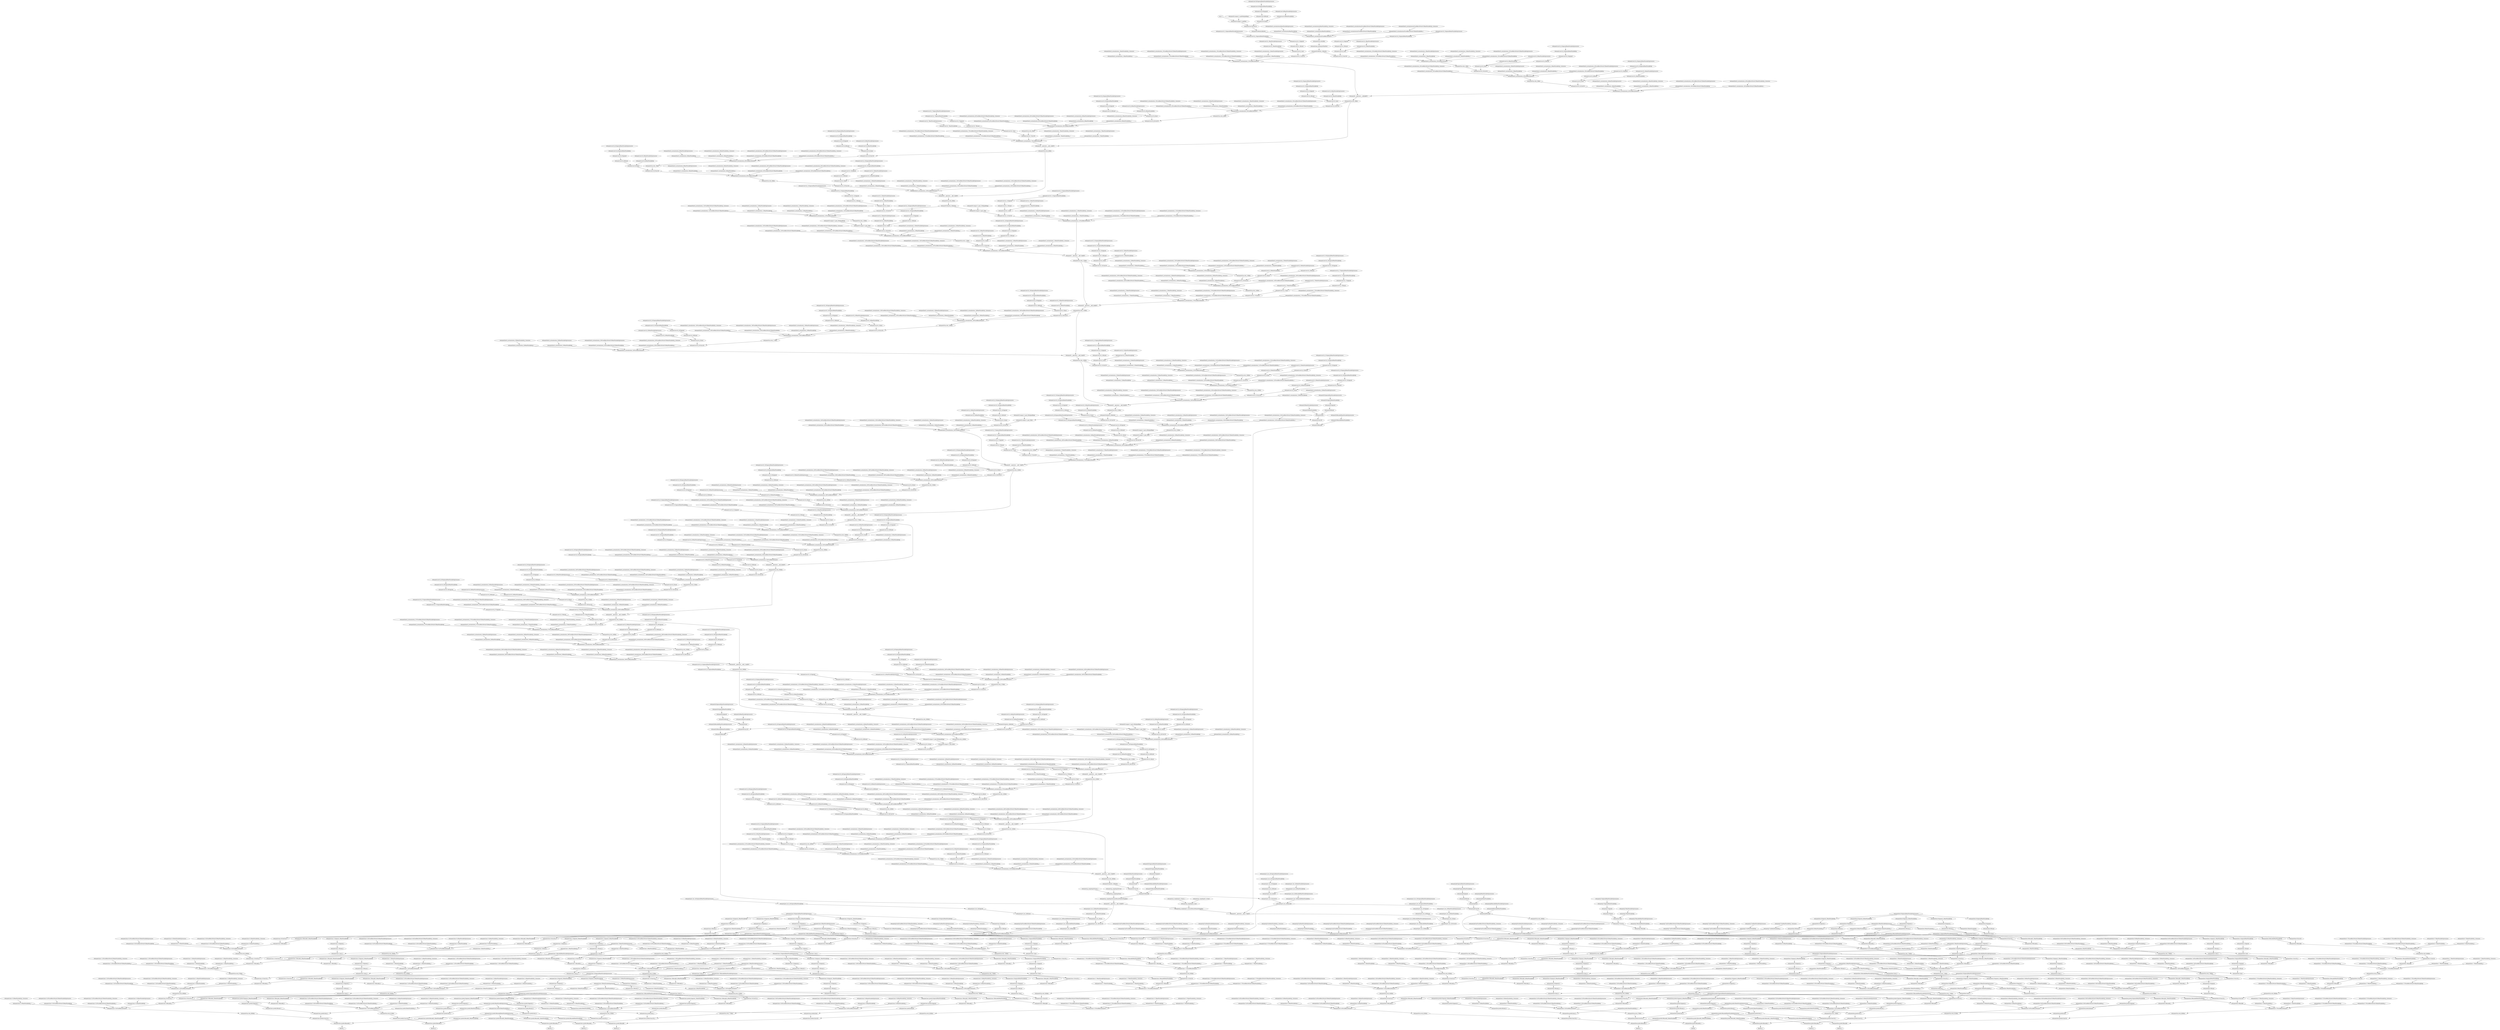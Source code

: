 strict digraph  {
args_0 [op=Placeholder];
"retinanet/tf.compat.v1.pad/Pad/paddings" [op=Const];
"retinanet/tf.compat.v1.pad/Pad" [op=Pad];
"retinanet/conv2d/Sigmoid/ReadVariableOp/resource" [op=Placeholder];
"retinanet/conv2d/Sigmoid/ReadVariableOp" [op=ReadVariableOp];
"retinanet/conv2d/Sigmoid" [op=Sigmoid];
"retinanet/conv2d/Round" [op=Round];
"retinanet/conv2d/ReadVariableOp/resource" [op=Placeholder];
"retinanet/conv2d/ReadVariableOp" [op=ReadVariableOp];
"retinanet/conv2d/mul" [op=Mul];
"retinanet/conv2d/Conv2D" [op=Conv2D];
"retinanet/tf.identity/Identity" [op=Identity];
"retinanet/batch_normalization/ReadVariableOp/resource" [op=Placeholder];
"retinanet/batch_normalization/ReadVariableOp" [op=ReadVariableOp];
"retinanet/batch_normalization/ReadVariableOp_1/resource" [op=Placeholder];
"retinanet/batch_normalization/ReadVariableOp_1" [op=ReadVariableOp];
"retinanet/batch_normalization/FusedBatchNormV3/ReadVariableOp/resource" [op=Placeholder];
"retinanet/batch_normalization/FusedBatchNormV3/ReadVariableOp" [op=ReadVariableOp];
"retinanet/batch_normalization/FusedBatchNormV3/ReadVariableOp_1/resource" [op=Placeholder];
"retinanet/batch_normalization/FusedBatchNormV3/ReadVariableOp_1" [op=ReadVariableOp];
"retinanet/batch_normalization/FusedBatchNormV3" [op=FusedBatchNormV3];
"retinanet/tf.nn.relu/Relu" [op=Relu];
"retinanet/max_pooling2d/MaxPool" [op=MaxPool];
"retinanet/tf.identity_1/Identity" [op=Identity];
"retinanet/conv2d_2/Sigmoid/ReadVariableOp/resource" [op=Placeholder];
"retinanet/conv2d_2/Sigmoid/ReadVariableOp" [op=ReadVariableOp];
"retinanet/conv2d_2/Sigmoid" [op=Sigmoid];
"retinanet/conv2d_2/Round" [op=Round];
"retinanet/conv2d_2/ReadVariableOp/resource" [op=Placeholder];
"retinanet/conv2d_2/ReadVariableOp" [op=ReadVariableOp];
"retinanet/conv2d_2/mul" [op=Mul];
"retinanet/conv2d_2/Conv2D" [op=Conv2D];
"retinanet/batch_normalization_2/ReadVariableOp/resource" [op=Placeholder];
"retinanet/batch_normalization_2/ReadVariableOp" [op=ReadVariableOp];
"retinanet/batch_normalization_2/ReadVariableOp_1/resource" [op=Placeholder];
"retinanet/batch_normalization_2/ReadVariableOp_1" [op=ReadVariableOp];
"retinanet/batch_normalization_2/FusedBatchNormV3/ReadVariableOp/resource" [op=Placeholder];
"retinanet/batch_normalization_2/FusedBatchNormV3/ReadVariableOp" [op=ReadVariableOp];
"retinanet/batch_normalization_2/FusedBatchNormV3/ReadVariableOp_1/resource" [op=Placeholder];
"retinanet/batch_normalization_2/FusedBatchNormV3/ReadVariableOp_1" [op=ReadVariableOp];
"retinanet/batch_normalization_2/FusedBatchNormV3" [op=FusedBatchNormV3];
"retinanet/tf.nn.relu_1/Relu" [op=Relu];
"retinanet/conv2d_3/Sigmoid/ReadVariableOp/resource" [op=Placeholder];
"retinanet/conv2d_3/Sigmoid/ReadVariableOp" [op=ReadVariableOp];
"retinanet/conv2d_3/Sigmoid" [op=Sigmoid];
"retinanet/conv2d_3/Round" [op=Round];
"retinanet/conv2d_3/ReadVariableOp/resource" [op=Placeholder];
"retinanet/conv2d_3/ReadVariableOp" [op=ReadVariableOp];
"retinanet/conv2d_3/mul" [op=Mul];
"retinanet/conv2d_3/Conv2D" [op=Conv2D];
"retinanet/batch_normalization_3/ReadVariableOp/resource" [op=Placeholder];
"retinanet/batch_normalization_3/ReadVariableOp" [op=ReadVariableOp];
"retinanet/batch_normalization_3/ReadVariableOp_1/resource" [op=Placeholder];
"retinanet/batch_normalization_3/ReadVariableOp_1" [op=ReadVariableOp];
"retinanet/batch_normalization_3/FusedBatchNormV3/ReadVariableOp/resource" [op=Placeholder];
"retinanet/batch_normalization_3/FusedBatchNormV3/ReadVariableOp" [op=ReadVariableOp];
"retinanet/batch_normalization_3/FusedBatchNormV3/ReadVariableOp_1/resource" [op=Placeholder];
"retinanet/batch_normalization_3/FusedBatchNormV3/ReadVariableOp_1" [op=ReadVariableOp];
"retinanet/batch_normalization_3/FusedBatchNormV3" [op=FusedBatchNormV3];
"retinanet/tf.nn.relu_2/Relu" [op=Relu];
"retinanet/conv2d_1/Sigmoid/ReadVariableOp/resource" [op=Placeholder];
"retinanet/conv2d_1/Sigmoid/ReadVariableOp" [op=ReadVariableOp];
"retinanet/conv2d_1/Sigmoid" [op=Sigmoid];
"retinanet/conv2d_1/Round" [op=Round];
"retinanet/conv2d_1/ReadVariableOp/resource" [op=Placeholder];
"retinanet/conv2d_1/ReadVariableOp" [op=ReadVariableOp];
"retinanet/conv2d_1/mul" [op=Mul];
"retinanet/conv2d_1/Conv2D" [op=Conv2D];
"retinanet/conv2d_4/Sigmoid/ReadVariableOp/resource" [op=Placeholder];
"retinanet/conv2d_4/Sigmoid/ReadVariableOp" [op=ReadVariableOp];
"retinanet/conv2d_4/Sigmoid" [op=Sigmoid];
"retinanet/conv2d_4/Round" [op=Round];
"retinanet/conv2d_4/ReadVariableOp/resource" [op=Placeholder];
"retinanet/conv2d_4/ReadVariableOp" [op=ReadVariableOp];
"retinanet/conv2d_4/mul" [op=Mul];
"retinanet/conv2d_4/Conv2D" [op=Conv2D];
"retinanet/batch_normalization_4/ReadVariableOp/resource" [op=Placeholder];
"retinanet/batch_normalization_4/ReadVariableOp" [op=ReadVariableOp];
"retinanet/batch_normalization_4/ReadVariableOp_1/resource" [op=Placeholder];
"retinanet/batch_normalization_4/ReadVariableOp_1" [op=ReadVariableOp];
"retinanet/batch_normalization_4/FusedBatchNormV3/ReadVariableOp/resource" [op=Placeholder];
"retinanet/batch_normalization_4/FusedBatchNormV3/ReadVariableOp" [op=ReadVariableOp];
"retinanet/batch_normalization_4/FusedBatchNormV3/ReadVariableOp_1/resource" [op=Placeholder];
"retinanet/batch_normalization_4/FusedBatchNormV3/ReadVariableOp_1" [op=ReadVariableOp];
"retinanet/batch_normalization_4/FusedBatchNormV3" [op=FusedBatchNormV3];
"retinanet/batch_normalization_1/ReadVariableOp/resource" [op=Placeholder];
"retinanet/batch_normalization_1/ReadVariableOp" [op=ReadVariableOp];
"retinanet/batch_normalization_1/ReadVariableOp_1/resource" [op=Placeholder];
"retinanet/batch_normalization_1/ReadVariableOp_1" [op=ReadVariableOp];
"retinanet/batch_normalization_1/FusedBatchNormV3/ReadVariableOp/resource" [op=Placeholder];
"retinanet/batch_normalization_1/FusedBatchNormV3/ReadVariableOp" [op=ReadVariableOp];
"retinanet/batch_normalization_1/FusedBatchNormV3/ReadVariableOp_1/resource" [op=Placeholder];
"retinanet/batch_normalization_1/FusedBatchNormV3/ReadVariableOp_1" [op=ReadVariableOp];
"retinanet/batch_normalization_1/FusedBatchNormV3" [op=FusedBatchNormV3];
"retinanet/tf.__operators__.add/AddV2" [op=AddV2];
"retinanet/tf.nn.relu_3/Relu" [op=Relu];
"retinanet/conv2d_5/Sigmoid/ReadVariableOp/resource" [op=Placeholder];
"retinanet/conv2d_5/Sigmoid/ReadVariableOp" [op=ReadVariableOp];
"retinanet/conv2d_5/Sigmoid" [op=Sigmoid];
"retinanet/conv2d_5/Round" [op=Round];
"retinanet/conv2d_5/ReadVariableOp/resource" [op=Placeholder];
"retinanet/conv2d_5/ReadVariableOp" [op=ReadVariableOp];
"retinanet/conv2d_5/mul" [op=Mul];
"retinanet/conv2d_5/Conv2D" [op=Conv2D];
"retinanet/batch_normalization_5/ReadVariableOp/resource" [op=Placeholder];
"retinanet/batch_normalization_5/ReadVariableOp" [op=ReadVariableOp];
"retinanet/batch_normalization_5/ReadVariableOp_1/resource" [op=Placeholder];
"retinanet/batch_normalization_5/ReadVariableOp_1" [op=ReadVariableOp];
"retinanet/batch_normalization_5/FusedBatchNormV3/ReadVariableOp/resource" [op=Placeholder];
"retinanet/batch_normalization_5/FusedBatchNormV3/ReadVariableOp" [op=ReadVariableOp];
"retinanet/batch_normalization_5/FusedBatchNormV3/ReadVariableOp_1/resource" [op=Placeholder];
"retinanet/batch_normalization_5/FusedBatchNormV3/ReadVariableOp_1" [op=ReadVariableOp];
"retinanet/batch_normalization_5/FusedBatchNormV3" [op=FusedBatchNormV3];
"retinanet/tf.nn.relu_4/Relu" [op=Relu];
"retinanet/conv2d_6/Sigmoid/ReadVariableOp/resource" [op=Placeholder];
"retinanet/conv2d_6/Sigmoid/ReadVariableOp" [op=ReadVariableOp];
"retinanet/conv2d_6/Sigmoid" [op=Sigmoid];
"retinanet/conv2d_6/Round" [op=Round];
"retinanet/conv2d_6/ReadVariableOp/resource" [op=Placeholder];
"retinanet/conv2d_6/ReadVariableOp" [op=ReadVariableOp];
"retinanet/conv2d_6/mul" [op=Mul];
"retinanet/conv2d_6/Conv2D" [op=Conv2D];
"retinanet/batch_normalization_6/ReadVariableOp/resource" [op=Placeholder];
"retinanet/batch_normalization_6/ReadVariableOp" [op=ReadVariableOp];
"retinanet/batch_normalization_6/ReadVariableOp_1/resource" [op=Placeholder];
"retinanet/batch_normalization_6/ReadVariableOp_1" [op=ReadVariableOp];
"retinanet/batch_normalization_6/FusedBatchNormV3/ReadVariableOp/resource" [op=Placeholder];
"retinanet/batch_normalization_6/FusedBatchNormV3/ReadVariableOp" [op=ReadVariableOp];
"retinanet/batch_normalization_6/FusedBatchNormV3/ReadVariableOp_1/resource" [op=Placeholder];
"retinanet/batch_normalization_6/FusedBatchNormV3/ReadVariableOp_1" [op=ReadVariableOp];
"retinanet/batch_normalization_6/FusedBatchNormV3" [op=FusedBatchNormV3];
"retinanet/tf.nn.relu_5/Relu" [op=Relu];
"retinanet/conv2d_7/Sigmoid/ReadVariableOp/resource" [op=Placeholder];
"retinanet/conv2d_7/Sigmoid/ReadVariableOp" [op=ReadVariableOp];
"retinanet/conv2d_7/Sigmoid" [op=Sigmoid];
"retinanet/conv2d_7/Round" [op=Round];
"retinanet/conv2d_7/ReadVariableOp/resource" [op=Placeholder];
"retinanet/conv2d_7/ReadVariableOp" [op=ReadVariableOp];
"retinanet/conv2d_7/mul" [op=Mul];
"retinanet/conv2d_7/Conv2D" [op=Conv2D];
"retinanet/batch_normalization_7/ReadVariableOp/resource" [op=Placeholder];
"retinanet/batch_normalization_7/ReadVariableOp" [op=ReadVariableOp];
"retinanet/batch_normalization_7/ReadVariableOp_1/resource" [op=Placeholder];
"retinanet/batch_normalization_7/ReadVariableOp_1" [op=ReadVariableOp];
"retinanet/batch_normalization_7/FusedBatchNormV3/ReadVariableOp/resource" [op=Placeholder];
"retinanet/batch_normalization_7/FusedBatchNormV3/ReadVariableOp" [op=ReadVariableOp];
"retinanet/batch_normalization_7/FusedBatchNormV3/ReadVariableOp_1/resource" [op=Placeholder];
"retinanet/batch_normalization_7/FusedBatchNormV3/ReadVariableOp_1" [op=ReadVariableOp];
"retinanet/batch_normalization_7/FusedBatchNormV3" [op=FusedBatchNormV3];
"retinanet/tf.__operators__.add_1/AddV2" [op=AddV2];
"retinanet/tf.nn.relu_6/Relu" [op=Relu];
"retinanet/conv2d_8/Sigmoid/ReadVariableOp/resource" [op=Placeholder];
"retinanet/conv2d_8/Sigmoid/ReadVariableOp" [op=ReadVariableOp];
"retinanet/conv2d_8/Sigmoid" [op=Sigmoid];
"retinanet/conv2d_8/Round" [op=Round];
"retinanet/conv2d_8/ReadVariableOp/resource" [op=Placeholder];
"retinanet/conv2d_8/ReadVariableOp" [op=ReadVariableOp];
"retinanet/conv2d_8/mul" [op=Mul];
"retinanet/conv2d_8/Conv2D" [op=Conv2D];
"retinanet/batch_normalization_8/ReadVariableOp/resource" [op=Placeholder];
"retinanet/batch_normalization_8/ReadVariableOp" [op=ReadVariableOp];
"retinanet/batch_normalization_8/ReadVariableOp_1/resource" [op=Placeholder];
"retinanet/batch_normalization_8/ReadVariableOp_1" [op=ReadVariableOp];
"retinanet/batch_normalization_8/FusedBatchNormV3/ReadVariableOp/resource" [op=Placeholder];
"retinanet/batch_normalization_8/FusedBatchNormV3/ReadVariableOp" [op=ReadVariableOp];
"retinanet/batch_normalization_8/FusedBatchNormV3/ReadVariableOp_1/resource" [op=Placeholder];
"retinanet/batch_normalization_8/FusedBatchNormV3/ReadVariableOp_1" [op=ReadVariableOp];
"retinanet/batch_normalization_8/FusedBatchNormV3" [op=FusedBatchNormV3];
"retinanet/tf.nn.relu_7/Relu" [op=Relu];
"retinanet/conv2d_9/Sigmoid/ReadVariableOp/resource" [op=Placeholder];
"retinanet/conv2d_9/Sigmoid/ReadVariableOp" [op=ReadVariableOp];
"retinanet/conv2d_9/Sigmoid" [op=Sigmoid];
"retinanet/conv2d_9/Round" [op=Round];
"retinanet/conv2d_9/ReadVariableOp/resource" [op=Placeholder];
"retinanet/conv2d_9/ReadVariableOp" [op=ReadVariableOp];
"retinanet/conv2d_9/mul" [op=Mul];
"retinanet/conv2d_9/Conv2D" [op=Conv2D];
"retinanet/batch_normalization_9/ReadVariableOp/resource" [op=Placeholder];
"retinanet/batch_normalization_9/ReadVariableOp" [op=ReadVariableOp];
"retinanet/batch_normalization_9/ReadVariableOp_1/resource" [op=Placeholder];
"retinanet/batch_normalization_9/ReadVariableOp_1" [op=ReadVariableOp];
"retinanet/batch_normalization_9/FusedBatchNormV3/ReadVariableOp/resource" [op=Placeholder];
"retinanet/batch_normalization_9/FusedBatchNormV3/ReadVariableOp" [op=ReadVariableOp];
"retinanet/batch_normalization_9/FusedBatchNormV3/ReadVariableOp_1/resource" [op=Placeholder];
"retinanet/batch_normalization_9/FusedBatchNormV3/ReadVariableOp_1" [op=ReadVariableOp];
"retinanet/batch_normalization_9/FusedBatchNormV3" [op=FusedBatchNormV3];
"retinanet/tf.nn.relu_8/Relu" [op=Relu];
"retinanet/conv2d_10/Sigmoid/ReadVariableOp/resource" [op=Placeholder];
"retinanet/conv2d_10/Sigmoid/ReadVariableOp" [op=ReadVariableOp];
"retinanet/conv2d_10/Sigmoid" [op=Sigmoid];
"retinanet/conv2d_10/Round" [op=Round];
"retinanet/conv2d_10/ReadVariableOp/resource" [op=Placeholder];
"retinanet/conv2d_10/ReadVariableOp" [op=ReadVariableOp];
"retinanet/conv2d_10/mul" [op=Mul];
"retinanet/conv2d_10/Conv2D" [op=Conv2D];
"retinanet/batch_normalization_10/ReadVariableOp/resource" [op=Placeholder];
"retinanet/batch_normalization_10/ReadVariableOp" [op=ReadVariableOp];
"retinanet/batch_normalization_10/ReadVariableOp_1/resource" [op=Placeholder];
"retinanet/batch_normalization_10/ReadVariableOp_1" [op=ReadVariableOp];
"retinanet/batch_normalization_10/FusedBatchNormV3/ReadVariableOp/resource" [op=Placeholder];
"retinanet/batch_normalization_10/FusedBatchNormV3/ReadVariableOp" [op=ReadVariableOp];
"retinanet/batch_normalization_10/FusedBatchNormV3/ReadVariableOp_1/resource" [op=Placeholder];
"retinanet/batch_normalization_10/FusedBatchNormV3/ReadVariableOp_1" [op=ReadVariableOp];
"retinanet/batch_normalization_10/FusedBatchNormV3" [op=FusedBatchNormV3];
"retinanet/tf.__operators__.add_2/AddV2" [op=AddV2];
"retinanet/tf.nn.relu_9/Relu" [op=Relu];
"retinanet/tf.identity_2/Identity" [op=Identity];
"retinanet/conv2d_12/Sigmoid/ReadVariableOp/resource" [op=Placeholder];
"retinanet/conv2d_12/Sigmoid/ReadVariableOp" [op=ReadVariableOp];
"retinanet/conv2d_12/Sigmoid" [op=Sigmoid];
"retinanet/conv2d_12/Round" [op=Round];
"retinanet/conv2d_12/ReadVariableOp/resource" [op=Placeholder];
"retinanet/conv2d_12/ReadVariableOp" [op=ReadVariableOp];
"retinanet/conv2d_12/mul" [op=Mul];
"retinanet/conv2d_12/Conv2D" [op=Conv2D];
"retinanet/batch_normalization_12/ReadVariableOp/resource" [op=Placeholder];
"retinanet/batch_normalization_12/ReadVariableOp" [op=ReadVariableOp];
"retinanet/batch_normalization_12/ReadVariableOp_1/resource" [op=Placeholder];
"retinanet/batch_normalization_12/ReadVariableOp_1" [op=ReadVariableOp];
"retinanet/batch_normalization_12/FusedBatchNormV3/ReadVariableOp/resource" [op=Placeholder];
"retinanet/batch_normalization_12/FusedBatchNormV3/ReadVariableOp" [op=ReadVariableOp];
"retinanet/batch_normalization_12/FusedBatchNormV3/ReadVariableOp_1/resource" [op=Placeholder];
"retinanet/batch_normalization_12/FusedBatchNormV3/ReadVariableOp_1" [op=ReadVariableOp];
"retinanet/batch_normalization_12/FusedBatchNormV3" [op=FusedBatchNormV3];
"retinanet/tf.nn.relu_10/Relu" [op=Relu];
"retinanet/tf.compat.v1.pad_2/Pad/paddings" [op=Const];
"retinanet/tf.compat.v1.pad_2/Pad" [op=Pad];
"retinanet/conv2d_13/Sigmoid/ReadVariableOp/resource" [op=Placeholder];
"retinanet/conv2d_13/Sigmoid/ReadVariableOp" [op=ReadVariableOp];
"retinanet/conv2d_13/Sigmoid" [op=Sigmoid];
"retinanet/conv2d_13/Round" [op=Round];
"retinanet/conv2d_13/ReadVariableOp/resource" [op=Placeholder];
"retinanet/conv2d_13/ReadVariableOp" [op=ReadVariableOp];
"retinanet/conv2d_13/mul" [op=Mul];
"retinanet/conv2d_13/Conv2D" [op=Conv2D];
"retinanet/batch_normalization_13/ReadVariableOp/resource" [op=Placeholder];
"retinanet/batch_normalization_13/ReadVariableOp" [op=ReadVariableOp];
"retinanet/batch_normalization_13/ReadVariableOp_1/resource" [op=Placeholder];
"retinanet/batch_normalization_13/ReadVariableOp_1" [op=ReadVariableOp];
"retinanet/batch_normalization_13/FusedBatchNormV3/ReadVariableOp/resource" [op=Placeholder];
"retinanet/batch_normalization_13/FusedBatchNormV3/ReadVariableOp" [op=ReadVariableOp];
"retinanet/batch_normalization_13/FusedBatchNormV3/ReadVariableOp_1/resource" [op=Placeholder];
"retinanet/batch_normalization_13/FusedBatchNormV3/ReadVariableOp_1" [op=ReadVariableOp];
"retinanet/batch_normalization_13/FusedBatchNormV3" [op=FusedBatchNormV3];
"retinanet/tf.compat.v1.pad_1/Pad/paddings" [op=Const];
"retinanet/tf.compat.v1.pad_1/Pad" [op=Pad];
"retinanet/tf.nn.relu_11/Relu" [op=Relu];
"retinanet/conv2d_11/Sigmoid/ReadVariableOp/resource" [op=Placeholder];
"retinanet/conv2d_11/Sigmoid/ReadVariableOp" [op=ReadVariableOp];
"retinanet/conv2d_11/Sigmoid" [op=Sigmoid];
"retinanet/conv2d_11/Round" [op=Round];
"retinanet/conv2d_11/ReadVariableOp/resource" [op=Placeholder];
"retinanet/conv2d_11/ReadVariableOp" [op=ReadVariableOp];
"retinanet/conv2d_11/mul" [op=Mul];
"retinanet/conv2d_11/Conv2D" [op=Conv2D];
"retinanet/conv2d_14/Sigmoid/ReadVariableOp/resource" [op=Placeholder];
"retinanet/conv2d_14/Sigmoid/ReadVariableOp" [op=ReadVariableOp];
"retinanet/conv2d_14/Sigmoid" [op=Sigmoid];
"retinanet/conv2d_14/Round" [op=Round];
"retinanet/conv2d_14/ReadVariableOp/resource" [op=Placeholder];
"retinanet/conv2d_14/ReadVariableOp" [op=ReadVariableOp];
"retinanet/conv2d_14/mul" [op=Mul];
"retinanet/conv2d_14/Conv2D" [op=Conv2D];
"retinanet/batch_normalization_14/ReadVariableOp/resource" [op=Placeholder];
"retinanet/batch_normalization_14/ReadVariableOp" [op=ReadVariableOp];
"retinanet/batch_normalization_14/ReadVariableOp_1/resource" [op=Placeholder];
"retinanet/batch_normalization_14/ReadVariableOp_1" [op=ReadVariableOp];
"retinanet/batch_normalization_14/FusedBatchNormV3/ReadVariableOp/resource" [op=Placeholder];
"retinanet/batch_normalization_14/FusedBatchNormV3/ReadVariableOp" [op=ReadVariableOp];
"retinanet/batch_normalization_14/FusedBatchNormV3/ReadVariableOp_1/resource" [op=Placeholder];
"retinanet/batch_normalization_14/FusedBatchNormV3/ReadVariableOp_1" [op=ReadVariableOp];
"retinanet/batch_normalization_14/FusedBatchNormV3" [op=FusedBatchNormV3];
"retinanet/batch_normalization_11/ReadVariableOp/resource" [op=Placeholder];
"retinanet/batch_normalization_11/ReadVariableOp" [op=ReadVariableOp];
"retinanet/batch_normalization_11/ReadVariableOp_1/resource" [op=Placeholder];
"retinanet/batch_normalization_11/ReadVariableOp_1" [op=ReadVariableOp];
"retinanet/batch_normalization_11/FusedBatchNormV3/ReadVariableOp/resource" [op=Placeholder];
"retinanet/batch_normalization_11/FusedBatchNormV3/ReadVariableOp" [op=ReadVariableOp];
"retinanet/batch_normalization_11/FusedBatchNormV3/ReadVariableOp_1/resource" [op=Placeholder];
"retinanet/batch_normalization_11/FusedBatchNormV3/ReadVariableOp_1" [op=ReadVariableOp];
"retinanet/batch_normalization_11/FusedBatchNormV3" [op=FusedBatchNormV3];
"retinanet/tf.__operators__.add_3/AddV2" [op=AddV2];
"retinanet/tf.nn.relu_12/Relu" [op=Relu];
"retinanet/conv2d_15/Sigmoid/ReadVariableOp/resource" [op=Placeholder];
"retinanet/conv2d_15/Sigmoid/ReadVariableOp" [op=ReadVariableOp];
"retinanet/conv2d_15/Sigmoid" [op=Sigmoid];
"retinanet/conv2d_15/Round" [op=Round];
"retinanet/conv2d_15/ReadVariableOp/resource" [op=Placeholder];
"retinanet/conv2d_15/ReadVariableOp" [op=ReadVariableOp];
"retinanet/conv2d_15/mul" [op=Mul];
"retinanet/conv2d_15/Conv2D" [op=Conv2D];
"retinanet/batch_normalization_15/ReadVariableOp/resource" [op=Placeholder];
"retinanet/batch_normalization_15/ReadVariableOp" [op=ReadVariableOp];
"retinanet/batch_normalization_15/ReadVariableOp_1/resource" [op=Placeholder];
"retinanet/batch_normalization_15/ReadVariableOp_1" [op=ReadVariableOp];
"retinanet/batch_normalization_15/FusedBatchNormV3/ReadVariableOp/resource" [op=Placeholder];
"retinanet/batch_normalization_15/FusedBatchNormV3/ReadVariableOp" [op=ReadVariableOp];
"retinanet/batch_normalization_15/FusedBatchNormV3/ReadVariableOp_1/resource" [op=Placeholder];
"retinanet/batch_normalization_15/FusedBatchNormV3/ReadVariableOp_1" [op=ReadVariableOp];
"retinanet/batch_normalization_15/FusedBatchNormV3" [op=FusedBatchNormV3];
"retinanet/tf.nn.relu_13/Relu" [op=Relu];
"retinanet/conv2d_16/Sigmoid/ReadVariableOp/resource" [op=Placeholder];
"retinanet/conv2d_16/Sigmoid/ReadVariableOp" [op=ReadVariableOp];
"retinanet/conv2d_16/Sigmoid" [op=Sigmoid];
"retinanet/conv2d_16/Round" [op=Round];
"retinanet/conv2d_16/ReadVariableOp/resource" [op=Placeholder];
"retinanet/conv2d_16/ReadVariableOp" [op=ReadVariableOp];
"retinanet/conv2d_16/mul" [op=Mul];
"retinanet/conv2d_16/Conv2D" [op=Conv2D];
"retinanet/batch_normalization_16/ReadVariableOp/resource" [op=Placeholder];
"retinanet/batch_normalization_16/ReadVariableOp" [op=ReadVariableOp];
"retinanet/batch_normalization_16/ReadVariableOp_1/resource" [op=Placeholder];
"retinanet/batch_normalization_16/ReadVariableOp_1" [op=ReadVariableOp];
"retinanet/batch_normalization_16/FusedBatchNormV3/ReadVariableOp/resource" [op=Placeholder];
"retinanet/batch_normalization_16/FusedBatchNormV3/ReadVariableOp" [op=ReadVariableOp];
"retinanet/batch_normalization_16/FusedBatchNormV3/ReadVariableOp_1/resource" [op=Placeholder];
"retinanet/batch_normalization_16/FusedBatchNormV3/ReadVariableOp_1" [op=ReadVariableOp];
"retinanet/batch_normalization_16/FusedBatchNormV3" [op=FusedBatchNormV3];
"retinanet/tf.nn.relu_14/Relu" [op=Relu];
"retinanet/conv2d_17/Sigmoid/ReadVariableOp/resource" [op=Placeholder];
"retinanet/conv2d_17/Sigmoid/ReadVariableOp" [op=ReadVariableOp];
"retinanet/conv2d_17/Sigmoid" [op=Sigmoid];
"retinanet/conv2d_17/Round" [op=Round];
"retinanet/conv2d_17/ReadVariableOp/resource" [op=Placeholder];
"retinanet/conv2d_17/ReadVariableOp" [op=ReadVariableOp];
"retinanet/conv2d_17/mul" [op=Mul];
"retinanet/conv2d_17/Conv2D" [op=Conv2D];
"retinanet/batch_normalization_17/ReadVariableOp/resource" [op=Placeholder];
"retinanet/batch_normalization_17/ReadVariableOp" [op=ReadVariableOp];
"retinanet/batch_normalization_17/ReadVariableOp_1/resource" [op=Placeholder];
"retinanet/batch_normalization_17/ReadVariableOp_1" [op=ReadVariableOp];
"retinanet/batch_normalization_17/FusedBatchNormV3/ReadVariableOp/resource" [op=Placeholder];
"retinanet/batch_normalization_17/FusedBatchNormV3/ReadVariableOp" [op=ReadVariableOp];
"retinanet/batch_normalization_17/FusedBatchNormV3/ReadVariableOp_1/resource" [op=Placeholder];
"retinanet/batch_normalization_17/FusedBatchNormV3/ReadVariableOp_1" [op=ReadVariableOp];
"retinanet/batch_normalization_17/FusedBatchNormV3" [op=FusedBatchNormV3];
"retinanet/tf.__operators__.add_4/AddV2" [op=AddV2];
"retinanet/tf.nn.relu_15/Relu" [op=Relu];
"retinanet/conv2d_18/Sigmoid/ReadVariableOp/resource" [op=Placeholder];
"retinanet/conv2d_18/Sigmoid/ReadVariableOp" [op=ReadVariableOp];
"retinanet/conv2d_18/Sigmoid" [op=Sigmoid];
"retinanet/conv2d_18/Round" [op=Round];
"retinanet/conv2d_18/ReadVariableOp/resource" [op=Placeholder];
"retinanet/conv2d_18/ReadVariableOp" [op=ReadVariableOp];
"retinanet/conv2d_18/mul" [op=Mul];
"retinanet/conv2d_18/Conv2D" [op=Conv2D];
"retinanet/batch_normalization_18/ReadVariableOp/resource" [op=Placeholder];
"retinanet/batch_normalization_18/ReadVariableOp" [op=ReadVariableOp];
"retinanet/batch_normalization_18/ReadVariableOp_1/resource" [op=Placeholder];
"retinanet/batch_normalization_18/ReadVariableOp_1" [op=ReadVariableOp];
"retinanet/batch_normalization_18/FusedBatchNormV3/ReadVariableOp/resource" [op=Placeholder];
"retinanet/batch_normalization_18/FusedBatchNormV3/ReadVariableOp" [op=ReadVariableOp];
"retinanet/batch_normalization_18/FusedBatchNormV3/ReadVariableOp_1/resource" [op=Placeholder];
"retinanet/batch_normalization_18/FusedBatchNormV3/ReadVariableOp_1" [op=ReadVariableOp];
"retinanet/batch_normalization_18/FusedBatchNormV3" [op=FusedBatchNormV3];
"retinanet/tf.nn.relu_16/Relu" [op=Relu];
"retinanet/conv2d_19/Sigmoid/ReadVariableOp/resource" [op=Placeholder];
"retinanet/conv2d_19/Sigmoid/ReadVariableOp" [op=ReadVariableOp];
"retinanet/conv2d_19/Sigmoid" [op=Sigmoid];
"retinanet/conv2d_19/Round" [op=Round];
"retinanet/conv2d_19/ReadVariableOp/resource" [op=Placeholder];
"retinanet/conv2d_19/ReadVariableOp" [op=ReadVariableOp];
"retinanet/conv2d_19/mul" [op=Mul];
"retinanet/conv2d_19/Conv2D" [op=Conv2D];
"retinanet/batch_normalization_19/ReadVariableOp/resource" [op=Placeholder];
"retinanet/batch_normalization_19/ReadVariableOp" [op=ReadVariableOp];
"retinanet/batch_normalization_19/ReadVariableOp_1/resource" [op=Placeholder];
"retinanet/batch_normalization_19/ReadVariableOp_1" [op=ReadVariableOp];
"retinanet/batch_normalization_19/FusedBatchNormV3/ReadVariableOp/resource" [op=Placeholder];
"retinanet/batch_normalization_19/FusedBatchNormV3/ReadVariableOp" [op=ReadVariableOp];
"retinanet/batch_normalization_19/FusedBatchNormV3/ReadVariableOp_1/resource" [op=Placeholder];
"retinanet/batch_normalization_19/FusedBatchNormV3/ReadVariableOp_1" [op=ReadVariableOp];
"retinanet/batch_normalization_19/FusedBatchNormV3" [op=FusedBatchNormV3];
"retinanet/tf.nn.relu_17/Relu" [op=Relu];
"retinanet/conv2d_20/Sigmoid/ReadVariableOp/resource" [op=Placeholder];
"retinanet/conv2d_20/Sigmoid/ReadVariableOp" [op=ReadVariableOp];
"retinanet/conv2d_20/Sigmoid" [op=Sigmoid];
"retinanet/conv2d_20/Round" [op=Round];
"retinanet/conv2d_20/ReadVariableOp/resource" [op=Placeholder];
"retinanet/conv2d_20/ReadVariableOp" [op=ReadVariableOp];
"retinanet/conv2d_20/mul" [op=Mul];
"retinanet/conv2d_20/Conv2D" [op=Conv2D];
"retinanet/batch_normalization_20/ReadVariableOp/resource" [op=Placeholder];
"retinanet/batch_normalization_20/ReadVariableOp" [op=ReadVariableOp];
"retinanet/batch_normalization_20/ReadVariableOp_1/resource" [op=Placeholder];
"retinanet/batch_normalization_20/ReadVariableOp_1" [op=ReadVariableOp];
"retinanet/batch_normalization_20/FusedBatchNormV3/ReadVariableOp/resource" [op=Placeholder];
"retinanet/batch_normalization_20/FusedBatchNormV3/ReadVariableOp" [op=ReadVariableOp];
"retinanet/batch_normalization_20/FusedBatchNormV3/ReadVariableOp_1/resource" [op=Placeholder];
"retinanet/batch_normalization_20/FusedBatchNormV3/ReadVariableOp_1" [op=ReadVariableOp];
"retinanet/batch_normalization_20/FusedBatchNormV3" [op=FusedBatchNormV3];
"retinanet/tf.__operators__.add_5/AddV2" [op=AddV2];
"retinanet/tf.nn.relu_18/Relu" [op=Relu];
"retinanet/conv2d_21/Sigmoid/ReadVariableOp/resource" [op=Placeholder];
"retinanet/conv2d_21/Sigmoid/ReadVariableOp" [op=ReadVariableOp];
"retinanet/conv2d_21/Sigmoid" [op=Sigmoid];
"retinanet/conv2d_21/Round" [op=Round];
"retinanet/conv2d_21/ReadVariableOp/resource" [op=Placeholder];
"retinanet/conv2d_21/ReadVariableOp" [op=ReadVariableOp];
"retinanet/conv2d_21/mul" [op=Mul];
"retinanet/conv2d_21/Conv2D" [op=Conv2D];
"retinanet/batch_normalization_21/ReadVariableOp/resource" [op=Placeholder];
"retinanet/batch_normalization_21/ReadVariableOp" [op=ReadVariableOp];
"retinanet/batch_normalization_21/ReadVariableOp_1/resource" [op=Placeholder];
"retinanet/batch_normalization_21/ReadVariableOp_1" [op=ReadVariableOp];
"retinanet/batch_normalization_21/FusedBatchNormV3/ReadVariableOp/resource" [op=Placeholder];
"retinanet/batch_normalization_21/FusedBatchNormV3/ReadVariableOp" [op=ReadVariableOp];
"retinanet/batch_normalization_21/FusedBatchNormV3/ReadVariableOp_1/resource" [op=Placeholder];
"retinanet/batch_normalization_21/FusedBatchNormV3/ReadVariableOp_1" [op=ReadVariableOp];
"retinanet/batch_normalization_21/FusedBatchNormV3" [op=FusedBatchNormV3];
"retinanet/tf.nn.relu_19/Relu" [op=Relu];
"retinanet/conv2d_22/Sigmoid/ReadVariableOp/resource" [op=Placeholder];
"retinanet/conv2d_22/Sigmoid/ReadVariableOp" [op=ReadVariableOp];
"retinanet/conv2d_22/Sigmoid" [op=Sigmoid];
"retinanet/conv2d_22/Round" [op=Round];
"retinanet/conv2d_22/ReadVariableOp/resource" [op=Placeholder];
"retinanet/conv2d_22/ReadVariableOp" [op=ReadVariableOp];
"retinanet/conv2d_22/mul" [op=Mul];
"retinanet/conv2d_22/Conv2D" [op=Conv2D];
"retinanet/batch_normalization_22/ReadVariableOp/resource" [op=Placeholder];
"retinanet/batch_normalization_22/ReadVariableOp" [op=ReadVariableOp];
"retinanet/batch_normalization_22/ReadVariableOp_1/resource" [op=Placeholder];
"retinanet/batch_normalization_22/ReadVariableOp_1" [op=ReadVariableOp];
"retinanet/batch_normalization_22/FusedBatchNormV3/ReadVariableOp/resource" [op=Placeholder];
"retinanet/batch_normalization_22/FusedBatchNormV3/ReadVariableOp" [op=ReadVariableOp];
"retinanet/batch_normalization_22/FusedBatchNormV3/ReadVariableOp_1/resource" [op=Placeholder];
"retinanet/batch_normalization_22/FusedBatchNormV3/ReadVariableOp_1" [op=ReadVariableOp];
"retinanet/batch_normalization_22/FusedBatchNormV3" [op=FusedBatchNormV3];
"retinanet/tf.nn.relu_20/Relu" [op=Relu];
"retinanet/conv2d_23/Sigmoid/ReadVariableOp/resource" [op=Placeholder];
"retinanet/conv2d_23/Sigmoid/ReadVariableOp" [op=ReadVariableOp];
"retinanet/conv2d_23/Sigmoid" [op=Sigmoid];
"retinanet/conv2d_23/Round" [op=Round];
"retinanet/conv2d_23/ReadVariableOp/resource" [op=Placeholder];
"retinanet/conv2d_23/ReadVariableOp" [op=ReadVariableOp];
"retinanet/conv2d_23/mul" [op=Mul];
"retinanet/conv2d_23/Conv2D" [op=Conv2D];
"retinanet/batch_normalization_23/ReadVariableOp/resource" [op=Placeholder];
"retinanet/batch_normalization_23/ReadVariableOp" [op=ReadVariableOp];
"retinanet/batch_normalization_23/ReadVariableOp_1/resource" [op=Placeholder];
"retinanet/batch_normalization_23/ReadVariableOp_1" [op=ReadVariableOp];
"retinanet/batch_normalization_23/FusedBatchNormV3/ReadVariableOp/resource" [op=Placeholder];
"retinanet/batch_normalization_23/FusedBatchNormV3/ReadVariableOp" [op=ReadVariableOp];
"retinanet/batch_normalization_23/FusedBatchNormV3/ReadVariableOp_1/resource" [op=Placeholder];
"retinanet/batch_normalization_23/FusedBatchNormV3/ReadVariableOp_1" [op=ReadVariableOp];
"retinanet/batch_normalization_23/FusedBatchNormV3" [op=FusedBatchNormV3];
"retinanet/tf.__operators__.add_6/AddV2" [op=AddV2];
"retinanet/tf.nn.relu_21/Relu" [op=Relu];
"retinanet/tf.identity_3/Identity" [op=Identity];
"retinanet/conv2d_25/Sigmoid/ReadVariableOp/resource" [op=Placeholder];
"retinanet/conv2d_25/Sigmoid/ReadVariableOp" [op=ReadVariableOp];
"retinanet/conv2d_25/Sigmoid" [op=Sigmoid];
"retinanet/conv2d_25/Round" [op=Round];
"retinanet/conv2d_25/ReadVariableOp/resource" [op=Placeholder];
"retinanet/conv2d_25/ReadVariableOp" [op=ReadVariableOp];
"retinanet/conv2d_25/mul" [op=Mul];
"retinanet/conv2d_25/Conv2D" [op=Conv2D];
"retinanet/batch_normalization_25/ReadVariableOp/resource" [op=Placeholder];
"retinanet/batch_normalization_25/ReadVariableOp" [op=ReadVariableOp];
"retinanet/batch_normalization_25/ReadVariableOp_1/resource" [op=Placeholder];
"retinanet/batch_normalization_25/ReadVariableOp_1" [op=ReadVariableOp];
"retinanet/batch_normalization_25/FusedBatchNormV3/ReadVariableOp/resource" [op=Placeholder];
"retinanet/batch_normalization_25/FusedBatchNormV3/ReadVariableOp" [op=ReadVariableOp];
"retinanet/batch_normalization_25/FusedBatchNormV3/ReadVariableOp_1/resource" [op=Placeholder];
"retinanet/batch_normalization_25/FusedBatchNormV3/ReadVariableOp_1" [op=ReadVariableOp];
"retinanet/batch_normalization_25/FusedBatchNormV3" [op=FusedBatchNormV3];
"retinanet/tf.nn.relu_22/Relu" [op=Relu];
"retinanet/tf.compat.v1.pad_4/Pad/paddings" [op=Const];
"retinanet/tf.compat.v1.pad_4/Pad" [op=Pad];
"retinanet/conv2d_26/Sigmoid/ReadVariableOp/resource" [op=Placeholder];
"retinanet/conv2d_26/Sigmoid/ReadVariableOp" [op=ReadVariableOp];
"retinanet/conv2d_26/Sigmoid" [op=Sigmoid];
"retinanet/conv2d_26/Round" [op=Round];
"retinanet/conv2d_26/ReadVariableOp/resource" [op=Placeholder];
"retinanet/conv2d_26/ReadVariableOp" [op=ReadVariableOp];
"retinanet/conv2d_26/mul" [op=Mul];
"retinanet/conv2d_26/Conv2D" [op=Conv2D];
"retinanet/batch_normalization_26/ReadVariableOp/resource" [op=Placeholder];
"retinanet/batch_normalization_26/ReadVariableOp" [op=ReadVariableOp];
"retinanet/batch_normalization_26/ReadVariableOp_1/resource" [op=Placeholder];
"retinanet/batch_normalization_26/ReadVariableOp_1" [op=ReadVariableOp];
"retinanet/batch_normalization_26/FusedBatchNormV3/ReadVariableOp/resource" [op=Placeholder];
"retinanet/batch_normalization_26/FusedBatchNormV3/ReadVariableOp" [op=ReadVariableOp];
"retinanet/batch_normalization_26/FusedBatchNormV3/ReadVariableOp_1/resource" [op=Placeholder];
"retinanet/batch_normalization_26/FusedBatchNormV3/ReadVariableOp_1" [op=ReadVariableOp];
"retinanet/batch_normalization_26/FusedBatchNormV3" [op=FusedBatchNormV3];
"retinanet/tf.compat.v1.pad_3/Pad/paddings" [op=Const];
"retinanet/tf.compat.v1.pad_3/Pad" [op=Pad];
"retinanet/tf.nn.relu_23/Relu" [op=Relu];
"retinanet/conv2d_24/Sigmoid/ReadVariableOp/resource" [op=Placeholder];
"retinanet/conv2d_24/Sigmoid/ReadVariableOp" [op=ReadVariableOp];
"retinanet/conv2d_24/Sigmoid" [op=Sigmoid];
"retinanet/conv2d_24/Round" [op=Round];
"retinanet/conv2d_24/ReadVariableOp/resource" [op=Placeholder];
"retinanet/conv2d_24/ReadVariableOp" [op=ReadVariableOp];
"retinanet/conv2d_24/mul" [op=Mul];
"retinanet/conv2d_24/Conv2D" [op=Conv2D];
"retinanet/conv2d_27/Sigmoid/ReadVariableOp/resource" [op=Placeholder];
"retinanet/conv2d_27/Sigmoid/ReadVariableOp" [op=ReadVariableOp];
"retinanet/conv2d_27/Sigmoid" [op=Sigmoid];
"retinanet/conv2d_27/Round" [op=Round];
"retinanet/conv2d_27/ReadVariableOp/resource" [op=Placeholder];
"retinanet/conv2d_27/ReadVariableOp" [op=ReadVariableOp];
"retinanet/conv2d_27/mul" [op=Mul];
"retinanet/conv2d_27/Conv2D" [op=Conv2D];
"retinanet/batch_normalization_27/ReadVariableOp/resource" [op=Placeholder];
"retinanet/batch_normalization_27/ReadVariableOp" [op=ReadVariableOp];
"retinanet/batch_normalization_27/ReadVariableOp_1/resource" [op=Placeholder];
"retinanet/batch_normalization_27/ReadVariableOp_1" [op=ReadVariableOp];
"retinanet/batch_normalization_27/FusedBatchNormV3/ReadVariableOp/resource" [op=Placeholder];
"retinanet/batch_normalization_27/FusedBatchNormV3/ReadVariableOp" [op=ReadVariableOp];
"retinanet/batch_normalization_27/FusedBatchNormV3/ReadVariableOp_1/resource" [op=Placeholder];
"retinanet/batch_normalization_27/FusedBatchNormV3/ReadVariableOp_1" [op=ReadVariableOp];
"retinanet/batch_normalization_27/FusedBatchNormV3" [op=FusedBatchNormV3];
"retinanet/batch_normalization_24/ReadVariableOp/resource" [op=Placeholder];
"retinanet/batch_normalization_24/ReadVariableOp" [op=ReadVariableOp];
"retinanet/batch_normalization_24/ReadVariableOp_1/resource" [op=Placeholder];
"retinanet/batch_normalization_24/ReadVariableOp_1" [op=ReadVariableOp];
"retinanet/batch_normalization_24/FusedBatchNormV3/ReadVariableOp/resource" [op=Placeholder];
"retinanet/batch_normalization_24/FusedBatchNormV3/ReadVariableOp" [op=ReadVariableOp];
"retinanet/batch_normalization_24/FusedBatchNormV3/ReadVariableOp_1/resource" [op=Placeholder];
"retinanet/batch_normalization_24/FusedBatchNormV3/ReadVariableOp_1" [op=ReadVariableOp];
"retinanet/batch_normalization_24/FusedBatchNormV3" [op=FusedBatchNormV3];
"retinanet/tf.__operators__.add_7/AddV2" [op=AddV2];
"retinanet/tf.nn.relu_24/Relu" [op=Relu];
"retinanet/conv2d_28/Sigmoid/ReadVariableOp/resource" [op=Placeholder];
"retinanet/conv2d_28/Sigmoid/ReadVariableOp" [op=ReadVariableOp];
"retinanet/conv2d_28/Sigmoid" [op=Sigmoid];
"retinanet/conv2d_28/Round" [op=Round];
"retinanet/conv2d_28/ReadVariableOp/resource" [op=Placeholder];
"retinanet/conv2d_28/ReadVariableOp" [op=ReadVariableOp];
"retinanet/conv2d_28/mul" [op=Mul];
"retinanet/conv2d_28/Conv2D" [op=Conv2D];
"retinanet/batch_normalization_28/ReadVariableOp/resource" [op=Placeholder];
"retinanet/batch_normalization_28/ReadVariableOp" [op=ReadVariableOp];
"retinanet/batch_normalization_28/ReadVariableOp_1/resource" [op=Placeholder];
"retinanet/batch_normalization_28/ReadVariableOp_1" [op=ReadVariableOp];
"retinanet/batch_normalization_28/FusedBatchNormV3/ReadVariableOp/resource" [op=Placeholder];
"retinanet/batch_normalization_28/FusedBatchNormV3/ReadVariableOp" [op=ReadVariableOp];
"retinanet/batch_normalization_28/FusedBatchNormV3/ReadVariableOp_1/resource" [op=Placeholder];
"retinanet/batch_normalization_28/FusedBatchNormV3/ReadVariableOp_1" [op=ReadVariableOp];
"retinanet/batch_normalization_28/FusedBatchNormV3" [op=FusedBatchNormV3];
"retinanet/tf.nn.relu_25/Relu" [op=Relu];
"retinanet/conv2d_29/Sigmoid/ReadVariableOp/resource" [op=Placeholder];
"retinanet/conv2d_29/Sigmoid/ReadVariableOp" [op=ReadVariableOp];
"retinanet/conv2d_29/Sigmoid" [op=Sigmoid];
"retinanet/conv2d_29/Round" [op=Round];
"retinanet/conv2d_29/ReadVariableOp/resource" [op=Placeholder];
"retinanet/conv2d_29/ReadVariableOp" [op=ReadVariableOp];
"retinanet/conv2d_29/mul" [op=Mul];
"retinanet/conv2d_29/Conv2D" [op=Conv2D];
"retinanet/batch_normalization_29/ReadVariableOp/resource" [op=Placeholder];
"retinanet/batch_normalization_29/ReadVariableOp" [op=ReadVariableOp];
"retinanet/batch_normalization_29/ReadVariableOp_1/resource" [op=Placeholder];
"retinanet/batch_normalization_29/ReadVariableOp_1" [op=ReadVariableOp];
"retinanet/batch_normalization_29/FusedBatchNormV3/ReadVariableOp/resource" [op=Placeholder];
"retinanet/batch_normalization_29/FusedBatchNormV3/ReadVariableOp" [op=ReadVariableOp];
"retinanet/batch_normalization_29/FusedBatchNormV3/ReadVariableOp_1/resource" [op=Placeholder];
"retinanet/batch_normalization_29/FusedBatchNormV3/ReadVariableOp_1" [op=ReadVariableOp];
"retinanet/batch_normalization_29/FusedBatchNormV3" [op=FusedBatchNormV3];
"retinanet/tf.nn.relu_26/Relu" [op=Relu];
"retinanet/conv2d_30/Sigmoid/ReadVariableOp/resource" [op=Placeholder];
"retinanet/conv2d_30/Sigmoid/ReadVariableOp" [op=ReadVariableOp];
"retinanet/conv2d_30/Sigmoid" [op=Sigmoid];
"retinanet/conv2d_30/Round" [op=Round];
"retinanet/conv2d_30/ReadVariableOp/resource" [op=Placeholder];
"retinanet/conv2d_30/ReadVariableOp" [op=ReadVariableOp];
"retinanet/conv2d_30/mul" [op=Mul];
"retinanet/conv2d_30/Conv2D" [op=Conv2D];
"retinanet/batch_normalization_30/ReadVariableOp/resource" [op=Placeholder];
"retinanet/batch_normalization_30/ReadVariableOp" [op=ReadVariableOp];
"retinanet/batch_normalization_30/ReadVariableOp_1/resource" [op=Placeholder];
"retinanet/batch_normalization_30/ReadVariableOp_1" [op=ReadVariableOp];
"retinanet/batch_normalization_30/FusedBatchNormV3/ReadVariableOp/resource" [op=Placeholder];
"retinanet/batch_normalization_30/FusedBatchNormV3/ReadVariableOp" [op=ReadVariableOp];
"retinanet/batch_normalization_30/FusedBatchNormV3/ReadVariableOp_1/resource" [op=Placeholder];
"retinanet/batch_normalization_30/FusedBatchNormV3/ReadVariableOp_1" [op=ReadVariableOp];
"retinanet/batch_normalization_30/FusedBatchNormV3" [op=FusedBatchNormV3];
"retinanet/tf.__operators__.add_8/AddV2" [op=AddV2];
"retinanet/tf.nn.relu_27/Relu" [op=Relu];
"retinanet/conv2d_31/Sigmoid/ReadVariableOp/resource" [op=Placeholder];
"retinanet/conv2d_31/Sigmoid/ReadVariableOp" [op=ReadVariableOp];
"retinanet/conv2d_31/Sigmoid" [op=Sigmoid];
"retinanet/conv2d_31/Round" [op=Round];
"retinanet/conv2d_31/ReadVariableOp/resource" [op=Placeholder];
"retinanet/conv2d_31/ReadVariableOp" [op=ReadVariableOp];
"retinanet/conv2d_31/mul" [op=Mul];
"retinanet/conv2d_31/Conv2D" [op=Conv2D];
"retinanet/batch_normalization_31/ReadVariableOp/resource" [op=Placeholder];
"retinanet/batch_normalization_31/ReadVariableOp" [op=ReadVariableOp];
"retinanet/batch_normalization_31/ReadVariableOp_1/resource" [op=Placeholder];
"retinanet/batch_normalization_31/ReadVariableOp_1" [op=ReadVariableOp];
"retinanet/batch_normalization_31/FusedBatchNormV3/ReadVariableOp/resource" [op=Placeholder];
"retinanet/batch_normalization_31/FusedBatchNormV3/ReadVariableOp" [op=ReadVariableOp];
"retinanet/batch_normalization_31/FusedBatchNormV3/ReadVariableOp_1/resource" [op=Placeholder];
"retinanet/batch_normalization_31/FusedBatchNormV3/ReadVariableOp_1" [op=ReadVariableOp];
"retinanet/batch_normalization_31/FusedBatchNormV3" [op=FusedBatchNormV3];
"retinanet/tf.nn.relu_28/Relu" [op=Relu];
"retinanet/conv2d_32/Sigmoid/ReadVariableOp/resource" [op=Placeholder];
"retinanet/conv2d_32/Sigmoid/ReadVariableOp" [op=ReadVariableOp];
"retinanet/conv2d_32/Sigmoid" [op=Sigmoid];
"retinanet/conv2d_32/Round" [op=Round];
"retinanet/conv2d_32/ReadVariableOp/resource" [op=Placeholder];
"retinanet/conv2d_32/ReadVariableOp" [op=ReadVariableOp];
"retinanet/conv2d_32/mul" [op=Mul];
"retinanet/conv2d_32/Conv2D" [op=Conv2D];
"retinanet/batch_normalization_32/ReadVariableOp/resource" [op=Placeholder];
"retinanet/batch_normalization_32/ReadVariableOp" [op=ReadVariableOp];
"retinanet/batch_normalization_32/ReadVariableOp_1/resource" [op=Placeholder];
"retinanet/batch_normalization_32/ReadVariableOp_1" [op=ReadVariableOp];
"retinanet/batch_normalization_32/FusedBatchNormV3/ReadVariableOp/resource" [op=Placeholder];
"retinanet/batch_normalization_32/FusedBatchNormV3/ReadVariableOp" [op=ReadVariableOp];
"retinanet/batch_normalization_32/FusedBatchNormV3/ReadVariableOp_1/resource" [op=Placeholder];
"retinanet/batch_normalization_32/FusedBatchNormV3/ReadVariableOp_1" [op=ReadVariableOp];
"retinanet/batch_normalization_32/FusedBatchNormV3" [op=FusedBatchNormV3];
"retinanet/tf.nn.relu_29/Relu" [op=Relu];
"retinanet/conv2d_33/Sigmoid/ReadVariableOp/resource" [op=Placeholder];
"retinanet/conv2d_33/Sigmoid/ReadVariableOp" [op=ReadVariableOp];
"retinanet/conv2d_33/Sigmoid" [op=Sigmoid];
"retinanet/conv2d_33/Round" [op=Round];
"retinanet/conv2d_33/ReadVariableOp/resource" [op=Placeholder];
"retinanet/conv2d_33/ReadVariableOp" [op=ReadVariableOp];
"retinanet/conv2d_33/mul" [op=Mul];
"retinanet/conv2d_33/Conv2D" [op=Conv2D];
"retinanet/batch_normalization_33/ReadVariableOp/resource" [op=Placeholder];
"retinanet/batch_normalization_33/ReadVariableOp" [op=ReadVariableOp];
"retinanet/batch_normalization_33/ReadVariableOp_1/resource" [op=Placeholder];
"retinanet/batch_normalization_33/ReadVariableOp_1" [op=ReadVariableOp];
"retinanet/batch_normalization_33/FusedBatchNormV3/ReadVariableOp/resource" [op=Placeholder];
"retinanet/batch_normalization_33/FusedBatchNormV3/ReadVariableOp" [op=ReadVariableOp];
"retinanet/batch_normalization_33/FusedBatchNormV3/ReadVariableOp_1/resource" [op=Placeholder];
"retinanet/batch_normalization_33/FusedBatchNormV3/ReadVariableOp_1" [op=ReadVariableOp];
"retinanet/batch_normalization_33/FusedBatchNormV3" [op=FusedBatchNormV3];
"retinanet/tf.__operators__.add_9/AddV2" [op=AddV2];
"retinanet/tf.nn.relu_30/Relu" [op=Relu];
"retinanet/conv2d_34/Sigmoid/ReadVariableOp/resource" [op=Placeholder];
"retinanet/conv2d_34/Sigmoid/ReadVariableOp" [op=ReadVariableOp];
"retinanet/conv2d_34/Sigmoid" [op=Sigmoid];
"retinanet/conv2d_34/Round" [op=Round];
"retinanet/conv2d_34/ReadVariableOp/resource" [op=Placeholder];
"retinanet/conv2d_34/ReadVariableOp" [op=ReadVariableOp];
"retinanet/conv2d_34/mul" [op=Mul];
"retinanet/conv2d_34/Conv2D" [op=Conv2D];
"retinanet/batch_normalization_34/ReadVariableOp/resource" [op=Placeholder];
"retinanet/batch_normalization_34/ReadVariableOp" [op=ReadVariableOp];
"retinanet/batch_normalization_34/ReadVariableOp_1/resource" [op=Placeholder];
"retinanet/batch_normalization_34/ReadVariableOp_1" [op=ReadVariableOp];
"retinanet/batch_normalization_34/FusedBatchNormV3/ReadVariableOp/resource" [op=Placeholder];
"retinanet/batch_normalization_34/FusedBatchNormV3/ReadVariableOp" [op=ReadVariableOp];
"retinanet/batch_normalization_34/FusedBatchNormV3/ReadVariableOp_1/resource" [op=Placeholder];
"retinanet/batch_normalization_34/FusedBatchNormV3/ReadVariableOp_1" [op=ReadVariableOp];
"retinanet/batch_normalization_34/FusedBatchNormV3" [op=FusedBatchNormV3];
"retinanet/tf.nn.relu_31/Relu" [op=Relu];
"retinanet/conv2d_35/Sigmoid/ReadVariableOp/resource" [op=Placeholder];
"retinanet/conv2d_35/Sigmoid/ReadVariableOp" [op=ReadVariableOp];
"retinanet/conv2d_35/Sigmoid" [op=Sigmoid];
"retinanet/conv2d_35/Round" [op=Round];
"retinanet/conv2d_35/ReadVariableOp/resource" [op=Placeholder];
"retinanet/conv2d_35/ReadVariableOp" [op=ReadVariableOp];
"retinanet/conv2d_35/mul" [op=Mul];
"retinanet/conv2d_35/Conv2D" [op=Conv2D];
"retinanet/batch_normalization_35/ReadVariableOp/resource" [op=Placeholder];
"retinanet/batch_normalization_35/ReadVariableOp" [op=ReadVariableOp];
"retinanet/batch_normalization_35/ReadVariableOp_1/resource" [op=Placeholder];
"retinanet/batch_normalization_35/ReadVariableOp_1" [op=ReadVariableOp];
"retinanet/batch_normalization_35/FusedBatchNormV3/ReadVariableOp/resource" [op=Placeholder];
"retinanet/batch_normalization_35/FusedBatchNormV3/ReadVariableOp" [op=ReadVariableOp];
"retinanet/batch_normalization_35/FusedBatchNormV3/ReadVariableOp_1/resource" [op=Placeholder];
"retinanet/batch_normalization_35/FusedBatchNormV3/ReadVariableOp_1" [op=ReadVariableOp];
"retinanet/batch_normalization_35/FusedBatchNormV3" [op=FusedBatchNormV3];
"retinanet/tf.nn.relu_32/Relu" [op=Relu];
"retinanet/conv2d_36/Sigmoid/ReadVariableOp/resource" [op=Placeholder];
"retinanet/conv2d_36/Sigmoid/ReadVariableOp" [op=ReadVariableOp];
"retinanet/conv2d_36/Sigmoid" [op=Sigmoid];
"retinanet/conv2d_36/Round" [op=Round];
"retinanet/conv2d_36/ReadVariableOp/resource" [op=Placeholder];
"retinanet/conv2d_36/ReadVariableOp" [op=ReadVariableOp];
"retinanet/conv2d_36/mul" [op=Mul];
"retinanet/conv2d_36/Conv2D" [op=Conv2D];
"retinanet/batch_normalization_36/ReadVariableOp/resource" [op=Placeholder];
"retinanet/batch_normalization_36/ReadVariableOp" [op=ReadVariableOp];
"retinanet/batch_normalization_36/ReadVariableOp_1/resource" [op=Placeholder];
"retinanet/batch_normalization_36/ReadVariableOp_1" [op=ReadVariableOp];
"retinanet/batch_normalization_36/FusedBatchNormV3/ReadVariableOp/resource" [op=Placeholder];
"retinanet/batch_normalization_36/FusedBatchNormV3/ReadVariableOp" [op=ReadVariableOp];
"retinanet/batch_normalization_36/FusedBatchNormV3/ReadVariableOp_1/resource" [op=Placeholder];
"retinanet/batch_normalization_36/FusedBatchNormV3/ReadVariableOp_1" [op=ReadVariableOp];
"retinanet/batch_normalization_36/FusedBatchNormV3" [op=FusedBatchNormV3];
"retinanet/tf.__operators__.add_10/AddV2" [op=AddV2];
"retinanet/tf.nn.relu_33/Relu" [op=Relu];
"retinanet/conv2d_37/Sigmoid/ReadVariableOp/resource" [op=Placeholder];
"retinanet/conv2d_37/Sigmoid/ReadVariableOp" [op=ReadVariableOp];
"retinanet/conv2d_37/Sigmoid" [op=Sigmoid];
"retinanet/conv2d_37/Round" [op=Round];
"retinanet/conv2d_37/ReadVariableOp/resource" [op=Placeholder];
"retinanet/conv2d_37/ReadVariableOp" [op=ReadVariableOp];
"retinanet/conv2d_37/mul" [op=Mul];
"retinanet/conv2d_37/Conv2D" [op=Conv2D];
"retinanet/batch_normalization_37/ReadVariableOp/resource" [op=Placeholder];
"retinanet/batch_normalization_37/ReadVariableOp" [op=ReadVariableOp];
"retinanet/batch_normalization_37/ReadVariableOp_1/resource" [op=Placeholder];
"retinanet/batch_normalization_37/ReadVariableOp_1" [op=ReadVariableOp];
"retinanet/batch_normalization_37/FusedBatchNormV3/ReadVariableOp/resource" [op=Placeholder];
"retinanet/batch_normalization_37/FusedBatchNormV3/ReadVariableOp" [op=ReadVariableOp];
"retinanet/batch_normalization_37/FusedBatchNormV3/ReadVariableOp_1/resource" [op=Placeholder];
"retinanet/batch_normalization_37/FusedBatchNormV3/ReadVariableOp_1" [op=ReadVariableOp];
"retinanet/batch_normalization_37/FusedBatchNormV3" [op=FusedBatchNormV3];
"retinanet/tf.nn.relu_34/Relu" [op=Relu];
"retinanet/conv2d_38/Sigmoid/ReadVariableOp/resource" [op=Placeholder];
"retinanet/conv2d_38/Sigmoid/ReadVariableOp" [op=ReadVariableOp];
"retinanet/conv2d_38/Sigmoid" [op=Sigmoid];
"retinanet/conv2d_38/Round" [op=Round];
"retinanet/conv2d_38/ReadVariableOp/resource" [op=Placeholder];
"retinanet/conv2d_38/ReadVariableOp" [op=ReadVariableOp];
"retinanet/conv2d_38/mul" [op=Mul];
"retinanet/conv2d_38/Conv2D" [op=Conv2D];
"retinanet/batch_normalization_38/ReadVariableOp/resource" [op=Placeholder];
"retinanet/batch_normalization_38/ReadVariableOp" [op=ReadVariableOp];
"retinanet/batch_normalization_38/ReadVariableOp_1/resource" [op=Placeholder];
"retinanet/batch_normalization_38/ReadVariableOp_1" [op=ReadVariableOp];
"retinanet/batch_normalization_38/FusedBatchNormV3/ReadVariableOp/resource" [op=Placeholder];
"retinanet/batch_normalization_38/FusedBatchNormV3/ReadVariableOp" [op=ReadVariableOp];
"retinanet/batch_normalization_38/FusedBatchNormV3/ReadVariableOp_1/resource" [op=Placeholder];
"retinanet/batch_normalization_38/FusedBatchNormV3/ReadVariableOp_1" [op=ReadVariableOp];
"retinanet/batch_normalization_38/FusedBatchNormV3" [op=FusedBatchNormV3];
"retinanet/tf.nn.relu_35/Relu" [op=Relu];
"retinanet/conv2d_39/Sigmoid/ReadVariableOp/resource" [op=Placeholder];
"retinanet/conv2d_39/Sigmoid/ReadVariableOp" [op=ReadVariableOp];
"retinanet/conv2d_39/Sigmoid" [op=Sigmoid];
"retinanet/conv2d_39/Round" [op=Round];
"retinanet/conv2d_39/ReadVariableOp/resource" [op=Placeholder];
"retinanet/conv2d_39/ReadVariableOp" [op=ReadVariableOp];
"retinanet/conv2d_39/mul" [op=Mul];
"retinanet/conv2d_39/Conv2D" [op=Conv2D];
"retinanet/batch_normalization_39/ReadVariableOp/resource" [op=Placeholder];
"retinanet/batch_normalization_39/ReadVariableOp" [op=ReadVariableOp];
"retinanet/batch_normalization_39/ReadVariableOp_1/resource" [op=Placeholder];
"retinanet/batch_normalization_39/ReadVariableOp_1" [op=ReadVariableOp];
"retinanet/batch_normalization_39/FusedBatchNormV3/ReadVariableOp/resource" [op=Placeholder];
"retinanet/batch_normalization_39/FusedBatchNormV3/ReadVariableOp" [op=ReadVariableOp];
"retinanet/batch_normalization_39/FusedBatchNormV3/ReadVariableOp_1/resource" [op=Placeholder];
"retinanet/batch_normalization_39/FusedBatchNormV3/ReadVariableOp_1" [op=ReadVariableOp];
"retinanet/batch_normalization_39/FusedBatchNormV3" [op=FusedBatchNormV3];
"retinanet/tf.__operators__.add_11/AddV2" [op=AddV2];
"retinanet/tf.nn.relu_36/Relu" [op=Relu];
"retinanet/conv2d_40/Sigmoid/ReadVariableOp/resource" [op=Placeholder];
"retinanet/conv2d_40/Sigmoid/ReadVariableOp" [op=ReadVariableOp];
"retinanet/conv2d_40/Sigmoid" [op=Sigmoid];
"retinanet/conv2d_40/Round" [op=Round];
"retinanet/conv2d_40/ReadVariableOp/resource" [op=Placeholder];
"retinanet/conv2d_40/ReadVariableOp" [op=ReadVariableOp];
"retinanet/conv2d_40/mul" [op=Mul];
"retinanet/conv2d_40/Conv2D" [op=Conv2D];
"retinanet/batch_normalization_40/ReadVariableOp/resource" [op=Placeholder];
"retinanet/batch_normalization_40/ReadVariableOp" [op=ReadVariableOp];
"retinanet/batch_normalization_40/ReadVariableOp_1/resource" [op=Placeholder];
"retinanet/batch_normalization_40/ReadVariableOp_1" [op=ReadVariableOp];
"retinanet/batch_normalization_40/FusedBatchNormV3/ReadVariableOp/resource" [op=Placeholder];
"retinanet/batch_normalization_40/FusedBatchNormV3/ReadVariableOp" [op=ReadVariableOp];
"retinanet/batch_normalization_40/FusedBatchNormV3/ReadVariableOp_1/resource" [op=Placeholder];
"retinanet/batch_normalization_40/FusedBatchNormV3/ReadVariableOp_1" [op=ReadVariableOp];
"retinanet/batch_normalization_40/FusedBatchNormV3" [op=FusedBatchNormV3];
"retinanet/tf.nn.relu_37/Relu" [op=Relu];
"retinanet/conv2d_41/Sigmoid/ReadVariableOp/resource" [op=Placeholder];
"retinanet/conv2d_41/Sigmoid/ReadVariableOp" [op=ReadVariableOp];
"retinanet/conv2d_41/Sigmoid" [op=Sigmoid];
"retinanet/conv2d_41/Round" [op=Round];
"retinanet/conv2d_41/ReadVariableOp/resource" [op=Placeholder];
"retinanet/conv2d_41/ReadVariableOp" [op=ReadVariableOp];
"retinanet/conv2d_41/mul" [op=Mul];
"retinanet/conv2d_41/Conv2D" [op=Conv2D];
"retinanet/batch_normalization_41/ReadVariableOp/resource" [op=Placeholder];
"retinanet/batch_normalization_41/ReadVariableOp" [op=ReadVariableOp];
"retinanet/batch_normalization_41/ReadVariableOp_1/resource" [op=Placeholder];
"retinanet/batch_normalization_41/ReadVariableOp_1" [op=ReadVariableOp];
"retinanet/batch_normalization_41/FusedBatchNormV3/ReadVariableOp/resource" [op=Placeholder];
"retinanet/batch_normalization_41/FusedBatchNormV3/ReadVariableOp" [op=ReadVariableOp];
"retinanet/batch_normalization_41/FusedBatchNormV3/ReadVariableOp_1/resource" [op=Placeholder];
"retinanet/batch_normalization_41/FusedBatchNormV3/ReadVariableOp_1" [op=ReadVariableOp];
"retinanet/batch_normalization_41/FusedBatchNormV3" [op=FusedBatchNormV3];
"retinanet/tf.nn.relu_38/Relu" [op=Relu];
"retinanet/conv2d_42/Sigmoid/ReadVariableOp/resource" [op=Placeholder];
"retinanet/conv2d_42/Sigmoid/ReadVariableOp" [op=ReadVariableOp];
"retinanet/conv2d_42/Sigmoid" [op=Sigmoid];
"retinanet/conv2d_42/Round" [op=Round];
"retinanet/conv2d_42/ReadVariableOp/resource" [op=Placeholder];
"retinanet/conv2d_42/ReadVariableOp" [op=ReadVariableOp];
"retinanet/conv2d_42/mul" [op=Mul];
"retinanet/conv2d_42/Conv2D" [op=Conv2D];
"retinanet/batch_normalization_42/ReadVariableOp/resource" [op=Placeholder];
"retinanet/batch_normalization_42/ReadVariableOp" [op=ReadVariableOp];
"retinanet/batch_normalization_42/ReadVariableOp_1/resource" [op=Placeholder];
"retinanet/batch_normalization_42/ReadVariableOp_1" [op=ReadVariableOp];
"retinanet/batch_normalization_42/FusedBatchNormV3/ReadVariableOp/resource" [op=Placeholder];
"retinanet/batch_normalization_42/FusedBatchNormV3/ReadVariableOp" [op=ReadVariableOp];
"retinanet/batch_normalization_42/FusedBatchNormV3/ReadVariableOp_1/resource" [op=Placeholder];
"retinanet/batch_normalization_42/FusedBatchNormV3/ReadVariableOp_1" [op=ReadVariableOp];
"retinanet/batch_normalization_42/FusedBatchNormV3" [op=FusedBatchNormV3];
"retinanet/tf.__operators__.add_12/AddV2" [op=AddV2];
"retinanet/tf.nn.relu_39/Relu" [op=Relu];
"retinanet/tf.identity_4/Identity" [op=Identity];
"retinanet/conv2d_44/Sigmoid/ReadVariableOp/resource" [op=Placeholder];
"retinanet/conv2d_44/Sigmoid/ReadVariableOp" [op=ReadVariableOp];
"retinanet/conv2d_44/Sigmoid" [op=Sigmoid];
"retinanet/conv2d_44/Round" [op=Round];
"retinanet/conv2d_44/ReadVariableOp/resource" [op=Placeholder];
"retinanet/conv2d_44/ReadVariableOp" [op=ReadVariableOp];
"retinanet/conv2d_44/mul" [op=Mul];
"retinanet/conv2d_44/Conv2D" [op=Conv2D];
"retinanet/batch_normalization_44/ReadVariableOp/resource" [op=Placeholder];
"retinanet/batch_normalization_44/ReadVariableOp" [op=ReadVariableOp];
"retinanet/batch_normalization_44/ReadVariableOp_1/resource" [op=Placeholder];
"retinanet/batch_normalization_44/ReadVariableOp_1" [op=ReadVariableOp];
"retinanet/batch_normalization_44/FusedBatchNormV3/ReadVariableOp/resource" [op=Placeholder];
"retinanet/batch_normalization_44/FusedBatchNormV3/ReadVariableOp" [op=ReadVariableOp];
"retinanet/batch_normalization_44/FusedBatchNormV3/ReadVariableOp_1/resource" [op=Placeholder];
"retinanet/batch_normalization_44/FusedBatchNormV3/ReadVariableOp_1" [op=ReadVariableOp];
"retinanet/batch_normalization_44/FusedBatchNormV3" [op=FusedBatchNormV3];
"retinanet/tf.nn.relu_40/Relu" [op=Relu];
"retinanet/tf.compat.v1.pad_6/Pad/paddings" [op=Const];
"retinanet/tf.compat.v1.pad_6/Pad" [op=Pad];
"retinanet/conv2d_45/Sigmoid/ReadVariableOp/resource" [op=Placeholder];
"retinanet/conv2d_45/Sigmoid/ReadVariableOp" [op=ReadVariableOp];
"retinanet/conv2d_45/Sigmoid" [op=Sigmoid];
"retinanet/conv2d_45/Round" [op=Round];
"retinanet/conv2d_45/ReadVariableOp/resource" [op=Placeholder];
"retinanet/conv2d_45/ReadVariableOp" [op=ReadVariableOp];
"retinanet/conv2d_45/mul" [op=Mul];
"retinanet/conv2d_45/Conv2D" [op=Conv2D];
"retinanet/batch_normalization_45/ReadVariableOp/resource" [op=Placeholder];
"retinanet/batch_normalization_45/ReadVariableOp" [op=ReadVariableOp];
"retinanet/batch_normalization_45/ReadVariableOp_1/resource" [op=Placeholder];
"retinanet/batch_normalization_45/ReadVariableOp_1" [op=ReadVariableOp];
"retinanet/batch_normalization_45/FusedBatchNormV3/ReadVariableOp/resource" [op=Placeholder];
"retinanet/batch_normalization_45/FusedBatchNormV3/ReadVariableOp" [op=ReadVariableOp];
"retinanet/batch_normalization_45/FusedBatchNormV3/ReadVariableOp_1/resource" [op=Placeholder];
"retinanet/batch_normalization_45/FusedBatchNormV3/ReadVariableOp_1" [op=ReadVariableOp];
"retinanet/batch_normalization_45/FusedBatchNormV3" [op=FusedBatchNormV3];
"retinanet/tf.compat.v1.pad_5/Pad/paddings" [op=Const];
"retinanet/tf.compat.v1.pad_5/Pad" [op=Pad];
"retinanet/tf.nn.relu_41/Relu" [op=Relu];
"retinanet/conv2d_43/Sigmoid/ReadVariableOp/resource" [op=Placeholder];
"retinanet/conv2d_43/Sigmoid/ReadVariableOp" [op=ReadVariableOp];
"retinanet/conv2d_43/Sigmoid" [op=Sigmoid];
"retinanet/conv2d_43/Round" [op=Round];
"retinanet/conv2d_43/ReadVariableOp/resource" [op=Placeholder];
"retinanet/conv2d_43/ReadVariableOp" [op=ReadVariableOp];
"retinanet/conv2d_43/mul" [op=Mul];
"retinanet/conv2d_43/Conv2D" [op=Conv2D];
"retinanet/conv2d_46/Sigmoid/ReadVariableOp/resource" [op=Placeholder];
"retinanet/conv2d_46/Sigmoid/ReadVariableOp" [op=ReadVariableOp];
"retinanet/conv2d_46/Sigmoid" [op=Sigmoid];
"retinanet/conv2d_46/Round" [op=Round];
"retinanet/conv2d_46/ReadVariableOp/resource" [op=Placeholder];
"retinanet/conv2d_46/ReadVariableOp" [op=ReadVariableOp];
"retinanet/conv2d_46/mul" [op=Mul];
"retinanet/conv2d_46/Conv2D" [op=Conv2D];
"retinanet/batch_normalization_46/ReadVariableOp/resource" [op=Placeholder];
"retinanet/batch_normalization_46/ReadVariableOp" [op=ReadVariableOp];
"retinanet/batch_normalization_46/ReadVariableOp_1/resource" [op=Placeholder];
"retinanet/batch_normalization_46/ReadVariableOp_1" [op=ReadVariableOp];
"retinanet/batch_normalization_46/FusedBatchNormV3/ReadVariableOp/resource" [op=Placeholder];
"retinanet/batch_normalization_46/FusedBatchNormV3/ReadVariableOp" [op=ReadVariableOp];
"retinanet/batch_normalization_46/FusedBatchNormV3/ReadVariableOp_1/resource" [op=Placeholder];
"retinanet/batch_normalization_46/FusedBatchNormV3/ReadVariableOp_1" [op=ReadVariableOp];
"retinanet/batch_normalization_46/FusedBatchNormV3" [op=FusedBatchNormV3];
"retinanet/batch_normalization_43/ReadVariableOp/resource" [op=Placeholder];
"retinanet/batch_normalization_43/ReadVariableOp" [op=ReadVariableOp];
"retinanet/batch_normalization_43/ReadVariableOp_1/resource" [op=Placeholder];
"retinanet/batch_normalization_43/ReadVariableOp_1" [op=ReadVariableOp];
"retinanet/batch_normalization_43/FusedBatchNormV3/ReadVariableOp/resource" [op=Placeholder];
"retinanet/batch_normalization_43/FusedBatchNormV3/ReadVariableOp" [op=ReadVariableOp];
"retinanet/batch_normalization_43/FusedBatchNormV3/ReadVariableOp_1/resource" [op=Placeholder];
"retinanet/batch_normalization_43/FusedBatchNormV3/ReadVariableOp_1" [op=ReadVariableOp];
"retinanet/batch_normalization_43/FusedBatchNormV3" [op=FusedBatchNormV3];
"retinanet/tf.__operators__.add_13/AddV2" [op=AddV2];
"retinanet/tf.nn.relu_42/Relu" [op=Relu];
"retinanet/conv2d_47/Sigmoid/ReadVariableOp/resource" [op=Placeholder];
"retinanet/conv2d_47/Sigmoid/ReadVariableOp" [op=ReadVariableOp];
"retinanet/conv2d_47/Sigmoid" [op=Sigmoid];
"retinanet/conv2d_47/Round" [op=Round];
"retinanet/conv2d_47/ReadVariableOp/resource" [op=Placeholder];
"retinanet/conv2d_47/ReadVariableOp" [op=ReadVariableOp];
"retinanet/conv2d_47/mul" [op=Mul];
"retinanet/conv2d_47/Conv2D" [op=Conv2D];
"retinanet/batch_normalization_47/ReadVariableOp/resource" [op=Placeholder];
"retinanet/batch_normalization_47/ReadVariableOp" [op=ReadVariableOp];
"retinanet/batch_normalization_47/ReadVariableOp_1/resource" [op=Placeholder];
"retinanet/batch_normalization_47/ReadVariableOp_1" [op=ReadVariableOp];
"retinanet/batch_normalization_47/FusedBatchNormV3/ReadVariableOp/resource" [op=Placeholder];
"retinanet/batch_normalization_47/FusedBatchNormV3/ReadVariableOp" [op=ReadVariableOp];
"retinanet/batch_normalization_47/FusedBatchNormV3/ReadVariableOp_1/resource" [op=Placeholder];
"retinanet/batch_normalization_47/FusedBatchNormV3/ReadVariableOp_1" [op=ReadVariableOp];
"retinanet/batch_normalization_47/FusedBatchNormV3" [op=FusedBatchNormV3];
"retinanet/tf.nn.relu_43/Relu" [op=Relu];
"retinanet/conv2d_48/Sigmoid/ReadVariableOp/resource" [op=Placeholder];
"retinanet/conv2d_48/Sigmoid/ReadVariableOp" [op=ReadVariableOp];
"retinanet/conv2d_48/Sigmoid" [op=Sigmoid];
"retinanet/conv2d_48/Round" [op=Round];
"retinanet/conv2d_48/ReadVariableOp/resource" [op=Placeholder];
"retinanet/conv2d_48/ReadVariableOp" [op=ReadVariableOp];
"retinanet/conv2d_48/mul" [op=Mul];
"retinanet/conv2d_48/Conv2D" [op=Conv2D];
"retinanet/batch_normalization_48/ReadVariableOp/resource" [op=Placeholder];
"retinanet/batch_normalization_48/ReadVariableOp" [op=ReadVariableOp];
"retinanet/batch_normalization_48/ReadVariableOp_1/resource" [op=Placeholder];
"retinanet/batch_normalization_48/ReadVariableOp_1" [op=ReadVariableOp];
"retinanet/batch_normalization_48/FusedBatchNormV3/ReadVariableOp/resource" [op=Placeholder];
"retinanet/batch_normalization_48/FusedBatchNormV3/ReadVariableOp" [op=ReadVariableOp];
"retinanet/batch_normalization_48/FusedBatchNormV3/ReadVariableOp_1/resource" [op=Placeholder];
"retinanet/batch_normalization_48/FusedBatchNormV3/ReadVariableOp_1" [op=ReadVariableOp];
"retinanet/batch_normalization_48/FusedBatchNormV3" [op=FusedBatchNormV3];
"retinanet/tf.nn.relu_44/Relu" [op=Relu];
"retinanet/conv2d_49/Sigmoid/ReadVariableOp/resource" [op=Placeholder];
"retinanet/conv2d_49/Sigmoid/ReadVariableOp" [op=ReadVariableOp];
"retinanet/conv2d_49/Sigmoid" [op=Sigmoid];
"retinanet/conv2d_49/Round" [op=Round];
"retinanet/conv2d_49/ReadVariableOp/resource" [op=Placeholder];
"retinanet/conv2d_49/ReadVariableOp" [op=ReadVariableOp];
"retinanet/conv2d_49/mul" [op=Mul];
"retinanet/conv2d_49/Conv2D" [op=Conv2D];
"retinanet/batch_normalization_49/ReadVariableOp/resource" [op=Placeholder];
"retinanet/batch_normalization_49/ReadVariableOp" [op=ReadVariableOp];
"retinanet/batch_normalization_49/ReadVariableOp_1/resource" [op=Placeholder];
"retinanet/batch_normalization_49/ReadVariableOp_1" [op=ReadVariableOp];
"retinanet/batch_normalization_49/FusedBatchNormV3/ReadVariableOp/resource" [op=Placeholder];
"retinanet/batch_normalization_49/FusedBatchNormV3/ReadVariableOp" [op=ReadVariableOp];
"retinanet/batch_normalization_49/FusedBatchNormV3/ReadVariableOp_1/resource" [op=Placeholder];
"retinanet/batch_normalization_49/FusedBatchNormV3/ReadVariableOp_1" [op=ReadVariableOp];
"retinanet/batch_normalization_49/FusedBatchNormV3" [op=FusedBatchNormV3];
"retinanet/tf.__operators__.add_14/AddV2" [op=AddV2];
"retinanet/tf.nn.relu_45/Relu" [op=Relu];
"retinanet/conv2d_50/Sigmoid/ReadVariableOp/resource" [op=Placeholder];
"retinanet/conv2d_50/Sigmoid/ReadVariableOp" [op=ReadVariableOp];
"retinanet/conv2d_50/Sigmoid" [op=Sigmoid];
"retinanet/conv2d_50/Round" [op=Round];
"retinanet/conv2d_50/ReadVariableOp/resource" [op=Placeholder];
"retinanet/conv2d_50/ReadVariableOp" [op=ReadVariableOp];
"retinanet/conv2d_50/mul" [op=Mul];
"retinanet/conv2d_50/Conv2D" [op=Conv2D];
"retinanet/batch_normalization_50/ReadVariableOp/resource" [op=Placeholder];
"retinanet/batch_normalization_50/ReadVariableOp" [op=ReadVariableOp];
"retinanet/batch_normalization_50/ReadVariableOp_1/resource" [op=Placeholder];
"retinanet/batch_normalization_50/ReadVariableOp_1" [op=ReadVariableOp];
"retinanet/batch_normalization_50/FusedBatchNormV3/ReadVariableOp/resource" [op=Placeholder];
"retinanet/batch_normalization_50/FusedBatchNormV3/ReadVariableOp" [op=ReadVariableOp];
"retinanet/batch_normalization_50/FusedBatchNormV3/ReadVariableOp_1/resource" [op=Placeholder];
"retinanet/batch_normalization_50/FusedBatchNormV3/ReadVariableOp_1" [op=ReadVariableOp];
"retinanet/batch_normalization_50/FusedBatchNormV3" [op=FusedBatchNormV3];
"retinanet/tf.nn.relu_46/Relu" [op=Relu];
"retinanet/conv2d_51/Sigmoid/ReadVariableOp/resource" [op=Placeholder];
"retinanet/conv2d_51/Sigmoid/ReadVariableOp" [op=ReadVariableOp];
"retinanet/conv2d_51/Sigmoid" [op=Sigmoid];
"retinanet/conv2d_51/Round" [op=Round];
"retinanet/conv2d_51/ReadVariableOp/resource" [op=Placeholder];
"retinanet/conv2d_51/ReadVariableOp" [op=ReadVariableOp];
"retinanet/conv2d_51/mul" [op=Mul];
"retinanet/conv2d_51/Conv2D" [op=Conv2D];
"retinanet/batch_normalization_51/ReadVariableOp/resource" [op=Placeholder];
"retinanet/batch_normalization_51/ReadVariableOp" [op=ReadVariableOp];
"retinanet/batch_normalization_51/ReadVariableOp_1/resource" [op=Placeholder];
"retinanet/batch_normalization_51/ReadVariableOp_1" [op=ReadVariableOp];
"retinanet/batch_normalization_51/FusedBatchNormV3/ReadVariableOp/resource" [op=Placeholder];
"retinanet/batch_normalization_51/FusedBatchNormV3/ReadVariableOp" [op=ReadVariableOp];
"retinanet/batch_normalization_51/FusedBatchNormV3/ReadVariableOp_1/resource" [op=Placeholder];
"retinanet/batch_normalization_51/FusedBatchNormV3/ReadVariableOp_1" [op=ReadVariableOp];
"retinanet/batch_normalization_51/FusedBatchNormV3" [op=FusedBatchNormV3];
"retinanet/tf.nn.relu_47/Relu" [op=Relu];
"retinanet/conv2d_52/Sigmoid/ReadVariableOp/resource" [op=Placeholder];
"retinanet/conv2d_52/Sigmoid/ReadVariableOp" [op=ReadVariableOp];
"retinanet/conv2d_52/Sigmoid" [op=Sigmoid];
"retinanet/conv2d_52/Round" [op=Round];
"retinanet/conv2d_52/ReadVariableOp/resource" [op=Placeholder];
"retinanet/conv2d_52/ReadVariableOp" [op=ReadVariableOp];
"retinanet/conv2d_52/mul" [op=Mul];
"retinanet/conv2d_52/Conv2D" [op=Conv2D];
"retinanet/batch_normalization_52/ReadVariableOp/resource" [op=Placeholder];
"retinanet/batch_normalization_52/ReadVariableOp" [op=ReadVariableOp];
"retinanet/batch_normalization_52/ReadVariableOp_1/resource" [op=Placeholder];
"retinanet/batch_normalization_52/ReadVariableOp_1" [op=ReadVariableOp];
"retinanet/batch_normalization_52/FusedBatchNormV3/ReadVariableOp/resource" [op=Placeholder];
"retinanet/batch_normalization_52/FusedBatchNormV3/ReadVariableOp" [op=ReadVariableOp];
"retinanet/batch_normalization_52/FusedBatchNormV3/ReadVariableOp_1/resource" [op=Placeholder];
"retinanet/batch_normalization_52/FusedBatchNormV3/ReadVariableOp_1" [op=ReadVariableOp];
"retinanet/batch_normalization_52/FusedBatchNormV3" [op=FusedBatchNormV3];
"retinanet/tf.__operators__.add_15/AddV2" [op=AddV2];
"retinanet/tf.nn.relu_48/Relu" [op=Relu];
"retinanet/tf.identity_5/Identity" [op=Identity];
"retinanet/l5/Sigmoid/ReadVariableOp/resource" [op=Placeholder];
"retinanet/l5/Sigmoid/ReadVariableOp" [op=ReadVariableOp];
"retinanet/l5/Sigmoid" [op=Sigmoid];
"retinanet/l5/Round" [op=Round];
"retinanet/l5/ReadVariableOp/resource" [op=Placeholder];
"retinanet/l5/ReadVariableOp" [op=ReadVariableOp];
"retinanet/l5/mul" [op=Mul];
"retinanet/l5/Conv2D" [op=Conv2D];
"retinanet/l5/BiasAdd/ReadVariableOp/resource" [op=Placeholder];
"retinanet/l5/BiasAdd/ReadVariableOp" [op=ReadVariableOp];
"retinanet/l5/BiasAdd" [op=BiasAdd];
"retinanet/up_sampling2d/Const" [op=Const];
"retinanet/up_sampling2d/Const_1" [op=Const];
"retinanet/up_sampling2d/mul" [op=Mul];
"retinanet/up_sampling2d/resize/ResizeNearestNeighbor" [op=ResizeNearestNeighbor];
"retinanet/l4/Sigmoid/ReadVariableOp/resource" [op=Placeholder];
"retinanet/l4/Sigmoid/ReadVariableOp" [op=ReadVariableOp];
"retinanet/l4/Sigmoid" [op=Sigmoid];
"retinanet/l4/Round" [op=Round];
"retinanet/l4/ReadVariableOp/resource" [op=Placeholder];
"retinanet/l4/ReadVariableOp" [op=ReadVariableOp];
"retinanet/l4/mul" [op=Mul];
"retinanet/l4/Conv2D" [op=Conv2D];
"retinanet/l4/BiasAdd/ReadVariableOp/resource" [op=Placeholder];
"retinanet/l4/BiasAdd/ReadVariableOp" [op=ReadVariableOp];
"retinanet/l4/BiasAdd" [op=BiasAdd];
"retinanet/post_hoc_d5/Sigmoid/ReadVariableOp/resource" [op=Placeholder];
"retinanet/post_hoc_d5/Sigmoid/ReadVariableOp" [op=ReadVariableOp];
"retinanet/post_hoc_d5/Sigmoid" [op=Sigmoid];
"retinanet/post_hoc_d5/Round" [op=Round];
"retinanet/post_hoc_d5/ReadVariableOp/resource" [op=Placeholder];
"retinanet/post_hoc_d5/ReadVariableOp" [op=ReadVariableOp];
"retinanet/post_hoc_d5/mul" [op=Mul];
"retinanet/post_hoc_d5/Conv2D" [op=Conv2D];
"retinanet/post_hoc_d5/BiasAdd/ReadVariableOp/resource" [op=Placeholder];
"retinanet/post_hoc_d5/BiasAdd/ReadVariableOp" [op=ReadVariableOp];
"retinanet/post_hoc_d5/BiasAdd" [op=BiasAdd];
"retinanet/tf.__operators__.add_16/AddV2" [op=AddV2];
"retinanet/p6/Sigmoid/ReadVariableOp/resource" [op=Placeholder];
"retinanet/p6/Sigmoid/ReadVariableOp" [op=ReadVariableOp];
"retinanet/p6/Sigmoid" [op=Sigmoid];
"retinanet/p6/Round" [op=Round];
"retinanet/p6/ReadVariableOp/resource" [op=Placeholder];
"retinanet/p6/ReadVariableOp" [op=ReadVariableOp];
"retinanet/p6/mul" [op=Mul];
"retinanet/p6/Conv2D" [op=Conv2D];
"retinanet/p6/BiasAdd/ReadVariableOp/resource" [op=Placeholder];
"retinanet/p6/BiasAdd/ReadVariableOp" [op=ReadVariableOp];
"retinanet/p6/BiasAdd" [op=BiasAdd];
"retinanet/up_sampling2d_1/Const" [op=Const];
"retinanet/up_sampling2d_1/Const_1" [op=Const];
"retinanet/up_sampling2d_1/mul" [op=Mul];
"retinanet/up_sampling2d_1/resize/ResizeNearestNeighbor" [op=ResizeNearestNeighbor];
"retinanet/l3/Sigmoid/ReadVariableOp/resource" [op=Placeholder];
"retinanet/l3/Sigmoid/ReadVariableOp" [op=ReadVariableOp];
"retinanet/l3/Sigmoid" [op=Sigmoid];
"retinanet/l3/Round" [op=Round];
"retinanet/l3/ReadVariableOp/resource" [op=Placeholder];
"retinanet/l3/ReadVariableOp" [op=ReadVariableOp];
"retinanet/l3/mul" [op=Mul];
"retinanet/l3/Conv2D" [op=Conv2D];
"retinanet/l3/BiasAdd/ReadVariableOp/resource" [op=Placeholder];
"retinanet/l3/BiasAdd/ReadVariableOp" [op=ReadVariableOp];
"retinanet/l3/BiasAdd" [op=BiasAdd];
"retinanet/tf.nn.relu_49/Relu" [op=Relu];
"retinanet/tf.__operators__.add_17/AddV2" [op=AddV2];
"retinanet/p7/Sigmoid/ReadVariableOp/resource" [op=Placeholder];
"retinanet/p7/Sigmoid/ReadVariableOp" [op=ReadVariableOp];
"retinanet/p7/Sigmoid" [op=Sigmoid];
"retinanet/p7/Round" [op=Round];
"retinanet/p7/ReadVariableOp/resource" [op=Placeholder];
"retinanet/p7/ReadVariableOp" [op=ReadVariableOp];
"retinanet/p7/mul" [op=Mul];
"retinanet/p7/Conv2D" [op=Conv2D];
"retinanet/p7/BiasAdd/ReadVariableOp/resource" [op=Placeholder];
"retinanet/p7/BiasAdd/ReadVariableOp" [op=ReadVariableOp];
"retinanet/p7/BiasAdd" [op=BiasAdd];
"retinanet/post_hoc_d4/Sigmoid/ReadVariableOp/resource" [op=Placeholder];
"retinanet/post_hoc_d4/Sigmoid/ReadVariableOp" [op=ReadVariableOp];
"retinanet/post_hoc_d4/Sigmoid" [op=Sigmoid];
"retinanet/post_hoc_d4/Round" [op=Round];
"retinanet/post_hoc_d4/ReadVariableOp/resource" [op=Placeholder];
"retinanet/post_hoc_d4/ReadVariableOp" [op=ReadVariableOp];
"retinanet/post_hoc_d4/mul" [op=Mul];
"retinanet/post_hoc_d4/Conv2D" [op=Conv2D];
"retinanet/post_hoc_d4/BiasAdd/ReadVariableOp/resource" [op=Placeholder];
"retinanet/post_hoc_d4/BiasAdd/ReadVariableOp" [op=ReadVariableOp];
"retinanet/post_hoc_d4/BiasAdd" [op=BiasAdd];
"retinanet/post_hoc_d3/Sigmoid/ReadVariableOp/resource" [op=Placeholder];
"retinanet/post_hoc_d3/Sigmoid/ReadVariableOp" [op=ReadVariableOp];
"retinanet/post_hoc_d3/Sigmoid" [op=Sigmoid];
"retinanet/post_hoc_d3/Round" [op=Round];
"retinanet/post_hoc_d3/ReadVariableOp/resource" [op=Placeholder];
"retinanet/post_hoc_d3/ReadVariableOp" [op=ReadVariableOp];
"retinanet/post_hoc_d3/mul" [op=Mul];
"retinanet/post_hoc_d3/Conv2D" [op=Conv2D];
"retinanet/post_hoc_d3/BiasAdd/ReadVariableOp/resource" [op=Placeholder];
"retinanet/post_hoc_d3/BiasAdd/ReadVariableOp" [op=ReadVariableOp];
"retinanet/post_hoc_d3/BiasAdd" [op=BiasAdd];
"retinanet/p7-bn/ReadVariableOp/resource" [op=Placeholder];
"retinanet/p7-bn/ReadVariableOp" [op=ReadVariableOp];
"retinanet/p7-bn/ReadVariableOp_1/resource" [op=Placeholder];
"retinanet/p7-bn/ReadVariableOp_1" [op=ReadVariableOp];
"retinanet/p7-bn/FusedBatchNormV3/ReadVariableOp/resource" [op=Placeholder];
"retinanet/p7-bn/FusedBatchNormV3/ReadVariableOp" [op=ReadVariableOp];
"retinanet/p7-bn/FusedBatchNormV3/ReadVariableOp_1/resource" [op=Placeholder];
"retinanet/p7-bn/FusedBatchNormV3/ReadVariableOp_1" [op=ReadVariableOp];
"retinanet/p7-bn/FusedBatchNormV3" [op=FusedBatchNormV3];
"retinanet/p6-bn/ReadVariableOp/resource" [op=Placeholder];
"retinanet/p6-bn/ReadVariableOp" [op=ReadVariableOp];
"retinanet/p6-bn/ReadVariableOp_1/resource" [op=Placeholder];
"retinanet/p6-bn/ReadVariableOp_1" [op=ReadVariableOp];
"retinanet/p6-bn/FusedBatchNormV3/ReadVariableOp/resource" [op=Placeholder];
"retinanet/p6-bn/FusedBatchNormV3/ReadVariableOp" [op=ReadVariableOp];
"retinanet/p6-bn/FusedBatchNormV3/ReadVariableOp_1/resource" [op=Placeholder];
"retinanet/p6-bn/FusedBatchNormV3/ReadVariableOp_1" [op=ReadVariableOp];
"retinanet/p6-bn/FusedBatchNormV3" [op=FusedBatchNormV3];
"retinanet/p5-bn/ReadVariableOp/resource" [op=Placeholder];
"retinanet/p5-bn/ReadVariableOp" [op=ReadVariableOp];
"retinanet/p5-bn/ReadVariableOp_1/resource" [op=Placeholder];
"retinanet/p5-bn/ReadVariableOp_1" [op=ReadVariableOp];
"retinanet/p5-bn/FusedBatchNormV3/ReadVariableOp/resource" [op=Placeholder];
"retinanet/p5-bn/FusedBatchNormV3/ReadVariableOp" [op=ReadVariableOp];
"retinanet/p5-bn/FusedBatchNormV3/ReadVariableOp_1/resource" [op=Placeholder];
"retinanet/p5-bn/FusedBatchNormV3/ReadVariableOp_1" [op=ReadVariableOp];
"retinanet/p5-bn/FusedBatchNormV3" [op=FusedBatchNormV3];
"retinanet/p4-bn/ReadVariableOp/resource" [op=Placeholder];
"retinanet/p4-bn/ReadVariableOp" [op=ReadVariableOp];
"retinanet/p4-bn/ReadVariableOp_1/resource" [op=Placeholder];
"retinanet/p4-bn/ReadVariableOp_1" [op=ReadVariableOp];
"retinanet/p4-bn/FusedBatchNormV3/ReadVariableOp/resource" [op=Placeholder];
"retinanet/p4-bn/FusedBatchNormV3/ReadVariableOp" [op=ReadVariableOp];
"retinanet/p4-bn/FusedBatchNormV3/ReadVariableOp_1/resource" [op=Placeholder];
"retinanet/p4-bn/FusedBatchNormV3/ReadVariableOp_1" [op=ReadVariableOp];
"retinanet/p4-bn/FusedBatchNormV3" [op=FusedBatchNormV3];
"retinanet/p3-bn/ReadVariableOp/resource" [op=Placeholder];
"retinanet/p3-bn/ReadVariableOp" [op=ReadVariableOp];
"retinanet/p3-bn/ReadVariableOp_1/resource" [op=Placeholder];
"retinanet/p3-bn/ReadVariableOp_1" [op=ReadVariableOp];
"retinanet/p3-bn/FusedBatchNormV3/ReadVariableOp/resource" [op=Placeholder];
"retinanet/p3-bn/FusedBatchNormV3/ReadVariableOp" [op=ReadVariableOp];
"retinanet/p3-bn/FusedBatchNormV3/ReadVariableOp_1/resource" [op=Placeholder];
"retinanet/p3-bn/FusedBatchNormV3/ReadVariableOp_1" [op=ReadVariableOp];
"retinanet/p3-bn/FusedBatchNormV3" [op=FusedBatchNormV3];
"retinanet/class-0/Sigmoid/ReadVariableOp/resource" [op=Placeholder];
"retinanet/class-0/Sigmoid/ReadVariableOp" [op=ReadVariableOp];
"retinanet/class-0/Sigmoid" [op=Sigmoid];
"retinanet/class-0/Round" [op=Round];
"retinanet/class-0/ReadVariableOp/resource" [op=Placeholder];
"retinanet/class-0/ReadVariableOp" [op=ReadVariableOp];
"retinanet/class-0/mul" [op=Mul];
"retinanet/class-0/Conv2D" [op=Conv2D];
"retinanet/class-0/BiasAdd/ReadVariableOp/resource" [op=Placeholder];
"retinanet/class-0/BiasAdd/ReadVariableOp" [op=ReadVariableOp];
"retinanet/class-0/BiasAdd" [op=BiasAdd];
"retinanet/class-0/Sigmoid_1/ReadVariableOp" [op=ReadVariableOp];
"retinanet/class-0/Sigmoid_1" [op=Sigmoid];
"retinanet/class-0/Round_1" [op=Round];
"retinanet/class-0/ReadVariableOp_1" [op=ReadVariableOp];
"retinanet/class-0/mul_1" [op=Mul];
"retinanet/class-0/Conv2D_1" [op=Conv2D];
"retinanet/class-0/BiasAdd_1/ReadVariableOp" [op=ReadVariableOp];
"retinanet/class-0/BiasAdd_1" [op=BiasAdd];
"retinanet/class-0/Sigmoid_2/ReadVariableOp" [op=ReadVariableOp];
"retinanet/class-0/Sigmoid_2" [op=Sigmoid];
"retinanet/class-0/Round_2" [op=Round];
"retinanet/class-0/ReadVariableOp_2" [op=ReadVariableOp];
"retinanet/class-0/mul_2" [op=Mul];
"retinanet/class-0/Conv2D_2" [op=Conv2D];
"retinanet/class-0/BiasAdd_2/ReadVariableOp" [op=ReadVariableOp];
"retinanet/class-0/BiasAdd_2" [op=BiasAdd];
"retinanet/class-0/Sigmoid_3/ReadVariableOp" [op=ReadVariableOp];
"retinanet/class-0/Sigmoid_3" [op=Sigmoid];
"retinanet/class-0/Round_3" [op=Round];
"retinanet/class-0/ReadVariableOp_3" [op=ReadVariableOp];
"retinanet/class-0/mul_3" [op=Mul];
"retinanet/class-0/Conv2D_3" [op=Conv2D];
"retinanet/class-0/BiasAdd_3/ReadVariableOp" [op=ReadVariableOp];
"retinanet/class-0/BiasAdd_3" [op=BiasAdd];
"retinanet/class-0/Sigmoid_4/ReadVariableOp" [op=ReadVariableOp];
"retinanet/class-0/Sigmoid_4" [op=Sigmoid];
"retinanet/class-0/Round_4" [op=Round];
"retinanet/class-0/ReadVariableOp_4" [op=ReadVariableOp];
"retinanet/class-0/mul_4" [op=Mul];
"retinanet/class-0/Conv2D_4" [op=Conv2D];
"retinanet/class-0/BiasAdd_4/ReadVariableOp" [op=ReadVariableOp];
"retinanet/class-0/BiasAdd_4" [op=BiasAdd];
"retinanet/box-0/Sigmoid/ReadVariableOp/resource" [op=Placeholder];
"retinanet/box-0/Sigmoid/ReadVariableOp" [op=ReadVariableOp];
"retinanet/box-0/Sigmoid" [op=Sigmoid];
"retinanet/box-0/Round" [op=Round];
"retinanet/box-0/ReadVariableOp/resource" [op=Placeholder];
"retinanet/box-0/ReadVariableOp" [op=ReadVariableOp];
"retinanet/box-0/mul" [op=Mul];
"retinanet/box-0/Conv2D" [op=Conv2D];
"retinanet/box-0/BiasAdd/ReadVariableOp/resource" [op=Placeholder];
"retinanet/box-0/BiasAdd/ReadVariableOp" [op=ReadVariableOp];
"retinanet/box-0/BiasAdd" [op=BiasAdd];
"retinanet/box-0/Sigmoid_1/ReadVariableOp" [op=ReadVariableOp];
"retinanet/box-0/Sigmoid_1" [op=Sigmoid];
"retinanet/box-0/Round_1" [op=Round];
"retinanet/box-0/ReadVariableOp_1" [op=ReadVariableOp];
"retinanet/box-0/mul_1" [op=Mul];
"retinanet/box-0/Conv2D_1" [op=Conv2D];
"retinanet/box-0/BiasAdd_1/ReadVariableOp" [op=ReadVariableOp];
"retinanet/box-0/BiasAdd_1" [op=BiasAdd];
"retinanet/box-0/Sigmoid_2/ReadVariableOp" [op=ReadVariableOp];
"retinanet/box-0/Sigmoid_2" [op=Sigmoid];
"retinanet/box-0/Round_2" [op=Round];
"retinanet/box-0/ReadVariableOp_2" [op=ReadVariableOp];
"retinanet/box-0/mul_2" [op=Mul];
"retinanet/box-0/Conv2D_2" [op=Conv2D];
"retinanet/box-0/BiasAdd_2/ReadVariableOp" [op=ReadVariableOp];
"retinanet/box-0/BiasAdd_2" [op=BiasAdd];
"retinanet/box-0/Sigmoid_3/ReadVariableOp" [op=ReadVariableOp];
"retinanet/box-0/Sigmoid_3" [op=Sigmoid];
"retinanet/box-0/Round_3" [op=Round];
"retinanet/box-0/ReadVariableOp_3" [op=ReadVariableOp];
"retinanet/box-0/mul_3" [op=Mul];
"retinanet/box-0/Conv2D_3" [op=Conv2D];
"retinanet/box-0/BiasAdd_3/ReadVariableOp" [op=ReadVariableOp];
"retinanet/box-0/BiasAdd_3" [op=BiasAdd];
"retinanet/box-0/Sigmoid_4/ReadVariableOp" [op=ReadVariableOp];
"retinanet/box-0/Sigmoid_4" [op=Sigmoid];
"retinanet/box-0/Round_4" [op=Round];
"retinanet/box-0/ReadVariableOp_4" [op=ReadVariableOp];
"retinanet/box-0/mul_4" [op=Mul];
"retinanet/box-0/Conv2D_4" [op=Conv2D];
"retinanet/box-0/BiasAdd_4/ReadVariableOp" [op=ReadVariableOp];
"retinanet/box-0/BiasAdd_4" [op=BiasAdd];
"retinanet/class-0-7/ReadVariableOp/resource" [op=Placeholder];
"retinanet/class-0-7/ReadVariableOp" [op=ReadVariableOp];
"retinanet/class-0-7/ReadVariableOp_1/resource" [op=Placeholder];
"retinanet/class-0-7/ReadVariableOp_1" [op=ReadVariableOp];
"retinanet/class-0-7/FusedBatchNormV3/ReadVariableOp/resource" [op=Placeholder];
"retinanet/class-0-7/FusedBatchNormV3/ReadVariableOp" [op=ReadVariableOp];
"retinanet/class-0-7/FusedBatchNormV3/ReadVariableOp_1/resource" [op=Placeholder];
"retinanet/class-0-7/FusedBatchNormV3/ReadVariableOp_1" [op=ReadVariableOp];
"retinanet/class-0-7/FusedBatchNormV3" [op=FusedBatchNormV3];
"retinanet/class-0-6/ReadVariableOp/resource" [op=Placeholder];
"retinanet/class-0-6/ReadVariableOp" [op=ReadVariableOp];
"retinanet/class-0-6/ReadVariableOp_1/resource" [op=Placeholder];
"retinanet/class-0-6/ReadVariableOp_1" [op=ReadVariableOp];
"retinanet/class-0-6/FusedBatchNormV3/ReadVariableOp/resource" [op=Placeholder];
"retinanet/class-0-6/FusedBatchNormV3/ReadVariableOp" [op=ReadVariableOp];
"retinanet/class-0-6/FusedBatchNormV3/ReadVariableOp_1/resource" [op=Placeholder];
"retinanet/class-0-6/FusedBatchNormV3/ReadVariableOp_1" [op=ReadVariableOp];
"retinanet/class-0-6/FusedBatchNormV3" [op=FusedBatchNormV3];
"retinanet/class-0-5/ReadVariableOp/resource" [op=Placeholder];
"retinanet/class-0-5/ReadVariableOp" [op=ReadVariableOp];
"retinanet/class-0-5/ReadVariableOp_1/resource" [op=Placeholder];
"retinanet/class-0-5/ReadVariableOp_1" [op=ReadVariableOp];
"retinanet/class-0-5/FusedBatchNormV3/ReadVariableOp/resource" [op=Placeholder];
"retinanet/class-0-5/FusedBatchNormV3/ReadVariableOp" [op=ReadVariableOp];
"retinanet/class-0-5/FusedBatchNormV3/ReadVariableOp_1/resource" [op=Placeholder];
"retinanet/class-0-5/FusedBatchNormV3/ReadVariableOp_1" [op=ReadVariableOp];
"retinanet/class-0-5/FusedBatchNormV3" [op=FusedBatchNormV3];
"retinanet/class-0-4/ReadVariableOp/resource" [op=Placeholder];
"retinanet/class-0-4/ReadVariableOp" [op=ReadVariableOp];
"retinanet/class-0-4/ReadVariableOp_1/resource" [op=Placeholder];
"retinanet/class-0-4/ReadVariableOp_1" [op=ReadVariableOp];
"retinanet/class-0-4/FusedBatchNormV3/ReadVariableOp/resource" [op=Placeholder];
"retinanet/class-0-4/FusedBatchNormV3/ReadVariableOp" [op=ReadVariableOp];
"retinanet/class-0-4/FusedBatchNormV3/ReadVariableOp_1/resource" [op=Placeholder];
"retinanet/class-0-4/FusedBatchNormV3/ReadVariableOp_1" [op=ReadVariableOp];
"retinanet/class-0-4/FusedBatchNormV3" [op=FusedBatchNormV3];
"retinanet/class-0-3/ReadVariableOp/resource" [op=Placeholder];
"retinanet/class-0-3/ReadVariableOp" [op=ReadVariableOp];
"retinanet/class-0-3/ReadVariableOp_1/resource" [op=Placeholder];
"retinanet/class-0-3/ReadVariableOp_1" [op=ReadVariableOp];
"retinanet/class-0-3/FusedBatchNormV3/ReadVariableOp/resource" [op=Placeholder];
"retinanet/class-0-3/FusedBatchNormV3/ReadVariableOp" [op=ReadVariableOp];
"retinanet/class-0-3/FusedBatchNormV3/ReadVariableOp_1/resource" [op=Placeholder];
"retinanet/class-0-3/FusedBatchNormV3/ReadVariableOp_1" [op=ReadVariableOp];
"retinanet/class-0-3/FusedBatchNormV3" [op=FusedBatchNormV3];
"retinanet/box-0-7/ReadVariableOp/resource" [op=Placeholder];
"retinanet/box-0-7/ReadVariableOp" [op=ReadVariableOp];
"retinanet/box-0-7/ReadVariableOp_1/resource" [op=Placeholder];
"retinanet/box-0-7/ReadVariableOp_1" [op=ReadVariableOp];
"retinanet/box-0-7/FusedBatchNormV3/ReadVariableOp/resource" [op=Placeholder];
"retinanet/box-0-7/FusedBatchNormV3/ReadVariableOp" [op=ReadVariableOp];
"retinanet/box-0-7/FusedBatchNormV3/ReadVariableOp_1/resource" [op=Placeholder];
"retinanet/box-0-7/FusedBatchNormV3/ReadVariableOp_1" [op=ReadVariableOp];
"retinanet/box-0-7/FusedBatchNormV3" [op=FusedBatchNormV3];
"retinanet/box-0-6/ReadVariableOp/resource" [op=Placeholder];
"retinanet/box-0-6/ReadVariableOp" [op=ReadVariableOp];
"retinanet/box-0-6/ReadVariableOp_1/resource" [op=Placeholder];
"retinanet/box-0-6/ReadVariableOp_1" [op=ReadVariableOp];
"retinanet/box-0-6/FusedBatchNormV3/ReadVariableOp/resource" [op=Placeholder];
"retinanet/box-0-6/FusedBatchNormV3/ReadVariableOp" [op=ReadVariableOp];
"retinanet/box-0-6/FusedBatchNormV3/ReadVariableOp_1/resource" [op=Placeholder];
"retinanet/box-0-6/FusedBatchNormV3/ReadVariableOp_1" [op=ReadVariableOp];
"retinanet/box-0-6/FusedBatchNormV3" [op=FusedBatchNormV3];
"retinanet/box-0-5/ReadVariableOp/resource" [op=Placeholder];
"retinanet/box-0-5/ReadVariableOp" [op=ReadVariableOp];
"retinanet/box-0-5/ReadVariableOp_1/resource" [op=Placeholder];
"retinanet/box-0-5/ReadVariableOp_1" [op=ReadVariableOp];
"retinanet/box-0-5/FusedBatchNormV3/ReadVariableOp/resource" [op=Placeholder];
"retinanet/box-0-5/FusedBatchNormV3/ReadVariableOp" [op=ReadVariableOp];
"retinanet/box-0-5/FusedBatchNormV3/ReadVariableOp_1/resource" [op=Placeholder];
"retinanet/box-0-5/FusedBatchNormV3/ReadVariableOp_1" [op=ReadVariableOp];
"retinanet/box-0-5/FusedBatchNormV3" [op=FusedBatchNormV3];
"retinanet/box-0-4/ReadVariableOp/resource" [op=Placeholder];
"retinanet/box-0-4/ReadVariableOp" [op=ReadVariableOp];
"retinanet/box-0-4/ReadVariableOp_1/resource" [op=Placeholder];
"retinanet/box-0-4/ReadVariableOp_1" [op=ReadVariableOp];
"retinanet/box-0-4/FusedBatchNormV3/ReadVariableOp/resource" [op=Placeholder];
"retinanet/box-0-4/FusedBatchNormV3/ReadVariableOp" [op=ReadVariableOp];
"retinanet/box-0-4/FusedBatchNormV3/ReadVariableOp_1/resource" [op=Placeholder];
"retinanet/box-0-4/FusedBatchNormV3/ReadVariableOp_1" [op=ReadVariableOp];
"retinanet/box-0-4/FusedBatchNormV3" [op=FusedBatchNormV3];
"retinanet/box-0-3/ReadVariableOp/resource" [op=Placeholder];
"retinanet/box-0-3/ReadVariableOp" [op=ReadVariableOp];
"retinanet/box-0-3/ReadVariableOp_1/resource" [op=Placeholder];
"retinanet/box-0-3/ReadVariableOp_1" [op=ReadVariableOp];
"retinanet/box-0-3/FusedBatchNormV3/ReadVariableOp/resource" [op=Placeholder];
"retinanet/box-0-3/FusedBatchNormV3/ReadVariableOp" [op=ReadVariableOp];
"retinanet/box-0-3/FusedBatchNormV3/ReadVariableOp_1/resource" [op=Placeholder];
"retinanet/box-0-3/FusedBatchNormV3/ReadVariableOp_1" [op=ReadVariableOp];
"retinanet/box-0-3/FusedBatchNormV3" [op=FusedBatchNormV3];
"retinanet/tf.nn.relu_82/Relu" [op=Relu];
"retinanet/tf.nn.relu_74/Relu" [op=Relu];
"retinanet/tf.nn.relu_66/Relu" [op=Relu];
"retinanet/tf.nn.relu_58/Relu" [op=Relu];
"retinanet/tf.nn.relu_50/Relu" [op=Relu];
"retinanet/tf.nn.relu_86/Relu" [op=Relu];
"retinanet/tf.nn.relu_78/Relu" [op=Relu];
"retinanet/tf.nn.relu_70/Relu" [op=Relu];
"retinanet/tf.nn.relu_62/Relu" [op=Relu];
"retinanet/tf.nn.relu_54/Relu" [op=Relu];
"retinanet/class-1/Sigmoid/ReadVariableOp/resource" [op=Placeholder];
"retinanet/class-1/Sigmoid/ReadVariableOp" [op=ReadVariableOp];
"retinanet/class-1/Sigmoid" [op=Sigmoid];
"retinanet/class-1/Round" [op=Round];
"retinanet/class-1/ReadVariableOp/resource" [op=Placeholder];
"retinanet/class-1/ReadVariableOp" [op=ReadVariableOp];
"retinanet/class-1/mul" [op=Mul];
"retinanet/class-1/Conv2D" [op=Conv2D];
"retinanet/class-1/BiasAdd/ReadVariableOp/resource" [op=Placeholder];
"retinanet/class-1/BiasAdd/ReadVariableOp" [op=ReadVariableOp];
"retinanet/class-1/BiasAdd" [op=BiasAdd];
"retinanet/class-1/Sigmoid_1/ReadVariableOp" [op=ReadVariableOp];
"retinanet/class-1/Sigmoid_1" [op=Sigmoid];
"retinanet/class-1/Round_1" [op=Round];
"retinanet/class-1/ReadVariableOp_1" [op=ReadVariableOp];
"retinanet/class-1/mul_1" [op=Mul];
"retinanet/class-1/Conv2D_1" [op=Conv2D];
"retinanet/class-1/BiasAdd_1/ReadVariableOp" [op=ReadVariableOp];
"retinanet/class-1/BiasAdd_1" [op=BiasAdd];
"retinanet/class-1/Sigmoid_2/ReadVariableOp" [op=ReadVariableOp];
"retinanet/class-1/Sigmoid_2" [op=Sigmoid];
"retinanet/class-1/Round_2" [op=Round];
"retinanet/class-1/ReadVariableOp_2" [op=ReadVariableOp];
"retinanet/class-1/mul_2" [op=Mul];
"retinanet/class-1/Conv2D_2" [op=Conv2D];
"retinanet/class-1/BiasAdd_2/ReadVariableOp" [op=ReadVariableOp];
"retinanet/class-1/BiasAdd_2" [op=BiasAdd];
"retinanet/class-1/Sigmoid_3/ReadVariableOp" [op=ReadVariableOp];
"retinanet/class-1/Sigmoid_3" [op=Sigmoid];
"retinanet/class-1/Round_3" [op=Round];
"retinanet/class-1/ReadVariableOp_3" [op=ReadVariableOp];
"retinanet/class-1/mul_3" [op=Mul];
"retinanet/class-1/Conv2D_3" [op=Conv2D];
"retinanet/class-1/BiasAdd_3/ReadVariableOp" [op=ReadVariableOp];
"retinanet/class-1/BiasAdd_3" [op=BiasAdd];
"retinanet/class-1/Sigmoid_4/ReadVariableOp" [op=ReadVariableOp];
"retinanet/class-1/Sigmoid_4" [op=Sigmoid];
"retinanet/class-1/Round_4" [op=Round];
"retinanet/class-1/ReadVariableOp_4" [op=ReadVariableOp];
"retinanet/class-1/mul_4" [op=Mul];
"retinanet/class-1/Conv2D_4" [op=Conv2D];
"retinanet/class-1/BiasAdd_4/ReadVariableOp" [op=ReadVariableOp];
"retinanet/class-1/BiasAdd_4" [op=BiasAdd];
"retinanet/box-1/Sigmoid/ReadVariableOp/resource" [op=Placeholder];
"retinanet/box-1/Sigmoid/ReadVariableOp" [op=ReadVariableOp];
"retinanet/box-1/Sigmoid" [op=Sigmoid];
"retinanet/box-1/Round" [op=Round];
"retinanet/box-1/ReadVariableOp/resource" [op=Placeholder];
"retinanet/box-1/ReadVariableOp" [op=ReadVariableOp];
"retinanet/box-1/mul" [op=Mul];
"retinanet/box-1/Conv2D" [op=Conv2D];
"retinanet/box-1/BiasAdd/ReadVariableOp/resource" [op=Placeholder];
"retinanet/box-1/BiasAdd/ReadVariableOp" [op=ReadVariableOp];
"retinanet/box-1/BiasAdd" [op=BiasAdd];
"retinanet/box-1/Sigmoid_1/ReadVariableOp" [op=ReadVariableOp];
"retinanet/box-1/Sigmoid_1" [op=Sigmoid];
"retinanet/box-1/Round_1" [op=Round];
"retinanet/box-1/ReadVariableOp_1" [op=ReadVariableOp];
"retinanet/box-1/mul_1" [op=Mul];
"retinanet/box-1/Conv2D_1" [op=Conv2D];
"retinanet/box-1/BiasAdd_1/ReadVariableOp" [op=ReadVariableOp];
"retinanet/box-1/BiasAdd_1" [op=BiasAdd];
"retinanet/box-1/Sigmoid_2/ReadVariableOp" [op=ReadVariableOp];
"retinanet/box-1/Sigmoid_2" [op=Sigmoid];
"retinanet/box-1/Round_2" [op=Round];
"retinanet/box-1/ReadVariableOp_2" [op=ReadVariableOp];
"retinanet/box-1/mul_2" [op=Mul];
"retinanet/box-1/Conv2D_2" [op=Conv2D];
"retinanet/box-1/BiasAdd_2/ReadVariableOp" [op=ReadVariableOp];
"retinanet/box-1/BiasAdd_2" [op=BiasAdd];
"retinanet/box-1/Sigmoid_3/ReadVariableOp" [op=ReadVariableOp];
"retinanet/box-1/Sigmoid_3" [op=Sigmoid];
"retinanet/box-1/Round_3" [op=Round];
"retinanet/box-1/ReadVariableOp_3" [op=ReadVariableOp];
"retinanet/box-1/mul_3" [op=Mul];
"retinanet/box-1/Conv2D_3" [op=Conv2D];
"retinanet/box-1/BiasAdd_3/ReadVariableOp" [op=ReadVariableOp];
"retinanet/box-1/BiasAdd_3" [op=BiasAdd];
"retinanet/box-1/Sigmoid_4/ReadVariableOp" [op=ReadVariableOp];
"retinanet/box-1/Sigmoid_4" [op=Sigmoid];
"retinanet/box-1/Round_4" [op=Round];
"retinanet/box-1/ReadVariableOp_4" [op=ReadVariableOp];
"retinanet/box-1/mul_4" [op=Mul];
"retinanet/box-1/Conv2D_4" [op=Conv2D];
"retinanet/box-1/BiasAdd_4/ReadVariableOp" [op=ReadVariableOp];
"retinanet/box-1/BiasAdd_4" [op=BiasAdd];
"retinanet/class-1-7/ReadVariableOp/resource" [op=Placeholder];
"retinanet/class-1-7/ReadVariableOp" [op=ReadVariableOp];
"retinanet/class-1-7/ReadVariableOp_1/resource" [op=Placeholder];
"retinanet/class-1-7/ReadVariableOp_1" [op=ReadVariableOp];
"retinanet/class-1-7/FusedBatchNormV3/ReadVariableOp/resource" [op=Placeholder];
"retinanet/class-1-7/FusedBatchNormV3/ReadVariableOp" [op=ReadVariableOp];
"retinanet/class-1-7/FusedBatchNormV3/ReadVariableOp_1/resource" [op=Placeholder];
"retinanet/class-1-7/FusedBatchNormV3/ReadVariableOp_1" [op=ReadVariableOp];
"retinanet/class-1-7/FusedBatchNormV3" [op=FusedBatchNormV3];
"retinanet/class-1-6/ReadVariableOp/resource" [op=Placeholder];
"retinanet/class-1-6/ReadVariableOp" [op=ReadVariableOp];
"retinanet/class-1-6/ReadVariableOp_1/resource" [op=Placeholder];
"retinanet/class-1-6/ReadVariableOp_1" [op=ReadVariableOp];
"retinanet/class-1-6/FusedBatchNormV3/ReadVariableOp/resource" [op=Placeholder];
"retinanet/class-1-6/FusedBatchNormV3/ReadVariableOp" [op=ReadVariableOp];
"retinanet/class-1-6/FusedBatchNormV3/ReadVariableOp_1/resource" [op=Placeholder];
"retinanet/class-1-6/FusedBatchNormV3/ReadVariableOp_1" [op=ReadVariableOp];
"retinanet/class-1-6/FusedBatchNormV3" [op=FusedBatchNormV3];
"retinanet/class-1-5/ReadVariableOp/resource" [op=Placeholder];
"retinanet/class-1-5/ReadVariableOp" [op=ReadVariableOp];
"retinanet/class-1-5/ReadVariableOp_1/resource" [op=Placeholder];
"retinanet/class-1-5/ReadVariableOp_1" [op=ReadVariableOp];
"retinanet/class-1-5/FusedBatchNormV3/ReadVariableOp/resource" [op=Placeholder];
"retinanet/class-1-5/FusedBatchNormV3/ReadVariableOp" [op=ReadVariableOp];
"retinanet/class-1-5/FusedBatchNormV3/ReadVariableOp_1/resource" [op=Placeholder];
"retinanet/class-1-5/FusedBatchNormV3/ReadVariableOp_1" [op=ReadVariableOp];
"retinanet/class-1-5/FusedBatchNormV3" [op=FusedBatchNormV3];
"retinanet/class-1-4/ReadVariableOp/resource" [op=Placeholder];
"retinanet/class-1-4/ReadVariableOp" [op=ReadVariableOp];
"retinanet/class-1-4/ReadVariableOp_1/resource" [op=Placeholder];
"retinanet/class-1-4/ReadVariableOp_1" [op=ReadVariableOp];
"retinanet/class-1-4/FusedBatchNormV3/ReadVariableOp/resource" [op=Placeholder];
"retinanet/class-1-4/FusedBatchNormV3/ReadVariableOp" [op=ReadVariableOp];
"retinanet/class-1-4/FusedBatchNormV3/ReadVariableOp_1/resource" [op=Placeholder];
"retinanet/class-1-4/FusedBatchNormV3/ReadVariableOp_1" [op=ReadVariableOp];
"retinanet/class-1-4/FusedBatchNormV3" [op=FusedBatchNormV3];
"retinanet/class-1-3/ReadVariableOp/resource" [op=Placeholder];
"retinanet/class-1-3/ReadVariableOp" [op=ReadVariableOp];
"retinanet/class-1-3/ReadVariableOp_1/resource" [op=Placeholder];
"retinanet/class-1-3/ReadVariableOp_1" [op=ReadVariableOp];
"retinanet/class-1-3/FusedBatchNormV3/ReadVariableOp/resource" [op=Placeholder];
"retinanet/class-1-3/FusedBatchNormV3/ReadVariableOp" [op=ReadVariableOp];
"retinanet/class-1-3/FusedBatchNormV3/ReadVariableOp_1/resource" [op=Placeholder];
"retinanet/class-1-3/FusedBatchNormV3/ReadVariableOp_1" [op=ReadVariableOp];
"retinanet/class-1-3/FusedBatchNormV3" [op=FusedBatchNormV3];
"retinanet/box-1-7/ReadVariableOp/resource" [op=Placeholder];
"retinanet/box-1-7/ReadVariableOp" [op=ReadVariableOp];
"retinanet/box-1-7/ReadVariableOp_1/resource" [op=Placeholder];
"retinanet/box-1-7/ReadVariableOp_1" [op=ReadVariableOp];
"retinanet/box-1-7/FusedBatchNormV3/ReadVariableOp/resource" [op=Placeholder];
"retinanet/box-1-7/FusedBatchNormV3/ReadVariableOp" [op=ReadVariableOp];
"retinanet/box-1-7/FusedBatchNormV3/ReadVariableOp_1/resource" [op=Placeholder];
"retinanet/box-1-7/FusedBatchNormV3/ReadVariableOp_1" [op=ReadVariableOp];
"retinanet/box-1-7/FusedBatchNormV3" [op=FusedBatchNormV3];
"retinanet/box-1-6/ReadVariableOp/resource" [op=Placeholder];
"retinanet/box-1-6/ReadVariableOp" [op=ReadVariableOp];
"retinanet/box-1-6/ReadVariableOp_1/resource" [op=Placeholder];
"retinanet/box-1-6/ReadVariableOp_1" [op=ReadVariableOp];
"retinanet/box-1-6/FusedBatchNormV3/ReadVariableOp/resource" [op=Placeholder];
"retinanet/box-1-6/FusedBatchNormV3/ReadVariableOp" [op=ReadVariableOp];
"retinanet/box-1-6/FusedBatchNormV3/ReadVariableOp_1/resource" [op=Placeholder];
"retinanet/box-1-6/FusedBatchNormV3/ReadVariableOp_1" [op=ReadVariableOp];
"retinanet/box-1-6/FusedBatchNormV3" [op=FusedBatchNormV3];
"retinanet/box-1-5/ReadVariableOp/resource" [op=Placeholder];
"retinanet/box-1-5/ReadVariableOp" [op=ReadVariableOp];
"retinanet/box-1-5/ReadVariableOp_1/resource" [op=Placeholder];
"retinanet/box-1-5/ReadVariableOp_1" [op=ReadVariableOp];
"retinanet/box-1-5/FusedBatchNormV3/ReadVariableOp/resource" [op=Placeholder];
"retinanet/box-1-5/FusedBatchNormV3/ReadVariableOp" [op=ReadVariableOp];
"retinanet/box-1-5/FusedBatchNormV3/ReadVariableOp_1/resource" [op=Placeholder];
"retinanet/box-1-5/FusedBatchNormV3/ReadVariableOp_1" [op=ReadVariableOp];
"retinanet/box-1-5/FusedBatchNormV3" [op=FusedBatchNormV3];
"retinanet/box-1-4/ReadVariableOp/resource" [op=Placeholder];
"retinanet/box-1-4/ReadVariableOp" [op=ReadVariableOp];
"retinanet/box-1-4/ReadVariableOp_1/resource" [op=Placeholder];
"retinanet/box-1-4/ReadVariableOp_1" [op=ReadVariableOp];
"retinanet/box-1-4/FusedBatchNormV3/ReadVariableOp/resource" [op=Placeholder];
"retinanet/box-1-4/FusedBatchNormV3/ReadVariableOp" [op=ReadVariableOp];
"retinanet/box-1-4/FusedBatchNormV3/ReadVariableOp_1/resource" [op=Placeholder];
"retinanet/box-1-4/FusedBatchNormV3/ReadVariableOp_1" [op=ReadVariableOp];
"retinanet/box-1-4/FusedBatchNormV3" [op=FusedBatchNormV3];
"retinanet/box-1-3/ReadVariableOp/resource" [op=Placeholder];
"retinanet/box-1-3/ReadVariableOp" [op=ReadVariableOp];
"retinanet/box-1-3/ReadVariableOp_1/resource" [op=Placeholder];
"retinanet/box-1-3/ReadVariableOp_1" [op=ReadVariableOp];
"retinanet/box-1-3/FusedBatchNormV3/ReadVariableOp/resource" [op=Placeholder];
"retinanet/box-1-3/FusedBatchNormV3/ReadVariableOp" [op=ReadVariableOp];
"retinanet/box-1-3/FusedBatchNormV3/ReadVariableOp_1/resource" [op=Placeholder];
"retinanet/box-1-3/FusedBatchNormV3/ReadVariableOp_1" [op=ReadVariableOp];
"retinanet/box-1-3/FusedBatchNormV3" [op=FusedBatchNormV3];
"retinanet/tf.nn.relu_83/Relu" [op=Relu];
"retinanet/tf.nn.relu_75/Relu" [op=Relu];
"retinanet/tf.nn.relu_67/Relu" [op=Relu];
"retinanet/tf.nn.relu_59/Relu" [op=Relu];
"retinanet/tf.nn.relu_51/Relu" [op=Relu];
"retinanet/tf.nn.relu_87/Relu" [op=Relu];
"retinanet/tf.nn.relu_79/Relu" [op=Relu];
"retinanet/tf.nn.relu_71/Relu" [op=Relu];
"retinanet/tf.nn.relu_63/Relu" [op=Relu];
"retinanet/tf.nn.relu_55/Relu" [op=Relu];
"retinanet/class-2/Sigmoid/ReadVariableOp/resource" [op=Placeholder];
"retinanet/class-2/Sigmoid/ReadVariableOp" [op=ReadVariableOp];
"retinanet/class-2/Sigmoid" [op=Sigmoid];
"retinanet/class-2/Round" [op=Round];
"retinanet/class-2/ReadVariableOp/resource" [op=Placeholder];
"retinanet/class-2/ReadVariableOp" [op=ReadVariableOp];
"retinanet/class-2/mul" [op=Mul];
"retinanet/class-2/Conv2D" [op=Conv2D];
"retinanet/class-2/BiasAdd/ReadVariableOp/resource" [op=Placeholder];
"retinanet/class-2/BiasAdd/ReadVariableOp" [op=ReadVariableOp];
"retinanet/class-2/BiasAdd" [op=BiasAdd];
"retinanet/class-2/Sigmoid_1/ReadVariableOp" [op=ReadVariableOp];
"retinanet/class-2/Sigmoid_1" [op=Sigmoid];
"retinanet/class-2/Round_1" [op=Round];
"retinanet/class-2/ReadVariableOp_1" [op=ReadVariableOp];
"retinanet/class-2/mul_1" [op=Mul];
"retinanet/class-2/Conv2D_1" [op=Conv2D];
"retinanet/class-2/BiasAdd_1/ReadVariableOp" [op=ReadVariableOp];
"retinanet/class-2/BiasAdd_1" [op=BiasAdd];
"retinanet/class-2/Sigmoid_2/ReadVariableOp" [op=ReadVariableOp];
"retinanet/class-2/Sigmoid_2" [op=Sigmoid];
"retinanet/class-2/Round_2" [op=Round];
"retinanet/class-2/ReadVariableOp_2" [op=ReadVariableOp];
"retinanet/class-2/mul_2" [op=Mul];
"retinanet/class-2/Conv2D_2" [op=Conv2D];
"retinanet/class-2/BiasAdd_2/ReadVariableOp" [op=ReadVariableOp];
"retinanet/class-2/BiasAdd_2" [op=BiasAdd];
"retinanet/class-2/Sigmoid_3/ReadVariableOp" [op=ReadVariableOp];
"retinanet/class-2/Sigmoid_3" [op=Sigmoid];
"retinanet/class-2/Round_3" [op=Round];
"retinanet/class-2/ReadVariableOp_3" [op=ReadVariableOp];
"retinanet/class-2/mul_3" [op=Mul];
"retinanet/class-2/Conv2D_3" [op=Conv2D];
"retinanet/class-2/BiasAdd_3/ReadVariableOp" [op=ReadVariableOp];
"retinanet/class-2/BiasAdd_3" [op=BiasAdd];
"retinanet/class-2/Sigmoid_4/ReadVariableOp" [op=ReadVariableOp];
"retinanet/class-2/Sigmoid_4" [op=Sigmoid];
"retinanet/class-2/Round_4" [op=Round];
"retinanet/class-2/ReadVariableOp_4" [op=ReadVariableOp];
"retinanet/class-2/mul_4" [op=Mul];
"retinanet/class-2/Conv2D_4" [op=Conv2D];
"retinanet/class-2/BiasAdd_4/ReadVariableOp" [op=ReadVariableOp];
"retinanet/class-2/BiasAdd_4" [op=BiasAdd];
"retinanet/box-2/Sigmoid/ReadVariableOp/resource" [op=Placeholder];
"retinanet/box-2/Sigmoid/ReadVariableOp" [op=ReadVariableOp];
"retinanet/box-2/Sigmoid" [op=Sigmoid];
"retinanet/box-2/Round" [op=Round];
"retinanet/box-2/ReadVariableOp/resource" [op=Placeholder];
"retinanet/box-2/ReadVariableOp" [op=ReadVariableOp];
"retinanet/box-2/mul" [op=Mul];
"retinanet/box-2/Conv2D" [op=Conv2D];
"retinanet/box-2/BiasAdd/ReadVariableOp/resource" [op=Placeholder];
"retinanet/box-2/BiasAdd/ReadVariableOp" [op=ReadVariableOp];
"retinanet/box-2/BiasAdd" [op=BiasAdd];
"retinanet/box-2/Sigmoid_1/ReadVariableOp" [op=ReadVariableOp];
"retinanet/box-2/Sigmoid_1" [op=Sigmoid];
"retinanet/box-2/Round_1" [op=Round];
"retinanet/box-2/ReadVariableOp_1" [op=ReadVariableOp];
"retinanet/box-2/mul_1" [op=Mul];
"retinanet/box-2/Conv2D_1" [op=Conv2D];
"retinanet/box-2/BiasAdd_1/ReadVariableOp" [op=ReadVariableOp];
"retinanet/box-2/BiasAdd_1" [op=BiasAdd];
"retinanet/box-2/Sigmoid_2/ReadVariableOp" [op=ReadVariableOp];
"retinanet/box-2/Sigmoid_2" [op=Sigmoid];
"retinanet/box-2/Round_2" [op=Round];
"retinanet/box-2/ReadVariableOp_2" [op=ReadVariableOp];
"retinanet/box-2/mul_2" [op=Mul];
"retinanet/box-2/Conv2D_2" [op=Conv2D];
"retinanet/box-2/BiasAdd_2/ReadVariableOp" [op=ReadVariableOp];
"retinanet/box-2/BiasAdd_2" [op=BiasAdd];
"retinanet/box-2/Sigmoid_3/ReadVariableOp" [op=ReadVariableOp];
"retinanet/box-2/Sigmoid_3" [op=Sigmoid];
"retinanet/box-2/Round_3" [op=Round];
"retinanet/box-2/ReadVariableOp_3" [op=ReadVariableOp];
"retinanet/box-2/mul_3" [op=Mul];
"retinanet/box-2/Conv2D_3" [op=Conv2D];
"retinanet/box-2/BiasAdd_3/ReadVariableOp" [op=ReadVariableOp];
"retinanet/box-2/BiasAdd_3" [op=BiasAdd];
"retinanet/box-2/Sigmoid_4/ReadVariableOp" [op=ReadVariableOp];
"retinanet/box-2/Sigmoid_4" [op=Sigmoid];
"retinanet/box-2/Round_4" [op=Round];
"retinanet/box-2/ReadVariableOp_4" [op=ReadVariableOp];
"retinanet/box-2/mul_4" [op=Mul];
"retinanet/box-2/Conv2D_4" [op=Conv2D];
"retinanet/box-2/BiasAdd_4/ReadVariableOp" [op=ReadVariableOp];
"retinanet/box-2/BiasAdd_4" [op=BiasAdd];
"retinanet/class-2-7/ReadVariableOp/resource" [op=Placeholder];
"retinanet/class-2-7/ReadVariableOp" [op=ReadVariableOp];
"retinanet/class-2-7/ReadVariableOp_1/resource" [op=Placeholder];
"retinanet/class-2-7/ReadVariableOp_1" [op=ReadVariableOp];
"retinanet/class-2-7/FusedBatchNormV3/ReadVariableOp/resource" [op=Placeholder];
"retinanet/class-2-7/FusedBatchNormV3/ReadVariableOp" [op=ReadVariableOp];
"retinanet/class-2-7/FusedBatchNormV3/ReadVariableOp_1/resource" [op=Placeholder];
"retinanet/class-2-7/FusedBatchNormV3/ReadVariableOp_1" [op=ReadVariableOp];
"retinanet/class-2-7/FusedBatchNormV3" [op=FusedBatchNormV3];
"retinanet/class-2-6/ReadVariableOp/resource" [op=Placeholder];
"retinanet/class-2-6/ReadVariableOp" [op=ReadVariableOp];
"retinanet/class-2-6/ReadVariableOp_1/resource" [op=Placeholder];
"retinanet/class-2-6/ReadVariableOp_1" [op=ReadVariableOp];
"retinanet/class-2-6/FusedBatchNormV3/ReadVariableOp/resource" [op=Placeholder];
"retinanet/class-2-6/FusedBatchNormV3/ReadVariableOp" [op=ReadVariableOp];
"retinanet/class-2-6/FusedBatchNormV3/ReadVariableOp_1/resource" [op=Placeholder];
"retinanet/class-2-6/FusedBatchNormV3/ReadVariableOp_1" [op=ReadVariableOp];
"retinanet/class-2-6/FusedBatchNormV3" [op=FusedBatchNormV3];
"retinanet/class-2-5/ReadVariableOp/resource" [op=Placeholder];
"retinanet/class-2-5/ReadVariableOp" [op=ReadVariableOp];
"retinanet/class-2-5/ReadVariableOp_1/resource" [op=Placeholder];
"retinanet/class-2-5/ReadVariableOp_1" [op=ReadVariableOp];
"retinanet/class-2-5/FusedBatchNormV3/ReadVariableOp/resource" [op=Placeholder];
"retinanet/class-2-5/FusedBatchNormV3/ReadVariableOp" [op=ReadVariableOp];
"retinanet/class-2-5/FusedBatchNormV3/ReadVariableOp_1/resource" [op=Placeholder];
"retinanet/class-2-5/FusedBatchNormV3/ReadVariableOp_1" [op=ReadVariableOp];
"retinanet/class-2-5/FusedBatchNormV3" [op=FusedBatchNormV3];
"retinanet/class-2-4/ReadVariableOp/resource" [op=Placeholder];
"retinanet/class-2-4/ReadVariableOp" [op=ReadVariableOp];
"retinanet/class-2-4/ReadVariableOp_1/resource" [op=Placeholder];
"retinanet/class-2-4/ReadVariableOp_1" [op=ReadVariableOp];
"retinanet/class-2-4/FusedBatchNormV3/ReadVariableOp/resource" [op=Placeholder];
"retinanet/class-2-4/FusedBatchNormV3/ReadVariableOp" [op=ReadVariableOp];
"retinanet/class-2-4/FusedBatchNormV3/ReadVariableOp_1/resource" [op=Placeholder];
"retinanet/class-2-4/FusedBatchNormV3/ReadVariableOp_1" [op=ReadVariableOp];
"retinanet/class-2-4/FusedBatchNormV3" [op=FusedBatchNormV3];
"retinanet/class-2-3/ReadVariableOp/resource" [op=Placeholder];
"retinanet/class-2-3/ReadVariableOp" [op=ReadVariableOp];
"retinanet/class-2-3/ReadVariableOp_1/resource" [op=Placeholder];
"retinanet/class-2-3/ReadVariableOp_1" [op=ReadVariableOp];
"retinanet/class-2-3/FusedBatchNormV3/ReadVariableOp/resource" [op=Placeholder];
"retinanet/class-2-3/FusedBatchNormV3/ReadVariableOp" [op=ReadVariableOp];
"retinanet/class-2-3/FusedBatchNormV3/ReadVariableOp_1/resource" [op=Placeholder];
"retinanet/class-2-3/FusedBatchNormV3/ReadVariableOp_1" [op=ReadVariableOp];
"retinanet/class-2-3/FusedBatchNormV3" [op=FusedBatchNormV3];
"retinanet/box-2-7/ReadVariableOp/resource" [op=Placeholder];
"retinanet/box-2-7/ReadVariableOp" [op=ReadVariableOp];
"retinanet/box-2-7/ReadVariableOp_1/resource" [op=Placeholder];
"retinanet/box-2-7/ReadVariableOp_1" [op=ReadVariableOp];
"retinanet/box-2-7/FusedBatchNormV3/ReadVariableOp/resource" [op=Placeholder];
"retinanet/box-2-7/FusedBatchNormV3/ReadVariableOp" [op=ReadVariableOp];
"retinanet/box-2-7/FusedBatchNormV3/ReadVariableOp_1/resource" [op=Placeholder];
"retinanet/box-2-7/FusedBatchNormV3/ReadVariableOp_1" [op=ReadVariableOp];
"retinanet/box-2-7/FusedBatchNormV3" [op=FusedBatchNormV3];
"retinanet/box-2-6/ReadVariableOp/resource" [op=Placeholder];
"retinanet/box-2-6/ReadVariableOp" [op=ReadVariableOp];
"retinanet/box-2-6/ReadVariableOp_1/resource" [op=Placeholder];
"retinanet/box-2-6/ReadVariableOp_1" [op=ReadVariableOp];
"retinanet/box-2-6/FusedBatchNormV3/ReadVariableOp/resource" [op=Placeholder];
"retinanet/box-2-6/FusedBatchNormV3/ReadVariableOp" [op=ReadVariableOp];
"retinanet/box-2-6/FusedBatchNormV3/ReadVariableOp_1/resource" [op=Placeholder];
"retinanet/box-2-6/FusedBatchNormV3/ReadVariableOp_1" [op=ReadVariableOp];
"retinanet/box-2-6/FusedBatchNormV3" [op=FusedBatchNormV3];
"retinanet/box-2-5/ReadVariableOp/resource" [op=Placeholder];
"retinanet/box-2-5/ReadVariableOp" [op=ReadVariableOp];
"retinanet/box-2-5/ReadVariableOp_1/resource" [op=Placeholder];
"retinanet/box-2-5/ReadVariableOp_1" [op=ReadVariableOp];
"retinanet/box-2-5/FusedBatchNormV3/ReadVariableOp/resource" [op=Placeholder];
"retinanet/box-2-5/FusedBatchNormV3/ReadVariableOp" [op=ReadVariableOp];
"retinanet/box-2-5/FusedBatchNormV3/ReadVariableOp_1/resource" [op=Placeholder];
"retinanet/box-2-5/FusedBatchNormV3/ReadVariableOp_1" [op=ReadVariableOp];
"retinanet/box-2-5/FusedBatchNormV3" [op=FusedBatchNormV3];
"retinanet/box-2-4/ReadVariableOp/resource" [op=Placeholder];
"retinanet/box-2-4/ReadVariableOp" [op=ReadVariableOp];
"retinanet/box-2-4/ReadVariableOp_1/resource" [op=Placeholder];
"retinanet/box-2-4/ReadVariableOp_1" [op=ReadVariableOp];
"retinanet/box-2-4/FusedBatchNormV3/ReadVariableOp/resource" [op=Placeholder];
"retinanet/box-2-4/FusedBatchNormV3/ReadVariableOp" [op=ReadVariableOp];
"retinanet/box-2-4/FusedBatchNormV3/ReadVariableOp_1/resource" [op=Placeholder];
"retinanet/box-2-4/FusedBatchNormV3/ReadVariableOp_1" [op=ReadVariableOp];
"retinanet/box-2-4/FusedBatchNormV3" [op=FusedBatchNormV3];
"retinanet/box-2-3/ReadVariableOp/resource" [op=Placeholder];
"retinanet/box-2-3/ReadVariableOp" [op=ReadVariableOp];
"retinanet/box-2-3/ReadVariableOp_1/resource" [op=Placeholder];
"retinanet/box-2-3/ReadVariableOp_1" [op=ReadVariableOp];
"retinanet/box-2-3/FusedBatchNormV3/ReadVariableOp/resource" [op=Placeholder];
"retinanet/box-2-3/FusedBatchNormV3/ReadVariableOp" [op=ReadVariableOp];
"retinanet/box-2-3/FusedBatchNormV3/ReadVariableOp_1/resource" [op=Placeholder];
"retinanet/box-2-3/FusedBatchNormV3/ReadVariableOp_1" [op=ReadVariableOp];
"retinanet/box-2-3/FusedBatchNormV3" [op=FusedBatchNormV3];
"retinanet/tf.nn.relu_84/Relu" [op=Relu];
"retinanet/tf.nn.relu_76/Relu" [op=Relu];
"retinanet/tf.nn.relu_68/Relu" [op=Relu];
"retinanet/tf.nn.relu_60/Relu" [op=Relu];
"retinanet/tf.nn.relu_52/Relu" [op=Relu];
"retinanet/tf.nn.relu_88/Relu" [op=Relu];
"retinanet/tf.nn.relu_80/Relu" [op=Relu];
"retinanet/tf.nn.relu_72/Relu" [op=Relu];
"retinanet/tf.nn.relu_64/Relu" [op=Relu];
"retinanet/tf.nn.relu_56/Relu" [op=Relu];
"retinanet/class-3/Sigmoid/ReadVariableOp/resource" [op=Placeholder];
"retinanet/class-3/Sigmoid/ReadVariableOp" [op=ReadVariableOp];
"retinanet/class-3/Sigmoid" [op=Sigmoid];
"retinanet/class-3/Round" [op=Round];
"retinanet/class-3/ReadVariableOp/resource" [op=Placeholder];
"retinanet/class-3/ReadVariableOp" [op=ReadVariableOp];
"retinanet/class-3/mul" [op=Mul];
"retinanet/class-3/Conv2D" [op=Conv2D];
"retinanet/class-3/BiasAdd/ReadVariableOp/resource" [op=Placeholder];
"retinanet/class-3/BiasAdd/ReadVariableOp" [op=ReadVariableOp];
"retinanet/class-3/BiasAdd" [op=BiasAdd];
"retinanet/class-3/Sigmoid_1/ReadVariableOp" [op=ReadVariableOp];
"retinanet/class-3/Sigmoid_1" [op=Sigmoid];
"retinanet/class-3/Round_1" [op=Round];
"retinanet/class-3/ReadVariableOp_1" [op=ReadVariableOp];
"retinanet/class-3/mul_1" [op=Mul];
"retinanet/class-3/Conv2D_1" [op=Conv2D];
"retinanet/class-3/BiasAdd_1/ReadVariableOp" [op=ReadVariableOp];
"retinanet/class-3/BiasAdd_1" [op=BiasAdd];
"retinanet/class-3/Sigmoid_2/ReadVariableOp" [op=ReadVariableOp];
"retinanet/class-3/Sigmoid_2" [op=Sigmoid];
"retinanet/class-3/Round_2" [op=Round];
"retinanet/class-3/ReadVariableOp_2" [op=ReadVariableOp];
"retinanet/class-3/mul_2" [op=Mul];
"retinanet/class-3/Conv2D_2" [op=Conv2D];
"retinanet/class-3/BiasAdd_2/ReadVariableOp" [op=ReadVariableOp];
"retinanet/class-3/BiasAdd_2" [op=BiasAdd];
"retinanet/class-3/Sigmoid_3/ReadVariableOp" [op=ReadVariableOp];
"retinanet/class-3/Sigmoid_3" [op=Sigmoid];
"retinanet/class-3/Round_3" [op=Round];
"retinanet/class-3/ReadVariableOp_3" [op=ReadVariableOp];
"retinanet/class-3/mul_3" [op=Mul];
"retinanet/class-3/Conv2D_3" [op=Conv2D];
"retinanet/class-3/BiasAdd_3/ReadVariableOp" [op=ReadVariableOp];
"retinanet/class-3/BiasAdd_3" [op=BiasAdd];
"retinanet/class-3/Sigmoid_4/ReadVariableOp" [op=ReadVariableOp];
"retinanet/class-3/Sigmoid_4" [op=Sigmoid];
"retinanet/class-3/Round_4" [op=Round];
"retinanet/class-3/ReadVariableOp_4" [op=ReadVariableOp];
"retinanet/class-3/mul_4" [op=Mul];
"retinanet/class-3/Conv2D_4" [op=Conv2D];
"retinanet/class-3/BiasAdd_4/ReadVariableOp" [op=ReadVariableOp];
"retinanet/class-3/BiasAdd_4" [op=BiasAdd];
"retinanet/box-3/Sigmoid/ReadVariableOp/resource" [op=Placeholder];
"retinanet/box-3/Sigmoid/ReadVariableOp" [op=ReadVariableOp];
"retinanet/box-3/Sigmoid" [op=Sigmoid];
"retinanet/box-3/Round" [op=Round];
"retinanet/box-3/ReadVariableOp/resource" [op=Placeholder];
"retinanet/box-3/ReadVariableOp" [op=ReadVariableOp];
"retinanet/box-3/mul" [op=Mul];
"retinanet/box-3/Conv2D" [op=Conv2D];
"retinanet/box-3/BiasAdd/ReadVariableOp/resource" [op=Placeholder];
"retinanet/box-3/BiasAdd/ReadVariableOp" [op=ReadVariableOp];
"retinanet/box-3/BiasAdd" [op=BiasAdd];
"retinanet/box-3/Sigmoid_1/ReadVariableOp" [op=ReadVariableOp];
"retinanet/box-3/Sigmoid_1" [op=Sigmoid];
"retinanet/box-3/Round_1" [op=Round];
"retinanet/box-3/ReadVariableOp_1" [op=ReadVariableOp];
"retinanet/box-3/mul_1" [op=Mul];
"retinanet/box-3/Conv2D_1" [op=Conv2D];
"retinanet/box-3/BiasAdd_1/ReadVariableOp" [op=ReadVariableOp];
"retinanet/box-3/BiasAdd_1" [op=BiasAdd];
"retinanet/box-3/Sigmoid_2/ReadVariableOp" [op=ReadVariableOp];
"retinanet/box-3/Sigmoid_2" [op=Sigmoid];
"retinanet/box-3/Round_2" [op=Round];
"retinanet/box-3/ReadVariableOp_2" [op=ReadVariableOp];
"retinanet/box-3/mul_2" [op=Mul];
"retinanet/box-3/Conv2D_2" [op=Conv2D];
"retinanet/box-3/BiasAdd_2/ReadVariableOp" [op=ReadVariableOp];
"retinanet/box-3/BiasAdd_2" [op=BiasAdd];
"retinanet/box-3/Sigmoid_3/ReadVariableOp" [op=ReadVariableOp];
"retinanet/box-3/Sigmoid_3" [op=Sigmoid];
"retinanet/box-3/Round_3" [op=Round];
"retinanet/box-3/ReadVariableOp_3" [op=ReadVariableOp];
"retinanet/box-3/mul_3" [op=Mul];
"retinanet/box-3/Conv2D_3" [op=Conv2D];
"retinanet/box-3/BiasAdd_3/ReadVariableOp" [op=ReadVariableOp];
"retinanet/box-3/BiasAdd_3" [op=BiasAdd];
"retinanet/box-3/Sigmoid_4/ReadVariableOp" [op=ReadVariableOp];
"retinanet/box-3/Sigmoid_4" [op=Sigmoid];
"retinanet/box-3/Round_4" [op=Round];
"retinanet/box-3/ReadVariableOp_4" [op=ReadVariableOp];
"retinanet/box-3/mul_4" [op=Mul];
"retinanet/box-3/Conv2D_4" [op=Conv2D];
"retinanet/box-3/BiasAdd_4/ReadVariableOp" [op=ReadVariableOp];
"retinanet/box-3/BiasAdd_4" [op=BiasAdd];
"retinanet/class-3-7/ReadVariableOp/resource" [op=Placeholder];
"retinanet/class-3-7/ReadVariableOp" [op=ReadVariableOp];
"retinanet/class-3-7/ReadVariableOp_1/resource" [op=Placeholder];
"retinanet/class-3-7/ReadVariableOp_1" [op=ReadVariableOp];
"retinanet/class-3-7/FusedBatchNormV3/ReadVariableOp/resource" [op=Placeholder];
"retinanet/class-3-7/FusedBatchNormV3/ReadVariableOp" [op=ReadVariableOp];
"retinanet/class-3-7/FusedBatchNormV3/ReadVariableOp_1/resource" [op=Placeholder];
"retinanet/class-3-7/FusedBatchNormV3/ReadVariableOp_1" [op=ReadVariableOp];
"retinanet/class-3-7/FusedBatchNormV3" [op=FusedBatchNormV3];
"retinanet/class-3-6/ReadVariableOp/resource" [op=Placeholder];
"retinanet/class-3-6/ReadVariableOp" [op=ReadVariableOp];
"retinanet/class-3-6/ReadVariableOp_1/resource" [op=Placeholder];
"retinanet/class-3-6/ReadVariableOp_1" [op=ReadVariableOp];
"retinanet/class-3-6/FusedBatchNormV3/ReadVariableOp/resource" [op=Placeholder];
"retinanet/class-3-6/FusedBatchNormV3/ReadVariableOp" [op=ReadVariableOp];
"retinanet/class-3-6/FusedBatchNormV3/ReadVariableOp_1/resource" [op=Placeholder];
"retinanet/class-3-6/FusedBatchNormV3/ReadVariableOp_1" [op=ReadVariableOp];
"retinanet/class-3-6/FusedBatchNormV3" [op=FusedBatchNormV3];
"retinanet/class-3-5/ReadVariableOp/resource" [op=Placeholder];
"retinanet/class-3-5/ReadVariableOp" [op=ReadVariableOp];
"retinanet/class-3-5/ReadVariableOp_1/resource" [op=Placeholder];
"retinanet/class-3-5/ReadVariableOp_1" [op=ReadVariableOp];
"retinanet/class-3-5/FusedBatchNormV3/ReadVariableOp/resource" [op=Placeholder];
"retinanet/class-3-5/FusedBatchNormV3/ReadVariableOp" [op=ReadVariableOp];
"retinanet/class-3-5/FusedBatchNormV3/ReadVariableOp_1/resource" [op=Placeholder];
"retinanet/class-3-5/FusedBatchNormV3/ReadVariableOp_1" [op=ReadVariableOp];
"retinanet/class-3-5/FusedBatchNormV3" [op=FusedBatchNormV3];
"retinanet/class-3-4/ReadVariableOp/resource" [op=Placeholder];
"retinanet/class-3-4/ReadVariableOp" [op=ReadVariableOp];
"retinanet/class-3-4/ReadVariableOp_1/resource" [op=Placeholder];
"retinanet/class-3-4/ReadVariableOp_1" [op=ReadVariableOp];
"retinanet/class-3-4/FusedBatchNormV3/ReadVariableOp/resource" [op=Placeholder];
"retinanet/class-3-4/FusedBatchNormV3/ReadVariableOp" [op=ReadVariableOp];
"retinanet/class-3-4/FusedBatchNormV3/ReadVariableOp_1/resource" [op=Placeholder];
"retinanet/class-3-4/FusedBatchNormV3/ReadVariableOp_1" [op=ReadVariableOp];
"retinanet/class-3-4/FusedBatchNormV3" [op=FusedBatchNormV3];
"retinanet/class-3-3/ReadVariableOp/resource" [op=Placeholder];
"retinanet/class-3-3/ReadVariableOp" [op=ReadVariableOp];
"retinanet/class-3-3/ReadVariableOp_1/resource" [op=Placeholder];
"retinanet/class-3-3/ReadVariableOp_1" [op=ReadVariableOp];
"retinanet/class-3-3/FusedBatchNormV3/ReadVariableOp/resource" [op=Placeholder];
"retinanet/class-3-3/FusedBatchNormV3/ReadVariableOp" [op=ReadVariableOp];
"retinanet/class-3-3/FusedBatchNormV3/ReadVariableOp_1/resource" [op=Placeholder];
"retinanet/class-3-3/FusedBatchNormV3/ReadVariableOp_1" [op=ReadVariableOp];
"retinanet/class-3-3/FusedBatchNormV3" [op=FusedBatchNormV3];
"retinanet/box-3-7/ReadVariableOp/resource" [op=Placeholder];
"retinanet/box-3-7/ReadVariableOp" [op=ReadVariableOp];
"retinanet/box-3-7/ReadVariableOp_1/resource" [op=Placeholder];
"retinanet/box-3-7/ReadVariableOp_1" [op=ReadVariableOp];
"retinanet/box-3-7/FusedBatchNormV3/ReadVariableOp/resource" [op=Placeholder];
"retinanet/box-3-7/FusedBatchNormV3/ReadVariableOp" [op=ReadVariableOp];
"retinanet/box-3-7/FusedBatchNormV3/ReadVariableOp_1/resource" [op=Placeholder];
"retinanet/box-3-7/FusedBatchNormV3/ReadVariableOp_1" [op=ReadVariableOp];
"retinanet/box-3-7/FusedBatchNormV3" [op=FusedBatchNormV3];
"retinanet/box-3-6/ReadVariableOp/resource" [op=Placeholder];
"retinanet/box-3-6/ReadVariableOp" [op=ReadVariableOp];
"retinanet/box-3-6/ReadVariableOp_1/resource" [op=Placeholder];
"retinanet/box-3-6/ReadVariableOp_1" [op=ReadVariableOp];
"retinanet/box-3-6/FusedBatchNormV3/ReadVariableOp/resource" [op=Placeholder];
"retinanet/box-3-6/FusedBatchNormV3/ReadVariableOp" [op=ReadVariableOp];
"retinanet/box-3-6/FusedBatchNormV3/ReadVariableOp_1/resource" [op=Placeholder];
"retinanet/box-3-6/FusedBatchNormV3/ReadVariableOp_1" [op=ReadVariableOp];
"retinanet/box-3-6/FusedBatchNormV3" [op=FusedBatchNormV3];
"retinanet/box-3-5/ReadVariableOp/resource" [op=Placeholder];
"retinanet/box-3-5/ReadVariableOp" [op=ReadVariableOp];
"retinanet/box-3-5/ReadVariableOp_1/resource" [op=Placeholder];
"retinanet/box-3-5/ReadVariableOp_1" [op=ReadVariableOp];
"retinanet/box-3-5/FusedBatchNormV3/ReadVariableOp/resource" [op=Placeholder];
"retinanet/box-3-5/FusedBatchNormV3/ReadVariableOp" [op=ReadVariableOp];
"retinanet/box-3-5/FusedBatchNormV3/ReadVariableOp_1/resource" [op=Placeholder];
"retinanet/box-3-5/FusedBatchNormV3/ReadVariableOp_1" [op=ReadVariableOp];
"retinanet/box-3-5/FusedBatchNormV3" [op=FusedBatchNormV3];
"retinanet/box-3-4/ReadVariableOp/resource" [op=Placeholder];
"retinanet/box-3-4/ReadVariableOp" [op=ReadVariableOp];
"retinanet/box-3-4/ReadVariableOp_1/resource" [op=Placeholder];
"retinanet/box-3-4/ReadVariableOp_1" [op=ReadVariableOp];
"retinanet/box-3-4/FusedBatchNormV3/ReadVariableOp/resource" [op=Placeholder];
"retinanet/box-3-4/FusedBatchNormV3/ReadVariableOp" [op=ReadVariableOp];
"retinanet/box-3-4/FusedBatchNormV3/ReadVariableOp_1/resource" [op=Placeholder];
"retinanet/box-3-4/FusedBatchNormV3/ReadVariableOp_1" [op=ReadVariableOp];
"retinanet/box-3-4/FusedBatchNormV3" [op=FusedBatchNormV3];
"retinanet/box-3-3/ReadVariableOp/resource" [op=Placeholder];
"retinanet/box-3-3/ReadVariableOp" [op=ReadVariableOp];
"retinanet/box-3-3/ReadVariableOp_1/resource" [op=Placeholder];
"retinanet/box-3-3/ReadVariableOp_1" [op=ReadVariableOp];
"retinanet/box-3-3/FusedBatchNormV3/ReadVariableOp/resource" [op=Placeholder];
"retinanet/box-3-3/FusedBatchNormV3/ReadVariableOp" [op=ReadVariableOp];
"retinanet/box-3-3/FusedBatchNormV3/ReadVariableOp_1/resource" [op=Placeholder];
"retinanet/box-3-3/FusedBatchNormV3/ReadVariableOp_1" [op=ReadVariableOp];
"retinanet/box-3-3/FusedBatchNormV3" [op=FusedBatchNormV3];
"retinanet/tf.nn.relu_85/Relu" [op=Relu];
"retinanet/tf.nn.relu_77/Relu" [op=Relu];
"retinanet/tf.nn.relu_69/Relu" [op=Relu];
"retinanet/tf.nn.relu_61/Relu" [op=Relu];
"retinanet/tf.nn.relu_53/Relu" [op=Relu];
"retinanet/tf.nn.relu_89/Relu" [op=Relu];
"retinanet/tf.nn.relu_81/Relu" [op=Relu];
"retinanet/tf.nn.relu_73/Relu" [op=Relu];
"retinanet/tf.nn.relu_65/Relu" [op=Relu];
"retinanet/tf.nn.relu_57/Relu" [op=Relu];
"retinanet/class-predict/Sigmoid/ReadVariableOp/resource" [op=Placeholder];
"retinanet/class-predict/Sigmoid/ReadVariableOp" [op=ReadVariableOp];
"retinanet/class-predict/Sigmoid" [op=Sigmoid];
"retinanet/class-predict/Round" [op=Round];
"retinanet/class-predict/ReadVariableOp/resource" [op=Placeholder];
"retinanet/class-predict/ReadVariableOp" [op=ReadVariableOp];
"retinanet/class-predict/mul" [op=Mul];
"retinanet/class-predict/Conv2D" [op=Conv2D];
"retinanet/class-predict/BiasAdd/ReadVariableOp/resource" [op=Placeholder];
"retinanet/class-predict/BiasAdd/ReadVariableOp" [op=ReadVariableOp];
"retinanet/class-predict/BiasAdd" [op=BiasAdd];
"retinanet/class-predict/Sigmoid_1/ReadVariableOp" [op=ReadVariableOp];
"retinanet/class-predict/Sigmoid_1" [op=Sigmoid];
"retinanet/class-predict/Round_1" [op=Round];
"retinanet/class-predict/ReadVariableOp_1" [op=ReadVariableOp];
"retinanet/class-predict/mul_1" [op=Mul];
"retinanet/class-predict/Conv2D_1" [op=Conv2D];
"retinanet/class-predict/BiasAdd_1/ReadVariableOp" [op=ReadVariableOp];
"retinanet/class-predict/BiasAdd_1" [op=BiasAdd];
"retinanet/class-predict/Sigmoid_2/ReadVariableOp" [op=ReadVariableOp];
"retinanet/class-predict/Sigmoid_2" [op=Sigmoid];
"retinanet/class-predict/Round_2" [op=Round];
"retinanet/class-predict/ReadVariableOp_2" [op=ReadVariableOp];
"retinanet/class-predict/mul_2" [op=Mul];
"retinanet/class-predict/Conv2D_2" [op=Conv2D];
"retinanet/class-predict/BiasAdd_2/ReadVariableOp" [op=ReadVariableOp];
"retinanet/class-predict/BiasAdd_2" [op=BiasAdd];
"retinanet/class-predict/Sigmoid_3/ReadVariableOp" [op=ReadVariableOp];
"retinanet/class-predict/Sigmoid_3" [op=Sigmoid];
"retinanet/class-predict/Round_3" [op=Round];
"retinanet/class-predict/ReadVariableOp_3" [op=ReadVariableOp];
"retinanet/class-predict/mul_3" [op=Mul];
"retinanet/class-predict/Conv2D_3" [op=Conv2D];
"retinanet/class-predict/BiasAdd_3/ReadVariableOp" [op=ReadVariableOp];
"retinanet/class-predict/BiasAdd_3" [op=BiasAdd];
"retinanet/class-predict/Sigmoid_4/ReadVariableOp" [op=ReadVariableOp];
"retinanet/class-predict/Sigmoid_4" [op=Sigmoid];
"retinanet/class-predict/Round_4" [op=Round];
"retinanet/class-predict/ReadVariableOp_4" [op=ReadVariableOp];
"retinanet/class-predict/mul_4" [op=Mul];
"retinanet/class-predict/Conv2D_4" [op=Conv2D];
"retinanet/class-predict/BiasAdd_4/ReadVariableOp" [op=ReadVariableOp];
"retinanet/class-predict/BiasAdd_4" [op=BiasAdd];
"retinanet/box-predict/Sigmoid/ReadVariableOp/resource" [op=Placeholder];
"retinanet/box-predict/Sigmoid/ReadVariableOp" [op=ReadVariableOp];
"retinanet/box-predict/Sigmoid" [op=Sigmoid];
"retinanet/box-predict/Round" [op=Round];
"retinanet/box-predict/ReadVariableOp/resource" [op=Placeholder];
"retinanet/box-predict/ReadVariableOp" [op=ReadVariableOp];
"retinanet/box-predict/mul" [op=Mul];
"retinanet/box-predict/Conv2D" [op=Conv2D];
"retinanet/box-predict/BiasAdd/ReadVariableOp/resource" [op=Placeholder];
"retinanet/box-predict/BiasAdd/ReadVariableOp" [op=ReadVariableOp];
"retinanet/box-predict/BiasAdd" [op=BiasAdd];
"retinanet/box-predict/Sigmoid_1/ReadVariableOp" [op=ReadVariableOp];
"retinanet/box-predict/Sigmoid_1" [op=Sigmoid];
"retinanet/box-predict/Round_1" [op=Round];
"retinanet/box-predict/ReadVariableOp_1" [op=ReadVariableOp];
"retinanet/box-predict/mul_1" [op=Mul];
"retinanet/box-predict/Conv2D_1" [op=Conv2D];
"retinanet/box-predict/BiasAdd_1/ReadVariableOp" [op=ReadVariableOp];
"retinanet/box-predict/BiasAdd_1" [op=BiasAdd];
"retinanet/box-predict/Sigmoid_2/ReadVariableOp" [op=ReadVariableOp];
"retinanet/box-predict/Sigmoid_2" [op=Sigmoid];
"retinanet/box-predict/Round_2" [op=Round];
"retinanet/box-predict/ReadVariableOp_2" [op=ReadVariableOp];
"retinanet/box-predict/mul_2" [op=Mul];
"retinanet/box-predict/Conv2D_2" [op=Conv2D];
"retinanet/box-predict/BiasAdd_2/ReadVariableOp" [op=ReadVariableOp];
"retinanet/box-predict/BiasAdd_2" [op=BiasAdd];
"retinanet/box-predict/Sigmoid_3/ReadVariableOp" [op=ReadVariableOp];
"retinanet/box-predict/Sigmoid_3" [op=Sigmoid];
"retinanet/box-predict/Round_3" [op=Round];
"retinanet/box-predict/ReadVariableOp_3" [op=ReadVariableOp];
"retinanet/box-predict/mul_3" [op=Mul];
"retinanet/box-predict/Conv2D_3" [op=Conv2D];
"retinanet/box-predict/BiasAdd_3/ReadVariableOp" [op=ReadVariableOp];
"retinanet/box-predict/BiasAdd_3" [op=BiasAdd];
"retinanet/box-predict/Sigmoid_4/ReadVariableOp" [op=ReadVariableOp];
"retinanet/box-predict/Sigmoid_4" [op=Sigmoid];
"retinanet/box-predict/Round_4" [op=Round];
"retinanet/box-predict/ReadVariableOp_4" [op=ReadVariableOp];
"retinanet/box-predict/mul_4" [op=Mul];
"retinanet/box-predict/Conv2D_4" [op=Conv2D];
"retinanet/box-predict/BiasAdd_4/ReadVariableOp" [op=ReadVariableOp];
"retinanet/box-predict/BiasAdd_4" [op=BiasAdd];
Identity [op=Identity];
Identity_1 [op=Identity];
Identity_2 [op=Identity];
Identity_3 [op=Identity];
Identity_4 [op=Identity];
Identity_5 [op=Identity];
Identity_6 [op=Identity];
Identity_7 [op=Identity];
Identity_8 [op=Identity];
Identity_9 [op=Identity];
args_0 -> "retinanet/tf.compat.v1.pad/Pad";
"retinanet/tf.compat.v1.pad/Pad/paddings" -> "retinanet/tf.compat.v1.pad/Pad";
"retinanet/tf.compat.v1.pad/Pad" -> "retinanet/conv2d/Conv2D";
"retinanet/conv2d/Sigmoid/ReadVariableOp/resource" -> "retinanet/conv2d/Sigmoid/ReadVariableOp";
"retinanet/conv2d/Sigmoid/ReadVariableOp" -> "retinanet/conv2d/Sigmoid";
"retinanet/conv2d/Sigmoid" -> "retinanet/conv2d/Round";
"retinanet/conv2d/Round" -> "retinanet/conv2d/mul";
"retinanet/conv2d/ReadVariableOp/resource" -> "retinanet/conv2d/ReadVariableOp";
"retinanet/conv2d/ReadVariableOp" -> "retinanet/conv2d/mul";
"retinanet/conv2d/mul" -> "retinanet/conv2d/Conv2D";
"retinanet/conv2d/Conv2D" -> "retinanet/tf.identity/Identity";
"retinanet/tf.identity/Identity" -> "retinanet/batch_normalization/FusedBatchNormV3";
"retinanet/batch_normalization/ReadVariableOp/resource" -> "retinanet/batch_normalization/ReadVariableOp";
"retinanet/batch_normalization/ReadVariableOp" -> "retinanet/batch_normalization/FusedBatchNormV3";
"retinanet/batch_normalization/ReadVariableOp_1/resource" -> "retinanet/batch_normalization/ReadVariableOp_1";
"retinanet/batch_normalization/ReadVariableOp_1" -> "retinanet/batch_normalization/FusedBatchNormV3";
"retinanet/batch_normalization/FusedBatchNormV3/ReadVariableOp/resource" -> "retinanet/batch_normalization/FusedBatchNormV3/ReadVariableOp";
"retinanet/batch_normalization/FusedBatchNormV3/ReadVariableOp" -> "retinanet/batch_normalization/FusedBatchNormV3";
"retinanet/batch_normalization/FusedBatchNormV3/ReadVariableOp_1/resource" -> "retinanet/batch_normalization/FusedBatchNormV3/ReadVariableOp_1";
"retinanet/batch_normalization/FusedBatchNormV3/ReadVariableOp_1" -> "retinanet/batch_normalization/FusedBatchNormV3";
"retinanet/batch_normalization/FusedBatchNormV3" -> "retinanet/tf.nn.relu/Relu";
"retinanet/tf.nn.relu/Relu" -> "retinanet/max_pooling2d/MaxPool";
"retinanet/max_pooling2d/MaxPool" -> "retinanet/tf.identity_1/Identity";
"retinanet/tf.identity_1/Identity" -> "retinanet/conv2d_2/Conv2D";
"retinanet/tf.identity_1/Identity" -> "retinanet/conv2d_1/Conv2D";
"retinanet/conv2d_2/Sigmoid/ReadVariableOp/resource" -> "retinanet/conv2d_2/Sigmoid/ReadVariableOp";
"retinanet/conv2d_2/Sigmoid/ReadVariableOp" -> "retinanet/conv2d_2/Sigmoid";
"retinanet/conv2d_2/Sigmoid" -> "retinanet/conv2d_2/Round";
"retinanet/conv2d_2/Round" -> "retinanet/conv2d_2/mul";
"retinanet/conv2d_2/ReadVariableOp/resource" -> "retinanet/conv2d_2/ReadVariableOp";
"retinanet/conv2d_2/ReadVariableOp" -> "retinanet/conv2d_2/mul";
"retinanet/conv2d_2/mul" -> "retinanet/conv2d_2/Conv2D";
"retinanet/conv2d_2/Conv2D" -> "retinanet/batch_normalization_2/FusedBatchNormV3";
"retinanet/batch_normalization_2/ReadVariableOp/resource" -> "retinanet/batch_normalization_2/ReadVariableOp";
"retinanet/batch_normalization_2/ReadVariableOp" -> "retinanet/batch_normalization_2/FusedBatchNormV3";
"retinanet/batch_normalization_2/ReadVariableOp_1/resource" -> "retinanet/batch_normalization_2/ReadVariableOp_1";
"retinanet/batch_normalization_2/ReadVariableOp_1" -> "retinanet/batch_normalization_2/FusedBatchNormV3";
"retinanet/batch_normalization_2/FusedBatchNormV3/ReadVariableOp/resource" -> "retinanet/batch_normalization_2/FusedBatchNormV3/ReadVariableOp";
"retinanet/batch_normalization_2/FusedBatchNormV3/ReadVariableOp" -> "retinanet/batch_normalization_2/FusedBatchNormV3";
"retinanet/batch_normalization_2/FusedBatchNormV3/ReadVariableOp_1/resource" -> "retinanet/batch_normalization_2/FusedBatchNormV3/ReadVariableOp_1";
"retinanet/batch_normalization_2/FusedBatchNormV3/ReadVariableOp_1" -> "retinanet/batch_normalization_2/FusedBatchNormV3";
"retinanet/batch_normalization_2/FusedBatchNormV3" -> "retinanet/tf.nn.relu_1/Relu";
"retinanet/tf.nn.relu_1/Relu" -> "retinanet/conv2d_3/Conv2D";
"retinanet/conv2d_3/Sigmoid/ReadVariableOp/resource" -> "retinanet/conv2d_3/Sigmoid/ReadVariableOp";
"retinanet/conv2d_3/Sigmoid/ReadVariableOp" -> "retinanet/conv2d_3/Sigmoid";
"retinanet/conv2d_3/Sigmoid" -> "retinanet/conv2d_3/Round";
"retinanet/conv2d_3/Round" -> "retinanet/conv2d_3/mul";
"retinanet/conv2d_3/ReadVariableOp/resource" -> "retinanet/conv2d_3/ReadVariableOp";
"retinanet/conv2d_3/ReadVariableOp" -> "retinanet/conv2d_3/mul";
"retinanet/conv2d_3/mul" -> "retinanet/conv2d_3/Conv2D";
"retinanet/conv2d_3/Conv2D" -> "retinanet/batch_normalization_3/FusedBatchNormV3";
"retinanet/batch_normalization_3/ReadVariableOp/resource" -> "retinanet/batch_normalization_3/ReadVariableOp";
"retinanet/batch_normalization_3/ReadVariableOp" -> "retinanet/batch_normalization_3/FusedBatchNormV3";
"retinanet/batch_normalization_3/ReadVariableOp_1/resource" -> "retinanet/batch_normalization_3/ReadVariableOp_1";
"retinanet/batch_normalization_3/ReadVariableOp_1" -> "retinanet/batch_normalization_3/FusedBatchNormV3";
"retinanet/batch_normalization_3/FusedBatchNormV3/ReadVariableOp/resource" -> "retinanet/batch_normalization_3/FusedBatchNormV3/ReadVariableOp";
"retinanet/batch_normalization_3/FusedBatchNormV3/ReadVariableOp" -> "retinanet/batch_normalization_3/FusedBatchNormV3";
"retinanet/batch_normalization_3/FusedBatchNormV3/ReadVariableOp_1/resource" -> "retinanet/batch_normalization_3/FusedBatchNormV3/ReadVariableOp_1";
"retinanet/batch_normalization_3/FusedBatchNormV3/ReadVariableOp_1" -> "retinanet/batch_normalization_3/FusedBatchNormV3";
"retinanet/batch_normalization_3/FusedBatchNormV3" -> "retinanet/tf.nn.relu_2/Relu";
"retinanet/tf.nn.relu_2/Relu" -> "retinanet/conv2d_4/Conv2D";
"retinanet/conv2d_1/Sigmoid/ReadVariableOp/resource" -> "retinanet/conv2d_1/Sigmoid/ReadVariableOp";
"retinanet/conv2d_1/Sigmoid/ReadVariableOp" -> "retinanet/conv2d_1/Sigmoid";
"retinanet/conv2d_1/Sigmoid" -> "retinanet/conv2d_1/Round";
"retinanet/conv2d_1/Round" -> "retinanet/conv2d_1/mul";
"retinanet/conv2d_1/ReadVariableOp/resource" -> "retinanet/conv2d_1/ReadVariableOp";
"retinanet/conv2d_1/ReadVariableOp" -> "retinanet/conv2d_1/mul";
"retinanet/conv2d_1/mul" -> "retinanet/conv2d_1/Conv2D";
"retinanet/conv2d_1/Conv2D" -> "retinanet/batch_normalization_1/FusedBatchNormV3";
"retinanet/conv2d_4/Sigmoid/ReadVariableOp/resource" -> "retinanet/conv2d_4/Sigmoid/ReadVariableOp";
"retinanet/conv2d_4/Sigmoid/ReadVariableOp" -> "retinanet/conv2d_4/Sigmoid";
"retinanet/conv2d_4/Sigmoid" -> "retinanet/conv2d_4/Round";
"retinanet/conv2d_4/Round" -> "retinanet/conv2d_4/mul";
"retinanet/conv2d_4/ReadVariableOp/resource" -> "retinanet/conv2d_4/ReadVariableOp";
"retinanet/conv2d_4/ReadVariableOp" -> "retinanet/conv2d_4/mul";
"retinanet/conv2d_4/mul" -> "retinanet/conv2d_4/Conv2D";
"retinanet/conv2d_4/Conv2D" -> "retinanet/batch_normalization_4/FusedBatchNormV3";
"retinanet/batch_normalization_4/ReadVariableOp/resource" -> "retinanet/batch_normalization_4/ReadVariableOp";
"retinanet/batch_normalization_4/ReadVariableOp" -> "retinanet/batch_normalization_4/FusedBatchNormV3";
"retinanet/batch_normalization_4/ReadVariableOp_1/resource" -> "retinanet/batch_normalization_4/ReadVariableOp_1";
"retinanet/batch_normalization_4/ReadVariableOp_1" -> "retinanet/batch_normalization_4/FusedBatchNormV3";
"retinanet/batch_normalization_4/FusedBatchNormV3/ReadVariableOp/resource" -> "retinanet/batch_normalization_4/FusedBatchNormV3/ReadVariableOp";
"retinanet/batch_normalization_4/FusedBatchNormV3/ReadVariableOp" -> "retinanet/batch_normalization_4/FusedBatchNormV3";
"retinanet/batch_normalization_4/FusedBatchNormV3/ReadVariableOp_1/resource" -> "retinanet/batch_normalization_4/FusedBatchNormV3/ReadVariableOp_1";
"retinanet/batch_normalization_4/FusedBatchNormV3/ReadVariableOp_1" -> "retinanet/batch_normalization_4/FusedBatchNormV3";
"retinanet/batch_normalization_4/FusedBatchNormV3" -> "retinanet/tf.__operators__.add/AddV2";
"retinanet/batch_normalization_1/ReadVariableOp/resource" -> "retinanet/batch_normalization_1/ReadVariableOp";
"retinanet/batch_normalization_1/ReadVariableOp" -> "retinanet/batch_normalization_1/FusedBatchNormV3";
"retinanet/batch_normalization_1/ReadVariableOp_1/resource" -> "retinanet/batch_normalization_1/ReadVariableOp_1";
"retinanet/batch_normalization_1/ReadVariableOp_1" -> "retinanet/batch_normalization_1/FusedBatchNormV3";
"retinanet/batch_normalization_1/FusedBatchNormV3/ReadVariableOp/resource" -> "retinanet/batch_normalization_1/FusedBatchNormV3/ReadVariableOp";
"retinanet/batch_normalization_1/FusedBatchNormV3/ReadVariableOp" -> "retinanet/batch_normalization_1/FusedBatchNormV3";
"retinanet/batch_normalization_1/FusedBatchNormV3/ReadVariableOp_1/resource" -> "retinanet/batch_normalization_1/FusedBatchNormV3/ReadVariableOp_1";
"retinanet/batch_normalization_1/FusedBatchNormV3/ReadVariableOp_1" -> "retinanet/batch_normalization_1/FusedBatchNormV3";
"retinanet/batch_normalization_1/FusedBatchNormV3" -> "retinanet/tf.__operators__.add/AddV2";
"retinanet/tf.__operators__.add/AddV2" -> "retinanet/tf.nn.relu_3/Relu";
"retinanet/tf.nn.relu_3/Relu" -> "retinanet/conv2d_5/Conv2D";
"retinanet/tf.nn.relu_3/Relu" -> "retinanet/tf.__operators__.add_1/AddV2";
"retinanet/conv2d_5/Sigmoid/ReadVariableOp/resource" -> "retinanet/conv2d_5/Sigmoid/ReadVariableOp";
"retinanet/conv2d_5/Sigmoid/ReadVariableOp" -> "retinanet/conv2d_5/Sigmoid";
"retinanet/conv2d_5/Sigmoid" -> "retinanet/conv2d_5/Round";
"retinanet/conv2d_5/Round" -> "retinanet/conv2d_5/mul";
"retinanet/conv2d_5/ReadVariableOp/resource" -> "retinanet/conv2d_5/ReadVariableOp";
"retinanet/conv2d_5/ReadVariableOp" -> "retinanet/conv2d_5/mul";
"retinanet/conv2d_5/mul" -> "retinanet/conv2d_5/Conv2D";
"retinanet/conv2d_5/Conv2D" -> "retinanet/batch_normalization_5/FusedBatchNormV3";
"retinanet/batch_normalization_5/ReadVariableOp/resource" -> "retinanet/batch_normalization_5/ReadVariableOp";
"retinanet/batch_normalization_5/ReadVariableOp" -> "retinanet/batch_normalization_5/FusedBatchNormV3";
"retinanet/batch_normalization_5/ReadVariableOp_1/resource" -> "retinanet/batch_normalization_5/ReadVariableOp_1";
"retinanet/batch_normalization_5/ReadVariableOp_1" -> "retinanet/batch_normalization_5/FusedBatchNormV3";
"retinanet/batch_normalization_5/FusedBatchNormV3/ReadVariableOp/resource" -> "retinanet/batch_normalization_5/FusedBatchNormV3/ReadVariableOp";
"retinanet/batch_normalization_5/FusedBatchNormV3/ReadVariableOp" -> "retinanet/batch_normalization_5/FusedBatchNormV3";
"retinanet/batch_normalization_5/FusedBatchNormV3/ReadVariableOp_1/resource" -> "retinanet/batch_normalization_5/FusedBatchNormV3/ReadVariableOp_1";
"retinanet/batch_normalization_5/FusedBatchNormV3/ReadVariableOp_1" -> "retinanet/batch_normalization_5/FusedBatchNormV3";
"retinanet/batch_normalization_5/FusedBatchNormV3" -> "retinanet/tf.nn.relu_4/Relu";
"retinanet/tf.nn.relu_4/Relu" -> "retinanet/conv2d_6/Conv2D";
"retinanet/conv2d_6/Sigmoid/ReadVariableOp/resource" -> "retinanet/conv2d_6/Sigmoid/ReadVariableOp";
"retinanet/conv2d_6/Sigmoid/ReadVariableOp" -> "retinanet/conv2d_6/Sigmoid";
"retinanet/conv2d_6/Sigmoid" -> "retinanet/conv2d_6/Round";
"retinanet/conv2d_6/Round" -> "retinanet/conv2d_6/mul";
"retinanet/conv2d_6/ReadVariableOp/resource" -> "retinanet/conv2d_6/ReadVariableOp";
"retinanet/conv2d_6/ReadVariableOp" -> "retinanet/conv2d_6/mul";
"retinanet/conv2d_6/mul" -> "retinanet/conv2d_6/Conv2D";
"retinanet/conv2d_6/Conv2D" -> "retinanet/batch_normalization_6/FusedBatchNormV3";
"retinanet/batch_normalization_6/ReadVariableOp/resource" -> "retinanet/batch_normalization_6/ReadVariableOp";
"retinanet/batch_normalization_6/ReadVariableOp" -> "retinanet/batch_normalization_6/FusedBatchNormV3";
"retinanet/batch_normalization_6/ReadVariableOp_1/resource" -> "retinanet/batch_normalization_6/ReadVariableOp_1";
"retinanet/batch_normalization_6/ReadVariableOp_1" -> "retinanet/batch_normalization_6/FusedBatchNormV3";
"retinanet/batch_normalization_6/FusedBatchNormV3/ReadVariableOp/resource" -> "retinanet/batch_normalization_6/FusedBatchNormV3/ReadVariableOp";
"retinanet/batch_normalization_6/FusedBatchNormV3/ReadVariableOp" -> "retinanet/batch_normalization_6/FusedBatchNormV3";
"retinanet/batch_normalization_6/FusedBatchNormV3/ReadVariableOp_1/resource" -> "retinanet/batch_normalization_6/FusedBatchNormV3/ReadVariableOp_1";
"retinanet/batch_normalization_6/FusedBatchNormV3/ReadVariableOp_1" -> "retinanet/batch_normalization_6/FusedBatchNormV3";
"retinanet/batch_normalization_6/FusedBatchNormV3" -> "retinanet/tf.nn.relu_5/Relu";
"retinanet/tf.nn.relu_5/Relu" -> "retinanet/conv2d_7/Conv2D";
"retinanet/conv2d_7/Sigmoid/ReadVariableOp/resource" -> "retinanet/conv2d_7/Sigmoid/ReadVariableOp";
"retinanet/conv2d_7/Sigmoid/ReadVariableOp" -> "retinanet/conv2d_7/Sigmoid";
"retinanet/conv2d_7/Sigmoid" -> "retinanet/conv2d_7/Round";
"retinanet/conv2d_7/Round" -> "retinanet/conv2d_7/mul";
"retinanet/conv2d_7/ReadVariableOp/resource" -> "retinanet/conv2d_7/ReadVariableOp";
"retinanet/conv2d_7/ReadVariableOp" -> "retinanet/conv2d_7/mul";
"retinanet/conv2d_7/mul" -> "retinanet/conv2d_7/Conv2D";
"retinanet/conv2d_7/Conv2D" -> "retinanet/batch_normalization_7/FusedBatchNormV3";
"retinanet/batch_normalization_7/ReadVariableOp/resource" -> "retinanet/batch_normalization_7/ReadVariableOp";
"retinanet/batch_normalization_7/ReadVariableOp" -> "retinanet/batch_normalization_7/FusedBatchNormV3";
"retinanet/batch_normalization_7/ReadVariableOp_1/resource" -> "retinanet/batch_normalization_7/ReadVariableOp_1";
"retinanet/batch_normalization_7/ReadVariableOp_1" -> "retinanet/batch_normalization_7/FusedBatchNormV3";
"retinanet/batch_normalization_7/FusedBatchNormV3/ReadVariableOp/resource" -> "retinanet/batch_normalization_7/FusedBatchNormV3/ReadVariableOp";
"retinanet/batch_normalization_7/FusedBatchNormV3/ReadVariableOp" -> "retinanet/batch_normalization_7/FusedBatchNormV3";
"retinanet/batch_normalization_7/FusedBatchNormV3/ReadVariableOp_1/resource" -> "retinanet/batch_normalization_7/FusedBatchNormV3/ReadVariableOp_1";
"retinanet/batch_normalization_7/FusedBatchNormV3/ReadVariableOp_1" -> "retinanet/batch_normalization_7/FusedBatchNormV3";
"retinanet/batch_normalization_7/FusedBatchNormV3" -> "retinanet/tf.__operators__.add_1/AddV2";
"retinanet/tf.__operators__.add_1/AddV2" -> "retinanet/tf.nn.relu_6/Relu";
"retinanet/tf.nn.relu_6/Relu" -> "retinanet/conv2d_8/Conv2D";
"retinanet/tf.nn.relu_6/Relu" -> "retinanet/tf.__operators__.add_2/AddV2";
"retinanet/conv2d_8/Sigmoid/ReadVariableOp/resource" -> "retinanet/conv2d_8/Sigmoid/ReadVariableOp";
"retinanet/conv2d_8/Sigmoid/ReadVariableOp" -> "retinanet/conv2d_8/Sigmoid";
"retinanet/conv2d_8/Sigmoid" -> "retinanet/conv2d_8/Round";
"retinanet/conv2d_8/Round" -> "retinanet/conv2d_8/mul";
"retinanet/conv2d_8/ReadVariableOp/resource" -> "retinanet/conv2d_8/ReadVariableOp";
"retinanet/conv2d_8/ReadVariableOp" -> "retinanet/conv2d_8/mul";
"retinanet/conv2d_8/mul" -> "retinanet/conv2d_8/Conv2D";
"retinanet/conv2d_8/Conv2D" -> "retinanet/batch_normalization_8/FusedBatchNormV3";
"retinanet/batch_normalization_8/ReadVariableOp/resource" -> "retinanet/batch_normalization_8/ReadVariableOp";
"retinanet/batch_normalization_8/ReadVariableOp" -> "retinanet/batch_normalization_8/FusedBatchNormV3";
"retinanet/batch_normalization_8/ReadVariableOp_1/resource" -> "retinanet/batch_normalization_8/ReadVariableOp_1";
"retinanet/batch_normalization_8/ReadVariableOp_1" -> "retinanet/batch_normalization_8/FusedBatchNormV3";
"retinanet/batch_normalization_8/FusedBatchNormV3/ReadVariableOp/resource" -> "retinanet/batch_normalization_8/FusedBatchNormV3/ReadVariableOp";
"retinanet/batch_normalization_8/FusedBatchNormV3/ReadVariableOp" -> "retinanet/batch_normalization_8/FusedBatchNormV3";
"retinanet/batch_normalization_8/FusedBatchNormV3/ReadVariableOp_1/resource" -> "retinanet/batch_normalization_8/FusedBatchNormV3/ReadVariableOp_1";
"retinanet/batch_normalization_8/FusedBatchNormV3/ReadVariableOp_1" -> "retinanet/batch_normalization_8/FusedBatchNormV3";
"retinanet/batch_normalization_8/FusedBatchNormV3" -> "retinanet/tf.nn.relu_7/Relu";
"retinanet/tf.nn.relu_7/Relu" -> "retinanet/conv2d_9/Conv2D";
"retinanet/conv2d_9/Sigmoid/ReadVariableOp/resource" -> "retinanet/conv2d_9/Sigmoid/ReadVariableOp";
"retinanet/conv2d_9/Sigmoid/ReadVariableOp" -> "retinanet/conv2d_9/Sigmoid";
"retinanet/conv2d_9/Sigmoid" -> "retinanet/conv2d_9/Round";
"retinanet/conv2d_9/Round" -> "retinanet/conv2d_9/mul";
"retinanet/conv2d_9/ReadVariableOp/resource" -> "retinanet/conv2d_9/ReadVariableOp";
"retinanet/conv2d_9/ReadVariableOp" -> "retinanet/conv2d_9/mul";
"retinanet/conv2d_9/mul" -> "retinanet/conv2d_9/Conv2D";
"retinanet/conv2d_9/Conv2D" -> "retinanet/batch_normalization_9/FusedBatchNormV3";
"retinanet/batch_normalization_9/ReadVariableOp/resource" -> "retinanet/batch_normalization_9/ReadVariableOp";
"retinanet/batch_normalization_9/ReadVariableOp" -> "retinanet/batch_normalization_9/FusedBatchNormV3";
"retinanet/batch_normalization_9/ReadVariableOp_1/resource" -> "retinanet/batch_normalization_9/ReadVariableOp_1";
"retinanet/batch_normalization_9/ReadVariableOp_1" -> "retinanet/batch_normalization_9/FusedBatchNormV3";
"retinanet/batch_normalization_9/FusedBatchNormV3/ReadVariableOp/resource" -> "retinanet/batch_normalization_9/FusedBatchNormV3/ReadVariableOp";
"retinanet/batch_normalization_9/FusedBatchNormV3/ReadVariableOp" -> "retinanet/batch_normalization_9/FusedBatchNormV3";
"retinanet/batch_normalization_9/FusedBatchNormV3/ReadVariableOp_1/resource" -> "retinanet/batch_normalization_9/FusedBatchNormV3/ReadVariableOp_1";
"retinanet/batch_normalization_9/FusedBatchNormV3/ReadVariableOp_1" -> "retinanet/batch_normalization_9/FusedBatchNormV3";
"retinanet/batch_normalization_9/FusedBatchNormV3" -> "retinanet/tf.nn.relu_8/Relu";
"retinanet/tf.nn.relu_8/Relu" -> "retinanet/conv2d_10/Conv2D";
"retinanet/conv2d_10/Sigmoid/ReadVariableOp/resource" -> "retinanet/conv2d_10/Sigmoid/ReadVariableOp";
"retinanet/conv2d_10/Sigmoid/ReadVariableOp" -> "retinanet/conv2d_10/Sigmoid";
"retinanet/conv2d_10/Sigmoid" -> "retinanet/conv2d_10/Round";
"retinanet/conv2d_10/Round" -> "retinanet/conv2d_10/mul";
"retinanet/conv2d_10/ReadVariableOp/resource" -> "retinanet/conv2d_10/ReadVariableOp";
"retinanet/conv2d_10/ReadVariableOp" -> "retinanet/conv2d_10/mul";
"retinanet/conv2d_10/mul" -> "retinanet/conv2d_10/Conv2D";
"retinanet/conv2d_10/Conv2D" -> "retinanet/batch_normalization_10/FusedBatchNormV3";
"retinanet/batch_normalization_10/ReadVariableOp/resource" -> "retinanet/batch_normalization_10/ReadVariableOp";
"retinanet/batch_normalization_10/ReadVariableOp" -> "retinanet/batch_normalization_10/FusedBatchNormV3";
"retinanet/batch_normalization_10/ReadVariableOp_1/resource" -> "retinanet/batch_normalization_10/ReadVariableOp_1";
"retinanet/batch_normalization_10/ReadVariableOp_1" -> "retinanet/batch_normalization_10/FusedBatchNormV3";
"retinanet/batch_normalization_10/FusedBatchNormV3/ReadVariableOp/resource" -> "retinanet/batch_normalization_10/FusedBatchNormV3/ReadVariableOp";
"retinanet/batch_normalization_10/FusedBatchNormV3/ReadVariableOp" -> "retinanet/batch_normalization_10/FusedBatchNormV3";
"retinanet/batch_normalization_10/FusedBatchNormV3/ReadVariableOp_1/resource" -> "retinanet/batch_normalization_10/FusedBatchNormV3/ReadVariableOp_1";
"retinanet/batch_normalization_10/FusedBatchNormV3/ReadVariableOp_1" -> "retinanet/batch_normalization_10/FusedBatchNormV3";
"retinanet/batch_normalization_10/FusedBatchNormV3" -> "retinanet/tf.__operators__.add_2/AddV2";
"retinanet/tf.__operators__.add_2/AddV2" -> "retinanet/tf.nn.relu_9/Relu";
"retinanet/tf.nn.relu_9/Relu" -> "retinanet/tf.identity_2/Identity";
"retinanet/tf.identity_2/Identity" -> "retinanet/conv2d_12/Conv2D";
"retinanet/tf.identity_2/Identity" -> "retinanet/tf.compat.v1.pad_1/Pad";
"retinanet/conv2d_12/Sigmoid/ReadVariableOp/resource" -> "retinanet/conv2d_12/Sigmoid/ReadVariableOp";
"retinanet/conv2d_12/Sigmoid/ReadVariableOp" -> "retinanet/conv2d_12/Sigmoid";
"retinanet/conv2d_12/Sigmoid" -> "retinanet/conv2d_12/Round";
"retinanet/conv2d_12/Round" -> "retinanet/conv2d_12/mul";
"retinanet/conv2d_12/ReadVariableOp/resource" -> "retinanet/conv2d_12/ReadVariableOp";
"retinanet/conv2d_12/ReadVariableOp" -> "retinanet/conv2d_12/mul";
"retinanet/conv2d_12/mul" -> "retinanet/conv2d_12/Conv2D";
"retinanet/conv2d_12/Conv2D" -> "retinanet/batch_normalization_12/FusedBatchNormV3";
"retinanet/batch_normalization_12/ReadVariableOp/resource" -> "retinanet/batch_normalization_12/ReadVariableOp";
"retinanet/batch_normalization_12/ReadVariableOp" -> "retinanet/batch_normalization_12/FusedBatchNormV3";
"retinanet/batch_normalization_12/ReadVariableOp_1/resource" -> "retinanet/batch_normalization_12/ReadVariableOp_1";
"retinanet/batch_normalization_12/ReadVariableOp_1" -> "retinanet/batch_normalization_12/FusedBatchNormV3";
"retinanet/batch_normalization_12/FusedBatchNormV3/ReadVariableOp/resource" -> "retinanet/batch_normalization_12/FusedBatchNormV3/ReadVariableOp";
"retinanet/batch_normalization_12/FusedBatchNormV3/ReadVariableOp" -> "retinanet/batch_normalization_12/FusedBatchNormV3";
"retinanet/batch_normalization_12/FusedBatchNormV3/ReadVariableOp_1/resource" -> "retinanet/batch_normalization_12/FusedBatchNormV3/ReadVariableOp_1";
"retinanet/batch_normalization_12/FusedBatchNormV3/ReadVariableOp_1" -> "retinanet/batch_normalization_12/FusedBatchNormV3";
"retinanet/batch_normalization_12/FusedBatchNormV3" -> "retinanet/tf.nn.relu_10/Relu";
"retinanet/tf.nn.relu_10/Relu" -> "retinanet/tf.compat.v1.pad_2/Pad";
"retinanet/tf.compat.v1.pad_2/Pad/paddings" -> "retinanet/tf.compat.v1.pad_2/Pad";
"retinanet/tf.compat.v1.pad_2/Pad" -> "retinanet/conv2d_13/Conv2D";
"retinanet/conv2d_13/Sigmoid/ReadVariableOp/resource" -> "retinanet/conv2d_13/Sigmoid/ReadVariableOp";
"retinanet/conv2d_13/Sigmoid/ReadVariableOp" -> "retinanet/conv2d_13/Sigmoid";
"retinanet/conv2d_13/Sigmoid" -> "retinanet/conv2d_13/Round";
"retinanet/conv2d_13/Round" -> "retinanet/conv2d_13/mul";
"retinanet/conv2d_13/ReadVariableOp/resource" -> "retinanet/conv2d_13/ReadVariableOp";
"retinanet/conv2d_13/ReadVariableOp" -> "retinanet/conv2d_13/mul";
"retinanet/conv2d_13/mul" -> "retinanet/conv2d_13/Conv2D";
"retinanet/conv2d_13/Conv2D" -> "retinanet/batch_normalization_13/FusedBatchNormV3";
"retinanet/batch_normalization_13/ReadVariableOp/resource" -> "retinanet/batch_normalization_13/ReadVariableOp";
"retinanet/batch_normalization_13/ReadVariableOp" -> "retinanet/batch_normalization_13/FusedBatchNormV3";
"retinanet/batch_normalization_13/ReadVariableOp_1/resource" -> "retinanet/batch_normalization_13/ReadVariableOp_1";
"retinanet/batch_normalization_13/ReadVariableOp_1" -> "retinanet/batch_normalization_13/FusedBatchNormV3";
"retinanet/batch_normalization_13/FusedBatchNormV3/ReadVariableOp/resource" -> "retinanet/batch_normalization_13/FusedBatchNormV3/ReadVariableOp";
"retinanet/batch_normalization_13/FusedBatchNormV3/ReadVariableOp" -> "retinanet/batch_normalization_13/FusedBatchNormV3";
"retinanet/batch_normalization_13/FusedBatchNormV3/ReadVariableOp_1/resource" -> "retinanet/batch_normalization_13/FusedBatchNormV3/ReadVariableOp_1";
"retinanet/batch_normalization_13/FusedBatchNormV3/ReadVariableOp_1" -> "retinanet/batch_normalization_13/FusedBatchNormV3";
"retinanet/batch_normalization_13/FusedBatchNormV3" -> "retinanet/tf.nn.relu_11/Relu";
"retinanet/tf.compat.v1.pad_1/Pad/paddings" -> "retinanet/tf.compat.v1.pad_1/Pad";
"retinanet/tf.compat.v1.pad_1/Pad" -> "retinanet/conv2d_11/Conv2D";
"retinanet/tf.nn.relu_11/Relu" -> "retinanet/conv2d_14/Conv2D";
"retinanet/conv2d_11/Sigmoid/ReadVariableOp/resource" -> "retinanet/conv2d_11/Sigmoid/ReadVariableOp";
"retinanet/conv2d_11/Sigmoid/ReadVariableOp" -> "retinanet/conv2d_11/Sigmoid";
"retinanet/conv2d_11/Sigmoid" -> "retinanet/conv2d_11/Round";
"retinanet/conv2d_11/Round" -> "retinanet/conv2d_11/mul";
"retinanet/conv2d_11/ReadVariableOp/resource" -> "retinanet/conv2d_11/ReadVariableOp";
"retinanet/conv2d_11/ReadVariableOp" -> "retinanet/conv2d_11/mul";
"retinanet/conv2d_11/mul" -> "retinanet/conv2d_11/Conv2D";
"retinanet/conv2d_11/Conv2D" -> "retinanet/batch_normalization_11/FusedBatchNormV3";
"retinanet/conv2d_14/Sigmoid/ReadVariableOp/resource" -> "retinanet/conv2d_14/Sigmoid/ReadVariableOp";
"retinanet/conv2d_14/Sigmoid/ReadVariableOp" -> "retinanet/conv2d_14/Sigmoid";
"retinanet/conv2d_14/Sigmoid" -> "retinanet/conv2d_14/Round";
"retinanet/conv2d_14/Round" -> "retinanet/conv2d_14/mul";
"retinanet/conv2d_14/ReadVariableOp/resource" -> "retinanet/conv2d_14/ReadVariableOp";
"retinanet/conv2d_14/ReadVariableOp" -> "retinanet/conv2d_14/mul";
"retinanet/conv2d_14/mul" -> "retinanet/conv2d_14/Conv2D";
"retinanet/conv2d_14/Conv2D" -> "retinanet/batch_normalization_14/FusedBatchNormV3";
"retinanet/batch_normalization_14/ReadVariableOp/resource" -> "retinanet/batch_normalization_14/ReadVariableOp";
"retinanet/batch_normalization_14/ReadVariableOp" -> "retinanet/batch_normalization_14/FusedBatchNormV3";
"retinanet/batch_normalization_14/ReadVariableOp_1/resource" -> "retinanet/batch_normalization_14/ReadVariableOp_1";
"retinanet/batch_normalization_14/ReadVariableOp_1" -> "retinanet/batch_normalization_14/FusedBatchNormV3";
"retinanet/batch_normalization_14/FusedBatchNormV3/ReadVariableOp/resource" -> "retinanet/batch_normalization_14/FusedBatchNormV3/ReadVariableOp";
"retinanet/batch_normalization_14/FusedBatchNormV3/ReadVariableOp" -> "retinanet/batch_normalization_14/FusedBatchNormV3";
"retinanet/batch_normalization_14/FusedBatchNormV3/ReadVariableOp_1/resource" -> "retinanet/batch_normalization_14/FusedBatchNormV3/ReadVariableOp_1";
"retinanet/batch_normalization_14/FusedBatchNormV3/ReadVariableOp_1" -> "retinanet/batch_normalization_14/FusedBatchNormV3";
"retinanet/batch_normalization_14/FusedBatchNormV3" -> "retinanet/tf.__operators__.add_3/AddV2";
"retinanet/batch_normalization_11/ReadVariableOp/resource" -> "retinanet/batch_normalization_11/ReadVariableOp";
"retinanet/batch_normalization_11/ReadVariableOp" -> "retinanet/batch_normalization_11/FusedBatchNormV3";
"retinanet/batch_normalization_11/ReadVariableOp_1/resource" -> "retinanet/batch_normalization_11/ReadVariableOp_1";
"retinanet/batch_normalization_11/ReadVariableOp_1" -> "retinanet/batch_normalization_11/FusedBatchNormV3";
"retinanet/batch_normalization_11/FusedBatchNormV3/ReadVariableOp/resource" -> "retinanet/batch_normalization_11/FusedBatchNormV3/ReadVariableOp";
"retinanet/batch_normalization_11/FusedBatchNormV3/ReadVariableOp" -> "retinanet/batch_normalization_11/FusedBatchNormV3";
"retinanet/batch_normalization_11/FusedBatchNormV3/ReadVariableOp_1/resource" -> "retinanet/batch_normalization_11/FusedBatchNormV3/ReadVariableOp_1";
"retinanet/batch_normalization_11/FusedBatchNormV3/ReadVariableOp_1" -> "retinanet/batch_normalization_11/FusedBatchNormV3";
"retinanet/batch_normalization_11/FusedBatchNormV3" -> "retinanet/tf.__operators__.add_3/AddV2";
"retinanet/tf.__operators__.add_3/AddV2" -> "retinanet/tf.nn.relu_12/Relu";
"retinanet/tf.nn.relu_12/Relu" -> "retinanet/conv2d_15/Conv2D";
"retinanet/tf.nn.relu_12/Relu" -> "retinanet/tf.__operators__.add_4/AddV2";
"retinanet/conv2d_15/Sigmoid/ReadVariableOp/resource" -> "retinanet/conv2d_15/Sigmoid/ReadVariableOp";
"retinanet/conv2d_15/Sigmoid/ReadVariableOp" -> "retinanet/conv2d_15/Sigmoid";
"retinanet/conv2d_15/Sigmoid" -> "retinanet/conv2d_15/Round";
"retinanet/conv2d_15/Round" -> "retinanet/conv2d_15/mul";
"retinanet/conv2d_15/ReadVariableOp/resource" -> "retinanet/conv2d_15/ReadVariableOp";
"retinanet/conv2d_15/ReadVariableOp" -> "retinanet/conv2d_15/mul";
"retinanet/conv2d_15/mul" -> "retinanet/conv2d_15/Conv2D";
"retinanet/conv2d_15/Conv2D" -> "retinanet/batch_normalization_15/FusedBatchNormV3";
"retinanet/batch_normalization_15/ReadVariableOp/resource" -> "retinanet/batch_normalization_15/ReadVariableOp";
"retinanet/batch_normalization_15/ReadVariableOp" -> "retinanet/batch_normalization_15/FusedBatchNormV3";
"retinanet/batch_normalization_15/ReadVariableOp_1/resource" -> "retinanet/batch_normalization_15/ReadVariableOp_1";
"retinanet/batch_normalization_15/ReadVariableOp_1" -> "retinanet/batch_normalization_15/FusedBatchNormV3";
"retinanet/batch_normalization_15/FusedBatchNormV3/ReadVariableOp/resource" -> "retinanet/batch_normalization_15/FusedBatchNormV3/ReadVariableOp";
"retinanet/batch_normalization_15/FusedBatchNormV3/ReadVariableOp" -> "retinanet/batch_normalization_15/FusedBatchNormV3";
"retinanet/batch_normalization_15/FusedBatchNormV3/ReadVariableOp_1/resource" -> "retinanet/batch_normalization_15/FusedBatchNormV3/ReadVariableOp_1";
"retinanet/batch_normalization_15/FusedBatchNormV3/ReadVariableOp_1" -> "retinanet/batch_normalization_15/FusedBatchNormV3";
"retinanet/batch_normalization_15/FusedBatchNormV3" -> "retinanet/tf.nn.relu_13/Relu";
"retinanet/tf.nn.relu_13/Relu" -> "retinanet/conv2d_16/Conv2D";
"retinanet/conv2d_16/Sigmoid/ReadVariableOp/resource" -> "retinanet/conv2d_16/Sigmoid/ReadVariableOp";
"retinanet/conv2d_16/Sigmoid/ReadVariableOp" -> "retinanet/conv2d_16/Sigmoid";
"retinanet/conv2d_16/Sigmoid" -> "retinanet/conv2d_16/Round";
"retinanet/conv2d_16/Round" -> "retinanet/conv2d_16/mul";
"retinanet/conv2d_16/ReadVariableOp/resource" -> "retinanet/conv2d_16/ReadVariableOp";
"retinanet/conv2d_16/ReadVariableOp" -> "retinanet/conv2d_16/mul";
"retinanet/conv2d_16/mul" -> "retinanet/conv2d_16/Conv2D";
"retinanet/conv2d_16/Conv2D" -> "retinanet/batch_normalization_16/FusedBatchNormV3";
"retinanet/batch_normalization_16/ReadVariableOp/resource" -> "retinanet/batch_normalization_16/ReadVariableOp";
"retinanet/batch_normalization_16/ReadVariableOp" -> "retinanet/batch_normalization_16/FusedBatchNormV3";
"retinanet/batch_normalization_16/ReadVariableOp_1/resource" -> "retinanet/batch_normalization_16/ReadVariableOp_1";
"retinanet/batch_normalization_16/ReadVariableOp_1" -> "retinanet/batch_normalization_16/FusedBatchNormV3";
"retinanet/batch_normalization_16/FusedBatchNormV3/ReadVariableOp/resource" -> "retinanet/batch_normalization_16/FusedBatchNormV3/ReadVariableOp";
"retinanet/batch_normalization_16/FusedBatchNormV3/ReadVariableOp" -> "retinanet/batch_normalization_16/FusedBatchNormV3";
"retinanet/batch_normalization_16/FusedBatchNormV3/ReadVariableOp_1/resource" -> "retinanet/batch_normalization_16/FusedBatchNormV3/ReadVariableOp_1";
"retinanet/batch_normalization_16/FusedBatchNormV3/ReadVariableOp_1" -> "retinanet/batch_normalization_16/FusedBatchNormV3";
"retinanet/batch_normalization_16/FusedBatchNormV3" -> "retinanet/tf.nn.relu_14/Relu";
"retinanet/tf.nn.relu_14/Relu" -> "retinanet/conv2d_17/Conv2D";
"retinanet/conv2d_17/Sigmoid/ReadVariableOp/resource" -> "retinanet/conv2d_17/Sigmoid/ReadVariableOp";
"retinanet/conv2d_17/Sigmoid/ReadVariableOp" -> "retinanet/conv2d_17/Sigmoid";
"retinanet/conv2d_17/Sigmoid" -> "retinanet/conv2d_17/Round";
"retinanet/conv2d_17/Round" -> "retinanet/conv2d_17/mul";
"retinanet/conv2d_17/ReadVariableOp/resource" -> "retinanet/conv2d_17/ReadVariableOp";
"retinanet/conv2d_17/ReadVariableOp" -> "retinanet/conv2d_17/mul";
"retinanet/conv2d_17/mul" -> "retinanet/conv2d_17/Conv2D";
"retinanet/conv2d_17/Conv2D" -> "retinanet/batch_normalization_17/FusedBatchNormV3";
"retinanet/batch_normalization_17/ReadVariableOp/resource" -> "retinanet/batch_normalization_17/ReadVariableOp";
"retinanet/batch_normalization_17/ReadVariableOp" -> "retinanet/batch_normalization_17/FusedBatchNormV3";
"retinanet/batch_normalization_17/ReadVariableOp_1/resource" -> "retinanet/batch_normalization_17/ReadVariableOp_1";
"retinanet/batch_normalization_17/ReadVariableOp_1" -> "retinanet/batch_normalization_17/FusedBatchNormV3";
"retinanet/batch_normalization_17/FusedBatchNormV3/ReadVariableOp/resource" -> "retinanet/batch_normalization_17/FusedBatchNormV3/ReadVariableOp";
"retinanet/batch_normalization_17/FusedBatchNormV3/ReadVariableOp" -> "retinanet/batch_normalization_17/FusedBatchNormV3";
"retinanet/batch_normalization_17/FusedBatchNormV3/ReadVariableOp_1/resource" -> "retinanet/batch_normalization_17/FusedBatchNormV3/ReadVariableOp_1";
"retinanet/batch_normalization_17/FusedBatchNormV3/ReadVariableOp_1" -> "retinanet/batch_normalization_17/FusedBatchNormV3";
"retinanet/batch_normalization_17/FusedBatchNormV3" -> "retinanet/tf.__operators__.add_4/AddV2";
"retinanet/tf.__operators__.add_4/AddV2" -> "retinanet/tf.nn.relu_15/Relu";
"retinanet/tf.nn.relu_15/Relu" -> "retinanet/conv2d_18/Conv2D";
"retinanet/tf.nn.relu_15/Relu" -> "retinanet/tf.__operators__.add_5/AddV2";
"retinanet/conv2d_18/Sigmoid/ReadVariableOp/resource" -> "retinanet/conv2d_18/Sigmoid/ReadVariableOp";
"retinanet/conv2d_18/Sigmoid/ReadVariableOp" -> "retinanet/conv2d_18/Sigmoid";
"retinanet/conv2d_18/Sigmoid" -> "retinanet/conv2d_18/Round";
"retinanet/conv2d_18/Round" -> "retinanet/conv2d_18/mul";
"retinanet/conv2d_18/ReadVariableOp/resource" -> "retinanet/conv2d_18/ReadVariableOp";
"retinanet/conv2d_18/ReadVariableOp" -> "retinanet/conv2d_18/mul";
"retinanet/conv2d_18/mul" -> "retinanet/conv2d_18/Conv2D";
"retinanet/conv2d_18/Conv2D" -> "retinanet/batch_normalization_18/FusedBatchNormV3";
"retinanet/batch_normalization_18/ReadVariableOp/resource" -> "retinanet/batch_normalization_18/ReadVariableOp";
"retinanet/batch_normalization_18/ReadVariableOp" -> "retinanet/batch_normalization_18/FusedBatchNormV3";
"retinanet/batch_normalization_18/ReadVariableOp_1/resource" -> "retinanet/batch_normalization_18/ReadVariableOp_1";
"retinanet/batch_normalization_18/ReadVariableOp_1" -> "retinanet/batch_normalization_18/FusedBatchNormV3";
"retinanet/batch_normalization_18/FusedBatchNormV3/ReadVariableOp/resource" -> "retinanet/batch_normalization_18/FusedBatchNormV3/ReadVariableOp";
"retinanet/batch_normalization_18/FusedBatchNormV3/ReadVariableOp" -> "retinanet/batch_normalization_18/FusedBatchNormV3";
"retinanet/batch_normalization_18/FusedBatchNormV3/ReadVariableOp_1/resource" -> "retinanet/batch_normalization_18/FusedBatchNormV3/ReadVariableOp_1";
"retinanet/batch_normalization_18/FusedBatchNormV3/ReadVariableOp_1" -> "retinanet/batch_normalization_18/FusedBatchNormV3";
"retinanet/batch_normalization_18/FusedBatchNormV3" -> "retinanet/tf.nn.relu_16/Relu";
"retinanet/tf.nn.relu_16/Relu" -> "retinanet/conv2d_19/Conv2D";
"retinanet/conv2d_19/Sigmoid/ReadVariableOp/resource" -> "retinanet/conv2d_19/Sigmoid/ReadVariableOp";
"retinanet/conv2d_19/Sigmoid/ReadVariableOp" -> "retinanet/conv2d_19/Sigmoid";
"retinanet/conv2d_19/Sigmoid" -> "retinanet/conv2d_19/Round";
"retinanet/conv2d_19/Round" -> "retinanet/conv2d_19/mul";
"retinanet/conv2d_19/ReadVariableOp/resource" -> "retinanet/conv2d_19/ReadVariableOp";
"retinanet/conv2d_19/ReadVariableOp" -> "retinanet/conv2d_19/mul";
"retinanet/conv2d_19/mul" -> "retinanet/conv2d_19/Conv2D";
"retinanet/conv2d_19/Conv2D" -> "retinanet/batch_normalization_19/FusedBatchNormV3";
"retinanet/batch_normalization_19/ReadVariableOp/resource" -> "retinanet/batch_normalization_19/ReadVariableOp";
"retinanet/batch_normalization_19/ReadVariableOp" -> "retinanet/batch_normalization_19/FusedBatchNormV3";
"retinanet/batch_normalization_19/ReadVariableOp_1/resource" -> "retinanet/batch_normalization_19/ReadVariableOp_1";
"retinanet/batch_normalization_19/ReadVariableOp_1" -> "retinanet/batch_normalization_19/FusedBatchNormV3";
"retinanet/batch_normalization_19/FusedBatchNormV3/ReadVariableOp/resource" -> "retinanet/batch_normalization_19/FusedBatchNormV3/ReadVariableOp";
"retinanet/batch_normalization_19/FusedBatchNormV3/ReadVariableOp" -> "retinanet/batch_normalization_19/FusedBatchNormV3";
"retinanet/batch_normalization_19/FusedBatchNormV3/ReadVariableOp_1/resource" -> "retinanet/batch_normalization_19/FusedBatchNormV3/ReadVariableOp_1";
"retinanet/batch_normalization_19/FusedBatchNormV3/ReadVariableOp_1" -> "retinanet/batch_normalization_19/FusedBatchNormV3";
"retinanet/batch_normalization_19/FusedBatchNormV3" -> "retinanet/tf.nn.relu_17/Relu";
"retinanet/tf.nn.relu_17/Relu" -> "retinanet/conv2d_20/Conv2D";
"retinanet/conv2d_20/Sigmoid/ReadVariableOp/resource" -> "retinanet/conv2d_20/Sigmoid/ReadVariableOp";
"retinanet/conv2d_20/Sigmoid/ReadVariableOp" -> "retinanet/conv2d_20/Sigmoid";
"retinanet/conv2d_20/Sigmoid" -> "retinanet/conv2d_20/Round";
"retinanet/conv2d_20/Round" -> "retinanet/conv2d_20/mul";
"retinanet/conv2d_20/ReadVariableOp/resource" -> "retinanet/conv2d_20/ReadVariableOp";
"retinanet/conv2d_20/ReadVariableOp" -> "retinanet/conv2d_20/mul";
"retinanet/conv2d_20/mul" -> "retinanet/conv2d_20/Conv2D";
"retinanet/conv2d_20/Conv2D" -> "retinanet/batch_normalization_20/FusedBatchNormV3";
"retinanet/batch_normalization_20/ReadVariableOp/resource" -> "retinanet/batch_normalization_20/ReadVariableOp";
"retinanet/batch_normalization_20/ReadVariableOp" -> "retinanet/batch_normalization_20/FusedBatchNormV3";
"retinanet/batch_normalization_20/ReadVariableOp_1/resource" -> "retinanet/batch_normalization_20/ReadVariableOp_1";
"retinanet/batch_normalization_20/ReadVariableOp_1" -> "retinanet/batch_normalization_20/FusedBatchNormV3";
"retinanet/batch_normalization_20/FusedBatchNormV3/ReadVariableOp/resource" -> "retinanet/batch_normalization_20/FusedBatchNormV3/ReadVariableOp";
"retinanet/batch_normalization_20/FusedBatchNormV3/ReadVariableOp" -> "retinanet/batch_normalization_20/FusedBatchNormV3";
"retinanet/batch_normalization_20/FusedBatchNormV3/ReadVariableOp_1/resource" -> "retinanet/batch_normalization_20/FusedBatchNormV3/ReadVariableOp_1";
"retinanet/batch_normalization_20/FusedBatchNormV3/ReadVariableOp_1" -> "retinanet/batch_normalization_20/FusedBatchNormV3";
"retinanet/batch_normalization_20/FusedBatchNormV3" -> "retinanet/tf.__operators__.add_5/AddV2";
"retinanet/tf.__operators__.add_5/AddV2" -> "retinanet/tf.nn.relu_18/Relu";
"retinanet/tf.nn.relu_18/Relu" -> "retinanet/conv2d_21/Conv2D";
"retinanet/tf.nn.relu_18/Relu" -> "retinanet/tf.__operators__.add_6/AddV2";
"retinanet/conv2d_21/Sigmoid/ReadVariableOp/resource" -> "retinanet/conv2d_21/Sigmoid/ReadVariableOp";
"retinanet/conv2d_21/Sigmoid/ReadVariableOp" -> "retinanet/conv2d_21/Sigmoid";
"retinanet/conv2d_21/Sigmoid" -> "retinanet/conv2d_21/Round";
"retinanet/conv2d_21/Round" -> "retinanet/conv2d_21/mul";
"retinanet/conv2d_21/ReadVariableOp/resource" -> "retinanet/conv2d_21/ReadVariableOp";
"retinanet/conv2d_21/ReadVariableOp" -> "retinanet/conv2d_21/mul";
"retinanet/conv2d_21/mul" -> "retinanet/conv2d_21/Conv2D";
"retinanet/conv2d_21/Conv2D" -> "retinanet/batch_normalization_21/FusedBatchNormV3";
"retinanet/batch_normalization_21/ReadVariableOp/resource" -> "retinanet/batch_normalization_21/ReadVariableOp";
"retinanet/batch_normalization_21/ReadVariableOp" -> "retinanet/batch_normalization_21/FusedBatchNormV3";
"retinanet/batch_normalization_21/ReadVariableOp_1/resource" -> "retinanet/batch_normalization_21/ReadVariableOp_1";
"retinanet/batch_normalization_21/ReadVariableOp_1" -> "retinanet/batch_normalization_21/FusedBatchNormV3";
"retinanet/batch_normalization_21/FusedBatchNormV3/ReadVariableOp/resource" -> "retinanet/batch_normalization_21/FusedBatchNormV3/ReadVariableOp";
"retinanet/batch_normalization_21/FusedBatchNormV3/ReadVariableOp" -> "retinanet/batch_normalization_21/FusedBatchNormV3";
"retinanet/batch_normalization_21/FusedBatchNormV3/ReadVariableOp_1/resource" -> "retinanet/batch_normalization_21/FusedBatchNormV3/ReadVariableOp_1";
"retinanet/batch_normalization_21/FusedBatchNormV3/ReadVariableOp_1" -> "retinanet/batch_normalization_21/FusedBatchNormV3";
"retinanet/batch_normalization_21/FusedBatchNormV3" -> "retinanet/tf.nn.relu_19/Relu";
"retinanet/tf.nn.relu_19/Relu" -> "retinanet/conv2d_22/Conv2D";
"retinanet/conv2d_22/Sigmoid/ReadVariableOp/resource" -> "retinanet/conv2d_22/Sigmoid/ReadVariableOp";
"retinanet/conv2d_22/Sigmoid/ReadVariableOp" -> "retinanet/conv2d_22/Sigmoid";
"retinanet/conv2d_22/Sigmoid" -> "retinanet/conv2d_22/Round";
"retinanet/conv2d_22/Round" -> "retinanet/conv2d_22/mul";
"retinanet/conv2d_22/ReadVariableOp/resource" -> "retinanet/conv2d_22/ReadVariableOp";
"retinanet/conv2d_22/ReadVariableOp" -> "retinanet/conv2d_22/mul";
"retinanet/conv2d_22/mul" -> "retinanet/conv2d_22/Conv2D";
"retinanet/conv2d_22/Conv2D" -> "retinanet/batch_normalization_22/FusedBatchNormV3";
"retinanet/batch_normalization_22/ReadVariableOp/resource" -> "retinanet/batch_normalization_22/ReadVariableOp";
"retinanet/batch_normalization_22/ReadVariableOp" -> "retinanet/batch_normalization_22/FusedBatchNormV3";
"retinanet/batch_normalization_22/ReadVariableOp_1/resource" -> "retinanet/batch_normalization_22/ReadVariableOp_1";
"retinanet/batch_normalization_22/ReadVariableOp_1" -> "retinanet/batch_normalization_22/FusedBatchNormV3";
"retinanet/batch_normalization_22/FusedBatchNormV3/ReadVariableOp/resource" -> "retinanet/batch_normalization_22/FusedBatchNormV3/ReadVariableOp";
"retinanet/batch_normalization_22/FusedBatchNormV3/ReadVariableOp" -> "retinanet/batch_normalization_22/FusedBatchNormV3";
"retinanet/batch_normalization_22/FusedBatchNormV3/ReadVariableOp_1/resource" -> "retinanet/batch_normalization_22/FusedBatchNormV3/ReadVariableOp_1";
"retinanet/batch_normalization_22/FusedBatchNormV3/ReadVariableOp_1" -> "retinanet/batch_normalization_22/FusedBatchNormV3";
"retinanet/batch_normalization_22/FusedBatchNormV3" -> "retinanet/tf.nn.relu_20/Relu";
"retinanet/tf.nn.relu_20/Relu" -> "retinanet/conv2d_23/Conv2D";
"retinanet/conv2d_23/Sigmoid/ReadVariableOp/resource" -> "retinanet/conv2d_23/Sigmoid/ReadVariableOp";
"retinanet/conv2d_23/Sigmoid/ReadVariableOp" -> "retinanet/conv2d_23/Sigmoid";
"retinanet/conv2d_23/Sigmoid" -> "retinanet/conv2d_23/Round";
"retinanet/conv2d_23/Round" -> "retinanet/conv2d_23/mul";
"retinanet/conv2d_23/ReadVariableOp/resource" -> "retinanet/conv2d_23/ReadVariableOp";
"retinanet/conv2d_23/ReadVariableOp" -> "retinanet/conv2d_23/mul";
"retinanet/conv2d_23/mul" -> "retinanet/conv2d_23/Conv2D";
"retinanet/conv2d_23/Conv2D" -> "retinanet/batch_normalization_23/FusedBatchNormV3";
"retinanet/batch_normalization_23/ReadVariableOp/resource" -> "retinanet/batch_normalization_23/ReadVariableOp";
"retinanet/batch_normalization_23/ReadVariableOp" -> "retinanet/batch_normalization_23/FusedBatchNormV3";
"retinanet/batch_normalization_23/ReadVariableOp_1/resource" -> "retinanet/batch_normalization_23/ReadVariableOp_1";
"retinanet/batch_normalization_23/ReadVariableOp_1" -> "retinanet/batch_normalization_23/FusedBatchNormV3";
"retinanet/batch_normalization_23/FusedBatchNormV3/ReadVariableOp/resource" -> "retinanet/batch_normalization_23/FusedBatchNormV3/ReadVariableOp";
"retinanet/batch_normalization_23/FusedBatchNormV3/ReadVariableOp" -> "retinanet/batch_normalization_23/FusedBatchNormV3";
"retinanet/batch_normalization_23/FusedBatchNormV3/ReadVariableOp_1/resource" -> "retinanet/batch_normalization_23/FusedBatchNormV3/ReadVariableOp_1";
"retinanet/batch_normalization_23/FusedBatchNormV3/ReadVariableOp_1" -> "retinanet/batch_normalization_23/FusedBatchNormV3";
"retinanet/batch_normalization_23/FusedBatchNormV3" -> "retinanet/tf.__operators__.add_6/AddV2";
"retinanet/tf.__operators__.add_6/AddV2" -> "retinanet/tf.nn.relu_21/Relu";
"retinanet/tf.nn.relu_21/Relu" -> "retinanet/tf.identity_3/Identity";
"retinanet/tf.identity_3/Identity" -> "retinanet/conv2d_25/Conv2D";
"retinanet/tf.identity_3/Identity" -> "retinanet/tf.compat.v1.pad_3/Pad";
"retinanet/tf.identity_3/Identity" -> "retinanet/l3/Conv2D";
"retinanet/conv2d_25/Sigmoid/ReadVariableOp/resource" -> "retinanet/conv2d_25/Sigmoid/ReadVariableOp";
"retinanet/conv2d_25/Sigmoid/ReadVariableOp" -> "retinanet/conv2d_25/Sigmoid";
"retinanet/conv2d_25/Sigmoid" -> "retinanet/conv2d_25/Round";
"retinanet/conv2d_25/Round" -> "retinanet/conv2d_25/mul";
"retinanet/conv2d_25/ReadVariableOp/resource" -> "retinanet/conv2d_25/ReadVariableOp";
"retinanet/conv2d_25/ReadVariableOp" -> "retinanet/conv2d_25/mul";
"retinanet/conv2d_25/mul" -> "retinanet/conv2d_25/Conv2D";
"retinanet/conv2d_25/Conv2D" -> "retinanet/batch_normalization_25/FusedBatchNormV3";
"retinanet/batch_normalization_25/ReadVariableOp/resource" -> "retinanet/batch_normalization_25/ReadVariableOp";
"retinanet/batch_normalization_25/ReadVariableOp" -> "retinanet/batch_normalization_25/FusedBatchNormV3";
"retinanet/batch_normalization_25/ReadVariableOp_1/resource" -> "retinanet/batch_normalization_25/ReadVariableOp_1";
"retinanet/batch_normalization_25/ReadVariableOp_1" -> "retinanet/batch_normalization_25/FusedBatchNormV3";
"retinanet/batch_normalization_25/FusedBatchNormV3/ReadVariableOp/resource" -> "retinanet/batch_normalization_25/FusedBatchNormV3/ReadVariableOp";
"retinanet/batch_normalization_25/FusedBatchNormV3/ReadVariableOp" -> "retinanet/batch_normalization_25/FusedBatchNormV3";
"retinanet/batch_normalization_25/FusedBatchNormV3/ReadVariableOp_1/resource" -> "retinanet/batch_normalization_25/FusedBatchNormV3/ReadVariableOp_1";
"retinanet/batch_normalization_25/FusedBatchNormV3/ReadVariableOp_1" -> "retinanet/batch_normalization_25/FusedBatchNormV3";
"retinanet/batch_normalization_25/FusedBatchNormV3" -> "retinanet/tf.nn.relu_22/Relu";
"retinanet/tf.nn.relu_22/Relu" -> "retinanet/tf.compat.v1.pad_4/Pad";
"retinanet/tf.compat.v1.pad_4/Pad/paddings" -> "retinanet/tf.compat.v1.pad_4/Pad";
"retinanet/tf.compat.v1.pad_4/Pad" -> "retinanet/conv2d_26/Conv2D";
"retinanet/conv2d_26/Sigmoid/ReadVariableOp/resource" -> "retinanet/conv2d_26/Sigmoid/ReadVariableOp";
"retinanet/conv2d_26/Sigmoid/ReadVariableOp" -> "retinanet/conv2d_26/Sigmoid";
"retinanet/conv2d_26/Sigmoid" -> "retinanet/conv2d_26/Round";
"retinanet/conv2d_26/Round" -> "retinanet/conv2d_26/mul";
"retinanet/conv2d_26/ReadVariableOp/resource" -> "retinanet/conv2d_26/ReadVariableOp";
"retinanet/conv2d_26/ReadVariableOp" -> "retinanet/conv2d_26/mul";
"retinanet/conv2d_26/mul" -> "retinanet/conv2d_26/Conv2D";
"retinanet/conv2d_26/Conv2D" -> "retinanet/batch_normalization_26/FusedBatchNormV3";
"retinanet/batch_normalization_26/ReadVariableOp/resource" -> "retinanet/batch_normalization_26/ReadVariableOp";
"retinanet/batch_normalization_26/ReadVariableOp" -> "retinanet/batch_normalization_26/FusedBatchNormV3";
"retinanet/batch_normalization_26/ReadVariableOp_1/resource" -> "retinanet/batch_normalization_26/ReadVariableOp_1";
"retinanet/batch_normalization_26/ReadVariableOp_1" -> "retinanet/batch_normalization_26/FusedBatchNormV3";
"retinanet/batch_normalization_26/FusedBatchNormV3/ReadVariableOp/resource" -> "retinanet/batch_normalization_26/FusedBatchNormV3/ReadVariableOp";
"retinanet/batch_normalization_26/FusedBatchNormV3/ReadVariableOp" -> "retinanet/batch_normalization_26/FusedBatchNormV3";
"retinanet/batch_normalization_26/FusedBatchNormV3/ReadVariableOp_1/resource" -> "retinanet/batch_normalization_26/FusedBatchNormV3/ReadVariableOp_1";
"retinanet/batch_normalization_26/FusedBatchNormV3/ReadVariableOp_1" -> "retinanet/batch_normalization_26/FusedBatchNormV3";
"retinanet/batch_normalization_26/FusedBatchNormV3" -> "retinanet/tf.nn.relu_23/Relu";
"retinanet/tf.compat.v1.pad_3/Pad/paddings" -> "retinanet/tf.compat.v1.pad_3/Pad";
"retinanet/tf.compat.v1.pad_3/Pad" -> "retinanet/conv2d_24/Conv2D";
"retinanet/tf.nn.relu_23/Relu" -> "retinanet/conv2d_27/Conv2D";
"retinanet/conv2d_24/Sigmoid/ReadVariableOp/resource" -> "retinanet/conv2d_24/Sigmoid/ReadVariableOp";
"retinanet/conv2d_24/Sigmoid/ReadVariableOp" -> "retinanet/conv2d_24/Sigmoid";
"retinanet/conv2d_24/Sigmoid" -> "retinanet/conv2d_24/Round";
"retinanet/conv2d_24/Round" -> "retinanet/conv2d_24/mul";
"retinanet/conv2d_24/ReadVariableOp/resource" -> "retinanet/conv2d_24/ReadVariableOp";
"retinanet/conv2d_24/ReadVariableOp" -> "retinanet/conv2d_24/mul";
"retinanet/conv2d_24/mul" -> "retinanet/conv2d_24/Conv2D";
"retinanet/conv2d_24/Conv2D" -> "retinanet/batch_normalization_24/FusedBatchNormV3";
"retinanet/conv2d_27/Sigmoid/ReadVariableOp/resource" -> "retinanet/conv2d_27/Sigmoid/ReadVariableOp";
"retinanet/conv2d_27/Sigmoid/ReadVariableOp" -> "retinanet/conv2d_27/Sigmoid";
"retinanet/conv2d_27/Sigmoid" -> "retinanet/conv2d_27/Round";
"retinanet/conv2d_27/Round" -> "retinanet/conv2d_27/mul";
"retinanet/conv2d_27/ReadVariableOp/resource" -> "retinanet/conv2d_27/ReadVariableOp";
"retinanet/conv2d_27/ReadVariableOp" -> "retinanet/conv2d_27/mul";
"retinanet/conv2d_27/mul" -> "retinanet/conv2d_27/Conv2D";
"retinanet/conv2d_27/Conv2D" -> "retinanet/batch_normalization_27/FusedBatchNormV3";
"retinanet/batch_normalization_27/ReadVariableOp/resource" -> "retinanet/batch_normalization_27/ReadVariableOp";
"retinanet/batch_normalization_27/ReadVariableOp" -> "retinanet/batch_normalization_27/FusedBatchNormV3";
"retinanet/batch_normalization_27/ReadVariableOp_1/resource" -> "retinanet/batch_normalization_27/ReadVariableOp_1";
"retinanet/batch_normalization_27/ReadVariableOp_1" -> "retinanet/batch_normalization_27/FusedBatchNormV3";
"retinanet/batch_normalization_27/FusedBatchNormV3/ReadVariableOp/resource" -> "retinanet/batch_normalization_27/FusedBatchNormV3/ReadVariableOp";
"retinanet/batch_normalization_27/FusedBatchNormV3/ReadVariableOp" -> "retinanet/batch_normalization_27/FusedBatchNormV3";
"retinanet/batch_normalization_27/FusedBatchNormV3/ReadVariableOp_1/resource" -> "retinanet/batch_normalization_27/FusedBatchNormV3/ReadVariableOp_1";
"retinanet/batch_normalization_27/FusedBatchNormV3/ReadVariableOp_1" -> "retinanet/batch_normalization_27/FusedBatchNormV3";
"retinanet/batch_normalization_27/FusedBatchNormV3" -> "retinanet/tf.__operators__.add_7/AddV2";
"retinanet/batch_normalization_24/ReadVariableOp/resource" -> "retinanet/batch_normalization_24/ReadVariableOp";
"retinanet/batch_normalization_24/ReadVariableOp" -> "retinanet/batch_normalization_24/FusedBatchNormV3";
"retinanet/batch_normalization_24/ReadVariableOp_1/resource" -> "retinanet/batch_normalization_24/ReadVariableOp_1";
"retinanet/batch_normalization_24/ReadVariableOp_1" -> "retinanet/batch_normalization_24/FusedBatchNormV3";
"retinanet/batch_normalization_24/FusedBatchNormV3/ReadVariableOp/resource" -> "retinanet/batch_normalization_24/FusedBatchNormV3/ReadVariableOp";
"retinanet/batch_normalization_24/FusedBatchNormV3/ReadVariableOp" -> "retinanet/batch_normalization_24/FusedBatchNormV3";
"retinanet/batch_normalization_24/FusedBatchNormV3/ReadVariableOp_1/resource" -> "retinanet/batch_normalization_24/FusedBatchNormV3/ReadVariableOp_1";
"retinanet/batch_normalization_24/FusedBatchNormV3/ReadVariableOp_1" -> "retinanet/batch_normalization_24/FusedBatchNormV3";
"retinanet/batch_normalization_24/FusedBatchNormV3" -> "retinanet/tf.__operators__.add_7/AddV2";
"retinanet/tf.__operators__.add_7/AddV2" -> "retinanet/tf.nn.relu_24/Relu";
"retinanet/tf.nn.relu_24/Relu" -> "retinanet/conv2d_28/Conv2D";
"retinanet/tf.nn.relu_24/Relu" -> "retinanet/tf.__operators__.add_8/AddV2";
"retinanet/conv2d_28/Sigmoid/ReadVariableOp/resource" -> "retinanet/conv2d_28/Sigmoid/ReadVariableOp";
"retinanet/conv2d_28/Sigmoid/ReadVariableOp" -> "retinanet/conv2d_28/Sigmoid";
"retinanet/conv2d_28/Sigmoid" -> "retinanet/conv2d_28/Round";
"retinanet/conv2d_28/Round" -> "retinanet/conv2d_28/mul";
"retinanet/conv2d_28/ReadVariableOp/resource" -> "retinanet/conv2d_28/ReadVariableOp";
"retinanet/conv2d_28/ReadVariableOp" -> "retinanet/conv2d_28/mul";
"retinanet/conv2d_28/mul" -> "retinanet/conv2d_28/Conv2D";
"retinanet/conv2d_28/Conv2D" -> "retinanet/batch_normalization_28/FusedBatchNormV3";
"retinanet/batch_normalization_28/ReadVariableOp/resource" -> "retinanet/batch_normalization_28/ReadVariableOp";
"retinanet/batch_normalization_28/ReadVariableOp" -> "retinanet/batch_normalization_28/FusedBatchNormV3";
"retinanet/batch_normalization_28/ReadVariableOp_1/resource" -> "retinanet/batch_normalization_28/ReadVariableOp_1";
"retinanet/batch_normalization_28/ReadVariableOp_1" -> "retinanet/batch_normalization_28/FusedBatchNormV3";
"retinanet/batch_normalization_28/FusedBatchNormV3/ReadVariableOp/resource" -> "retinanet/batch_normalization_28/FusedBatchNormV3/ReadVariableOp";
"retinanet/batch_normalization_28/FusedBatchNormV3/ReadVariableOp" -> "retinanet/batch_normalization_28/FusedBatchNormV3";
"retinanet/batch_normalization_28/FusedBatchNormV3/ReadVariableOp_1/resource" -> "retinanet/batch_normalization_28/FusedBatchNormV3/ReadVariableOp_1";
"retinanet/batch_normalization_28/FusedBatchNormV3/ReadVariableOp_1" -> "retinanet/batch_normalization_28/FusedBatchNormV3";
"retinanet/batch_normalization_28/FusedBatchNormV3" -> "retinanet/tf.nn.relu_25/Relu";
"retinanet/tf.nn.relu_25/Relu" -> "retinanet/conv2d_29/Conv2D";
"retinanet/conv2d_29/Sigmoid/ReadVariableOp/resource" -> "retinanet/conv2d_29/Sigmoid/ReadVariableOp";
"retinanet/conv2d_29/Sigmoid/ReadVariableOp" -> "retinanet/conv2d_29/Sigmoid";
"retinanet/conv2d_29/Sigmoid" -> "retinanet/conv2d_29/Round";
"retinanet/conv2d_29/Round" -> "retinanet/conv2d_29/mul";
"retinanet/conv2d_29/ReadVariableOp/resource" -> "retinanet/conv2d_29/ReadVariableOp";
"retinanet/conv2d_29/ReadVariableOp" -> "retinanet/conv2d_29/mul";
"retinanet/conv2d_29/mul" -> "retinanet/conv2d_29/Conv2D";
"retinanet/conv2d_29/Conv2D" -> "retinanet/batch_normalization_29/FusedBatchNormV3";
"retinanet/batch_normalization_29/ReadVariableOp/resource" -> "retinanet/batch_normalization_29/ReadVariableOp";
"retinanet/batch_normalization_29/ReadVariableOp" -> "retinanet/batch_normalization_29/FusedBatchNormV3";
"retinanet/batch_normalization_29/ReadVariableOp_1/resource" -> "retinanet/batch_normalization_29/ReadVariableOp_1";
"retinanet/batch_normalization_29/ReadVariableOp_1" -> "retinanet/batch_normalization_29/FusedBatchNormV3";
"retinanet/batch_normalization_29/FusedBatchNormV3/ReadVariableOp/resource" -> "retinanet/batch_normalization_29/FusedBatchNormV3/ReadVariableOp";
"retinanet/batch_normalization_29/FusedBatchNormV3/ReadVariableOp" -> "retinanet/batch_normalization_29/FusedBatchNormV3";
"retinanet/batch_normalization_29/FusedBatchNormV3/ReadVariableOp_1/resource" -> "retinanet/batch_normalization_29/FusedBatchNormV3/ReadVariableOp_1";
"retinanet/batch_normalization_29/FusedBatchNormV3/ReadVariableOp_1" -> "retinanet/batch_normalization_29/FusedBatchNormV3";
"retinanet/batch_normalization_29/FusedBatchNormV3" -> "retinanet/tf.nn.relu_26/Relu";
"retinanet/tf.nn.relu_26/Relu" -> "retinanet/conv2d_30/Conv2D";
"retinanet/conv2d_30/Sigmoid/ReadVariableOp/resource" -> "retinanet/conv2d_30/Sigmoid/ReadVariableOp";
"retinanet/conv2d_30/Sigmoid/ReadVariableOp" -> "retinanet/conv2d_30/Sigmoid";
"retinanet/conv2d_30/Sigmoid" -> "retinanet/conv2d_30/Round";
"retinanet/conv2d_30/Round" -> "retinanet/conv2d_30/mul";
"retinanet/conv2d_30/ReadVariableOp/resource" -> "retinanet/conv2d_30/ReadVariableOp";
"retinanet/conv2d_30/ReadVariableOp" -> "retinanet/conv2d_30/mul";
"retinanet/conv2d_30/mul" -> "retinanet/conv2d_30/Conv2D";
"retinanet/conv2d_30/Conv2D" -> "retinanet/batch_normalization_30/FusedBatchNormV3";
"retinanet/batch_normalization_30/ReadVariableOp/resource" -> "retinanet/batch_normalization_30/ReadVariableOp";
"retinanet/batch_normalization_30/ReadVariableOp" -> "retinanet/batch_normalization_30/FusedBatchNormV3";
"retinanet/batch_normalization_30/ReadVariableOp_1/resource" -> "retinanet/batch_normalization_30/ReadVariableOp_1";
"retinanet/batch_normalization_30/ReadVariableOp_1" -> "retinanet/batch_normalization_30/FusedBatchNormV3";
"retinanet/batch_normalization_30/FusedBatchNormV3/ReadVariableOp/resource" -> "retinanet/batch_normalization_30/FusedBatchNormV3/ReadVariableOp";
"retinanet/batch_normalization_30/FusedBatchNormV3/ReadVariableOp" -> "retinanet/batch_normalization_30/FusedBatchNormV3";
"retinanet/batch_normalization_30/FusedBatchNormV3/ReadVariableOp_1/resource" -> "retinanet/batch_normalization_30/FusedBatchNormV3/ReadVariableOp_1";
"retinanet/batch_normalization_30/FusedBatchNormV3/ReadVariableOp_1" -> "retinanet/batch_normalization_30/FusedBatchNormV3";
"retinanet/batch_normalization_30/FusedBatchNormV3" -> "retinanet/tf.__operators__.add_8/AddV2";
"retinanet/tf.__operators__.add_8/AddV2" -> "retinanet/tf.nn.relu_27/Relu";
"retinanet/tf.nn.relu_27/Relu" -> "retinanet/conv2d_31/Conv2D";
"retinanet/tf.nn.relu_27/Relu" -> "retinanet/tf.__operators__.add_9/AddV2";
"retinanet/conv2d_31/Sigmoid/ReadVariableOp/resource" -> "retinanet/conv2d_31/Sigmoid/ReadVariableOp";
"retinanet/conv2d_31/Sigmoid/ReadVariableOp" -> "retinanet/conv2d_31/Sigmoid";
"retinanet/conv2d_31/Sigmoid" -> "retinanet/conv2d_31/Round";
"retinanet/conv2d_31/Round" -> "retinanet/conv2d_31/mul";
"retinanet/conv2d_31/ReadVariableOp/resource" -> "retinanet/conv2d_31/ReadVariableOp";
"retinanet/conv2d_31/ReadVariableOp" -> "retinanet/conv2d_31/mul";
"retinanet/conv2d_31/mul" -> "retinanet/conv2d_31/Conv2D";
"retinanet/conv2d_31/Conv2D" -> "retinanet/batch_normalization_31/FusedBatchNormV3";
"retinanet/batch_normalization_31/ReadVariableOp/resource" -> "retinanet/batch_normalization_31/ReadVariableOp";
"retinanet/batch_normalization_31/ReadVariableOp" -> "retinanet/batch_normalization_31/FusedBatchNormV3";
"retinanet/batch_normalization_31/ReadVariableOp_1/resource" -> "retinanet/batch_normalization_31/ReadVariableOp_1";
"retinanet/batch_normalization_31/ReadVariableOp_1" -> "retinanet/batch_normalization_31/FusedBatchNormV3";
"retinanet/batch_normalization_31/FusedBatchNormV3/ReadVariableOp/resource" -> "retinanet/batch_normalization_31/FusedBatchNormV3/ReadVariableOp";
"retinanet/batch_normalization_31/FusedBatchNormV3/ReadVariableOp" -> "retinanet/batch_normalization_31/FusedBatchNormV3";
"retinanet/batch_normalization_31/FusedBatchNormV3/ReadVariableOp_1/resource" -> "retinanet/batch_normalization_31/FusedBatchNormV3/ReadVariableOp_1";
"retinanet/batch_normalization_31/FusedBatchNormV3/ReadVariableOp_1" -> "retinanet/batch_normalization_31/FusedBatchNormV3";
"retinanet/batch_normalization_31/FusedBatchNormV3" -> "retinanet/tf.nn.relu_28/Relu";
"retinanet/tf.nn.relu_28/Relu" -> "retinanet/conv2d_32/Conv2D";
"retinanet/conv2d_32/Sigmoid/ReadVariableOp/resource" -> "retinanet/conv2d_32/Sigmoid/ReadVariableOp";
"retinanet/conv2d_32/Sigmoid/ReadVariableOp" -> "retinanet/conv2d_32/Sigmoid";
"retinanet/conv2d_32/Sigmoid" -> "retinanet/conv2d_32/Round";
"retinanet/conv2d_32/Round" -> "retinanet/conv2d_32/mul";
"retinanet/conv2d_32/ReadVariableOp/resource" -> "retinanet/conv2d_32/ReadVariableOp";
"retinanet/conv2d_32/ReadVariableOp" -> "retinanet/conv2d_32/mul";
"retinanet/conv2d_32/mul" -> "retinanet/conv2d_32/Conv2D";
"retinanet/conv2d_32/Conv2D" -> "retinanet/batch_normalization_32/FusedBatchNormV3";
"retinanet/batch_normalization_32/ReadVariableOp/resource" -> "retinanet/batch_normalization_32/ReadVariableOp";
"retinanet/batch_normalization_32/ReadVariableOp" -> "retinanet/batch_normalization_32/FusedBatchNormV3";
"retinanet/batch_normalization_32/ReadVariableOp_1/resource" -> "retinanet/batch_normalization_32/ReadVariableOp_1";
"retinanet/batch_normalization_32/ReadVariableOp_1" -> "retinanet/batch_normalization_32/FusedBatchNormV3";
"retinanet/batch_normalization_32/FusedBatchNormV3/ReadVariableOp/resource" -> "retinanet/batch_normalization_32/FusedBatchNormV3/ReadVariableOp";
"retinanet/batch_normalization_32/FusedBatchNormV3/ReadVariableOp" -> "retinanet/batch_normalization_32/FusedBatchNormV3";
"retinanet/batch_normalization_32/FusedBatchNormV3/ReadVariableOp_1/resource" -> "retinanet/batch_normalization_32/FusedBatchNormV3/ReadVariableOp_1";
"retinanet/batch_normalization_32/FusedBatchNormV3/ReadVariableOp_1" -> "retinanet/batch_normalization_32/FusedBatchNormV3";
"retinanet/batch_normalization_32/FusedBatchNormV3" -> "retinanet/tf.nn.relu_29/Relu";
"retinanet/tf.nn.relu_29/Relu" -> "retinanet/conv2d_33/Conv2D";
"retinanet/conv2d_33/Sigmoid/ReadVariableOp/resource" -> "retinanet/conv2d_33/Sigmoid/ReadVariableOp";
"retinanet/conv2d_33/Sigmoid/ReadVariableOp" -> "retinanet/conv2d_33/Sigmoid";
"retinanet/conv2d_33/Sigmoid" -> "retinanet/conv2d_33/Round";
"retinanet/conv2d_33/Round" -> "retinanet/conv2d_33/mul";
"retinanet/conv2d_33/ReadVariableOp/resource" -> "retinanet/conv2d_33/ReadVariableOp";
"retinanet/conv2d_33/ReadVariableOp" -> "retinanet/conv2d_33/mul";
"retinanet/conv2d_33/mul" -> "retinanet/conv2d_33/Conv2D";
"retinanet/conv2d_33/Conv2D" -> "retinanet/batch_normalization_33/FusedBatchNormV3";
"retinanet/batch_normalization_33/ReadVariableOp/resource" -> "retinanet/batch_normalization_33/ReadVariableOp";
"retinanet/batch_normalization_33/ReadVariableOp" -> "retinanet/batch_normalization_33/FusedBatchNormV3";
"retinanet/batch_normalization_33/ReadVariableOp_1/resource" -> "retinanet/batch_normalization_33/ReadVariableOp_1";
"retinanet/batch_normalization_33/ReadVariableOp_1" -> "retinanet/batch_normalization_33/FusedBatchNormV3";
"retinanet/batch_normalization_33/FusedBatchNormV3/ReadVariableOp/resource" -> "retinanet/batch_normalization_33/FusedBatchNormV3/ReadVariableOp";
"retinanet/batch_normalization_33/FusedBatchNormV3/ReadVariableOp" -> "retinanet/batch_normalization_33/FusedBatchNormV3";
"retinanet/batch_normalization_33/FusedBatchNormV3/ReadVariableOp_1/resource" -> "retinanet/batch_normalization_33/FusedBatchNormV3/ReadVariableOp_1";
"retinanet/batch_normalization_33/FusedBatchNormV3/ReadVariableOp_1" -> "retinanet/batch_normalization_33/FusedBatchNormV3";
"retinanet/batch_normalization_33/FusedBatchNormV3" -> "retinanet/tf.__operators__.add_9/AddV2";
"retinanet/tf.__operators__.add_9/AddV2" -> "retinanet/tf.nn.relu_30/Relu";
"retinanet/tf.nn.relu_30/Relu" -> "retinanet/conv2d_34/Conv2D";
"retinanet/tf.nn.relu_30/Relu" -> "retinanet/tf.__operators__.add_10/AddV2";
"retinanet/conv2d_34/Sigmoid/ReadVariableOp/resource" -> "retinanet/conv2d_34/Sigmoid/ReadVariableOp";
"retinanet/conv2d_34/Sigmoid/ReadVariableOp" -> "retinanet/conv2d_34/Sigmoid";
"retinanet/conv2d_34/Sigmoid" -> "retinanet/conv2d_34/Round";
"retinanet/conv2d_34/Round" -> "retinanet/conv2d_34/mul";
"retinanet/conv2d_34/ReadVariableOp/resource" -> "retinanet/conv2d_34/ReadVariableOp";
"retinanet/conv2d_34/ReadVariableOp" -> "retinanet/conv2d_34/mul";
"retinanet/conv2d_34/mul" -> "retinanet/conv2d_34/Conv2D";
"retinanet/conv2d_34/Conv2D" -> "retinanet/batch_normalization_34/FusedBatchNormV3";
"retinanet/batch_normalization_34/ReadVariableOp/resource" -> "retinanet/batch_normalization_34/ReadVariableOp";
"retinanet/batch_normalization_34/ReadVariableOp" -> "retinanet/batch_normalization_34/FusedBatchNormV3";
"retinanet/batch_normalization_34/ReadVariableOp_1/resource" -> "retinanet/batch_normalization_34/ReadVariableOp_1";
"retinanet/batch_normalization_34/ReadVariableOp_1" -> "retinanet/batch_normalization_34/FusedBatchNormV3";
"retinanet/batch_normalization_34/FusedBatchNormV3/ReadVariableOp/resource" -> "retinanet/batch_normalization_34/FusedBatchNormV3/ReadVariableOp";
"retinanet/batch_normalization_34/FusedBatchNormV3/ReadVariableOp" -> "retinanet/batch_normalization_34/FusedBatchNormV3";
"retinanet/batch_normalization_34/FusedBatchNormV3/ReadVariableOp_1/resource" -> "retinanet/batch_normalization_34/FusedBatchNormV3/ReadVariableOp_1";
"retinanet/batch_normalization_34/FusedBatchNormV3/ReadVariableOp_1" -> "retinanet/batch_normalization_34/FusedBatchNormV3";
"retinanet/batch_normalization_34/FusedBatchNormV3" -> "retinanet/tf.nn.relu_31/Relu";
"retinanet/tf.nn.relu_31/Relu" -> "retinanet/conv2d_35/Conv2D";
"retinanet/conv2d_35/Sigmoid/ReadVariableOp/resource" -> "retinanet/conv2d_35/Sigmoid/ReadVariableOp";
"retinanet/conv2d_35/Sigmoid/ReadVariableOp" -> "retinanet/conv2d_35/Sigmoid";
"retinanet/conv2d_35/Sigmoid" -> "retinanet/conv2d_35/Round";
"retinanet/conv2d_35/Round" -> "retinanet/conv2d_35/mul";
"retinanet/conv2d_35/ReadVariableOp/resource" -> "retinanet/conv2d_35/ReadVariableOp";
"retinanet/conv2d_35/ReadVariableOp" -> "retinanet/conv2d_35/mul";
"retinanet/conv2d_35/mul" -> "retinanet/conv2d_35/Conv2D";
"retinanet/conv2d_35/Conv2D" -> "retinanet/batch_normalization_35/FusedBatchNormV3";
"retinanet/batch_normalization_35/ReadVariableOp/resource" -> "retinanet/batch_normalization_35/ReadVariableOp";
"retinanet/batch_normalization_35/ReadVariableOp" -> "retinanet/batch_normalization_35/FusedBatchNormV3";
"retinanet/batch_normalization_35/ReadVariableOp_1/resource" -> "retinanet/batch_normalization_35/ReadVariableOp_1";
"retinanet/batch_normalization_35/ReadVariableOp_1" -> "retinanet/batch_normalization_35/FusedBatchNormV3";
"retinanet/batch_normalization_35/FusedBatchNormV3/ReadVariableOp/resource" -> "retinanet/batch_normalization_35/FusedBatchNormV3/ReadVariableOp";
"retinanet/batch_normalization_35/FusedBatchNormV3/ReadVariableOp" -> "retinanet/batch_normalization_35/FusedBatchNormV3";
"retinanet/batch_normalization_35/FusedBatchNormV3/ReadVariableOp_1/resource" -> "retinanet/batch_normalization_35/FusedBatchNormV3/ReadVariableOp_1";
"retinanet/batch_normalization_35/FusedBatchNormV3/ReadVariableOp_1" -> "retinanet/batch_normalization_35/FusedBatchNormV3";
"retinanet/batch_normalization_35/FusedBatchNormV3" -> "retinanet/tf.nn.relu_32/Relu";
"retinanet/tf.nn.relu_32/Relu" -> "retinanet/conv2d_36/Conv2D";
"retinanet/conv2d_36/Sigmoid/ReadVariableOp/resource" -> "retinanet/conv2d_36/Sigmoid/ReadVariableOp";
"retinanet/conv2d_36/Sigmoid/ReadVariableOp" -> "retinanet/conv2d_36/Sigmoid";
"retinanet/conv2d_36/Sigmoid" -> "retinanet/conv2d_36/Round";
"retinanet/conv2d_36/Round" -> "retinanet/conv2d_36/mul";
"retinanet/conv2d_36/ReadVariableOp/resource" -> "retinanet/conv2d_36/ReadVariableOp";
"retinanet/conv2d_36/ReadVariableOp" -> "retinanet/conv2d_36/mul";
"retinanet/conv2d_36/mul" -> "retinanet/conv2d_36/Conv2D";
"retinanet/conv2d_36/Conv2D" -> "retinanet/batch_normalization_36/FusedBatchNormV3";
"retinanet/batch_normalization_36/ReadVariableOp/resource" -> "retinanet/batch_normalization_36/ReadVariableOp";
"retinanet/batch_normalization_36/ReadVariableOp" -> "retinanet/batch_normalization_36/FusedBatchNormV3";
"retinanet/batch_normalization_36/ReadVariableOp_1/resource" -> "retinanet/batch_normalization_36/ReadVariableOp_1";
"retinanet/batch_normalization_36/ReadVariableOp_1" -> "retinanet/batch_normalization_36/FusedBatchNormV3";
"retinanet/batch_normalization_36/FusedBatchNormV3/ReadVariableOp/resource" -> "retinanet/batch_normalization_36/FusedBatchNormV3/ReadVariableOp";
"retinanet/batch_normalization_36/FusedBatchNormV3/ReadVariableOp" -> "retinanet/batch_normalization_36/FusedBatchNormV3";
"retinanet/batch_normalization_36/FusedBatchNormV3/ReadVariableOp_1/resource" -> "retinanet/batch_normalization_36/FusedBatchNormV3/ReadVariableOp_1";
"retinanet/batch_normalization_36/FusedBatchNormV3/ReadVariableOp_1" -> "retinanet/batch_normalization_36/FusedBatchNormV3";
"retinanet/batch_normalization_36/FusedBatchNormV3" -> "retinanet/tf.__operators__.add_10/AddV2";
"retinanet/tf.__operators__.add_10/AddV2" -> "retinanet/tf.nn.relu_33/Relu";
"retinanet/tf.nn.relu_33/Relu" -> "retinanet/conv2d_37/Conv2D";
"retinanet/tf.nn.relu_33/Relu" -> "retinanet/tf.__operators__.add_11/AddV2";
"retinanet/conv2d_37/Sigmoid/ReadVariableOp/resource" -> "retinanet/conv2d_37/Sigmoid/ReadVariableOp";
"retinanet/conv2d_37/Sigmoid/ReadVariableOp" -> "retinanet/conv2d_37/Sigmoid";
"retinanet/conv2d_37/Sigmoid" -> "retinanet/conv2d_37/Round";
"retinanet/conv2d_37/Round" -> "retinanet/conv2d_37/mul";
"retinanet/conv2d_37/ReadVariableOp/resource" -> "retinanet/conv2d_37/ReadVariableOp";
"retinanet/conv2d_37/ReadVariableOp" -> "retinanet/conv2d_37/mul";
"retinanet/conv2d_37/mul" -> "retinanet/conv2d_37/Conv2D";
"retinanet/conv2d_37/Conv2D" -> "retinanet/batch_normalization_37/FusedBatchNormV3";
"retinanet/batch_normalization_37/ReadVariableOp/resource" -> "retinanet/batch_normalization_37/ReadVariableOp";
"retinanet/batch_normalization_37/ReadVariableOp" -> "retinanet/batch_normalization_37/FusedBatchNormV3";
"retinanet/batch_normalization_37/ReadVariableOp_1/resource" -> "retinanet/batch_normalization_37/ReadVariableOp_1";
"retinanet/batch_normalization_37/ReadVariableOp_1" -> "retinanet/batch_normalization_37/FusedBatchNormV3";
"retinanet/batch_normalization_37/FusedBatchNormV3/ReadVariableOp/resource" -> "retinanet/batch_normalization_37/FusedBatchNormV3/ReadVariableOp";
"retinanet/batch_normalization_37/FusedBatchNormV3/ReadVariableOp" -> "retinanet/batch_normalization_37/FusedBatchNormV3";
"retinanet/batch_normalization_37/FusedBatchNormV3/ReadVariableOp_1/resource" -> "retinanet/batch_normalization_37/FusedBatchNormV3/ReadVariableOp_1";
"retinanet/batch_normalization_37/FusedBatchNormV3/ReadVariableOp_1" -> "retinanet/batch_normalization_37/FusedBatchNormV3";
"retinanet/batch_normalization_37/FusedBatchNormV3" -> "retinanet/tf.nn.relu_34/Relu";
"retinanet/tf.nn.relu_34/Relu" -> "retinanet/conv2d_38/Conv2D";
"retinanet/conv2d_38/Sigmoid/ReadVariableOp/resource" -> "retinanet/conv2d_38/Sigmoid/ReadVariableOp";
"retinanet/conv2d_38/Sigmoid/ReadVariableOp" -> "retinanet/conv2d_38/Sigmoid";
"retinanet/conv2d_38/Sigmoid" -> "retinanet/conv2d_38/Round";
"retinanet/conv2d_38/Round" -> "retinanet/conv2d_38/mul";
"retinanet/conv2d_38/ReadVariableOp/resource" -> "retinanet/conv2d_38/ReadVariableOp";
"retinanet/conv2d_38/ReadVariableOp" -> "retinanet/conv2d_38/mul";
"retinanet/conv2d_38/mul" -> "retinanet/conv2d_38/Conv2D";
"retinanet/conv2d_38/Conv2D" -> "retinanet/batch_normalization_38/FusedBatchNormV3";
"retinanet/batch_normalization_38/ReadVariableOp/resource" -> "retinanet/batch_normalization_38/ReadVariableOp";
"retinanet/batch_normalization_38/ReadVariableOp" -> "retinanet/batch_normalization_38/FusedBatchNormV3";
"retinanet/batch_normalization_38/ReadVariableOp_1/resource" -> "retinanet/batch_normalization_38/ReadVariableOp_1";
"retinanet/batch_normalization_38/ReadVariableOp_1" -> "retinanet/batch_normalization_38/FusedBatchNormV3";
"retinanet/batch_normalization_38/FusedBatchNormV3/ReadVariableOp/resource" -> "retinanet/batch_normalization_38/FusedBatchNormV3/ReadVariableOp";
"retinanet/batch_normalization_38/FusedBatchNormV3/ReadVariableOp" -> "retinanet/batch_normalization_38/FusedBatchNormV3";
"retinanet/batch_normalization_38/FusedBatchNormV3/ReadVariableOp_1/resource" -> "retinanet/batch_normalization_38/FusedBatchNormV3/ReadVariableOp_1";
"retinanet/batch_normalization_38/FusedBatchNormV3/ReadVariableOp_1" -> "retinanet/batch_normalization_38/FusedBatchNormV3";
"retinanet/batch_normalization_38/FusedBatchNormV3" -> "retinanet/tf.nn.relu_35/Relu";
"retinanet/tf.nn.relu_35/Relu" -> "retinanet/conv2d_39/Conv2D";
"retinanet/conv2d_39/Sigmoid/ReadVariableOp/resource" -> "retinanet/conv2d_39/Sigmoid/ReadVariableOp";
"retinanet/conv2d_39/Sigmoid/ReadVariableOp" -> "retinanet/conv2d_39/Sigmoid";
"retinanet/conv2d_39/Sigmoid" -> "retinanet/conv2d_39/Round";
"retinanet/conv2d_39/Round" -> "retinanet/conv2d_39/mul";
"retinanet/conv2d_39/ReadVariableOp/resource" -> "retinanet/conv2d_39/ReadVariableOp";
"retinanet/conv2d_39/ReadVariableOp" -> "retinanet/conv2d_39/mul";
"retinanet/conv2d_39/mul" -> "retinanet/conv2d_39/Conv2D";
"retinanet/conv2d_39/Conv2D" -> "retinanet/batch_normalization_39/FusedBatchNormV3";
"retinanet/batch_normalization_39/ReadVariableOp/resource" -> "retinanet/batch_normalization_39/ReadVariableOp";
"retinanet/batch_normalization_39/ReadVariableOp" -> "retinanet/batch_normalization_39/FusedBatchNormV3";
"retinanet/batch_normalization_39/ReadVariableOp_1/resource" -> "retinanet/batch_normalization_39/ReadVariableOp_1";
"retinanet/batch_normalization_39/ReadVariableOp_1" -> "retinanet/batch_normalization_39/FusedBatchNormV3";
"retinanet/batch_normalization_39/FusedBatchNormV3/ReadVariableOp/resource" -> "retinanet/batch_normalization_39/FusedBatchNormV3/ReadVariableOp";
"retinanet/batch_normalization_39/FusedBatchNormV3/ReadVariableOp" -> "retinanet/batch_normalization_39/FusedBatchNormV3";
"retinanet/batch_normalization_39/FusedBatchNormV3/ReadVariableOp_1/resource" -> "retinanet/batch_normalization_39/FusedBatchNormV3/ReadVariableOp_1";
"retinanet/batch_normalization_39/FusedBatchNormV3/ReadVariableOp_1" -> "retinanet/batch_normalization_39/FusedBatchNormV3";
"retinanet/batch_normalization_39/FusedBatchNormV3" -> "retinanet/tf.__operators__.add_11/AddV2";
"retinanet/tf.__operators__.add_11/AddV2" -> "retinanet/tf.nn.relu_36/Relu";
"retinanet/tf.nn.relu_36/Relu" -> "retinanet/conv2d_40/Conv2D";
"retinanet/tf.nn.relu_36/Relu" -> "retinanet/tf.__operators__.add_12/AddV2";
"retinanet/conv2d_40/Sigmoid/ReadVariableOp/resource" -> "retinanet/conv2d_40/Sigmoid/ReadVariableOp";
"retinanet/conv2d_40/Sigmoid/ReadVariableOp" -> "retinanet/conv2d_40/Sigmoid";
"retinanet/conv2d_40/Sigmoid" -> "retinanet/conv2d_40/Round";
"retinanet/conv2d_40/Round" -> "retinanet/conv2d_40/mul";
"retinanet/conv2d_40/ReadVariableOp/resource" -> "retinanet/conv2d_40/ReadVariableOp";
"retinanet/conv2d_40/ReadVariableOp" -> "retinanet/conv2d_40/mul";
"retinanet/conv2d_40/mul" -> "retinanet/conv2d_40/Conv2D";
"retinanet/conv2d_40/Conv2D" -> "retinanet/batch_normalization_40/FusedBatchNormV3";
"retinanet/batch_normalization_40/ReadVariableOp/resource" -> "retinanet/batch_normalization_40/ReadVariableOp";
"retinanet/batch_normalization_40/ReadVariableOp" -> "retinanet/batch_normalization_40/FusedBatchNormV3";
"retinanet/batch_normalization_40/ReadVariableOp_1/resource" -> "retinanet/batch_normalization_40/ReadVariableOp_1";
"retinanet/batch_normalization_40/ReadVariableOp_1" -> "retinanet/batch_normalization_40/FusedBatchNormV3";
"retinanet/batch_normalization_40/FusedBatchNormV3/ReadVariableOp/resource" -> "retinanet/batch_normalization_40/FusedBatchNormV3/ReadVariableOp";
"retinanet/batch_normalization_40/FusedBatchNormV3/ReadVariableOp" -> "retinanet/batch_normalization_40/FusedBatchNormV3";
"retinanet/batch_normalization_40/FusedBatchNormV3/ReadVariableOp_1/resource" -> "retinanet/batch_normalization_40/FusedBatchNormV3/ReadVariableOp_1";
"retinanet/batch_normalization_40/FusedBatchNormV3/ReadVariableOp_1" -> "retinanet/batch_normalization_40/FusedBatchNormV3";
"retinanet/batch_normalization_40/FusedBatchNormV3" -> "retinanet/tf.nn.relu_37/Relu";
"retinanet/tf.nn.relu_37/Relu" -> "retinanet/conv2d_41/Conv2D";
"retinanet/conv2d_41/Sigmoid/ReadVariableOp/resource" -> "retinanet/conv2d_41/Sigmoid/ReadVariableOp";
"retinanet/conv2d_41/Sigmoid/ReadVariableOp" -> "retinanet/conv2d_41/Sigmoid";
"retinanet/conv2d_41/Sigmoid" -> "retinanet/conv2d_41/Round";
"retinanet/conv2d_41/Round" -> "retinanet/conv2d_41/mul";
"retinanet/conv2d_41/ReadVariableOp/resource" -> "retinanet/conv2d_41/ReadVariableOp";
"retinanet/conv2d_41/ReadVariableOp" -> "retinanet/conv2d_41/mul";
"retinanet/conv2d_41/mul" -> "retinanet/conv2d_41/Conv2D";
"retinanet/conv2d_41/Conv2D" -> "retinanet/batch_normalization_41/FusedBatchNormV3";
"retinanet/batch_normalization_41/ReadVariableOp/resource" -> "retinanet/batch_normalization_41/ReadVariableOp";
"retinanet/batch_normalization_41/ReadVariableOp" -> "retinanet/batch_normalization_41/FusedBatchNormV3";
"retinanet/batch_normalization_41/ReadVariableOp_1/resource" -> "retinanet/batch_normalization_41/ReadVariableOp_1";
"retinanet/batch_normalization_41/ReadVariableOp_1" -> "retinanet/batch_normalization_41/FusedBatchNormV3";
"retinanet/batch_normalization_41/FusedBatchNormV3/ReadVariableOp/resource" -> "retinanet/batch_normalization_41/FusedBatchNormV3/ReadVariableOp";
"retinanet/batch_normalization_41/FusedBatchNormV3/ReadVariableOp" -> "retinanet/batch_normalization_41/FusedBatchNormV3";
"retinanet/batch_normalization_41/FusedBatchNormV3/ReadVariableOp_1/resource" -> "retinanet/batch_normalization_41/FusedBatchNormV3/ReadVariableOp_1";
"retinanet/batch_normalization_41/FusedBatchNormV3/ReadVariableOp_1" -> "retinanet/batch_normalization_41/FusedBatchNormV3";
"retinanet/batch_normalization_41/FusedBatchNormV3" -> "retinanet/tf.nn.relu_38/Relu";
"retinanet/tf.nn.relu_38/Relu" -> "retinanet/conv2d_42/Conv2D";
"retinanet/conv2d_42/Sigmoid/ReadVariableOp/resource" -> "retinanet/conv2d_42/Sigmoid/ReadVariableOp";
"retinanet/conv2d_42/Sigmoid/ReadVariableOp" -> "retinanet/conv2d_42/Sigmoid";
"retinanet/conv2d_42/Sigmoid" -> "retinanet/conv2d_42/Round";
"retinanet/conv2d_42/Round" -> "retinanet/conv2d_42/mul";
"retinanet/conv2d_42/ReadVariableOp/resource" -> "retinanet/conv2d_42/ReadVariableOp";
"retinanet/conv2d_42/ReadVariableOp" -> "retinanet/conv2d_42/mul";
"retinanet/conv2d_42/mul" -> "retinanet/conv2d_42/Conv2D";
"retinanet/conv2d_42/Conv2D" -> "retinanet/batch_normalization_42/FusedBatchNormV3";
"retinanet/batch_normalization_42/ReadVariableOp/resource" -> "retinanet/batch_normalization_42/ReadVariableOp";
"retinanet/batch_normalization_42/ReadVariableOp" -> "retinanet/batch_normalization_42/FusedBatchNormV3";
"retinanet/batch_normalization_42/ReadVariableOp_1/resource" -> "retinanet/batch_normalization_42/ReadVariableOp_1";
"retinanet/batch_normalization_42/ReadVariableOp_1" -> "retinanet/batch_normalization_42/FusedBatchNormV3";
"retinanet/batch_normalization_42/FusedBatchNormV3/ReadVariableOp/resource" -> "retinanet/batch_normalization_42/FusedBatchNormV3/ReadVariableOp";
"retinanet/batch_normalization_42/FusedBatchNormV3/ReadVariableOp" -> "retinanet/batch_normalization_42/FusedBatchNormV3";
"retinanet/batch_normalization_42/FusedBatchNormV3/ReadVariableOp_1/resource" -> "retinanet/batch_normalization_42/FusedBatchNormV3/ReadVariableOp_1";
"retinanet/batch_normalization_42/FusedBatchNormV3/ReadVariableOp_1" -> "retinanet/batch_normalization_42/FusedBatchNormV3";
"retinanet/batch_normalization_42/FusedBatchNormV3" -> "retinanet/tf.__operators__.add_12/AddV2";
"retinanet/tf.__operators__.add_12/AddV2" -> "retinanet/tf.nn.relu_39/Relu";
"retinanet/tf.nn.relu_39/Relu" -> "retinanet/tf.identity_4/Identity";
"retinanet/tf.identity_4/Identity" -> "retinanet/conv2d_44/Conv2D";
"retinanet/tf.identity_4/Identity" -> "retinanet/tf.compat.v1.pad_5/Pad";
"retinanet/tf.identity_4/Identity" -> "retinanet/l4/Conv2D";
"retinanet/conv2d_44/Sigmoid/ReadVariableOp/resource" -> "retinanet/conv2d_44/Sigmoid/ReadVariableOp";
"retinanet/conv2d_44/Sigmoid/ReadVariableOp" -> "retinanet/conv2d_44/Sigmoid";
"retinanet/conv2d_44/Sigmoid" -> "retinanet/conv2d_44/Round";
"retinanet/conv2d_44/Round" -> "retinanet/conv2d_44/mul";
"retinanet/conv2d_44/ReadVariableOp/resource" -> "retinanet/conv2d_44/ReadVariableOp";
"retinanet/conv2d_44/ReadVariableOp" -> "retinanet/conv2d_44/mul";
"retinanet/conv2d_44/mul" -> "retinanet/conv2d_44/Conv2D";
"retinanet/conv2d_44/Conv2D" -> "retinanet/batch_normalization_44/FusedBatchNormV3";
"retinanet/batch_normalization_44/ReadVariableOp/resource" -> "retinanet/batch_normalization_44/ReadVariableOp";
"retinanet/batch_normalization_44/ReadVariableOp" -> "retinanet/batch_normalization_44/FusedBatchNormV3";
"retinanet/batch_normalization_44/ReadVariableOp_1/resource" -> "retinanet/batch_normalization_44/ReadVariableOp_1";
"retinanet/batch_normalization_44/ReadVariableOp_1" -> "retinanet/batch_normalization_44/FusedBatchNormV3";
"retinanet/batch_normalization_44/FusedBatchNormV3/ReadVariableOp/resource" -> "retinanet/batch_normalization_44/FusedBatchNormV3/ReadVariableOp";
"retinanet/batch_normalization_44/FusedBatchNormV3/ReadVariableOp" -> "retinanet/batch_normalization_44/FusedBatchNormV3";
"retinanet/batch_normalization_44/FusedBatchNormV3/ReadVariableOp_1/resource" -> "retinanet/batch_normalization_44/FusedBatchNormV3/ReadVariableOp_1";
"retinanet/batch_normalization_44/FusedBatchNormV3/ReadVariableOp_1" -> "retinanet/batch_normalization_44/FusedBatchNormV3";
"retinanet/batch_normalization_44/FusedBatchNormV3" -> "retinanet/tf.nn.relu_40/Relu";
"retinanet/tf.nn.relu_40/Relu" -> "retinanet/tf.compat.v1.pad_6/Pad";
"retinanet/tf.compat.v1.pad_6/Pad/paddings" -> "retinanet/tf.compat.v1.pad_6/Pad";
"retinanet/tf.compat.v1.pad_6/Pad" -> "retinanet/conv2d_45/Conv2D";
"retinanet/conv2d_45/Sigmoid/ReadVariableOp/resource" -> "retinanet/conv2d_45/Sigmoid/ReadVariableOp";
"retinanet/conv2d_45/Sigmoid/ReadVariableOp" -> "retinanet/conv2d_45/Sigmoid";
"retinanet/conv2d_45/Sigmoid" -> "retinanet/conv2d_45/Round";
"retinanet/conv2d_45/Round" -> "retinanet/conv2d_45/mul";
"retinanet/conv2d_45/ReadVariableOp/resource" -> "retinanet/conv2d_45/ReadVariableOp";
"retinanet/conv2d_45/ReadVariableOp" -> "retinanet/conv2d_45/mul";
"retinanet/conv2d_45/mul" -> "retinanet/conv2d_45/Conv2D";
"retinanet/conv2d_45/Conv2D" -> "retinanet/batch_normalization_45/FusedBatchNormV3";
"retinanet/batch_normalization_45/ReadVariableOp/resource" -> "retinanet/batch_normalization_45/ReadVariableOp";
"retinanet/batch_normalization_45/ReadVariableOp" -> "retinanet/batch_normalization_45/FusedBatchNormV3";
"retinanet/batch_normalization_45/ReadVariableOp_1/resource" -> "retinanet/batch_normalization_45/ReadVariableOp_1";
"retinanet/batch_normalization_45/ReadVariableOp_1" -> "retinanet/batch_normalization_45/FusedBatchNormV3";
"retinanet/batch_normalization_45/FusedBatchNormV3/ReadVariableOp/resource" -> "retinanet/batch_normalization_45/FusedBatchNormV3/ReadVariableOp";
"retinanet/batch_normalization_45/FusedBatchNormV3/ReadVariableOp" -> "retinanet/batch_normalization_45/FusedBatchNormV3";
"retinanet/batch_normalization_45/FusedBatchNormV3/ReadVariableOp_1/resource" -> "retinanet/batch_normalization_45/FusedBatchNormV3/ReadVariableOp_1";
"retinanet/batch_normalization_45/FusedBatchNormV3/ReadVariableOp_1" -> "retinanet/batch_normalization_45/FusedBatchNormV3";
"retinanet/batch_normalization_45/FusedBatchNormV3" -> "retinanet/tf.nn.relu_41/Relu";
"retinanet/tf.compat.v1.pad_5/Pad/paddings" -> "retinanet/tf.compat.v1.pad_5/Pad";
"retinanet/tf.compat.v1.pad_5/Pad" -> "retinanet/conv2d_43/Conv2D";
"retinanet/tf.nn.relu_41/Relu" -> "retinanet/conv2d_46/Conv2D";
"retinanet/conv2d_43/Sigmoid/ReadVariableOp/resource" -> "retinanet/conv2d_43/Sigmoid/ReadVariableOp";
"retinanet/conv2d_43/Sigmoid/ReadVariableOp" -> "retinanet/conv2d_43/Sigmoid";
"retinanet/conv2d_43/Sigmoid" -> "retinanet/conv2d_43/Round";
"retinanet/conv2d_43/Round" -> "retinanet/conv2d_43/mul";
"retinanet/conv2d_43/ReadVariableOp/resource" -> "retinanet/conv2d_43/ReadVariableOp";
"retinanet/conv2d_43/ReadVariableOp" -> "retinanet/conv2d_43/mul";
"retinanet/conv2d_43/mul" -> "retinanet/conv2d_43/Conv2D";
"retinanet/conv2d_43/Conv2D" -> "retinanet/batch_normalization_43/FusedBatchNormV3";
"retinanet/conv2d_46/Sigmoid/ReadVariableOp/resource" -> "retinanet/conv2d_46/Sigmoid/ReadVariableOp";
"retinanet/conv2d_46/Sigmoid/ReadVariableOp" -> "retinanet/conv2d_46/Sigmoid";
"retinanet/conv2d_46/Sigmoid" -> "retinanet/conv2d_46/Round";
"retinanet/conv2d_46/Round" -> "retinanet/conv2d_46/mul";
"retinanet/conv2d_46/ReadVariableOp/resource" -> "retinanet/conv2d_46/ReadVariableOp";
"retinanet/conv2d_46/ReadVariableOp" -> "retinanet/conv2d_46/mul";
"retinanet/conv2d_46/mul" -> "retinanet/conv2d_46/Conv2D";
"retinanet/conv2d_46/Conv2D" -> "retinanet/batch_normalization_46/FusedBatchNormV3";
"retinanet/batch_normalization_46/ReadVariableOp/resource" -> "retinanet/batch_normalization_46/ReadVariableOp";
"retinanet/batch_normalization_46/ReadVariableOp" -> "retinanet/batch_normalization_46/FusedBatchNormV3";
"retinanet/batch_normalization_46/ReadVariableOp_1/resource" -> "retinanet/batch_normalization_46/ReadVariableOp_1";
"retinanet/batch_normalization_46/ReadVariableOp_1" -> "retinanet/batch_normalization_46/FusedBatchNormV3";
"retinanet/batch_normalization_46/FusedBatchNormV3/ReadVariableOp/resource" -> "retinanet/batch_normalization_46/FusedBatchNormV3/ReadVariableOp";
"retinanet/batch_normalization_46/FusedBatchNormV3/ReadVariableOp" -> "retinanet/batch_normalization_46/FusedBatchNormV3";
"retinanet/batch_normalization_46/FusedBatchNormV3/ReadVariableOp_1/resource" -> "retinanet/batch_normalization_46/FusedBatchNormV3/ReadVariableOp_1";
"retinanet/batch_normalization_46/FusedBatchNormV3/ReadVariableOp_1" -> "retinanet/batch_normalization_46/FusedBatchNormV3";
"retinanet/batch_normalization_46/FusedBatchNormV3" -> "retinanet/tf.__operators__.add_13/AddV2";
"retinanet/batch_normalization_43/ReadVariableOp/resource" -> "retinanet/batch_normalization_43/ReadVariableOp";
"retinanet/batch_normalization_43/ReadVariableOp" -> "retinanet/batch_normalization_43/FusedBatchNormV3";
"retinanet/batch_normalization_43/ReadVariableOp_1/resource" -> "retinanet/batch_normalization_43/ReadVariableOp_1";
"retinanet/batch_normalization_43/ReadVariableOp_1" -> "retinanet/batch_normalization_43/FusedBatchNormV3";
"retinanet/batch_normalization_43/FusedBatchNormV3/ReadVariableOp/resource" -> "retinanet/batch_normalization_43/FusedBatchNormV3/ReadVariableOp";
"retinanet/batch_normalization_43/FusedBatchNormV3/ReadVariableOp" -> "retinanet/batch_normalization_43/FusedBatchNormV3";
"retinanet/batch_normalization_43/FusedBatchNormV3/ReadVariableOp_1/resource" -> "retinanet/batch_normalization_43/FusedBatchNormV3/ReadVariableOp_1";
"retinanet/batch_normalization_43/FusedBatchNormV3/ReadVariableOp_1" -> "retinanet/batch_normalization_43/FusedBatchNormV3";
"retinanet/batch_normalization_43/FusedBatchNormV3" -> "retinanet/tf.__operators__.add_13/AddV2";
"retinanet/tf.__operators__.add_13/AddV2" -> "retinanet/tf.nn.relu_42/Relu";
"retinanet/tf.nn.relu_42/Relu" -> "retinanet/conv2d_47/Conv2D";
"retinanet/tf.nn.relu_42/Relu" -> "retinanet/tf.__operators__.add_14/AddV2";
"retinanet/conv2d_47/Sigmoid/ReadVariableOp/resource" -> "retinanet/conv2d_47/Sigmoid/ReadVariableOp";
"retinanet/conv2d_47/Sigmoid/ReadVariableOp" -> "retinanet/conv2d_47/Sigmoid";
"retinanet/conv2d_47/Sigmoid" -> "retinanet/conv2d_47/Round";
"retinanet/conv2d_47/Round" -> "retinanet/conv2d_47/mul";
"retinanet/conv2d_47/ReadVariableOp/resource" -> "retinanet/conv2d_47/ReadVariableOp";
"retinanet/conv2d_47/ReadVariableOp" -> "retinanet/conv2d_47/mul";
"retinanet/conv2d_47/mul" -> "retinanet/conv2d_47/Conv2D";
"retinanet/conv2d_47/Conv2D" -> "retinanet/batch_normalization_47/FusedBatchNormV3";
"retinanet/batch_normalization_47/ReadVariableOp/resource" -> "retinanet/batch_normalization_47/ReadVariableOp";
"retinanet/batch_normalization_47/ReadVariableOp" -> "retinanet/batch_normalization_47/FusedBatchNormV3";
"retinanet/batch_normalization_47/ReadVariableOp_1/resource" -> "retinanet/batch_normalization_47/ReadVariableOp_1";
"retinanet/batch_normalization_47/ReadVariableOp_1" -> "retinanet/batch_normalization_47/FusedBatchNormV3";
"retinanet/batch_normalization_47/FusedBatchNormV3/ReadVariableOp/resource" -> "retinanet/batch_normalization_47/FusedBatchNormV3/ReadVariableOp";
"retinanet/batch_normalization_47/FusedBatchNormV3/ReadVariableOp" -> "retinanet/batch_normalization_47/FusedBatchNormV3";
"retinanet/batch_normalization_47/FusedBatchNormV3/ReadVariableOp_1/resource" -> "retinanet/batch_normalization_47/FusedBatchNormV3/ReadVariableOp_1";
"retinanet/batch_normalization_47/FusedBatchNormV3/ReadVariableOp_1" -> "retinanet/batch_normalization_47/FusedBatchNormV3";
"retinanet/batch_normalization_47/FusedBatchNormV3" -> "retinanet/tf.nn.relu_43/Relu";
"retinanet/tf.nn.relu_43/Relu" -> "retinanet/conv2d_48/Conv2D";
"retinanet/conv2d_48/Sigmoid/ReadVariableOp/resource" -> "retinanet/conv2d_48/Sigmoid/ReadVariableOp";
"retinanet/conv2d_48/Sigmoid/ReadVariableOp" -> "retinanet/conv2d_48/Sigmoid";
"retinanet/conv2d_48/Sigmoid" -> "retinanet/conv2d_48/Round";
"retinanet/conv2d_48/Round" -> "retinanet/conv2d_48/mul";
"retinanet/conv2d_48/ReadVariableOp/resource" -> "retinanet/conv2d_48/ReadVariableOp";
"retinanet/conv2d_48/ReadVariableOp" -> "retinanet/conv2d_48/mul";
"retinanet/conv2d_48/mul" -> "retinanet/conv2d_48/Conv2D";
"retinanet/conv2d_48/Conv2D" -> "retinanet/batch_normalization_48/FusedBatchNormV3";
"retinanet/batch_normalization_48/ReadVariableOp/resource" -> "retinanet/batch_normalization_48/ReadVariableOp";
"retinanet/batch_normalization_48/ReadVariableOp" -> "retinanet/batch_normalization_48/FusedBatchNormV3";
"retinanet/batch_normalization_48/ReadVariableOp_1/resource" -> "retinanet/batch_normalization_48/ReadVariableOp_1";
"retinanet/batch_normalization_48/ReadVariableOp_1" -> "retinanet/batch_normalization_48/FusedBatchNormV3";
"retinanet/batch_normalization_48/FusedBatchNormV3/ReadVariableOp/resource" -> "retinanet/batch_normalization_48/FusedBatchNormV3/ReadVariableOp";
"retinanet/batch_normalization_48/FusedBatchNormV3/ReadVariableOp" -> "retinanet/batch_normalization_48/FusedBatchNormV3";
"retinanet/batch_normalization_48/FusedBatchNormV3/ReadVariableOp_1/resource" -> "retinanet/batch_normalization_48/FusedBatchNormV3/ReadVariableOp_1";
"retinanet/batch_normalization_48/FusedBatchNormV3/ReadVariableOp_1" -> "retinanet/batch_normalization_48/FusedBatchNormV3";
"retinanet/batch_normalization_48/FusedBatchNormV3" -> "retinanet/tf.nn.relu_44/Relu";
"retinanet/tf.nn.relu_44/Relu" -> "retinanet/conv2d_49/Conv2D";
"retinanet/conv2d_49/Sigmoid/ReadVariableOp/resource" -> "retinanet/conv2d_49/Sigmoid/ReadVariableOp";
"retinanet/conv2d_49/Sigmoid/ReadVariableOp" -> "retinanet/conv2d_49/Sigmoid";
"retinanet/conv2d_49/Sigmoid" -> "retinanet/conv2d_49/Round";
"retinanet/conv2d_49/Round" -> "retinanet/conv2d_49/mul";
"retinanet/conv2d_49/ReadVariableOp/resource" -> "retinanet/conv2d_49/ReadVariableOp";
"retinanet/conv2d_49/ReadVariableOp" -> "retinanet/conv2d_49/mul";
"retinanet/conv2d_49/mul" -> "retinanet/conv2d_49/Conv2D";
"retinanet/conv2d_49/Conv2D" -> "retinanet/batch_normalization_49/FusedBatchNormV3";
"retinanet/batch_normalization_49/ReadVariableOp/resource" -> "retinanet/batch_normalization_49/ReadVariableOp";
"retinanet/batch_normalization_49/ReadVariableOp" -> "retinanet/batch_normalization_49/FusedBatchNormV3";
"retinanet/batch_normalization_49/ReadVariableOp_1/resource" -> "retinanet/batch_normalization_49/ReadVariableOp_1";
"retinanet/batch_normalization_49/ReadVariableOp_1" -> "retinanet/batch_normalization_49/FusedBatchNormV3";
"retinanet/batch_normalization_49/FusedBatchNormV3/ReadVariableOp/resource" -> "retinanet/batch_normalization_49/FusedBatchNormV3/ReadVariableOp";
"retinanet/batch_normalization_49/FusedBatchNormV3/ReadVariableOp" -> "retinanet/batch_normalization_49/FusedBatchNormV3";
"retinanet/batch_normalization_49/FusedBatchNormV3/ReadVariableOp_1/resource" -> "retinanet/batch_normalization_49/FusedBatchNormV3/ReadVariableOp_1";
"retinanet/batch_normalization_49/FusedBatchNormV3/ReadVariableOp_1" -> "retinanet/batch_normalization_49/FusedBatchNormV3";
"retinanet/batch_normalization_49/FusedBatchNormV3" -> "retinanet/tf.__operators__.add_14/AddV2";
"retinanet/tf.__operators__.add_14/AddV2" -> "retinanet/tf.nn.relu_45/Relu";
"retinanet/tf.nn.relu_45/Relu" -> "retinanet/conv2d_50/Conv2D";
"retinanet/tf.nn.relu_45/Relu" -> "retinanet/tf.__operators__.add_15/AddV2";
"retinanet/conv2d_50/Sigmoid/ReadVariableOp/resource" -> "retinanet/conv2d_50/Sigmoid/ReadVariableOp";
"retinanet/conv2d_50/Sigmoid/ReadVariableOp" -> "retinanet/conv2d_50/Sigmoid";
"retinanet/conv2d_50/Sigmoid" -> "retinanet/conv2d_50/Round";
"retinanet/conv2d_50/Round" -> "retinanet/conv2d_50/mul";
"retinanet/conv2d_50/ReadVariableOp/resource" -> "retinanet/conv2d_50/ReadVariableOp";
"retinanet/conv2d_50/ReadVariableOp" -> "retinanet/conv2d_50/mul";
"retinanet/conv2d_50/mul" -> "retinanet/conv2d_50/Conv2D";
"retinanet/conv2d_50/Conv2D" -> "retinanet/batch_normalization_50/FusedBatchNormV3";
"retinanet/batch_normalization_50/ReadVariableOp/resource" -> "retinanet/batch_normalization_50/ReadVariableOp";
"retinanet/batch_normalization_50/ReadVariableOp" -> "retinanet/batch_normalization_50/FusedBatchNormV3";
"retinanet/batch_normalization_50/ReadVariableOp_1/resource" -> "retinanet/batch_normalization_50/ReadVariableOp_1";
"retinanet/batch_normalization_50/ReadVariableOp_1" -> "retinanet/batch_normalization_50/FusedBatchNormV3";
"retinanet/batch_normalization_50/FusedBatchNormV3/ReadVariableOp/resource" -> "retinanet/batch_normalization_50/FusedBatchNormV3/ReadVariableOp";
"retinanet/batch_normalization_50/FusedBatchNormV3/ReadVariableOp" -> "retinanet/batch_normalization_50/FusedBatchNormV3";
"retinanet/batch_normalization_50/FusedBatchNormV3/ReadVariableOp_1/resource" -> "retinanet/batch_normalization_50/FusedBatchNormV3/ReadVariableOp_1";
"retinanet/batch_normalization_50/FusedBatchNormV3/ReadVariableOp_1" -> "retinanet/batch_normalization_50/FusedBatchNormV3";
"retinanet/batch_normalization_50/FusedBatchNormV3" -> "retinanet/tf.nn.relu_46/Relu";
"retinanet/tf.nn.relu_46/Relu" -> "retinanet/conv2d_51/Conv2D";
"retinanet/conv2d_51/Sigmoid/ReadVariableOp/resource" -> "retinanet/conv2d_51/Sigmoid/ReadVariableOp";
"retinanet/conv2d_51/Sigmoid/ReadVariableOp" -> "retinanet/conv2d_51/Sigmoid";
"retinanet/conv2d_51/Sigmoid" -> "retinanet/conv2d_51/Round";
"retinanet/conv2d_51/Round" -> "retinanet/conv2d_51/mul";
"retinanet/conv2d_51/ReadVariableOp/resource" -> "retinanet/conv2d_51/ReadVariableOp";
"retinanet/conv2d_51/ReadVariableOp" -> "retinanet/conv2d_51/mul";
"retinanet/conv2d_51/mul" -> "retinanet/conv2d_51/Conv2D";
"retinanet/conv2d_51/Conv2D" -> "retinanet/batch_normalization_51/FusedBatchNormV3";
"retinanet/batch_normalization_51/ReadVariableOp/resource" -> "retinanet/batch_normalization_51/ReadVariableOp";
"retinanet/batch_normalization_51/ReadVariableOp" -> "retinanet/batch_normalization_51/FusedBatchNormV3";
"retinanet/batch_normalization_51/ReadVariableOp_1/resource" -> "retinanet/batch_normalization_51/ReadVariableOp_1";
"retinanet/batch_normalization_51/ReadVariableOp_1" -> "retinanet/batch_normalization_51/FusedBatchNormV3";
"retinanet/batch_normalization_51/FusedBatchNormV3/ReadVariableOp/resource" -> "retinanet/batch_normalization_51/FusedBatchNormV3/ReadVariableOp";
"retinanet/batch_normalization_51/FusedBatchNormV3/ReadVariableOp" -> "retinanet/batch_normalization_51/FusedBatchNormV3";
"retinanet/batch_normalization_51/FusedBatchNormV3/ReadVariableOp_1/resource" -> "retinanet/batch_normalization_51/FusedBatchNormV3/ReadVariableOp_1";
"retinanet/batch_normalization_51/FusedBatchNormV3/ReadVariableOp_1" -> "retinanet/batch_normalization_51/FusedBatchNormV3";
"retinanet/batch_normalization_51/FusedBatchNormV3" -> "retinanet/tf.nn.relu_47/Relu";
"retinanet/tf.nn.relu_47/Relu" -> "retinanet/conv2d_52/Conv2D";
"retinanet/conv2d_52/Sigmoid/ReadVariableOp/resource" -> "retinanet/conv2d_52/Sigmoid/ReadVariableOp";
"retinanet/conv2d_52/Sigmoid/ReadVariableOp" -> "retinanet/conv2d_52/Sigmoid";
"retinanet/conv2d_52/Sigmoid" -> "retinanet/conv2d_52/Round";
"retinanet/conv2d_52/Round" -> "retinanet/conv2d_52/mul";
"retinanet/conv2d_52/ReadVariableOp/resource" -> "retinanet/conv2d_52/ReadVariableOp";
"retinanet/conv2d_52/ReadVariableOp" -> "retinanet/conv2d_52/mul";
"retinanet/conv2d_52/mul" -> "retinanet/conv2d_52/Conv2D";
"retinanet/conv2d_52/Conv2D" -> "retinanet/batch_normalization_52/FusedBatchNormV3";
"retinanet/batch_normalization_52/ReadVariableOp/resource" -> "retinanet/batch_normalization_52/ReadVariableOp";
"retinanet/batch_normalization_52/ReadVariableOp" -> "retinanet/batch_normalization_52/FusedBatchNormV3";
"retinanet/batch_normalization_52/ReadVariableOp_1/resource" -> "retinanet/batch_normalization_52/ReadVariableOp_1";
"retinanet/batch_normalization_52/ReadVariableOp_1" -> "retinanet/batch_normalization_52/FusedBatchNormV3";
"retinanet/batch_normalization_52/FusedBatchNormV3/ReadVariableOp/resource" -> "retinanet/batch_normalization_52/FusedBatchNormV3/ReadVariableOp";
"retinanet/batch_normalization_52/FusedBatchNormV3/ReadVariableOp" -> "retinanet/batch_normalization_52/FusedBatchNormV3";
"retinanet/batch_normalization_52/FusedBatchNormV3/ReadVariableOp_1/resource" -> "retinanet/batch_normalization_52/FusedBatchNormV3/ReadVariableOp_1";
"retinanet/batch_normalization_52/FusedBatchNormV3/ReadVariableOp_1" -> "retinanet/batch_normalization_52/FusedBatchNormV3";
"retinanet/batch_normalization_52/FusedBatchNormV3" -> "retinanet/tf.__operators__.add_15/AddV2";
"retinanet/tf.__operators__.add_15/AddV2" -> "retinanet/tf.nn.relu_48/Relu";
"retinanet/tf.nn.relu_48/Relu" -> "retinanet/tf.identity_5/Identity";
"retinanet/tf.identity_5/Identity" -> "retinanet/l5/Conv2D";
"retinanet/l5/Sigmoid/ReadVariableOp/resource" -> "retinanet/l5/Sigmoid/ReadVariableOp";
"retinanet/l5/Sigmoid/ReadVariableOp" -> "retinanet/l5/Sigmoid";
"retinanet/l5/Sigmoid" -> "retinanet/l5/Round";
"retinanet/l5/Round" -> "retinanet/l5/mul";
"retinanet/l5/ReadVariableOp/resource" -> "retinanet/l5/ReadVariableOp";
"retinanet/l5/ReadVariableOp" -> "retinanet/l5/mul";
"retinanet/l5/mul" -> "retinanet/l5/Conv2D";
"retinanet/l5/Conv2D" -> "retinanet/l5/BiasAdd";
"retinanet/l5/BiasAdd/ReadVariableOp/resource" -> "retinanet/l5/BiasAdd/ReadVariableOp";
"retinanet/l5/BiasAdd/ReadVariableOp" -> "retinanet/l5/BiasAdd";
"retinanet/l5/BiasAdd" -> "retinanet/up_sampling2d/resize/ResizeNearestNeighbor";
"retinanet/l5/BiasAdd" -> "retinanet/post_hoc_d5/Conv2D";
"retinanet/up_sampling2d/Const" -> "retinanet/up_sampling2d/mul";
"retinanet/up_sampling2d/Const_1" -> "retinanet/up_sampling2d/mul";
"retinanet/up_sampling2d/mul" -> "retinanet/up_sampling2d/resize/ResizeNearestNeighbor";
"retinanet/up_sampling2d/resize/ResizeNearestNeighbor" -> "retinanet/tf.__operators__.add_16/AddV2";
"retinanet/l4/Sigmoid/ReadVariableOp/resource" -> "retinanet/l4/Sigmoid/ReadVariableOp";
"retinanet/l4/Sigmoid/ReadVariableOp" -> "retinanet/l4/Sigmoid";
"retinanet/l4/Sigmoid" -> "retinanet/l4/Round";
"retinanet/l4/Round" -> "retinanet/l4/mul";
"retinanet/l4/ReadVariableOp/resource" -> "retinanet/l4/ReadVariableOp";
"retinanet/l4/ReadVariableOp" -> "retinanet/l4/mul";
"retinanet/l4/mul" -> "retinanet/l4/Conv2D";
"retinanet/l4/Conv2D" -> "retinanet/l4/BiasAdd";
"retinanet/l4/BiasAdd/ReadVariableOp/resource" -> "retinanet/l4/BiasAdd/ReadVariableOp";
"retinanet/l4/BiasAdd/ReadVariableOp" -> "retinanet/l4/BiasAdd";
"retinanet/l4/BiasAdd" -> "retinanet/tf.__operators__.add_16/AddV2";
"retinanet/post_hoc_d5/Sigmoid/ReadVariableOp/resource" -> "retinanet/post_hoc_d5/Sigmoid/ReadVariableOp";
"retinanet/post_hoc_d5/Sigmoid/ReadVariableOp" -> "retinanet/post_hoc_d5/Sigmoid";
"retinanet/post_hoc_d5/Sigmoid" -> "retinanet/post_hoc_d5/Round";
"retinanet/post_hoc_d5/Round" -> "retinanet/post_hoc_d5/mul";
"retinanet/post_hoc_d5/ReadVariableOp/resource" -> "retinanet/post_hoc_d5/ReadVariableOp";
"retinanet/post_hoc_d5/ReadVariableOp" -> "retinanet/post_hoc_d5/mul";
"retinanet/post_hoc_d5/mul" -> "retinanet/post_hoc_d5/Conv2D";
"retinanet/post_hoc_d5/Conv2D" -> "retinanet/post_hoc_d5/BiasAdd";
"retinanet/post_hoc_d5/BiasAdd/ReadVariableOp/resource" -> "retinanet/post_hoc_d5/BiasAdd/ReadVariableOp";
"retinanet/post_hoc_d5/BiasAdd/ReadVariableOp" -> "retinanet/post_hoc_d5/BiasAdd";
"retinanet/post_hoc_d5/BiasAdd" -> "retinanet/p6/Conv2D";
"retinanet/post_hoc_d5/BiasAdd" -> "retinanet/p5-bn/FusedBatchNormV3";
"retinanet/tf.__operators__.add_16/AddV2" -> "retinanet/up_sampling2d_1/resize/ResizeNearestNeighbor";
"retinanet/tf.__operators__.add_16/AddV2" -> "retinanet/post_hoc_d4/Conv2D";
"retinanet/p6/Sigmoid/ReadVariableOp/resource" -> "retinanet/p6/Sigmoid/ReadVariableOp";
"retinanet/p6/Sigmoid/ReadVariableOp" -> "retinanet/p6/Sigmoid";
"retinanet/p6/Sigmoid" -> "retinanet/p6/Round";
"retinanet/p6/Round" -> "retinanet/p6/mul";
"retinanet/p6/ReadVariableOp/resource" -> "retinanet/p6/ReadVariableOp";
"retinanet/p6/ReadVariableOp" -> "retinanet/p6/mul";
"retinanet/p6/mul" -> "retinanet/p6/Conv2D";
"retinanet/p6/Conv2D" -> "retinanet/p6/BiasAdd";
"retinanet/p6/BiasAdd/ReadVariableOp/resource" -> "retinanet/p6/BiasAdd/ReadVariableOp";
"retinanet/p6/BiasAdd/ReadVariableOp" -> "retinanet/p6/BiasAdd";
"retinanet/p6/BiasAdd" -> "retinanet/tf.nn.relu_49/Relu";
"retinanet/p6/BiasAdd" -> "retinanet/p6-bn/FusedBatchNormV3";
"retinanet/up_sampling2d_1/Const" -> "retinanet/up_sampling2d_1/mul";
"retinanet/up_sampling2d_1/Const_1" -> "retinanet/up_sampling2d_1/mul";
"retinanet/up_sampling2d_1/mul" -> "retinanet/up_sampling2d_1/resize/ResizeNearestNeighbor";
"retinanet/up_sampling2d_1/resize/ResizeNearestNeighbor" -> "retinanet/tf.__operators__.add_17/AddV2";
"retinanet/l3/Sigmoid/ReadVariableOp/resource" -> "retinanet/l3/Sigmoid/ReadVariableOp";
"retinanet/l3/Sigmoid/ReadVariableOp" -> "retinanet/l3/Sigmoid";
"retinanet/l3/Sigmoid" -> "retinanet/l3/Round";
"retinanet/l3/Round" -> "retinanet/l3/mul";
"retinanet/l3/ReadVariableOp/resource" -> "retinanet/l3/ReadVariableOp";
"retinanet/l3/ReadVariableOp" -> "retinanet/l3/mul";
"retinanet/l3/mul" -> "retinanet/l3/Conv2D";
"retinanet/l3/Conv2D" -> "retinanet/l3/BiasAdd";
"retinanet/l3/BiasAdd/ReadVariableOp/resource" -> "retinanet/l3/BiasAdd/ReadVariableOp";
"retinanet/l3/BiasAdd/ReadVariableOp" -> "retinanet/l3/BiasAdd";
"retinanet/l3/BiasAdd" -> "retinanet/tf.__operators__.add_17/AddV2";
"retinanet/tf.nn.relu_49/Relu" -> "retinanet/p7/Conv2D";
"retinanet/tf.__operators__.add_17/AddV2" -> "retinanet/post_hoc_d3/Conv2D";
"retinanet/p7/Sigmoid/ReadVariableOp/resource" -> "retinanet/p7/Sigmoid/ReadVariableOp";
"retinanet/p7/Sigmoid/ReadVariableOp" -> "retinanet/p7/Sigmoid";
"retinanet/p7/Sigmoid" -> "retinanet/p7/Round";
"retinanet/p7/Round" -> "retinanet/p7/mul";
"retinanet/p7/ReadVariableOp/resource" -> "retinanet/p7/ReadVariableOp";
"retinanet/p7/ReadVariableOp" -> "retinanet/p7/mul";
"retinanet/p7/mul" -> "retinanet/p7/Conv2D";
"retinanet/p7/Conv2D" -> "retinanet/p7/BiasAdd";
"retinanet/p7/BiasAdd/ReadVariableOp/resource" -> "retinanet/p7/BiasAdd/ReadVariableOp";
"retinanet/p7/BiasAdd/ReadVariableOp" -> "retinanet/p7/BiasAdd";
"retinanet/p7/BiasAdd" -> "retinanet/p7-bn/FusedBatchNormV3";
"retinanet/post_hoc_d4/Sigmoid/ReadVariableOp/resource" -> "retinanet/post_hoc_d4/Sigmoid/ReadVariableOp";
"retinanet/post_hoc_d4/Sigmoid/ReadVariableOp" -> "retinanet/post_hoc_d4/Sigmoid";
"retinanet/post_hoc_d4/Sigmoid" -> "retinanet/post_hoc_d4/Round";
"retinanet/post_hoc_d4/Round" -> "retinanet/post_hoc_d4/mul";
"retinanet/post_hoc_d4/ReadVariableOp/resource" -> "retinanet/post_hoc_d4/ReadVariableOp";
"retinanet/post_hoc_d4/ReadVariableOp" -> "retinanet/post_hoc_d4/mul";
"retinanet/post_hoc_d4/mul" -> "retinanet/post_hoc_d4/Conv2D";
"retinanet/post_hoc_d4/Conv2D" -> "retinanet/post_hoc_d4/BiasAdd";
"retinanet/post_hoc_d4/BiasAdd/ReadVariableOp/resource" -> "retinanet/post_hoc_d4/BiasAdd/ReadVariableOp";
"retinanet/post_hoc_d4/BiasAdd/ReadVariableOp" -> "retinanet/post_hoc_d4/BiasAdd";
"retinanet/post_hoc_d4/BiasAdd" -> "retinanet/p4-bn/FusedBatchNormV3";
"retinanet/post_hoc_d3/Sigmoid/ReadVariableOp/resource" -> "retinanet/post_hoc_d3/Sigmoid/ReadVariableOp";
"retinanet/post_hoc_d3/Sigmoid/ReadVariableOp" -> "retinanet/post_hoc_d3/Sigmoid";
"retinanet/post_hoc_d3/Sigmoid" -> "retinanet/post_hoc_d3/Round";
"retinanet/post_hoc_d3/Round" -> "retinanet/post_hoc_d3/mul";
"retinanet/post_hoc_d3/ReadVariableOp/resource" -> "retinanet/post_hoc_d3/ReadVariableOp";
"retinanet/post_hoc_d3/ReadVariableOp" -> "retinanet/post_hoc_d3/mul";
"retinanet/post_hoc_d3/mul" -> "retinanet/post_hoc_d3/Conv2D";
"retinanet/post_hoc_d3/Conv2D" -> "retinanet/post_hoc_d3/BiasAdd";
"retinanet/post_hoc_d3/BiasAdd/ReadVariableOp/resource" -> "retinanet/post_hoc_d3/BiasAdd/ReadVariableOp";
"retinanet/post_hoc_d3/BiasAdd/ReadVariableOp" -> "retinanet/post_hoc_d3/BiasAdd";
"retinanet/post_hoc_d3/BiasAdd" -> "retinanet/p3-bn/FusedBatchNormV3";
"retinanet/p7-bn/ReadVariableOp/resource" -> "retinanet/p7-bn/ReadVariableOp";
"retinanet/p7-bn/ReadVariableOp" -> "retinanet/p7-bn/FusedBatchNormV3";
"retinanet/p7-bn/ReadVariableOp_1/resource" -> "retinanet/p7-bn/ReadVariableOp_1";
"retinanet/p7-bn/ReadVariableOp_1" -> "retinanet/p7-bn/FusedBatchNormV3";
"retinanet/p7-bn/FusedBatchNormV3/ReadVariableOp/resource" -> "retinanet/p7-bn/FusedBatchNormV3/ReadVariableOp";
"retinanet/p7-bn/FusedBatchNormV3/ReadVariableOp" -> "retinanet/p7-bn/FusedBatchNormV3";
"retinanet/p7-bn/FusedBatchNormV3/ReadVariableOp_1/resource" -> "retinanet/p7-bn/FusedBatchNormV3/ReadVariableOp_1";
"retinanet/p7-bn/FusedBatchNormV3/ReadVariableOp_1" -> "retinanet/p7-bn/FusedBatchNormV3";
"retinanet/p7-bn/FusedBatchNormV3" -> "retinanet/class-0/Conv2D";
"retinanet/p7-bn/FusedBatchNormV3" -> "retinanet/box-0/Conv2D";
"retinanet/p6-bn/ReadVariableOp/resource" -> "retinanet/p6-bn/ReadVariableOp";
"retinanet/p6-bn/ReadVariableOp" -> "retinanet/p6-bn/FusedBatchNormV3";
"retinanet/p6-bn/ReadVariableOp_1/resource" -> "retinanet/p6-bn/ReadVariableOp_1";
"retinanet/p6-bn/ReadVariableOp_1" -> "retinanet/p6-bn/FusedBatchNormV3";
"retinanet/p6-bn/FusedBatchNormV3/ReadVariableOp/resource" -> "retinanet/p6-bn/FusedBatchNormV3/ReadVariableOp";
"retinanet/p6-bn/FusedBatchNormV3/ReadVariableOp" -> "retinanet/p6-bn/FusedBatchNormV3";
"retinanet/p6-bn/FusedBatchNormV3/ReadVariableOp_1/resource" -> "retinanet/p6-bn/FusedBatchNormV3/ReadVariableOp_1";
"retinanet/p6-bn/FusedBatchNormV3/ReadVariableOp_1" -> "retinanet/p6-bn/FusedBatchNormV3";
"retinanet/p6-bn/FusedBatchNormV3" -> "retinanet/class-0/Conv2D_1";
"retinanet/p6-bn/FusedBatchNormV3" -> "retinanet/box-0/Conv2D_1";
"retinanet/p5-bn/ReadVariableOp/resource" -> "retinanet/p5-bn/ReadVariableOp";
"retinanet/p5-bn/ReadVariableOp" -> "retinanet/p5-bn/FusedBatchNormV3";
"retinanet/p5-bn/ReadVariableOp_1/resource" -> "retinanet/p5-bn/ReadVariableOp_1";
"retinanet/p5-bn/ReadVariableOp_1" -> "retinanet/p5-bn/FusedBatchNormV3";
"retinanet/p5-bn/FusedBatchNormV3/ReadVariableOp/resource" -> "retinanet/p5-bn/FusedBatchNormV3/ReadVariableOp";
"retinanet/p5-bn/FusedBatchNormV3/ReadVariableOp" -> "retinanet/p5-bn/FusedBatchNormV3";
"retinanet/p5-bn/FusedBatchNormV3/ReadVariableOp_1/resource" -> "retinanet/p5-bn/FusedBatchNormV3/ReadVariableOp_1";
"retinanet/p5-bn/FusedBatchNormV3/ReadVariableOp_1" -> "retinanet/p5-bn/FusedBatchNormV3";
"retinanet/p5-bn/FusedBatchNormV3" -> "retinanet/class-0/Conv2D_2";
"retinanet/p5-bn/FusedBatchNormV3" -> "retinanet/box-0/Conv2D_2";
"retinanet/p4-bn/ReadVariableOp/resource" -> "retinanet/p4-bn/ReadVariableOp";
"retinanet/p4-bn/ReadVariableOp" -> "retinanet/p4-bn/FusedBatchNormV3";
"retinanet/p4-bn/ReadVariableOp_1/resource" -> "retinanet/p4-bn/ReadVariableOp_1";
"retinanet/p4-bn/ReadVariableOp_1" -> "retinanet/p4-bn/FusedBatchNormV3";
"retinanet/p4-bn/FusedBatchNormV3/ReadVariableOp/resource" -> "retinanet/p4-bn/FusedBatchNormV3/ReadVariableOp";
"retinanet/p4-bn/FusedBatchNormV3/ReadVariableOp" -> "retinanet/p4-bn/FusedBatchNormV3";
"retinanet/p4-bn/FusedBatchNormV3/ReadVariableOp_1/resource" -> "retinanet/p4-bn/FusedBatchNormV3/ReadVariableOp_1";
"retinanet/p4-bn/FusedBatchNormV3/ReadVariableOp_1" -> "retinanet/p4-bn/FusedBatchNormV3";
"retinanet/p4-bn/FusedBatchNormV3" -> "retinanet/class-0/Conv2D_3";
"retinanet/p4-bn/FusedBatchNormV3" -> "retinanet/box-0/Conv2D_3";
"retinanet/p3-bn/ReadVariableOp/resource" -> "retinanet/p3-bn/ReadVariableOp";
"retinanet/p3-bn/ReadVariableOp" -> "retinanet/p3-bn/FusedBatchNormV3";
"retinanet/p3-bn/ReadVariableOp_1/resource" -> "retinanet/p3-bn/ReadVariableOp_1";
"retinanet/p3-bn/ReadVariableOp_1" -> "retinanet/p3-bn/FusedBatchNormV3";
"retinanet/p3-bn/FusedBatchNormV3/ReadVariableOp/resource" -> "retinanet/p3-bn/FusedBatchNormV3/ReadVariableOp";
"retinanet/p3-bn/FusedBatchNormV3/ReadVariableOp" -> "retinanet/p3-bn/FusedBatchNormV3";
"retinanet/p3-bn/FusedBatchNormV3/ReadVariableOp_1/resource" -> "retinanet/p3-bn/FusedBatchNormV3/ReadVariableOp_1";
"retinanet/p3-bn/FusedBatchNormV3/ReadVariableOp_1" -> "retinanet/p3-bn/FusedBatchNormV3";
"retinanet/p3-bn/FusedBatchNormV3" -> "retinanet/class-0/Conv2D_4";
"retinanet/p3-bn/FusedBatchNormV3" -> "retinanet/box-0/Conv2D_4";
"retinanet/class-0/Sigmoid/ReadVariableOp/resource" -> "retinanet/class-0/Sigmoid/ReadVariableOp";
"retinanet/class-0/Sigmoid/ReadVariableOp/resource" -> "retinanet/class-0/Sigmoid_1/ReadVariableOp";
"retinanet/class-0/Sigmoid/ReadVariableOp/resource" -> "retinanet/class-0/Sigmoid_2/ReadVariableOp";
"retinanet/class-0/Sigmoid/ReadVariableOp/resource" -> "retinanet/class-0/Sigmoid_3/ReadVariableOp";
"retinanet/class-0/Sigmoid/ReadVariableOp/resource" -> "retinanet/class-0/Sigmoid_4/ReadVariableOp";
"retinanet/class-0/Sigmoid/ReadVariableOp" -> "retinanet/class-0/Sigmoid";
"retinanet/class-0/Sigmoid" -> "retinanet/class-0/Round";
"retinanet/class-0/Round" -> "retinanet/class-0/mul";
"retinanet/class-0/ReadVariableOp/resource" -> "retinanet/class-0/ReadVariableOp";
"retinanet/class-0/ReadVariableOp/resource" -> "retinanet/class-0/ReadVariableOp_1";
"retinanet/class-0/ReadVariableOp/resource" -> "retinanet/class-0/ReadVariableOp_2";
"retinanet/class-0/ReadVariableOp/resource" -> "retinanet/class-0/ReadVariableOp_3";
"retinanet/class-0/ReadVariableOp/resource" -> "retinanet/class-0/ReadVariableOp_4";
"retinanet/class-0/ReadVariableOp" -> "retinanet/class-0/mul";
"retinanet/class-0/mul" -> "retinanet/class-0/Conv2D";
"retinanet/class-0/Conv2D" -> "retinanet/class-0/BiasAdd";
"retinanet/class-0/BiasAdd/ReadVariableOp/resource" -> "retinanet/class-0/BiasAdd/ReadVariableOp";
"retinanet/class-0/BiasAdd/ReadVariableOp/resource" -> "retinanet/class-0/BiasAdd_1/ReadVariableOp";
"retinanet/class-0/BiasAdd/ReadVariableOp/resource" -> "retinanet/class-0/BiasAdd_2/ReadVariableOp";
"retinanet/class-0/BiasAdd/ReadVariableOp/resource" -> "retinanet/class-0/BiasAdd_3/ReadVariableOp";
"retinanet/class-0/BiasAdd/ReadVariableOp/resource" -> "retinanet/class-0/BiasAdd_4/ReadVariableOp";
"retinanet/class-0/BiasAdd/ReadVariableOp" -> "retinanet/class-0/BiasAdd";
"retinanet/class-0/BiasAdd" -> "retinanet/class-0-7/FusedBatchNormV3";
"retinanet/class-0/Sigmoid_1/ReadVariableOp" -> "retinanet/class-0/Sigmoid_1";
"retinanet/class-0/Sigmoid_1" -> "retinanet/class-0/Round_1";
"retinanet/class-0/Round_1" -> "retinanet/class-0/mul_1";
"retinanet/class-0/ReadVariableOp_1" -> "retinanet/class-0/mul_1";
"retinanet/class-0/mul_1" -> "retinanet/class-0/Conv2D_1";
"retinanet/class-0/Conv2D_1" -> "retinanet/class-0/BiasAdd_1";
"retinanet/class-0/BiasAdd_1/ReadVariableOp" -> "retinanet/class-0/BiasAdd_1";
"retinanet/class-0/BiasAdd_1" -> "retinanet/class-0-6/FusedBatchNormV3";
"retinanet/class-0/Sigmoid_2/ReadVariableOp" -> "retinanet/class-0/Sigmoid_2";
"retinanet/class-0/Sigmoid_2" -> "retinanet/class-0/Round_2";
"retinanet/class-0/Round_2" -> "retinanet/class-0/mul_2";
"retinanet/class-0/ReadVariableOp_2" -> "retinanet/class-0/mul_2";
"retinanet/class-0/mul_2" -> "retinanet/class-0/Conv2D_2";
"retinanet/class-0/Conv2D_2" -> "retinanet/class-0/BiasAdd_2";
"retinanet/class-0/BiasAdd_2/ReadVariableOp" -> "retinanet/class-0/BiasAdd_2";
"retinanet/class-0/BiasAdd_2" -> "retinanet/class-0-5/FusedBatchNormV3";
"retinanet/class-0/Sigmoid_3/ReadVariableOp" -> "retinanet/class-0/Sigmoid_3";
"retinanet/class-0/Sigmoid_3" -> "retinanet/class-0/Round_3";
"retinanet/class-0/Round_3" -> "retinanet/class-0/mul_3";
"retinanet/class-0/ReadVariableOp_3" -> "retinanet/class-0/mul_3";
"retinanet/class-0/mul_3" -> "retinanet/class-0/Conv2D_3";
"retinanet/class-0/Conv2D_3" -> "retinanet/class-0/BiasAdd_3";
"retinanet/class-0/BiasAdd_3/ReadVariableOp" -> "retinanet/class-0/BiasAdd_3";
"retinanet/class-0/BiasAdd_3" -> "retinanet/class-0-4/FusedBatchNormV3";
"retinanet/class-0/Sigmoid_4/ReadVariableOp" -> "retinanet/class-0/Sigmoid_4";
"retinanet/class-0/Sigmoid_4" -> "retinanet/class-0/Round_4";
"retinanet/class-0/Round_4" -> "retinanet/class-0/mul_4";
"retinanet/class-0/ReadVariableOp_4" -> "retinanet/class-0/mul_4";
"retinanet/class-0/mul_4" -> "retinanet/class-0/Conv2D_4";
"retinanet/class-0/Conv2D_4" -> "retinanet/class-0/BiasAdd_4";
"retinanet/class-0/BiasAdd_4/ReadVariableOp" -> "retinanet/class-0/BiasAdd_4";
"retinanet/class-0/BiasAdd_4" -> "retinanet/class-0-3/FusedBatchNormV3";
"retinanet/box-0/Sigmoid/ReadVariableOp/resource" -> "retinanet/box-0/Sigmoid/ReadVariableOp";
"retinanet/box-0/Sigmoid/ReadVariableOp/resource" -> "retinanet/box-0/Sigmoid_1/ReadVariableOp";
"retinanet/box-0/Sigmoid/ReadVariableOp/resource" -> "retinanet/box-0/Sigmoid_2/ReadVariableOp";
"retinanet/box-0/Sigmoid/ReadVariableOp/resource" -> "retinanet/box-0/Sigmoid_3/ReadVariableOp";
"retinanet/box-0/Sigmoid/ReadVariableOp/resource" -> "retinanet/box-0/Sigmoid_4/ReadVariableOp";
"retinanet/box-0/Sigmoid/ReadVariableOp" -> "retinanet/box-0/Sigmoid";
"retinanet/box-0/Sigmoid" -> "retinanet/box-0/Round";
"retinanet/box-0/Round" -> "retinanet/box-0/mul";
"retinanet/box-0/ReadVariableOp/resource" -> "retinanet/box-0/ReadVariableOp";
"retinanet/box-0/ReadVariableOp/resource" -> "retinanet/box-0/ReadVariableOp_1";
"retinanet/box-0/ReadVariableOp/resource" -> "retinanet/box-0/ReadVariableOp_2";
"retinanet/box-0/ReadVariableOp/resource" -> "retinanet/box-0/ReadVariableOp_3";
"retinanet/box-0/ReadVariableOp/resource" -> "retinanet/box-0/ReadVariableOp_4";
"retinanet/box-0/ReadVariableOp" -> "retinanet/box-0/mul";
"retinanet/box-0/mul" -> "retinanet/box-0/Conv2D";
"retinanet/box-0/Conv2D" -> "retinanet/box-0/BiasAdd";
"retinanet/box-0/BiasAdd/ReadVariableOp/resource" -> "retinanet/box-0/BiasAdd/ReadVariableOp";
"retinanet/box-0/BiasAdd/ReadVariableOp/resource" -> "retinanet/box-0/BiasAdd_1/ReadVariableOp";
"retinanet/box-0/BiasAdd/ReadVariableOp/resource" -> "retinanet/box-0/BiasAdd_2/ReadVariableOp";
"retinanet/box-0/BiasAdd/ReadVariableOp/resource" -> "retinanet/box-0/BiasAdd_3/ReadVariableOp";
"retinanet/box-0/BiasAdd/ReadVariableOp/resource" -> "retinanet/box-0/BiasAdd_4/ReadVariableOp";
"retinanet/box-0/BiasAdd/ReadVariableOp" -> "retinanet/box-0/BiasAdd";
"retinanet/box-0/BiasAdd" -> "retinanet/box-0-7/FusedBatchNormV3";
"retinanet/box-0/Sigmoid_1/ReadVariableOp" -> "retinanet/box-0/Sigmoid_1";
"retinanet/box-0/Sigmoid_1" -> "retinanet/box-0/Round_1";
"retinanet/box-0/Round_1" -> "retinanet/box-0/mul_1";
"retinanet/box-0/ReadVariableOp_1" -> "retinanet/box-0/mul_1";
"retinanet/box-0/mul_1" -> "retinanet/box-0/Conv2D_1";
"retinanet/box-0/Conv2D_1" -> "retinanet/box-0/BiasAdd_1";
"retinanet/box-0/BiasAdd_1/ReadVariableOp" -> "retinanet/box-0/BiasAdd_1";
"retinanet/box-0/BiasAdd_1" -> "retinanet/box-0-6/FusedBatchNormV3";
"retinanet/box-0/Sigmoid_2/ReadVariableOp" -> "retinanet/box-0/Sigmoid_2";
"retinanet/box-0/Sigmoid_2" -> "retinanet/box-0/Round_2";
"retinanet/box-0/Round_2" -> "retinanet/box-0/mul_2";
"retinanet/box-0/ReadVariableOp_2" -> "retinanet/box-0/mul_2";
"retinanet/box-0/mul_2" -> "retinanet/box-0/Conv2D_2";
"retinanet/box-0/Conv2D_2" -> "retinanet/box-0/BiasAdd_2";
"retinanet/box-0/BiasAdd_2/ReadVariableOp" -> "retinanet/box-0/BiasAdd_2";
"retinanet/box-0/BiasAdd_2" -> "retinanet/box-0-5/FusedBatchNormV3";
"retinanet/box-0/Sigmoid_3/ReadVariableOp" -> "retinanet/box-0/Sigmoid_3";
"retinanet/box-0/Sigmoid_3" -> "retinanet/box-0/Round_3";
"retinanet/box-0/Round_3" -> "retinanet/box-0/mul_3";
"retinanet/box-0/ReadVariableOp_3" -> "retinanet/box-0/mul_3";
"retinanet/box-0/mul_3" -> "retinanet/box-0/Conv2D_3";
"retinanet/box-0/Conv2D_3" -> "retinanet/box-0/BiasAdd_3";
"retinanet/box-0/BiasAdd_3/ReadVariableOp" -> "retinanet/box-0/BiasAdd_3";
"retinanet/box-0/BiasAdd_3" -> "retinanet/box-0-4/FusedBatchNormV3";
"retinanet/box-0/Sigmoid_4/ReadVariableOp" -> "retinanet/box-0/Sigmoid_4";
"retinanet/box-0/Sigmoid_4" -> "retinanet/box-0/Round_4";
"retinanet/box-0/Round_4" -> "retinanet/box-0/mul_4";
"retinanet/box-0/ReadVariableOp_4" -> "retinanet/box-0/mul_4";
"retinanet/box-0/mul_4" -> "retinanet/box-0/Conv2D_4";
"retinanet/box-0/Conv2D_4" -> "retinanet/box-0/BiasAdd_4";
"retinanet/box-0/BiasAdd_4/ReadVariableOp" -> "retinanet/box-0/BiasAdd_4";
"retinanet/box-0/BiasAdd_4" -> "retinanet/box-0-3/FusedBatchNormV3";
"retinanet/class-0-7/ReadVariableOp/resource" -> "retinanet/class-0-7/ReadVariableOp";
"retinanet/class-0-7/ReadVariableOp" -> "retinanet/class-0-7/FusedBatchNormV3";
"retinanet/class-0-7/ReadVariableOp_1/resource" -> "retinanet/class-0-7/ReadVariableOp_1";
"retinanet/class-0-7/ReadVariableOp_1" -> "retinanet/class-0-7/FusedBatchNormV3";
"retinanet/class-0-7/FusedBatchNormV3/ReadVariableOp/resource" -> "retinanet/class-0-7/FusedBatchNormV3/ReadVariableOp";
"retinanet/class-0-7/FusedBatchNormV3/ReadVariableOp" -> "retinanet/class-0-7/FusedBatchNormV3";
"retinanet/class-0-7/FusedBatchNormV3/ReadVariableOp_1/resource" -> "retinanet/class-0-7/FusedBatchNormV3/ReadVariableOp_1";
"retinanet/class-0-7/FusedBatchNormV3/ReadVariableOp_1" -> "retinanet/class-0-7/FusedBatchNormV3";
"retinanet/class-0-7/FusedBatchNormV3" -> "retinanet/tf.nn.relu_82/Relu";
"retinanet/class-0-6/ReadVariableOp/resource" -> "retinanet/class-0-6/ReadVariableOp";
"retinanet/class-0-6/ReadVariableOp" -> "retinanet/class-0-6/FusedBatchNormV3";
"retinanet/class-0-6/ReadVariableOp_1/resource" -> "retinanet/class-0-6/ReadVariableOp_1";
"retinanet/class-0-6/ReadVariableOp_1" -> "retinanet/class-0-6/FusedBatchNormV3";
"retinanet/class-0-6/FusedBatchNormV3/ReadVariableOp/resource" -> "retinanet/class-0-6/FusedBatchNormV3/ReadVariableOp";
"retinanet/class-0-6/FusedBatchNormV3/ReadVariableOp" -> "retinanet/class-0-6/FusedBatchNormV3";
"retinanet/class-0-6/FusedBatchNormV3/ReadVariableOp_1/resource" -> "retinanet/class-0-6/FusedBatchNormV3/ReadVariableOp_1";
"retinanet/class-0-6/FusedBatchNormV3/ReadVariableOp_1" -> "retinanet/class-0-6/FusedBatchNormV3";
"retinanet/class-0-6/FusedBatchNormV3" -> "retinanet/tf.nn.relu_74/Relu";
"retinanet/class-0-5/ReadVariableOp/resource" -> "retinanet/class-0-5/ReadVariableOp";
"retinanet/class-0-5/ReadVariableOp" -> "retinanet/class-0-5/FusedBatchNormV3";
"retinanet/class-0-5/ReadVariableOp_1/resource" -> "retinanet/class-0-5/ReadVariableOp_1";
"retinanet/class-0-5/ReadVariableOp_1" -> "retinanet/class-0-5/FusedBatchNormV3";
"retinanet/class-0-5/FusedBatchNormV3/ReadVariableOp/resource" -> "retinanet/class-0-5/FusedBatchNormV3/ReadVariableOp";
"retinanet/class-0-5/FusedBatchNormV3/ReadVariableOp" -> "retinanet/class-0-5/FusedBatchNormV3";
"retinanet/class-0-5/FusedBatchNormV3/ReadVariableOp_1/resource" -> "retinanet/class-0-5/FusedBatchNormV3/ReadVariableOp_1";
"retinanet/class-0-5/FusedBatchNormV3/ReadVariableOp_1" -> "retinanet/class-0-5/FusedBatchNormV3";
"retinanet/class-0-5/FusedBatchNormV3" -> "retinanet/tf.nn.relu_66/Relu";
"retinanet/class-0-4/ReadVariableOp/resource" -> "retinanet/class-0-4/ReadVariableOp";
"retinanet/class-0-4/ReadVariableOp" -> "retinanet/class-0-4/FusedBatchNormV3";
"retinanet/class-0-4/ReadVariableOp_1/resource" -> "retinanet/class-0-4/ReadVariableOp_1";
"retinanet/class-0-4/ReadVariableOp_1" -> "retinanet/class-0-4/FusedBatchNormV3";
"retinanet/class-0-4/FusedBatchNormV3/ReadVariableOp/resource" -> "retinanet/class-0-4/FusedBatchNormV3/ReadVariableOp";
"retinanet/class-0-4/FusedBatchNormV3/ReadVariableOp" -> "retinanet/class-0-4/FusedBatchNormV3";
"retinanet/class-0-4/FusedBatchNormV3/ReadVariableOp_1/resource" -> "retinanet/class-0-4/FusedBatchNormV3/ReadVariableOp_1";
"retinanet/class-0-4/FusedBatchNormV3/ReadVariableOp_1" -> "retinanet/class-0-4/FusedBatchNormV3";
"retinanet/class-0-4/FusedBatchNormV3" -> "retinanet/tf.nn.relu_58/Relu";
"retinanet/class-0-3/ReadVariableOp/resource" -> "retinanet/class-0-3/ReadVariableOp";
"retinanet/class-0-3/ReadVariableOp" -> "retinanet/class-0-3/FusedBatchNormV3";
"retinanet/class-0-3/ReadVariableOp_1/resource" -> "retinanet/class-0-3/ReadVariableOp_1";
"retinanet/class-0-3/ReadVariableOp_1" -> "retinanet/class-0-3/FusedBatchNormV3";
"retinanet/class-0-3/FusedBatchNormV3/ReadVariableOp/resource" -> "retinanet/class-0-3/FusedBatchNormV3/ReadVariableOp";
"retinanet/class-0-3/FusedBatchNormV3/ReadVariableOp" -> "retinanet/class-0-3/FusedBatchNormV3";
"retinanet/class-0-3/FusedBatchNormV3/ReadVariableOp_1/resource" -> "retinanet/class-0-3/FusedBatchNormV3/ReadVariableOp_1";
"retinanet/class-0-3/FusedBatchNormV3/ReadVariableOp_1" -> "retinanet/class-0-3/FusedBatchNormV3";
"retinanet/class-0-3/FusedBatchNormV3" -> "retinanet/tf.nn.relu_50/Relu";
"retinanet/box-0-7/ReadVariableOp/resource" -> "retinanet/box-0-7/ReadVariableOp";
"retinanet/box-0-7/ReadVariableOp" -> "retinanet/box-0-7/FusedBatchNormV3";
"retinanet/box-0-7/ReadVariableOp_1/resource" -> "retinanet/box-0-7/ReadVariableOp_1";
"retinanet/box-0-7/ReadVariableOp_1" -> "retinanet/box-0-7/FusedBatchNormV3";
"retinanet/box-0-7/FusedBatchNormV3/ReadVariableOp/resource" -> "retinanet/box-0-7/FusedBatchNormV3/ReadVariableOp";
"retinanet/box-0-7/FusedBatchNormV3/ReadVariableOp" -> "retinanet/box-0-7/FusedBatchNormV3";
"retinanet/box-0-7/FusedBatchNormV3/ReadVariableOp_1/resource" -> "retinanet/box-0-7/FusedBatchNormV3/ReadVariableOp_1";
"retinanet/box-0-7/FusedBatchNormV3/ReadVariableOp_1" -> "retinanet/box-0-7/FusedBatchNormV3";
"retinanet/box-0-7/FusedBatchNormV3" -> "retinanet/tf.nn.relu_86/Relu";
"retinanet/box-0-6/ReadVariableOp/resource" -> "retinanet/box-0-6/ReadVariableOp";
"retinanet/box-0-6/ReadVariableOp" -> "retinanet/box-0-6/FusedBatchNormV3";
"retinanet/box-0-6/ReadVariableOp_1/resource" -> "retinanet/box-0-6/ReadVariableOp_1";
"retinanet/box-0-6/ReadVariableOp_1" -> "retinanet/box-0-6/FusedBatchNormV3";
"retinanet/box-0-6/FusedBatchNormV3/ReadVariableOp/resource" -> "retinanet/box-0-6/FusedBatchNormV3/ReadVariableOp";
"retinanet/box-0-6/FusedBatchNormV3/ReadVariableOp" -> "retinanet/box-0-6/FusedBatchNormV3";
"retinanet/box-0-6/FusedBatchNormV3/ReadVariableOp_1/resource" -> "retinanet/box-0-6/FusedBatchNormV3/ReadVariableOp_1";
"retinanet/box-0-6/FusedBatchNormV3/ReadVariableOp_1" -> "retinanet/box-0-6/FusedBatchNormV3";
"retinanet/box-0-6/FusedBatchNormV3" -> "retinanet/tf.nn.relu_78/Relu";
"retinanet/box-0-5/ReadVariableOp/resource" -> "retinanet/box-0-5/ReadVariableOp";
"retinanet/box-0-5/ReadVariableOp" -> "retinanet/box-0-5/FusedBatchNormV3";
"retinanet/box-0-5/ReadVariableOp_1/resource" -> "retinanet/box-0-5/ReadVariableOp_1";
"retinanet/box-0-5/ReadVariableOp_1" -> "retinanet/box-0-5/FusedBatchNormV3";
"retinanet/box-0-5/FusedBatchNormV3/ReadVariableOp/resource" -> "retinanet/box-0-5/FusedBatchNormV3/ReadVariableOp";
"retinanet/box-0-5/FusedBatchNormV3/ReadVariableOp" -> "retinanet/box-0-5/FusedBatchNormV3";
"retinanet/box-0-5/FusedBatchNormV3/ReadVariableOp_1/resource" -> "retinanet/box-0-5/FusedBatchNormV3/ReadVariableOp_1";
"retinanet/box-0-5/FusedBatchNormV3/ReadVariableOp_1" -> "retinanet/box-0-5/FusedBatchNormV3";
"retinanet/box-0-5/FusedBatchNormV3" -> "retinanet/tf.nn.relu_70/Relu";
"retinanet/box-0-4/ReadVariableOp/resource" -> "retinanet/box-0-4/ReadVariableOp";
"retinanet/box-0-4/ReadVariableOp" -> "retinanet/box-0-4/FusedBatchNormV3";
"retinanet/box-0-4/ReadVariableOp_1/resource" -> "retinanet/box-0-4/ReadVariableOp_1";
"retinanet/box-0-4/ReadVariableOp_1" -> "retinanet/box-0-4/FusedBatchNormV3";
"retinanet/box-0-4/FusedBatchNormV3/ReadVariableOp/resource" -> "retinanet/box-0-4/FusedBatchNormV3/ReadVariableOp";
"retinanet/box-0-4/FusedBatchNormV3/ReadVariableOp" -> "retinanet/box-0-4/FusedBatchNormV3";
"retinanet/box-0-4/FusedBatchNormV3/ReadVariableOp_1/resource" -> "retinanet/box-0-4/FusedBatchNormV3/ReadVariableOp_1";
"retinanet/box-0-4/FusedBatchNormV3/ReadVariableOp_1" -> "retinanet/box-0-4/FusedBatchNormV3";
"retinanet/box-0-4/FusedBatchNormV3" -> "retinanet/tf.nn.relu_62/Relu";
"retinanet/box-0-3/ReadVariableOp/resource" -> "retinanet/box-0-3/ReadVariableOp";
"retinanet/box-0-3/ReadVariableOp" -> "retinanet/box-0-3/FusedBatchNormV3";
"retinanet/box-0-3/ReadVariableOp_1/resource" -> "retinanet/box-0-3/ReadVariableOp_1";
"retinanet/box-0-3/ReadVariableOp_1" -> "retinanet/box-0-3/FusedBatchNormV3";
"retinanet/box-0-3/FusedBatchNormV3/ReadVariableOp/resource" -> "retinanet/box-0-3/FusedBatchNormV3/ReadVariableOp";
"retinanet/box-0-3/FusedBatchNormV3/ReadVariableOp" -> "retinanet/box-0-3/FusedBatchNormV3";
"retinanet/box-0-3/FusedBatchNormV3/ReadVariableOp_1/resource" -> "retinanet/box-0-3/FusedBatchNormV3/ReadVariableOp_1";
"retinanet/box-0-3/FusedBatchNormV3/ReadVariableOp_1" -> "retinanet/box-0-3/FusedBatchNormV3";
"retinanet/box-0-3/FusedBatchNormV3" -> "retinanet/tf.nn.relu_54/Relu";
"retinanet/tf.nn.relu_82/Relu" -> "retinanet/class-1/Conv2D";
"retinanet/tf.nn.relu_74/Relu" -> "retinanet/class-1/Conv2D_1";
"retinanet/tf.nn.relu_66/Relu" -> "retinanet/class-1/Conv2D_2";
"retinanet/tf.nn.relu_58/Relu" -> "retinanet/class-1/Conv2D_3";
"retinanet/tf.nn.relu_50/Relu" -> "retinanet/class-1/Conv2D_4";
"retinanet/tf.nn.relu_86/Relu" -> "retinanet/box-1/Conv2D";
"retinanet/tf.nn.relu_78/Relu" -> "retinanet/box-1/Conv2D_1";
"retinanet/tf.nn.relu_70/Relu" -> "retinanet/box-1/Conv2D_2";
"retinanet/tf.nn.relu_62/Relu" -> "retinanet/box-1/Conv2D_3";
"retinanet/tf.nn.relu_54/Relu" -> "retinanet/box-1/Conv2D_4";
"retinanet/class-1/Sigmoid/ReadVariableOp/resource" -> "retinanet/class-1/Sigmoid/ReadVariableOp";
"retinanet/class-1/Sigmoid/ReadVariableOp/resource" -> "retinanet/class-1/Sigmoid_1/ReadVariableOp";
"retinanet/class-1/Sigmoid/ReadVariableOp/resource" -> "retinanet/class-1/Sigmoid_2/ReadVariableOp";
"retinanet/class-1/Sigmoid/ReadVariableOp/resource" -> "retinanet/class-1/Sigmoid_3/ReadVariableOp";
"retinanet/class-1/Sigmoid/ReadVariableOp/resource" -> "retinanet/class-1/Sigmoid_4/ReadVariableOp";
"retinanet/class-1/Sigmoid/ReadVariableOp" -> "retinanet/class-1/Sigmoid";
"retinanet/class-1/Sigmoid" -> "retinanet/class-1/Round";
"retinanet/class-1/Round" -> "retinanet/class-1/mul";
"retinanet/class-1/ReadVariableOp/resource" -> "retinanet/class-1/ReadVariableOp";
"retinanet/class-1/ReadVariableOp/resource" -> "retinanet/class-1/ReadVariableOp_1";
"retinanet/class-1/ReadVariableOp/resource" -> "retinanet/class-1/ReadVariableOp_2";
"retinanet/class-1/ReadVariableOp/resource" -> "retinanet/class-1/ReadVariableOp_3";
"retinanet/class-1/ReadVariableOp/resource" -> "retinanet/class-1/ReadVariableOp_4";
"retinanet/class-1/ReadVariableOp" -> "retinanet/class-1/mul";
"retinanet/class-1/mul" -> "retinanet/class-1/Conv2D";
"retinanet/class-1/Conv2D" -> "retinanet/class-1/BiasAdd";
"retinanet/class-1/BiasAdd/ReadVariableOp/resource" -> "retinanet/class-1/BiasAdd/ReadVariableOp";
"retinanet/class-1/BiasAdd/ReadVariableOp/resource" -> "retinanet/class-1/BiasAdd_1/ReadVariableOp";
"retinanet/class-1/BiasAdd/ReadVariableOp/resource" -> "retinanet/class-1/BiasAdd_2/ReadVariableOp";
"retinanet/class-1/BiasAdd/ReadVariableOp/resource" -> "retinanet/class-1/BiasAdd_3/ReadVariableOp";
"retinanet/class-1/BiasAdd/ReadVariableOp/resource" -> "retinanet/class-1/BiasAdd_4/ReadVariableOp";
"retinanet/class-1/BiasAdd/ReadVariableOp" -> "retinanet/class-1/BiasAdd";
"retinanet/class-1/BiasAdd" -> "retinanet/class-1-7/FusedBatchNormV3";
"retinanet/class-1/Sigmoid_1/ReadVariableOp" -> "retinanet/class-1/Sigmoid_1";
"retinanet/class-1/Sigmoid_1" -> "retinanet/class-1/Round_1";
"retinanet/class-1/Round_1" -> "retinanet/class-1/mul_1";
"retinanet/class-1/ReadVariableOp_1" -> "retinanet/class-1/mul_1";
"retinanet/class-1/mul_1" -> "retinanet/class-1/Conv2D_1";
"retinanet/class-1/Conv2D_1" -> "retinanet/class-1/BiasAdd_1";
"retinanet/class-1/BiasAdd_1/ReadVariableOp" -> "retinanet/class-1/BiasAdd_1";
"retinanet/class-1/BiasAdd_1" -> "retinanet/class-1-6/FusedBatchNormV3";
"retinanet/class-1/Sigmoid_2/ReadVariableOp" -> "retinanet/class-1/Sigmoid_2";
"retinanet/class-1/Sigmoid_2" -> "retinanet/class-1/Round_2";
"retinanet/class-1/Round_2" -> "retinanet/class-1/mul_2";
"retinanet/class-1/ReadVariableOp_2" -> "retinanet/class-1/mul_2";
"retinanet/class-1/mul_2" -> "retinanet/class-1/Conv2D_2";
"retinanet/class-1/Conv2D_2" -> "retinanet/class-1/BiasAdd_2";
"retinanet/class-1/BiasAdd_2/ReadVariableOp" -> "retinanet/class-1/BiasAdd_2";
"retinanet/class-1/BiasAdd_2" -> "retinanet/class-1-5/FusedBatchNormV3";
"retinanet/class-1/Sigmoid_3/ReadVariableOp" -> "retinanet/class-1/Sigmoid_3";
"retinanet/class-1/Sigmoid_3" -> "retinanet/class-1/Round_3";
"retinanet/class-1/Round_3" -> "retinanet/class-1/mul_3";
"retinanet/class-1/ReadVariableOp_3" -> "retinanet/class-1/mul_3";
"retinanet/class-1/mul_3" -> "retinanet/class-1/Conv2D_3";
"retinanet/class-1/Conv2D_3" -> "retinanet/class-1/BiasAdd_3";
"retinanet/class-1/BiasAdd_3/ReadVariableOp" -> "retinanet/class-1/BiasAdd_3";
"retinanet/class-1/BiasAdd_3" -> "retinanet/class-1-4/FusedBatchNormV3";
"retinanet/class-1/Sigmoid_4/ReadVariableOp" -> "retinanet/class-1/Sigmoid_4";
"retinanet/class-1/Sigmoid_4" -> "retinanet/class-1/Round_4";
"retinanet/class-1/Round_4" -> "retinanet/class-1/mul_4";
"retinanet/class-1/ReadVariableOp_4" -> "retinanet/class-1/mul_4";
"retinanet/class-1/mul_4" -> "retinanet/class-1/Conv2D_4";
"retinanet/class-1/Conv2D_4" -> "retinanet/class-1/BiasAdd_4";
"retinanet/class-1/BiasAdd_4/ReadVariableOp" -> "retinanet/class-1/BiasAdd_4";
"retinanet/class-1/BiasAdd_4" -> "retinanet/class-1-3/FusedBatchNormV3";
"retinanet/box-1/Sigmoid/ReadVariableOp/resource" -> "retinanet/box-1/Sigmoid/ReadVariableOp";
"retinanet/box-1/Sigmoid/ReadVariableOp/resource" -> "retinanet/box-1/Sigmoid_1/ReadVariableOp";
"retinanet/box-1/Sigmoid/ReadVariableOp/resource" -> "retinanet/box-1/Sigmoid_2/ReadVariableOp";
"retinanet/box-1/Sigmoid/ReadVariableOp/resource" -> "retinanet/box-1/Sigmoid_3/ReadVariableOp";
"retinanet/box-1/Sigmoid/ReadVariableOp/resource" -> "retinanet/box-1/Sigmoid_4/ReadVariableOp";
"retinanet/box-1/Sigmoid/ReadVariableOp" -> "retinanet/box-1/Sigmoid";
"retinanet/box-1/Sigmoid" -> "retinanet/box-1/Round";
"retinanet/box-1/Round" -> "retinanet/box-1/mul";
"retinanet/box-1/ReadVariableOp/resource" -> "retinanet/box-1/ReadVariableOp";
"retinanet/box-1/ReadVariableOp/resource" -> "retinanet/box-1/ReadVariableOp_1";
"retinanet/box-1/ReadVariableOp/resource" -> "retinanet/box-1/ReadVariableOp_2";
"retinanet/box-1/ReadVariableOp/resource" -> "retinanet/box-1/ReadVariableOp_3";
"retinanet/box-1/ReadVariableOp/resource" -> "retinanet/box-1/ReadVariableOp_4";
"retinanet/box-1/ReadVariableOp" -> "retinanet/box-1/mul";
"retinanet/box-1/mul" -> "retinanet/box-1/Conv2D";
"retinanet/box-1/Conv2D" -> "retinanet/box-1/BiasAdd";
"retinanet/box-1/BiasAdd/ReadVariableOp/resource" -> "retinanet/box-1/BiasAdd/ReadVariableOp";
"retinanet/box-1/BiasAdd/ReadVariableOp/resource" -> "retinanet/box-1/BiasAdd_1/ReadVariableOp";
"retinanet/box-1/BiasAdd/ReadVariableOp/resource" -> "retinanet/box-1/BiasAdd_2/ReadVariableOp";
"retinanet/box-1/BiasAdd/ReadVariableOp/resource" -> "retinanet/box-1/BiasAdd_3/ReadVariableOp";
"retinanet/box-1/BiasAdd/ReadVariableOp/resource" -> "retinanet/box-1/BiasAdd_4/ReadVariableOp";
"retinanet/box-1/BiasAdd/ReadVariableOp" -> "retinanet/box-1/BiasAdd";
"retinanet/box-1/BiasAdd" -> "retinanet/box-1-7/FusedBatchNormV3";
"retinanet/box-1/Sigmoid_1/ReadVariableOp" -> "retinanet/box-1/Sigmoid_1";
"retinanet/box-1/Sigmoid_1" -> "retinanet/box-1/Round_1";
"retinanet/box-1/Round_1" -> "retinanet/box-1/mul_1";
"retinanet/box-1/ReadVariableOp_1" -> "retinanet/box-1/mul_1";
"retinanet/box-1/mul_1" -> "retinanet/box-1/Conv2D_1";
"retinanet/box-1/Conv2D_1" -> "retinanet/box-1/BiasAdd_1";
"retinanet/box-1/BiasAdd_1/ReadVariableOp" -> "retinanet/box-1/BiasAdd_1";
"retinanet/box-1/BiasAdd_1" -> "retinanet/box-1-6/FusedBatchNormV3";
"retinanet/box-1/Sigmoid_2/ReadVariableOp" -> "retinanet/box-1/Sigmoid_2";
"retinanet/box-1/Sigmoid_2" -> "retinanet/box-1/Round_2";
"retinanet/box-1/Round_2" -> "retinanet/box-1/mul_2";
"retinanet/box-1/ReadVariableOp_2" -> "retinanet/box-1/mul_2";
"retinanet/box-1/mul_2" -> "retinanet/box-1/Conv2D_2";
"retinanet/box-1/Conv2D_2" -> "retinanet/box-1/BiasAdd_2";
"retinanet/box-1/BiasAdd_2/ReadVariableOp" -> "retinanet/box-1/BiasAdd_2";
"retinanet/box-1/BiasAdd_2" -> "retinanet/box-1-5/FusedBatchNormV3";
"retinanet/box-1/Sigmoid_3/ReadVariableOp" -> "retinanet/box-1/Sigmoid_3";
"retinanet/box-1/Sigmoid_3" -> "retinanet/box-1/Round_3";
"retinanet/box-1/Round_3" -> "retinanet/box-1/mul_3";
"retinanet/box-1/ReadVariableOp_3" -> "retinanet/box-1/mul_3";
"retinanet/box-1/mul_3" -> "retinanet/box-1/Conv2D_3";
"retinanet/box-1/Conv2D_3" -> "retinanet/box-1/BiasAdd_3";
"retinanet/box-1/BiasAdd_3/ReadVariableOp" -> "retinanet/box-1/BiasAdd_3";
"retinanet/box-1/BiasAdd_3" -> "retinanet/box-1-4/FusedBatchNormV3";
"retinanet/box-1/Sigmoid_4/ReadVariableOp" -> "retinanet/box-1/Sigmoid_4";
"retinanet/box-1/Sigmoid_4" -> "retinanet/box-1/Round_4";
"retinanet/box-1/Round_4" -> "retinanet/box-1/mul_4";
"retinanet/box-1/ReadVariableOp_4" -> "retinanet/box-1/mul_4";
"retinanet/box-1/mul_4" -> "retinanet/box-1/Conv2D_4";
"retinanet/box-1/Conv2D_4" -> "retinanet/box-1/BiasAdd_4";
"retinanet/box-1/BiasAdd_4/ReadVariableOp" -> "retinanet/box-1/BiasAdd_4";
"retinanet/box-1/BiasAdd_4" -> "retinanet/box-1-3/FusedBatchNormV3";
"retinanet/class-1-7/ReadVariableOp/resource" -> "retinanet/class-1-7/ReadVariableOp";
"retinanet/class-1-7/ReadVariableOp" -> "retinanet/class-1-7/FusedBatchNormV3";
"retinanet/class-1-7/ReadVariableOp_1/resource" -> "retinanet/class-1-7/ReadVariableOp_1";
"retinanet/class-1-7/ReadVariableOp_1" -> "retinanet/class-1-7/FusedBatchNormV3";
"retinanet/class-1-7/FusedBatchNormV3/ReadVariableOp/resource" -> "retinanet/class-1-7/FusedBatchNormV3/ReadVariableOp";
"retinanet/class-1-7/FusedBatchNormV3/ReadVariableOp" -> "retinanet/class-1-7/FusedBatchNormV3";
"retinanet/class-1-7/FusedBatchNormV3/ReadVariableOp_1/resource" -> "retinanet/class-1-7/FusedBatchNormV3/ReadVariableOp_1";
"retinanet/class-1-7/FusedBatchNormV3/ReadVariableOp_1" -> "retinanet/class-1-7/FusedBatchNormV3";
"retinanet/class-1-7/FusedBatchNormV3" -> "retinanet/tf.nn.relu_83/Relu";
"retinanet/class-1-6/ReadVariableOp/resource" -> "retinanet/class-1-6/ReadVariableOp";
"retinanet/class-1-6/ReadVariableOp" -> "retinanet/class-1-6/FusedBatchNormV3";
"retinanet/class-1-6/ReadVariableOp_1/resource" -> "retinanet/class-1-6/ReadVariableOp_1";
"retinanet/class-1-6/ReadVariableOp_1" -> "retinanet/class-1-6/FusedBatchNormV3";
"retinanet/class-1-6/FusedBatchNormV3/ReadVariableOp/resource" -> "retinanet/class-1-6/FusedBatchNormV3/ReadVariableOp";
"retinanet/class-1-6/FusedBatchNormV3/ReadVariableOp" -> "retinanet/class-1-6/FusedBatchNormV3";
"retinanet/class-1-6/FusedBatchNormV3/ReadVariableOp_1/resource" -> "retinanet/class-1-6/FusedBatchNormV3/ReadVariableOp_1";
"retinanet/class-1-6/FusedBatchNormV3/ReadVariableOp_1" -> "retinanet/class-1-6/FusedBatchNormV3";
"retinanet/class-1-6/FusedBatchNormV3" -> "retinanet/tf.nn.relu_75/Relu";
"retinanet/class-1-5/ReadVariableOp/resource" -> "retinanet/class-1-5/ReadVariableOp";
"retinanet/class-1-5/ReadVariableOp" -> "retinanet/class-1-5/FusedBatchNormV3";
"retinanet/class-1-5/ReadVariableOp_1/resource" -> "retinanet/class-1-5/ReadVariableOp_1";
"retinanet/class-1-5/ReadVariableOp_1" -> "retinanet/class-1-5/FusedBatchNormV3";
"retinanet/class-1-5/FusedBatchNormV3/ReadVariableOp/resource" -> "retinanet/class-1-5/FusedBatchNormV3/ReadVariableOp";
"retinanet/class-1-5/FusedBatchNormV3/ReadVariableOp" -> "retinanet/class-1-5/FusedBatchNormV3";
"retinanet/class-1-5/FusedBatchNormV3/ReadVariableOp_1/resource" -> "retinanet/class-1-5/FusedBatchNormV3/ReadVariableOp_1";
"retinanet/class-1-5/FusedBatchNormV3/ReadVariableOp_1" -> "retinanet/class-1-5/FusedBatchNormV3";
"retinanet/class-1-5/FusedBatchNormV3" -> "retinanet/tf.nn.relu_67/Relu";
"retinanet/class-1-4/ReadVariableOp/resource" -> "retinanet/class-1-4/ReadVariableOp";
"retinanet/class-1-4/ReadVariableOp" -> "retinanet/class-1-4/FusedBatchNormV3";
"retinanet/class-1-4/ReadVariableOp_1/resource" -> "retinanet/class-1-4/ReadVariableOp_1";
"retinanet/class-1-4/ReadVariableOp_1" -> "retinanet/class-1-4/FusedBatchNormV3";
"retinanet/class-1-4/FusedBatchNormV3/ReadVariableOp/resource" -> "retinanet/class-1-4/FusedBatchNormV3/ReadVariableOp";
"retinanet/class-1-4/FusedBatchNormV3/ReadVariableOp" -> "retinanet/class-1-4/FusedBatchNormV3";
"retinanet/class-1-4/FusedBatchNormV3/ReadVariableOp_1/resource" -> "retinanet/class-1-4/FusedBatchNormV3/ReadVariableOp_1";
"retinanet/class-1-4/FusedBatchNormV3/ReadVariableOp_1" -> "retinanet/class-1-4/FusedBatchNormV3";
"retinanet/class-1-4/FusedBatchNormV3" -> "retinanet/tf.nn.relu_59/Relu";
"retinanet/class-1-3/ReadVariableOp/resource" -> "retinanet/class-1-3/ReadVariableOp";
"retinanet/class-1-3/ReadVariableOp" -> "retinanet/class-1-3/FusedBatchNormV3";
"retinanet/class-1-3/ReadVariableOp_1/resource" -> "retinanet/class-1-3/ReadVariableOp_1";
"retinanet/class-1-3/ReadVariableOp_1" -> "retinanet/class-1-3/FusedBatchNormV3";
"retinanet/class-1-3/FusedBatchNormV3/ReadVariableOp/resource" -> "retinanet/class-1-3/FusedBatchNormV3/ReadVariableOp";
"retinanet/class-1-3/FusedBatchNormV3/ReadVariableOp" -> "retinanet/class-1-3/FusedBatchNormV3";
"retinanet/class-1-3/FusedBatchNormV3/ReadVariableOp_1/resource" -> "retinanet/class-1-3/FusedBatchNormV3/ReadVariableOp_1";
"retinanet/class-1-3/FusedBatchNormV3/ReadVariableOp_1" -> "retinanet/class-1-3/FusedBatchNormV3";
"retinanet/class-1-3/FusedBatchNormV3" -> "retinanet/tf.nn.relu_51/Relu";
"retinanet/box-1-7/ReadVariableOp/resource" -> "retinanet/box-1-7/ReadVariableOp";
"retinanet/box-1-7/ReadVariableOp" -> "retinanet/box-1-7/FusedBatchNormV3";
"retinanet/box-1-7/ReadVariableOp_1/resource" -> "retinanet/box-1-7/ReadVariableOp_1";
"retinanet/box-1-7/ReadVariableOp_1" -> "retinanet/box-1-7/FusedBatchNormV3";
"retinanet/box-1-7/FusedBatchNormV3/ReadVariableOp/resource" -> "retinanet/box-1-7/FusedBatchNormV3/ReadVariableOp";
"retinanet/box-1-7/FusedBatchNormV3/ReadVariableOp" -> "retinanet/box-1-7/FusedBatchNormV3";
"retinanet/box-1-7/FusedBatchNormV3/ReadVariableOp_1/resource" -> "retinanet/box-1-7/FusedBatchNormV3/ReadVariableOp_1";
"retinanet/box-1-7/FusedBatchNormV3/ReadVariableOp_1" -> "retinanet/box-1-7/FusedBatchNormV3";
"retinanet/box-1-7/FusedBatchNormV3" -> "retinanet/tf.nn.relu_87/Relu";
"retinanet/box-1-6/ReadVariableOp/resource" -> "retinanet/box-1-6/ReadVariableOp";
"retinanet/box-1-6/ReadVariableOp" -> "retinanet/box-1-6/FusedBatchNormV3";
"retinanet/box-1-6/ReadVariableOp_1/resource" -> "retinanet/box-1-6/ReadVariableOp_1";
"retinanet/box-1-6/ReadVariableOp_1" -> "retinanet/box-1-6/FusedBatchNormV3";
"retinanet/box-1-6/FusedBatchNormV3/ReadVariableOp/resource" -> "retinanet/box-1-6/FusedBatchNormV3/ReadVariableOp";
"retinanet/box-1-6/FusedBatchNormV3/ReadVariableOp" -> "retinanet/box-1-6/FusedBatchNormV3";
"retinanet/box-1-6/FusedBatchNormV3/ReadVariableOp_1/resource" -> "retinanet/box-1-6/FusedBatchNormV3/ReadVariableOp_1";
"retinanet/box-1-6/FusedBatchNormV3/ReadVariableOp_1" -> "retinanet/box-1-6/FusedBatchNormV3";
"retinanet/box-1-6/FusedBatchNormV3" -> "retinanet/tf.nn.relu_79/Relu";
"retinanet/box-1-5/ReadVariableOp/resource" -> "retinanet/box-1-5/ReadVariableOp";
"retinanet/box-1-5/ReadVariableOp" -> "retinanet/box-1-5/FusedBatchNormV3";
"retinanet/box-1-5/ReadVariableOp_1/resource" -> "retinanet/box-1-5/ReadVariableOp_1";
"retinanet/box-1-5/ReadVariableOp_1" -> "retinanet/box-1-5/FusedBatchNormV3";
"retinanet/box-1-5/FusedBatchNormV3/ReadVariableOp/resource" -> "retinanet/box-1-5/FusedBatchNormV3/ReadVariableOp";
"retinanet/box-1-5/FusedBatchNormV3/ReadVariableOp" -> "retinanet/box-1-5/FusedBatchNormV3";
"retinanet/box-1-5/FusedBatchNormV3/ReadVariableOp_1/resource" -> "retinanet/box-1-5/FusedBatchNormV3/ReadVariableOp_1";
"retinanet/box-1-5/FusedBatchNormV3/ReadVariableOp_1" -> "retinanet/box-1-5/FusedBatchNormV3";
"retinanet/box-1-5/FusedBatchNormV3" -> "retinanet/tf.nn.relu_71/Relu";
"retinanet/box-1-4/ReadVariableOp/resource" -> "retinanet/box-1-4/ReadVariableOp";
"retinanet/box-1-4/ReadVariableOp" -> "retinanet/box-1-4/FusedBatchNormV3";
"retinanet/box-1-4/ReadVariableOp_1/resource" -> "retinanet/box-1-4/ReadVariableOp_1";
"retinanet/box-1-4/ReadVariableOp_1" -> "retinanet/box-1-4/FusedBatchNormV3";
"retinanet/box-1-4/FusedBatchNormV3/ReadVariableOp/resource" -> "retinanet/box-1-4/FusedBatchNormV3/ReadVariableOp";
"retinanet/box-1-4/FusedBatchNormV3/ReadVariableOp" -> "retinanet/box-1-4/FusedBatchNormV3";
"retinanet/box-1-4/FusedBatchNormV3/ReadVariableOp_1/resource" -> "retinanet/box-1-4/FusedBatchNormV3/ReadVariableOp_1";
"retinanet/box-1-4/FusedBatchNormV3/ReadVariableOp_1" -> "retinanet/box-1-4/FusedBatchNormV3";
"retinanet/box-1-4/FusedBatchNormV3" -> "retinanet/tf.nn.relu_63/Relu";
"retinanet/box-1-3/ReadVariableOp/resource" -> "retinanet/box-1-3/ReadVariableOp";
"retinanet/box-1-3/ReadVariableOp" -> "retinanet/box-1-3/FusedBatchNormV3";
"retinanet/box-1-3/ReadVariableOp_1/resource" -> "retinanet/box-1-3/ReadVariableOp_1";
"retinanet/box-1-3/ReadVariableOp_1" -> "retinanet/box-1-3/FusedBatchNormV3";
"retinanet/box-1-3/FusedBatchNormV3/ReadVariableOp/resource" -> "retinanet/box-1-3/FusedBatchNormV3/ReadVariableOp";
"retinanet/box-1-3/FusedBatchNormV3/ReadVariableOp" -> "retinanet/box-1-3/FusedBatchNormV3";
"retinanet/box-1-3/FusedBatchNormV3/ReadVariableOp_1/resource" -> "retinanet/box-1-3/FusedBatchNormV3/ReadVariableOp_1";
"retinanet/box-1-3/FusedBatchNormV3/ReadVariableOp_1" -> "retinanet/box-1-3/FusedBatchNormV3";
"retinanet/box-1-3/FusedBatchNormV3" -> "retinanet/tf.nn.relu_55/Relu";
"retinanet/tf.nn.relu_83/Relu" -> "retinanet/class-2/Conv2D";
"retinanet/tf.nn.relu_75/Relu" -> "retinanet/class-2/Conv2D_1";
"retinanet/tf.nn.relu_67/Relu" -> "retinanet/class-2/Conv2D_2";
"retinanet/tf.nn.relu_59/Relu" -> "retinanet/class-2/Conv2D_3";
"retinanet/tf.nn.relu_51/Relu" -> "retinanet/class-2/Conv2D_4";
"retinanet/tf.nn.relu_87/Relu" -> "retinanet/box-2/Conv2D";
"retinanet/tf.nn.relu_79/Relu" -> "retinanet/box-2/Conv2D_1";
"retinanet/tf.nn.relu_71/Relu" -> "retinanet/box-2/Conv2D_2";
"retinanet/tf.nn.relu_63/Relu" -> "retinanet/box-2/Conv2D_3";
"retinanet/tf.nn.relu_55/Relu" -> "retinanet/box-2/Conv2D_4";
"retinanet/class-2/Sigmoid/ReadVariableOp/resource" -> "retinanet/class-2/Sigmoid/ReadVariableOp";
"retinanet/class-2/Sigmoid/ReadVariableOp/resource" -> "retinanet/class-2/Sigmoid_1/ReadVariableOp";
"retinanet/class-2/Sigmoid/ReadVariableOp/resource" -> "retinanet/class-2/Sigmoid_2/ReadVariableOp";
"retinanet/class-2/Sigmoid/ReadVariableOp/resource" -> "retinanet/class-2/Sigmoid_3/ReadVariableOp";
"retinanet/class-2/Sigmoid/ReadVariableOp/resource" -> "retinanet/class-2/Sigmoid_4/ReadVariableOp";
"retinanet/class-2/Sigmoid/ReadVariableOp" -> "retinanet/class-2/Sigmoid";
"retinanet/class-2/Sigmoid" -> "retinanet/class-2/Round";
"retinanet/class-2/Round" -> "retinanet/class-2/mul";
"retinanet/class-2/ReadVariableOp/resource" -> "retinanet/class-2/ReadVariableOp";
"retinanet/class-2/ReadVariableOp/resource" -> "retinanet/class-2/ReadVariableOp_1";
"retinanet/class-2/ReadVariableOp/resource" -> "retinanet/class-2/ReadVariableOp_2";
"retinanet/class-2/ReadVariableOp/resource" -> "retinanet/class-2/ReadVariableOp_3";
"retinanet/class-2/ReadVariableOp/resource" -> "retinanet/class-2/ReadVariableOp_4";
"retinanet/class-2/ReadVariableOp" -> "retinanet/class-2/mul";
"retinanet/class-2/mul" -> "retinanet/class-2/Conv2D";
"retinanet/class-2/Conv2D" -> "retinanet/class-2/BiasAdd";
"retinanet/class-2/BiasAdd/ReadVariableOp/resource" -> "retinanet/class-2/BiasAdd/ReadVariableOp";
"retinanet/class-2/BiasAdd/ReadVariableOp/resource" -> "retinanet/class-2/BiasAdd_1/ReadVariableOp";
"retinanet/class-2/BiasAdd/ReadVariableOp/resource" -> "retinanet/class-2/BiasAdd_2/ReadVariableOp";
"retinanet/class-2/BiasAdd/ReadVariableOp/resource" -> "retinanet/class-2/BiasAdd_3/ReadVariableOp";
"retinanet/class-2/BiasAdd/ReadVariableOp/resource" -> "retinanet/class-2/BiasAdd_4/ReadVariableOp";
"retinanet/class-2/BiasAdd/ReadVariableOp" -> "retinanet/class-2/BiasAdd";
"retinanet/class-2/BiasAdd" -> "retinanet/class-2-7/FusedBatchNormV3";
"retinanet/class-2/Sigmoid_1/ReadVariableOp" -> "retinanet/class-2/Sigmoid_1";
"retinanet/class-2/Sigmoid_1" -> "retinanet/class-2/Round_1";
"retinanet/class-2/Round_1" -> "retinanet/class-2/mul_1";
"retinanet/class-2/ReadVariableOp_1" -> "retinanet/class-2/mul_1";
"retinanet/class-2/mul_1" -> "retinanet/class-2/Conv2D_1";
"retinanet/class-2/Conv2D_1" -> "retinanet/class-2/BiasAdd_1";
"retinanet/class-2/BiasAdd_1/ReadVariableOp" -> "retinanet/class-2/BiasAdd_1";
"retinanet/class-2/BiasAdd_1" -> "retinanet/class-2-6/FusedBatchNormV3";
"retinanet/class-2/Sigmoid_2/ReadVariableOp" -> "retinanet/class-2/Sigmoid_2";
"retinanet/class-2/Sigmoid_2" -> "retinanet/class-2/Round_2";
"retinanet/class-2/Round_2" -> "retinanet/class-2/mul_2";
"retinanet/class-2/ReadVariableOp_2" -> "retinanet/class-2/mul_2";
"retinanet/class-2/mul_2" -> "retinanet/class-2/Conv2D_2";
"retinanet/class-2/Conv2D_2" -> "retinanet/class-2/BiasAdd_2";
"retinanet/class-2/BiasAdd_2/ReadVariableOp" -> "retinanet/class-2/BiasAdd_2";
"retinanet/class-2/BiasAdd_2" -> "retinanet/class-2-5/FusedBatchNormV3";
"retinanet/class-2/Sigmoid_3/ReadVariableOp" -> "retinanet/class-2/Sigmoid_3";
"retinanet/class-2/Sigmoid_3" -> "retinanet/class-2/Round_3";
"retinanet/class-2/Round_3" -> "retinanet/class-2/mul_3";
"retinanet/class-2/ReadVariableOp_3" -> "retinanet/class-2/mul_3";
"retinanet/class-2/mul_3" -> "retinanet/class-2/Conv2D_3";
"retinanet/class-2/Conv2D_3" -> "retinanet/class-2/BiasAdd_3";
"retinanet/class-2/BiasAdd_3/ReadVariableOp" -> "retinanet/class-2/BiasAdd_3";
"retinanet/class-2/BiasAdd_3" -> "retinanet/class-2-4/FusedBatchNormV3";
"retinanet/class-2/Sigmoid_4/ReadVariableOp" -> "retinanet/class-2/Sigmoid_4";
"retinanet/class-2/Sigmoid_4" -> "retinanet/class-2/Round_4";
"retinanet/class-2/Round_4" -> "retinanet/class-2/mul_4";
"retinanet/class-2/ReadVariableOp_4" -> "retinanet/class-2/mul_4";
"retinanet/class-2/mul_4" -> "retinanet/class-2/Conv2D_4";
"retinanet/class-2/Conv2D_4" -> "retinanet/class-2/BiasAdd_4";
"retinanet/class-2/BiasAdd_4/ReadVariableOp" -> "retinanet/class-2/BiasAdd_4";
"retinanet/class-2/BiasAdd_4" -> "retinanet/class-2-3/FusedBatchNormV3";
"retinanet/box-2/Sigmoid/ReadVariableOp/resource" -> "retinanet/box-2/Sigmoid/ReadVariableOp";
"retinanet/box-2/Sigmoid/ReadVariableOp/resource" -> "retinanet/box-2/Sigmoid_1/ReadVariableOp";
"retinanet/box-2/Sigmoid/ReadVariableOp/resource" -> "retinanet/box-2/Sigmoid_2/ReadVariableOp";
"retinanet/box-2/Sigmoid/ReadVariableOp/resource" -> "retinanet/box-2/Sigmoid_3/ReadVariableOp";
"retinanet/box-2/Sigmoid/ReadVariableOp/resource" -> "retinanet/box-2/Sigmoid_4/ReadVariableOp";
"retinanet/box-2/Sigmoid/ReadVariableOp" -> "retinanet/box-2/Sigmoid";
"retinanet/box-2/Sigmoid" -> "retinanet/box-2/Round";
"retinanet/box-2/Round" -> "retinanet/box-2/mul";
"retinanet/box-2/ReadVariableOp/resource" -> "retinanet/box-2/ReadVariableOp";
"retinanet/box-2/ReadVariableOp/resource" -> "retinanet/box-2/ReadVariableOp_1";
"retinanet/box-2/ReadVariableOp/resource" -> "retinanet/box-2/ReadVariableOp_2";
"retinanet/box-2/ReadVariableOp/resource" -> "retinanet/box-2/ReadVariableOp_3";
"retinanet/box-2/ReadVariableOp/resource" -> "retinanet/box-2/ReadVariableOp_4";
"retinanet/box-2/ReadVariableOp" -> "retinanet/box-2/mul";
"retinanet/box-2/mul" -> "retinanet/box-2/Conv2D";
"retinanet/box-2/Conv2D" -> "retinanet/box-2/BiasAdd";
"retinanet/box-2/BiasAdd/ReadVariableOp/resource" -> "retinanet/box-2/BiasAdd/ReadVariableOp";
"retinanet/box-2/BiasAdd/ReadVariableOp/resource" -> "retinanet/box-2/BiasAdd_1/ReadVariableOp";
"retinanet/box-2/BiasAdd/ReadVariableOp/resource" -> "retinanet/box-2/BiasAdd_2/ReadVariableOp";
"retinanet/box-2/BiasAdd/ReadVariableOp/resource" -> "retinanet/box-2/BiasAdd_3/ReadVariableOp";
"retinanet/box-2/BiasAdd/ReadVariableOp/resource" -> "retinanet/box-2/BiasAdd_4/ReadVariableOp";
"retinanet/box-2/BiasAdd/ReadVariableOp" -> "retinanet/box-2/BiasAdd";
"retinanet/box-2/BiasAdd" -> "retinanet/box-2-7/FusedBatchNormV3";
"retinanet/box-2/Sigmoid_1/ReadVariableOp" -> "retinanet/box-2/Sigmoid_1";
"retinanet/box-2/Sigmoid_1" -> "retinanet/box-2/Round_1";
"retinanet/box-2/Round_1" -> "retinanet/box-2/mul_1";
"retinanet/box-2/ReadVariableOp_1" -> "retinanet/box-2/mul_1";
"retinanet/box-2/mul_1" -> "retinanet/box-2/Conv2D_1";
"retinanet/box-2/Conv2D_1" -> "retinanet/box-2/BiasAdd_1";
"retinanet/box-2/BiasAdd_1/ReadVariableOp" -> "retinanet/box-2/BiasAdd_1";
"retinanet/box-2/BiasAdd_1" -> "retinanet/box-2-6/FusedBatchNormV3";
"retinanet/box-2/Sigmoid_2/ReadVariableOp" -> "retinanet/box-2/Sigmoid_2";
"retinanet/box-2/Sigmoid_2" -> "retinanet/box-2/Round_2";
"retinanet/box-2/Round_2" -> "retinanet/box-2/mul_2";
"retinanet/box-2/ReadVariableOp_2" -> "retinanet/box-2/mul_2";
"retinanet/box-2/mul_2" -> "retinanet/box-2/Conv2D_2";
"retinanet/box-2/Conv2D_2" -> "retinanet/box-2/BiasAdd_2";
"retinanet/box-2/BiasAdd_2/ReadVariableOp" -> "retinanet/box-2/BiasAdd_2";
"retinanet/box-2/BiasAdd_2" -> "retinanet/box-2-5/FusedBatchNormV3";
"retinanet/box-2/Sigmoid_3/ReadVariableOp" -> "retinanet/box-2/Sigmoid_3";
"retinanet/box-2/Sigmoid_3" -> "retinanet/box-2/Round_3";
"retinanet/box-2/Round_3" -> "retinanet/box-2/mul_3";
"retinanet/box-2/ReadVariableOp_3" -> "retinanet/box-2/mul_3";
"retinanet/box-2/mul_3" -> "retinanet/box-2/Conv2D_3";
"retinanet/box-2/Conv2D_3" -> "retinanet/box-2/BiasAdd_3";
"retinanet/box-2/BiasAdd_3/ReadVariableOp" -> "retinanet/box-2/BiasAdd_3";
"retinanet/box-2/BiasAdd_3" -> "retinanet/box-2-4/FusedBatchNormV3";
"retinanet/box-2/Sigmoid_4/ReadVariableOp" -> "retinanet/box-2/Sigmoid_4";
"retinanet/box-2/Sigmoid_4" -> "retinanet/box-2/Round_4";
"retinanet/box-2/Round_4" -> "retinanet/box-2/mul_4";
"retinanet/box-2/ReadVariableOp_4" -> "retinanet/box-2/mul_4";
"retinanet/box-2/mul_4" -> "retinanet/box-2/Conv2D_4";
"retinanet/box-2/Conv2D_4" -> "retinanet/box-2/BiasAdd_4";
"retinanet/box-2/BiasAdd_4/ReadVariableOp" -> "retinanet/box-2/BiasAdd_4";
"retinanet/box-2/BiasAdd_4" -> "retinanet/box-2-3/FusedBatchNormV3";
"retinanet/class-2-7/ReadVariableOp/resource" -> "retinanet/class-2-7/ReadVariableOp";
"retinanet/class-2-7/ReadVariableOp" -> "retinanet/class-2-7/FusedBatchNormV3";
"retinanet/class-2-7/ReadVariableOp_1/resource" -> "retinanet/class-2-7/ReadVariableOp_1";
"retinanet/class-2-7/ReadVariableOp_1" -> "retinanet/class-2-7/FusedBatchNormV3";
"retinanet/class-2-7/FusedBatchNormV3/ReadVariableOp/resource" -> "retinanet/class-2-7/FusedBatchNormV3/ReadVariableOp";
"retinanet/class-2-7/FusedBatchNormV3/ReadVariableOp" -> "retinanet/class-2-7/FusedBatchNormV3";
"retinanet/class-2-7/FusedBatchNormV3/ReadVariableOp_1/resource" -> "retinanet/class-2-7/FusedBatchNormV3/ReadVariableOp_1";
"retinanet/class-2-7/FusedBatchNormV3/ReadVariableOp_1" -> "retinanet/class-2-7/FusedBatchNormV3";
"retinanet/class-2-7/FusedBatchNormV3" -> "retinanet/tf.nn.relu_84/Relu";
"retinanet/class-2-6/ReadVariableOp/resource" -> "retinanet/class-2-6/ReadVariableOp";
"retinanet/class-2-6/ReadVariableOp" -> "retinanet/class-2-6/FusedBatchNormV3";
"retinanet/class-2-6/ReadVariableOp_1/resource" -> "retinanet/class-2-6/ReadVariableOp_1";
"retinanet/class-2-6/ReadVariableOp_1" -> "retinanet/class-2-6/FusedBatchNormV3";
"retinanet/class-2-6/FusedBatchNormV3/ReadVariableOp/resource" -> "retinanet/class-2-6/FusedBatchNormV3/ReadVariableOp";
"retinanet/class-2-6/FusedBatchNormV3/ReadVariableOp" -> "retinanet/class-2-6/FusedBatchNormV3";
"retinanet/class-2-6/FusedBatchNormV3/ReadVariableOp_1/resource" -> "retinanet/class-2-6/FusedBatchNormV3/ReadVariableOp_1";
"retinanet/class-2-6/FusedBatchNormV3/ReadVariableOp_1" -> "retinanet/class-2-6/FusedBatchNormV3";
"retinanet/class-2-6/FusedBatchNormV3" -> "retinanet/tf.nn.relu_76/Relu";
"retinanet/class-2-5/ReadVariableOp/resource" -> "retinanet/class-2-5/ReadVariableOp";
"retinanet/class-2-5/ReadVariableOp" -> "retinanet/class-2-5/FusedBatchNormV3";
"retinanet/class-2-5/ReadVariableOp_1/resource" -> "retinanet/class-2-5/ReadVariableOp_1";
"retinanet/class-2-5/ReadVariableOp_1" -> "retinanet/class-2-5/FusedBatchNormV3";
"retinanet/class-2-5/FusedBatchNormV3/ReadVariableOp/resource" -> "retinanet/class-2-5/FusedBatchNormV3/ReadVariableOp";
"retinanet/class-2-5/FusedBatchNormV3/ReadVariableOp" -> "retinanet/class-2-5/FusedBatchNormV3";
"retinanet/class-2-5/FusedBatchNormV3/ReadVariableOp_1/resource" -> "retinanet/class-2-5/FusedBatchNormV3/ReadVariableOp_1";
"retinanet/class-2-5/FusedBatchNormV3/ReadVariableOp_1" -> "retinanet/class-2-5/FusedBatchNormV3";
"retinanet/class-2-5/FusedBatchNormV3" -> "retinanet/tf.nn.relu_68/Relu";
"retinanet/class-2-4/ReadVariableOp/resource" -> "retinanet/class-2-4/ReadVariableOp";
"retinanet/class-2-4/ReadVariableOp" -> "retinanet/class-2-4/FusedBatchNormV3";
"retinanet/class-2-4/ReadVariableOp_1/resource" -> "retinanet/class-2-4/ReadVariableOp_1";
"retinanet/class-2-4/ReadVariableOp_1" -> "retinanet/class-2-4/FusedBatchNormV3";
"retinanet/class-2-4/FusedBatchNormV3/ReadVariableOp/resource" -> "retinanet/class-2-4/FusedBatchNormV3/ReadVariableOp";
"retinanet/class-2-4/FusedBatchNormV3/ReadVariableOp" -> "retinanet/class-2-4/FusedBatchNormV3";
"retinanet/class-2-4/FusedBatchNormV3/ReadVariableOp_1/resource" -> "retinanet/class-2-4/FusedBatchNormV3/ReadVariableOp_1";
"retinanet/class-2-4/FusedBatchNormV3/ReadVariableOp_1" -> "retinanet/class-2-4/FusedBatchNormV3";
"retinanet/class-2-4/FusedBatchNormV3" -> "retinanet/tf.nn.relu_60/Relu";
"retinanet/class-2-3/ReadVariableOp/resource" -> "retinanet/class-2-3/ReadVariableOp";
"retinanet/class-2-3/ReadVariableOp" -> "retinanet/class-2-3/FusedBatchNormV3";
"retinanet/class-2-3/ReadVariableOp_1/resource" -> "retinanet/class-2-3/ReadVariableOp_1";
"retinanet/class-2-3/ReadVariableOp_1" -> "retinanet/class-2-3/FusedBatchNormV3";
"retinanet/class-2-3/FusedBatchNormV3/ReadVariableOp/resource" -> "retinanet/class-2-3/FusedBatchNormV3/ReadVariableOp";
"retinanet/class-2-3/FusedBatchNormV3/ReadVariableOp" -> "retinanet/class-2-3/FusedBatchNormV3";
"retinanet/class-2-3/FusedBatchNormV3/ReadVariableOp_1/resource" -> "retinanet/class-2-3/FusedBatchNormV3/ReadVariableOp_1";
"retinanet/class-2-3/FusedBatchNormV3/ReadVariableOp_1" -> "retinanet/class-2-3/FusedBatchNormV3";
"retinanet/class-2-3/FusedBatchNormV3" -> "retinanet/tf.nn.relu_52/Relu";
"retinanet/box-2-7/ReadVariableOp/resource" -> "retinanet/box-2-7/ReadVariableOp";
"retinanet/box-2-7/ReadVariableOp" -> "retinanet/box-2-7/FusedBatchNormV3";
"retinanet/box-2-7/ReadVariableOp_1/resource" -> "retinanet/box-2-7/ReadVariableOp_1";
"retinanet/box-2-7/ReadVariableOp_1" -> "retinanet/box-2-7/FusedBatchNormV3";
"retinanet/box-2-7/FusedBatchNormV3/ReadVariableOp/resource" -> "retinanet/box-2-7/FusedBatchNormV3/ReadVariableOp";
"retinanet/box-2-7/FusedBatchNormV3/ReadVariableOp" -> "retinanet/box-2-7/FusedBatchNormV3";
"retinanet/box-2-7/FusedBatchNormV3/ReadVariableOp_1/resource" -> "retinanet/box-2-7/FusedBatchNormV3/ReadVariableOp_1";
"retinanet/box-2-7/FusedBatchNormV3/ReadVariableOp_1" -> "retinanet/box-2-7/FusedBatchNormV3";
"retinanet/box-2-7/FusedBatchNormV3" -> "retinanet/tf.nn.relu_88/Relu";
"retinanet/box-2-6/ReadVariableOp/resource" -> "retinanet/box-2-6/ReadVariableOp";
"retinanet/box-2-6/ReadVariableOp" -> "retinanet/box-2-6/FusedBatchNormV3";
"retinanet/box-2-6/ReadVariableOp_1/resource" -> "retinanet/box-2-6/ReadVariableOp_1";
"retinanet/box-2-6/ReadVariableOp_1" -> "retinanet/box-2-6/FusedBatchNormV3";
"retinanet/box-2-6/FusedBatchNormV3/ReadVariableOp/resource" -> "retinanet/box-2-6/FusedBatchNormV3/ReadVariableOp";
"retinanet/box-2-6/FusedBatchNormV3/ReadVariableOp" -> "retinanet/box-2-6/FusedBatchNormV3";
"retinanet/box-2-6/FusedBatchNormV3/ReadVariableOp_1/resource" -> "retinanet/box-2-6/FusedBatchNormV3/ReadVariableOp_1";
"retinanet/box-2-6/FusedBatchNormV3/ReadVariableOp_1" -> "retinanet/box-2-6/FusedBatchNormV3";
"retinanet/box-2-6/FusedBatchNormV3" -> "retinanet/tf.nn.relu_80/Relu";
"retinanet/box-2-5/ReadVariableOp/resource" -> "retinanet/box-2-5/ReadVariableOp";
"retinanet/box-2-5/ReadVariableOp" -> "retinanet/box-2-5/FusedBatchNormV3";
"retinanet/box-2-5/ReadVariableOp_1/resource" -> "retinanet/box-2-5/ReadVariableOp_1";
"retinanet/box-2-5/ReadVariableOp_1" -> "retinanet/box-2-5/FusedBatchNormV3";
"retinanet/box-2-5/FusedBatchNormV3/ReadVariableOp/resource" -> "retinanet/box-2-5/FusedBatchNormV3/ReadVariableOp";
"retinanet/box-2-5/FusedBatchNormV3/ReadVariableOp" -> "retinanet/box-2-5/FusedBatchNormV3";
"retinanet/box-2-5/FusedBatchNormV3/ReadVariableOp_1/resource" -> "retinanet/box-2-5/FusedBatchNormV3/ReadVariableOp_1";
"retinanet/box-2-5/FusedBatchNormV3/ReadVariableOp_1" -> "retinanet/box-2-5/FusedBatchNormV3";
"retinanet/box-2-5/FusedBatchNormV3" -> "retinanet/tf.nn.relu_72/Relu";
"retinanet/box-2-4/ReadVariableOp/resource" -> "retinanet/box-2-4/ReadVariableOp";
"retinanet/box-2-4/ReadVariableOp" -> "retinanet/box-2-4/FusedBatchNormV3";
"retinanet/box-2-4/ReadVariableOp_1/resource" -> "retinanet/box-2-4/ReadVariableOp_1";
"retinanet/box-2-4/ReadVariableOp_1" -> "retinanet/box-2-4/FusedBatchNormV3";
"retinanet/box-2-4/FusedBatchNormV3/ReadVariableOp/resource" -> "retinanet/box-2-4/FusedBatchNormV3/ReadVariableOp";
"retinanet/box-2-4/FusedBatchNormV3/ReadVariableOp" -> "retinanet/box-2-4/FusedBatchNormV3";
"retinanet/box-2-4/FusedBatchNormV3/ReadVariableOp_1/resource" -> "retinanet/box-2-4/FusedBatchNormV3/ReadVariableOp_1";
"retinanet/box-2-4/FusedBatchNormV3/ReadVariableOp_1" -> "retinanet/box-2-4/FusedBatchNormV3";
"retinanet/box-2-4/FusedBatchNormV3" -> "retinanet/tf.nn.relu_64/Relu";
"retinanet/box-2-3/ReadVariableOp/resource" -> "retinanet/box-2-3/ReadVariableOp";
"retinanet/box-2-3/ReadVariableOp" -> "retinanet/box-2-3/FusedBatchNormV3";
"retinanet/box-2-3/ReadVariableOp_1/resource" -> "retinanet/box-2-3/ReadVariableOp_1";
"retinanet/box-2-3/ReadVariableOp_1" -> "retinanet/box-2-3/FusedBatchNormV3";
"retinanet/box-2-3/FusedBatchNormV3/ReadVariableOp/resource" -> "retinanet/box-2-3/FusedBatchNormV3/ReadVariableOp";
"retinanet/box-2-3/FusedBatchNormV3/ReadVariableOp" -> "retinanet/box-2-3/FusedBatchNormV3";
"retinanet/box-2-3/FusedBatchNormV3/ReadVariableOp_1/resource" -> "retinanet/box-2-3/FusedBatchNormV3/ReadVariableOp_1";
"retinanet/box-2-3/FusedBatchNormV3/ReadVariableOp_1" -> "retinanet/box-2-3/FusedBatchNormV3";
"retinanet/box-2-3/FusedBatchNormV3" -> "retinanet/tf.nn.relu_56/Relu";
"retinanet/tf.nn.relu_84/Relu" -> "retinanet/class-3/Conv2D";
"retinanet/tf.nn.relu_76/Relu" -> "retinanet/class-3/Conv2D_1";
"retinanet/tf.nn.relu_68/Relu" -> "retinanet/class-3/Conv2D_2";
"retinanet/tf.nn.relu_60/Relu" -> "retinanet/class-3/Conv2D_3";
"retinanet/tf.nn.relu_52/Relu" -> "retinanet/class-3/Conv2D_4";
"retinanet/tf.nn.relu_88/Relu" -> "retinanet/box-3/Conv2D";
"retinanet/tf.nn.relu_80/Relu" -> "retinanet/box-3/Conv2D_1";
"retinanet/tf.nn.relu_72/Relu" -> "retinanet/box-3/Conv2D_2";
"retinanet/tf.nn.relu_64/Relu" -> "retinanet/box-3/Conv2D_3";
"retinanet/tf.nn.relu_56/Relu" -> "retinanet/box-3/Conv2D_4";
"retinanet/class-3/Sigmoid/ReadVariableOp/resource" -> "retinanet/class-3/Sigmoid/ReadVariableOp";
"retinanet/class-3/Sigmoid/ReadVariableOp/resource" -> "retinanet/class-3/Sigmoid_1/ReadVariableOp";
"retinanet/class-3/Sigmoid/ReadVariableOp/resource" -> "retinanet/class-3/Sigmoid_2/ReadVariableOp";
"retinanet/class-3/Sigmoid/ReadVariableOp/resource" -> "retinanet/class-3/Sigmoid_3/ReadVariableOp";
"retinanet/class-3/Sigmoid/ReadVariableOp/resource" -> "retinanet/class-3/Sigmoid_4/ReadVariableOp";
"retinanet/class-3/Sigmoid/ReadVariableOp" -> "retinanet/class-3/Sigmoid";
"retinanet/class-3/Sigmoid" -> "retinanet/class-3/Round";
"retinanet/class-3/Round" -> "retinanet/class-3/mul";
"retinanet/class-3/ReadVariableOp/resource" -> "retinanet/class-3/ReadVariableOp";
"retinanet/class-3/ReadVariableOp/resource" -> "retinanet/class-3/ReadVariableOp_1";
"retinanet/class-3/ReadVariableOp/resource" -> "retinanet/class-3/ReadVariableOp_2";
"retinanet/class-3/ReadVariableOp/resource" -> "retinanet/class-3/ReadVariableOp_3";
"retinanet/class-3/ReadVariableOp/resource" -> "retinanet/class-3/ReadVariableOp_4";
"retinanet/class-3/ReadVariableOp" -> "retinanet/class-3/mul";
"retinanet/class-3/mul" -> "retinanet/class-3/Conv2D";
"retinanet/class-3/Conv2D" -> "retinanet/class-3/BiasAdd";
"retinanet/class-3/BiasAdd/ReadVariableOp/resource" -> "retinanet/class-3/BiasAdd/ReadVariableOp";
"retinanet/class-3/BiasAdd/ReadVariableOp/resource" -> "retinanet/class-3/BiasAdd_1/ReadVariableOp";
"retinanet/class-3/BiasAdd/ReadVariableOp/resource" -> "retinanet/class-3/BiasAdd_2/ReadVariableOp";
"retinanet/class-3/BiasAdd/ReadVariableOp/resource" -> "retinanet/class-3/BiasAdd_3/ReadVariableOp";
"retinanet/class-3/BiasAdd/ReadVariableOp/resource" -> "retinanet/class-3/BiasAdd_4/ReadVariableOp";
"retinanet/class-3/BiasAdd/ReadVariableOp" -> "retinanet/class-3/BiasAdd";
"retinanet/class-3/BiasAdd" -> "retinanet/class-3-7/FusedBatchNormV3";
"retinanet/class-3/Sigmoid_1/ReadVariableOp" -> "retinanet/class-3/Sigmoid_1";
"retinanet/class-3/Sigmoid_1" -> "retinanet/class-3/Round_1";
"retinanet/class-3/Round_1" -> "retinanet/class-3/mul_1";
"retinanet/class-3/ReadVariableOp_1" -> "retinanet/class-3/mul_1";
"retinanet/class-3/mul_1" -> "retinanet/class-3/Conv2D_1";
"retinanet/class-3/Conv2D_1" -> "retinanet/class-3/BiasAdd_1";
"retinanet/class-3/BiasAdd_1/ReadVariableOp" -> "retinanet/class-3/BiasAdd_1";
"retinanet/class-3/BiasAdd_1" -> "retinanet/class-3-6/FusedBatchNormV3";
"retinanet/class-3/Sigmoid_2/ReadVariableOp" -> "retinanet/class-3/Sigmoid_2";
"retinanet/class-3/Sigmoid_2" -> "retinanet/class-3/Round_2";
"retinanet/class-3/Round_2" -> "retinanet/class-3/mul_2";
"retinanet/class-3/ReadVariableOp_2" -> "retinanet/class-3/mul_2";
"retinanet/class-3/mul_2" -> "retinanet/class-3/Conv2D_2";
"retinanet/class-3/Conv2D_2" -> "retinanet/class-3/BiasAdd_2";
"retinanet/class-3/BiasAdd_2/ReadVariableOp" -> "retinanet/class-3/BiasAdd_2";
"retinanet/class-3/BiasAdd_2" -> "retinanet/class-3-5/FusedBatchNormV3";
"retinanet/class-3/Sigmoid_3/ReadVariableOp" -> "retinanet/class-3/Sigmoid_3";
"retinanet/class-3/Sigmoid_3" -> "retinanet/class-3/Round_3";
"retinanet/class-3/Round_3" -> "retinanet/class-3/mul_3";
"retinanet/class-3/ReadVariableOp_3" -> "retinanet/class-3/mul_3";
"retinanet/class-3/mul_3" -> "retinanet/class-3/Conv2D_3";
"retinanet/class-3/Conv2D_3" -> "retinanet/class-3/BiasAdd_3";
"retinanet/class-3/BiasAdd_3/ReadVariableOp" -> "retinanet/class-3/BiasAdd_3";
"retinanet/class-3/BiasAdd_3" -> "retinanet/class-3-4/FusedBatchNormV3";
"retinanet/class-3/Sigmoid_4/ReadVariableOp" -> "retinanet/class-3/Sigmoid_4";
"retinanet/class-3/Sigmoid_4" -> "retinanet/class-3/Round_4";
"retinanet/class-3/Round_4" -> "retinanet/class-3/mul_4";
"retinanet/class-3/ReadVariableOp_4" -> "retinanet/class-3/mul_4";
"retinanet/class-3/mul_4" -> "retinanet/class-3/Conv2D_4";
"retinanet/class-3/Conv2D_4" -> "retinanet/class-3/BiasAdd_4";
"retinanet/class-3/BiasAdd_4/ReadVariableOp" -> "retinanet/class-3/BiasAdd_4";
"retinanet/class-3/BiasAdd_4" -> "retinanet/class-3-3/FusedBatchNormV3";
"retinanet/box-3/Sigmoid/ReadVariableOp/resource" -> "retinanet/box-3/Sigmoid/ReadVariableOp";
"retinanet/box-3/Sigmoid/ReadVariableOp/resource" -> "retinanet/box-3/Sigmoid_1/ReadVariableOp";
"retinanet/box-3/Sigmoid/ReadVariableOp/resource" -> "retinanet/box-3/Sigmoid_2/ReadVariableOp";
"retinanet/box-3/Sigmoid/ReadVariableOp/resource" -> "retinanet/box-3/Sigmoid_3/ReadVariableOp";
"retinanet/box-3/Sigmoid/ReadVariableOp/resource" -> "retinanet/box-3/Sigmoid_4/ReadVariableOp";
"retinanet/box-3/Sigmoid/ReadVariableOp" -> "retinanet/box-3/Sigmoid";
"retinanet/box-3/Sigmoid" -> "retinanet/box-3/Round";
"retinanet/box-3/Round" -> "retinanet/box-3/mul";
"retinanet/box-3/ReadVariableOp/resource" -> "retinanet/box-3/ReadVariableOp";
"retinanet/box-3/ReadVariableOp/resource" -> "retinanet/box-3/ReadVariableOp_1";
"retinanet/box-3/ReadVariableOp/resource" -> "retinanet/box-3/ReadVariableOp_2";
"retinanet/box-3/ReadVariableOp/resource" -> "retinanet/box-3/ReadVariableOp_3";
"retinanet/box-3/ReadVariableOp/resource" -> "retinanet/box-3/ReadVariableOp_4";
"retinanet/box-3/ReadVariableOp" -> "retinanet/box-3/mul";
"retinanet/box-3/mul" -> "retinanet/box-3/Conv2D";
"retinanet/box-3/Conv2D" -> "retinanet/box-3/BiasAdd";
"retinanet/box-3/BiasAdd/ReadVariableOp/resource" -> "retinanet/box-3/BiasAdd/ReadVariableOp";
"retinanet/box-3/BiasAdd/ReadVariableOp/resource" -> "retinanet/box-3/BiasAdd_1/ReadVariableOp";
"retinanet/box-3/BiasAdd/ReadVariableOp/resource" -> "retinanet/box-3/BiasAdd_2/ReadVariableOp";
"retinanet/box-3/BiasAdd/ReadVariableOp/resource" -> "retinanet/box-3/BiasAdd_3/ReadVariableOp";
"retinanet/box-3/BiasAdd/ReadVariableOp/resource" -> "retinanet/box-3/BiasAdd_4/ReadVariableOp";
"retinanet/box-3/BiasAdd/ReadVariableOp" -> "retinanet/box-3/BiasAdd";
"retinanet/box-3/BiasAdd" -> "retinanet/box-3-7/FusedBatchNormV3";
"retinanet/box-3/Sigmoid_1/ReadVariableOp" -> "retinanet/box-3/Sigmoid_1";
"retinanet/box-3/Sigmoid_1" -> "retinanet/box-3/Round_1";
"retinanet/box-3/Round_1" -> "retinanet/box-3/mul_1";
"retinanet/box-3/ReadVariableOp_1" -> "retinanet/box-3/mul_1";
"retinanet/box-3/mul_1" -> "retinanet/box-3/Conv2D_1";
"retinanet/box-3/Conv2D_1" -> "retinanet/box-3/BiasAdd_1";
"retinanet/box-3/BiasAdd_1/ReadVariableOp" -> "retinanet/box-3/BiasAdd_1";
"retinanet/box-3/BiasAdd_1" -> "retinanet/box-3-6/FusedBatchNormV3";
"retinanet/box-3/Sigmoid_2/ReadVariableOp" -> "retinanet/box-3/Sigmoid_2";
"retinanet/box-3/Sigmoid_2" -> "retinanet/box-3/Round_2";
"retinanet/box-3/Round_2" -> "retinanet/box-3/mul_2";
"retinanet/box-3/ReadVariableOp_2" -> "retinanet/box-3/mul_2";
"retinanet/box-3/mul_2" -> "retinanet/box-3/Conv2D_2";
"retinanet/box-3/Conv2D_2" -> "retinanet/box-3/BiasAdd_2";
"retinanet/box-3/BiasAdd_2/ReadVariableOp" -> "retinanet/box-3/BiasAdd_2";
"retinanet/box-3/BiasAdd_2" -> "retinanet/box-3-5/FusedBatchNormV3";
"retinanet/box-3/Sigmoid_3/ReadVariableOp" -> "retinanet/box-3/Sigmoid_3";
"retinanet/box-3/Sigmoid_3" -> "retinanet/box-3/Round_3";
"retinanet/box-3/Round_3" -> "retinanet/box-3/mul_3";
"retinanet/box-3/ReadVariableOp_3" -> "retinanet/box-3/mul_3";
"retinanet/box-3/mul_3" -> "retinanet/box-3/Conv2D_3";
"retinanet/box-3/Conv2D_3" -> "retinanet/box-3/BiasAdd_3";
"retinanet/box-3/BiasAdd_3/ReadVariableOp" -> "retinanet/box-3/BiasAdd_3";
"retinanet/box-3/BiasAdd_3" -> "retinanet/box-3-4/FusedBatchNormV3";
"retinanet/box-3/Sigmoid_4/ReadVariableOp" -> "retinanet/box-3/Sigmoid_4";
"retinanet/box-3/Sigmoid_4" -> "retinanet/box-3/Round_4";
"retinanet/box-3/Round_4" -> "retinanet/box-3/mul_4";
"retinanet/box-3/ReadVariableOp_4" -> "retinanet/box-3/mul_4";
"retinanet/box-3/mul_4" -> "retinanet/box-3/Conv2D_4";
"retinanet/box-3/Conv2D_4" -> "retinanet/box-3/BiasAdd_4";
"retinanet/box-3/BiasAdd_4/ReadVariableOp" -> "retinanet/box-3/BiasAdd_4";
"retinanet/box-3/BiasAdd_4" -> "retinanet/box-3-3/FusedBatchNormV3";
"retinanet/class-3-7/ReadVariableOp/resource" -> "retinanet/class-3-7/ReadVariableOp";
"retinanet/class-3-7/ReadVariableOp" -> "retinanet/class-3-7/FusedBatchNormV3";
"retinanet/class-3-7/ReadVariableOp_1/resource" -> "retinanet/class-3-7/ReadVariableOp_1";
"retinanet/class-3-7/ReadVariableOp_1" -> "retinanet/class-3-7/FusedBatchNormV3";
"retinanet/class-3-7/FusedBatchNormV3/ReadVariableOp/resource" -> "retinanet/class-3-7/FusedBatchNormV3/ReadVariableOp";
"retinanet/class-3-7/FusedBatchNormV3/ReadVariableOp" -> "retinanet/class-3-7/FusedBatchNormV3";
"retinanet/class-3-7/FusedBatchNormV3/ReadVariableOp_1/resource" -> "retinanet/class-3-7/FusedBatchNormV3/ReadVariableOp_1";
"retinanet/class-3-7/FusedBatchNormV3/ReadVariableOp_1" -> "retinanet/class-3-7/FusedBatchNormV3";
"retinanet/class-3-7/FusedBatchNormV3" -> "retinanet/tf.nn.relu_85/Relu";
"retinanet/class-3-6/ReadVariableOp/resource" -> "retinanet/class-3-6/ReadVariableOp";
"retinanet/class-3-6/ReadVariableOp" -> "retinanet/class-3-6/FusedBatchNormV3";
"retinanet/class-3-6/ReadVariableOp_1/resource" -> "retinanet/class-3-6/ReadVariableOp_1";
"retinanet/class-3-6/ReadVariableOp_1" -> "retinanet/class-3-6/FusedBatchNormV3";
"retinanet/class-3-6/FusedBatchNormV3/ReadVariableOp/resource" -> "retinanet/class-3-6/FusedBatchNormV3/ReadVariableOp";
"retinanet/class-3-6/FusedBatchNormV3/ReadVariableOp" -> "retinanet/class-3-6/FusedBatchNormV3";
"retinanet/class-3-6/FusedBatchNormV3/ReadVariableOp_1/resource" -> "retinanet/class-3-6/FusedBatchNormV3/ReadVariableOp_1";
"retinanet/class-3-6/FusedBatchNormV3/ReadVariableOp_1" -> "retinanet/class-3-6/FusedBatchNormV3";
"retinanet/class-3-6/FusedBatchNormV3" -> "retinanet/tf.nn.relu_77/Relu";
"retinanet/class-3-5/ReadVariableOp/resource" -> "retinanet/class-3-5/ReadVariableOp";
"retinanet/class-3-5/ReadVariableOp" -> "retinanet/class-3-5/FusedBatchNormV3";
"retinanet/class-3-5/ReadVariableOp_1/resource" -> "retinanet/class-3-5/ReadVariableOp_1";
"retinanet/class-3-5/ReadVariableOp_1" -> "retinanet/class-3-5/FusedBatchNormV3";
"retinanet/class-3-5/FusedBatchNormV3/ReadVariableOp/resource" -> "retinanet/class-3-5/FusedBatchNormV3/ReadVariableOp";
"retinanet/class-3-5/FusedBatchNormV3/ReadVariableOp" -> "retinanet/class-3-5/FusedBatchNormV3";
"retinanet/class-3-5/FusedBatchNormV3/ReadVariableOp_1/resource" -> "retinanet/class-3-5/FusedBatchNormV3/ReadVariableOp_1";
"retinanet/class-3-5/FusedBatchNormV3/ReadVariableOp_1" -> "retinanet/class-3-5/FusedBatchNormV3";
"retinanet/class-3-5/FusedBatchNormV3" -> "retinanet/tf.nn.relu_69/Relu";
"retinanet/class-3-4/ReadVariableOp/resource" -> "retinanet/class-3-4/ReadVariableOp";
"retinanet/class-3-4/ReadVariableOp" -> "retinanet/class-3-4/FusedBatchNormV3";
"retinanet/class-3-4/ReadVariableOp_1/resource" -> "retinanet/class-3-4/ReadVariableOp_1";
"retinanet/class-3-4/ReadVariableOp_1" -> "retinanet/class-3-4/FusedBatchNormV3";
"retinanet/class-3-4/FusedBatchNormV3/ReadVariableOp/resource" -> "retinanet/class-3-4/FusedBatchNormV3/ReadVariableOp";
"retinanet/class-3-4/FusedBatchNormV3/ReadVariableOp" -> "retinanet/class-3-4/FusedBatchNormV3";
"retinanet/class-3-4/FusedBatchNormV3/ReadVariableOp_1/resource" -> "retinanet/class-3-4/FusedBatchNormV3/ReadVariableOp_1";
"retinanet/class-3-4/FusedBatchNormV3/ReadVariableOp_1" -> "retinanet/class-3-4/FusedBatchNormV3";
"retinanet/class-3-4/FusedBatchNormV3" -> "retinanet/tf.nn.relu_61/Relu";
"retinanet/class-3-3/ReadVariableOp/resource" -> "retinanet/class-3-3/ReadVariableOp";
"retinanet/class-3-3/ReadVariableOp" -> "retinanet/class-3-3/FusedBatchNormV3";
"retinanet/class-3-3/ReadVariableOp_1/resource" -> "retinanet/class-3-3/ReadVariableOp_1";
"retinanet/class-3-3/ReadVariableOp_1" -> "retinanet/class-3-3/FusedBatchNormV3";
"retinanet/class-3-3/FusedBatchNormV3/ReadVariableOp/resource" -> "retinanet/class-3-3/FusedBatchNormV3/ReadVariableOp";
"retinanet/class-3-3/FusedBatchNormV3/ReadVariableOp" -> "retinanet/class-3-3/FusedBatchNormV3";
"retinanet/class-3-3/FusedBatchNormV3/ReadVariableOp_1/resource" -> "retinanet/class-3-3/FusedBatchNormV3/ReadVariableOp_1";
"retinanet/class-3-3/FusedBatchNormV3/ReadVariableOp_1" -> "retinanet/class-3-3/FusedBatchNormV3";
"retinanet/class-3-3/FusedBatchNormV3" -> "retinanet/tf.nn.relu_53/Relu";
"retinanet/box-3-7/ReadVariableOp/resource" -> "retinanet/box-3-7/ReadVariableOp";
"retinanet/box-3-7/ReadVariableOp" -> "retinanet/box-3-7/FusedBatchNormV3";
"retinanet/box-3-7/ReadVariableOp_1/resource" -> "retinanet/box-3-7/ReadVariableOp_1";
"retinanet/box-3-7/ReadVariableOp_1" -> "retinanet/box-3-7/FusedBatchNormV3";
"retinanet/box-3-7/FusedBatchNormV3/ReadVariableOp/resource" -> "retinanet/box-3-7/FusedBatchNormV3/ReadVariableOp";
"retinanet/box-3-7/FusedBatchNormV3/ReadVariableOp" -> "retinanet/box-3-7/FusedBatchNormV3";
"retinanet/box-3-7/FusedBatchNormV3/ReadVariableOp_1/resource" -> "retinanet/box-3-7/FusedBatchNormV3/ReadVariableOp_1";
"retinanet/box-3-7/FusedBatchNormV3/ReadVariableOp_1" -> "retinanet/box-3-7/FusedBatchNormV3";
"retinanet/box-3-7/FusedBatchNormV3" -> "retinanet/tf.nn.relu_89/Relu";
"retinanet/box-3-6/ReadVariableOp/resource" -> "retinanet/box-3-6/ReadVariableOp";
"retinanet/box-3-6/ReadVariableOp" -> "retinanet/box-3-6/FusedBatchNormV3";
"retinanet/box-3-6/ReadVariableOp_1/resource" -> "retinanet/box-3-6/ReadVariableOp_1";
"retinanet/box-3-6/ReadVariableOp_1" -> "retinanet/box-3-6/FusedBatchNormV3";
"retinanet/box-3-6/FusedBatchNormV3/ReadVariableOp/resource" -> "retinanet/box-3-6/FusedBatchNormV3/ReadVariableOp";
"retinanet/box-3-6/FusedBatchNormV3/ReadVariableOp" -> "retinanet/box-3-6/FusedBatchNormV3";
"retinanet/box-3-6/FusedBatchNormV3/ReadVariableOp_1/resource" -> "retinanet/box-3-6/FusedBatchNormV3/ReadVariableOp_1";
"retinanet/box-3-6/FusedBatchNormV3/ReadVariableOp_1" -> "retinanet/box-3-6/FusedBatchNormV3";
"retinanet/box-3-6/FusedBatchNormV3" -> "retinanet/tf.nn.relu_81/Relu";
"retinanet/box-3-5/ReadVariableOp/resource" -> "retinanet/box-3-5/ReadVariableOp";
"retinanet/box-3-5/ReadVariableOp" -> "retinanet/box-3-5/FusedBatchNormV3";
"retinanet/box-3-5/ReadVariableOp_1/resource" -> "retinanet/box-3-5/ReadVariableOp_1";
"retinanet/box-3-5/ReadVariableOp_1" -> "retinanet/box-3-5/FusedBatchNormV3";
"retinanet/box-3-5/FusedBatchNormV3/ReadVariableOp/resource" -> "retinanet/box-3-5/FusedBatchNormV3/ReadVariableOp";
"retinanet/box-3-5/FusedBatchNormV3/ReadVariableOp" -> "retinanet/box-3-5/FusedBatchNormV3";
"retinanet/box-3-5/FusedBatchNormV3/ReadVariableOp_1/resource" -> "retinanet/box-3-5/FusedBatchNormV3/ReadVariableOp_1";
"retinanet/box-3-5/FusedBatchNormV3/ReadVariableOp_1" -> "retinanet/box-3-5/FusedBatchNormV3";
"retinanet/box-3-5/FusedBatchNormV3" -> "retinanet/tf.nn.relu_73/Relu";
"retinanet/box-3-4/ReadVariableOp/resource" -> "retinanet/box-3-4/ReadVariableOp";
"retinanet/box-3-4/ReadVariableOp" -> "retinanet/box-3-4/FusedBatchNormV3";
"retinanet/box-3-4/ReadVariableOp_1/resource" -> "retinanet/box-3-4/ReadVariableOp_1";
"retinanet/box-3-4/ReadVariableOp_1" -> "retinanet/box-3-4/FusedBatchNormV3";
"retinanet/box-3-4/FusedBatchNormV3/ReadVariableOp/resource" -> "retinanet/box-3-4/FusedBatchNormV3/ReadVariableOp";
"retinanet/box-3-4/FusedBatchNormV3/ReadVariableOp" -> "retinanet/box-3-4/FusedBatchNormV3";
"retinanet/box-3-4/FusedBatchNormV3/ReadVariableOp_1/resource" -> "retinanet/box-3-4/FusedBatchNormV3/ReadVariableOp_1";
"retinanet/box-3-4/FusedBatchNormV3/ReadVariableOp_1" -> "retinanet/box-3-4/FusedBatchNormV3";
"retinanet/box-3-4/FusedBatchNormV3" -> "retinanet/tf.nn.relu_65/Relu";
"retinanet/box-3-3/ReadVariableOp/resource" -> "retinanet/box-3-3/ReadVariableOp";
"retinanet/box-3-3/ReadVariableOp" -> "retinanet/box-3-3/FusedBatchNormV3";
"retinanet/box-3-3/ReadVariableOp_1/resource" -> "retinanet/box-3-3/ReadVariableOp_1";
"retinanet/box-3-3/ReadVariableOp_1" -> "retinanet/box-3-3/FusedBatchNormV3";
"retinanet/box-3-3/FusedBatchNormV3/ReadVariableOp/resource" -> "retinanet/box-3-3/FusedBatchNormV3/ReadVariableOp";
"retinanet/box-3-3/FusedBatchNormV3/ReadVariableOp" -> "retinanet/box-3-3/FusedBatchNormV3";
"retinanet/box-3-3/FusedBatchNormV3/ReadVariableOp_1/resource" -> "retinanet/box-3-3/FusedBatchNormV3/ReadVariableOp_1";
"retinanet/box-3-3/FusedBatchNormV3/ReadVariableOp_1" -> "retinanet/box-3-3/FusedBatchNormV3";
"retinanet/box-3-3/FusedBatchNormV3" -> "retinanet/tf.nn.relu_57/Relu";
"retinanet/tf.nn.relu_85/Relu" -> "retinanet/class-predict/Conv2D";
"retinanet/tf.nn.relu_77/Relu" -> "retinanet/class-predict/Conv2D_1";
"retinanet/tf.nn.relu_69/Relu" -> "retinanet/class-predict/Conv2D_2";
"retinanet/tf.nn.relu_61/Relu" -> "retinanet/class-predict/Conv2D_3";
"retinanet/tf.nn.relu_53/Relu" -> "retinanet/class-predict/Conv2D_4";
"retinanet/tf.nn.relu_89/Relu" -> "retinanet/box-predict/Conv2D";
"retinanet/tf.nn.relu_81/Relu" -> "retinanet/box-predict/Conv2D_1";
"retinanet/tf.nn.relu_73/Relu" -> "retinanet/box-predict/Conv2D_2";
"retinanet/tf.nn.relu_65/Relu" -> "retinanet/box-predict/Conv2D_3";
"retinanet/tf.nn.relu_57/Relu" -> "retinanet/box-predict/Conv2D_4";
"retinanet/class-predict/Sigmoid/ReadVariableOp/resource" -> "retinanet/class-predict/Sigmoid/ReadVariableOp";
"retinanet/class-predict/Sigmoid/ReadVariableOp/resource" -> "retinanet/class-predict/Sigmoid_1/ReadVariableOp";
"retinanet/class-predict/Sigmoid/ReadVariableOp/resource" -> "retinanet/class-predict/Sigmoid_2/ReadVariableOp";
"retinanet/class-predict/Sigmoid/ReadVariableOp/resource" -> "retinanet/class-predict/Sigmoid_3/ReadVariableOp";
"retinanet/class-predict/Sigmoid/ReadVariableOp/resource" -> "retinanet/class-predict/Sigmoid_4/ReadVariableOp";
"retinanet/class-predict/Sigmoid/ReadVariableOp" -> "retinanet/class-predict/Sigmoid";
"retinanet/class-predict/Sigmoid" -> "retinanet/class-predict/Round";
"retinanet/class-predict/Round" -> "retinanet/class-predict/mul";
"retinanet/class-predict/ReadVariableOp/resource" -> "retinanet/class-predict/ReadVariableOp";
"retinanet/class-predict/ReadVariableOp/resource" -> "retinanet/class-predict/ReadVariableOp_1";
"retinanet/class-predict/ReadVariableOp/resource" -> "retinanet/class-predict/ReadVariableOp_2";
"retinanet/class-predict/ReadVariableOp/resource" -> "retinanet/class-predict/ReadVariableOp_3";
"retinanet/class-predict/ReadVariableOp/resource" -> "retinanet/class-predict/ReadVariableOp_4";
"retinanet/class-predict/ReadVariableOp" -> "retinanet/class-predict/mul";
"retinanet/class-predict/mul" -> "retinanet/class-predict/Conv2D";
"retinanet/class-predict/Conv2D" -> "retinanet/class-predict/BiasAdd";
"retinanet/class-predict/BiasAdd/ReadVariableOp/resource" -> "retinanet/class-predict/BiasAdd/ReadVariableOp";
"retinanet/class-predict/BiasAdd/ReadVariableOp/resource" -> "retinanet/class-predict/BiasAdd_1/ReadVariableOp";
"retinanet/class-predict/BiasAdd/ReadVariableOp/resource" -> "retinanet/class-predict/BiasAdd_2/ReadVariableOp";
"retinanet/class-predict/BiasAdd/ReadVariableOp/resource" -> "retinanet/class-predict/BiasAdd_3/ReadVariableOp";
"retinanet/class-predict/BiasAdd/ReadVariableOp/resource" -> "retinanet/class-predict/BiasAdd_4/ReadVariableOp";
"retinanet/class-predict/BiasAdd/ReadVariableOp" -> "retinanet/class-predict/BiasAdd";
"retinanet/class-predict/BiasAdd" -> Identity_9;
"retinanet/class-predict/Sigmoid_1/ReadVariableOp" -> "retinanet/class-predict/Sigmoid_1";
"retinanet/class-predict/Sigmoid_1" -> "retinanet/class-predict/Round_1";
"retinanet/class-predict/Round_1" -> "retinanet/class-predict/mul_1";
"retinanet/class-predict/ReadVariableOp_1" -> "retinanet/class-predict/mul_1";
"retinanet/class-predict/mul_1" -> "retinanet/class-predict/Conv2D_1";
"retinanet/class-predict/Conv2D_1" -> "retinanet/class-predict/BiasAdd_1";
"retinanet/class-predict/BiasAdd_1/ReadVariableOp" -> "retinanet/class-predict/BiasAdd_1";
"retinanet/class-predict/BiasAdd_1" -> Identity_8;
"retinanet/class-predict/Sigmoid_2/ReadVariableOp" -> "retinanet/class-predict/Sigmoid_2";
"retinanet/class-predict/Sigmoid_2" -> "retinanet/class-predict/Round_2";
"retinanet/class-predict/Round_2" -> "retinanet/class-predict/mul_2";
"retinanet/class-predict/ReadVariableOp_2" -> "retinanet/class-predict/mul_2";
"retinanet/class-predict/mul_2" -> "retinanet/class-predict/Conv2D_2";
"retinanet/class-predict/Conv2D_2" -> "retinanet/class-predict/BiasAdd_2";
"retinanet/class-predict/BiasAdd_2/ReadVariableOp" -> "retinanet/class-predict/BiasAdd_2";
"retinanet/class-predict/BiasAdd_2" -> Identity_7;
"retinanet/class-predict/Sigmoid_3/ReadVariableOp" -> "retinanet/class-predict/Sigmoid_3";
"retinanet/class-predict/Sigmoid_3" -> "retinanet/class-predict/Round_3";
"retinanet/class-predict/Round_3" -> "retinanet/class-predict/mul_3";
"retinanet/class-predict/ReadVariableOp_3" -> "retinanet/class-predict/mul_3";
"retinanet/class-predict/mul_3" -> "retinanet/class-predict/Conv2D_3";
"retinanet/class-predict/Conv2D_3" -> "retinanet/class-predict/BiasAdd_3";
"retinanet/class-predict/BiasAdd_3/ReadVariableOp" -> "retinanet/class-predict/BiasAdd_3";
"retinanet/class-predict/BiasAdd_3" -> Identity_6;
"retinanet/class-predict/Sigmoid_4/ReadVariableOp" -> "retinanet/class-predict/Sigmoid_4";
"retinanet/class-predict/Sigmoid_4" -> "retinanet/class-predict/Round_4";
"retinanet/class-predict/Round_4" -> "retinanet/class-predict/mul_4";
"retinanet/class-predict/ReadVariableOp_4" -> "retinanet/class-predict/mul_4";
"retinanet/class-predict/mul_4" -> "retinanet/class-predict/Conv2D_4";
"retinanet/class-predict/Conv2D_4" -> "retinanet/class-predict/BiasAdd_4";
"retinanet/class-predict/BiasAdd_4/ReadVariableOp" -> "retinanet/class-predict/BiasAdd_4";
"retinanet/class-predict/BiasAdd_4" -> Identity_5;
"retinanet/box-predict/Sigmoid/ReadVariableOp/resource" -> "retinanet/box-predict/Sigmoid/ReadVariableOp";
"retinanet/box-predict/Sigmoid/ReadVariableOp/resource" -> "retinanet/box-predict/Sigmoid_1/ReadVariableOp";
"retinanet/box-predict/Sigmoid/ReadVariableOp/resource" -> "retinanet/box-predict/Sigmoid_2/ReadVariableOp";
"retinanet/box-predict/Sigmoid/ReadVariableOp/resource" -> "retinanet/box-predict/Sigmoid_3/ReadVariableOp";
"retinanet/box-predict/Sigmoid/ReadVariableOp/resource" -> "retinanet/box-predict/Sigmoid_4/ReadVariableOp";
"retinanet/box-predict/Sigmoid/ReadVariableOp" -> "retinanet/box-predict/Sigmoid";
"retinanet/box-predict/Sigmoid" -> "retinanet/box-predict/Round";
"retinanet/box-predict/Round" -> "retinanet/box-predict/mul";
"retinanet/box-predict/ReadVariableOp/resource" -> "retinanet/box-predict/ReadVariableOp";
"retinanet/box-predict/ReadVariableOp/resource" -> "retinanet/box-predict/ReadVariableOp_1";
"retinanet/box-predict/ReadVariableOp/resource" -> "retinanet/box-predict/ReadVariableOp_2";
"retinanet/box-predict/ReadVariableOp/resource" -> "retinanet/box-predict/ReadVariableOp_3";
"retinanet/box-predict/ReadVariableOp/resource" -> "retinanet/box-predict/ReadVariableOp_4";
"retinanet/box-predict/ReadVariableOp" -> "retinanet/box-predict/mul";
"retinanet/box-predict/mul" -> "retinanet/box-predict/Conv2D";
"retinanet/box-predict/Conv2D" -> "retinanet/box-predict/BiasAdd";
"retinanet/box-predict/BiasAdd/ReadVariableOp/resource" -> "retinanet/box-predict/BiasAdd/ReadVariableOp";
"retinanet/box-predict/BiasAdd/ReadVariableOp/resource" -> "retinanet/box-predict/BiasAdd_1/ReadVariableOp";
"retinanet/box-predict/BiasAdd/ReadVariableOp/resource" -> "retinanet/box-predict/BiasAdd_2/ReadVariableOp";
"retinanet/box-predict/BiasAdd/ReadVariableOp/resource" -> "retinanet/box-predict/BiasAdd_3/ReadVariableOp";
"retinanet/box-predict/BiasAdd/ReadVariableOp/resource" -> "retinanet/box-predict/BiasAdd_4/ReadVariableOp";
"retinanet/box-predict/BiasAdd/ReadVariableOp" -> "retinanet/box-predict/BiasAdd";
"retinanet/box-predict/BiasAdd" -> Identity_4;
"retinanet/box-predict/Sigmoid_1/ReadVariableOp" -> "retinanet/box-predict/Sigmoid_1";
"retinanet/box-predict/Sigmoid_1" -> "retinanet/box-predict/Round_1";
"retinanet/box-predict/Round_1" -> "retinanet/box-predict/mul_1";
"retinanet/box-predict/ReadVariableOp_1" -> "retinanet/box-predict/mul_1";
"retinanet/box-predict/mul_1" -> "retinanet/box-predict/Conv2D_1";
"retinanet/box-predict/Conv2D_1" -> "retinanet/box-predict/BiasAdd_1";
"retinanet/box-predict/BiasAdd_1/ReadVariableOp" -> "retinanet/box-predict/BiasAdd_1";
"retinanet/box-predict/BiasAdd_1" -> Identity_3;
"retinanet/box-predict/Sigmoid_2/ReadVariableOp" -> "retinanet/box-predict/Sigmoid_2";
"retinanet/box-predict/Sigmoid_2" -> "retinanet/box-predict/Round_2";
"retinanet/box-predict/Round_2" -> "retinanet/box-predict/mul_2";
"retinanet/box-predict/ReadVariableOp_2" -> "retinanet/box-predict/mul_2";
"retinanet/box-predict/mul_2" -> "retinanet/box-predict/Conv2D_2";
"retinanet/box-predict/Conv2D_2" -> "retinanet/box-predict/BiasAdd_2";
"retinanet/box-predict/BiasAdd_2/ReadVariableOp" -> "retinanet/box-predict/BiasAdd_2";
"retinanet/box-predict/BiasAdd_2" -> Identity_2;
"retinanet/box-predict/Sigmoid_3/ReadVariableOp" -> "retinanet/box-predict/Sigmoid_3";
"retinanet/box-predict/Sigmoid_3" -> "retinanet/box-predict/Round_3";
"retinanet/box-predict/Round_3" -> "retinanet/box-predict/mul_3";
"retinanet/box-predict/ReadVariableOp_3" -> "retinanet/box-predict/mul_3";
"retinanet/box-predict/mul_3" -> "retinanet/box-predict/Conv2D_3";
"retinanet/box-predict/Conv2D_3" -> "retinanet/box-predict/BiasAdd_3";
"retinanet/box-predict/BiasAdd_3/ReadVariableOp" -> "retinanet/box-predict/BiasAdd_3";
"retinanet/box-predict/BiasAdd_3" -> Identity_1;
"retinanet/box-predict/Sigmoid_4/ReadVariableOp" -> "retinanet/box-predict/Sigmoid_4";
"retinanet/box-predict/Sigmoid_4" -> "retinanet/box-predict/Round_4";
"retinanet/box-predict/Round_4" -> "retinanet/box-predict/mul_4";
"retinanet/box-predict/ReadVariableOp_4" -> "retinanet/box-predict/mul_4";
"retinanet/box-predict/mul_4" -> "retinanet/box-predict/Conv2D_4";
"retinanet/box-predict/Conv2D_4" -> "retinanet/box-predict/BiasAdd_4";
"retinanet/box-predict/BiasAdd_4/ReadVariableOp" -> "retinanet/box-predict/BiasAdd_4";
"retinanet/box-predict/BiasAdd_4" -> Identity;
}
